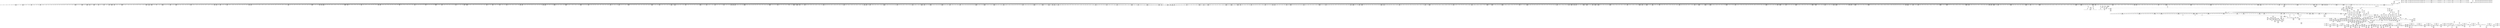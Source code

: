 digraph {
	CE0x4ae52f0 [shape=record,shape=Mrecord,label="{CE0x4ae52f0|i32_22|*Constant*|*SummSource*}"]
	CE0x4ae65a0 [shape=record,shape=Mrecord,label="{CE0x4ae65a0|GLOBAL:get_current|*Constant*|*SummSource*}"]
	CE0x4b1f400 [shape=record,shape=Mrecord,label="{CE0x4b1f400|40:_%struct.super_block*,_56:_i8*,_:_CRE_174,175_}"]
	CE0x4b2f190 [shape=record,shape=Mrecord,label="{CE0x4b2f190|40:_%struct.super_block*,_56:_i8*,_:_CRE_616,617_}"]
	CE0x4b215e0 [shape=record,shape=Mrecord,label="{CE0x4b215e0|28:_i32,_:_CRE_48,49_}"]
	CE0x4acced0 [shape=record,shape=Mrecord,label="{CE0x4acced0|may_create:tmp4|security/selinux/hooks.c,1706|*SummSink*}"]
	CE0x4c0d910 [shape=record,shape=Mrecord,label="{CE0x4c0d910|get_current:tmp|*SummSource*}"]
	CE0x4b1e380 [shape=record,shape=Mrecord,label="{CE0x4b1e380|40:_%struct.super_block*,_56:_i8*,_:_CRE_152,153_}"]
	CE0x4bf0580 [shape=record,shape=Mrecord,label="{CE0x4bf0580|i64_22|*Constant*|*SummSink*}"]
	CE0x4bbcb40 [shape=record,shape=Mrecord,label="{CE0x4bbcb40|may_create:type|security/selinux/hooks.c,1719|*SummSink*}"]
	CE0x4b00450 [shape=record,shape=Mrecord,label="{CE0x4b00450|i64_3|*Constant*|*SummSource*}"]
	CE0x4b2d110 [shape=record,shape=Mrecord,label="{CE0x4b2d110|40:_%struct.super_block*,_56:_i8*,_:_CRE_590,591_}"]
	CE0x4acf230 [shape=record,shape=Mrecord,label="{CE0x4acf230|40:_%struct.super_block*,_56:_i8*,_:_CRE_565,566_}"]
	CE0x4b12070 [shape=record,shape=Mrecord,label="{CE0x4b12070|40:_%struct.super_block*,_56:_i8*,_:_CRE_312,320_|*MultipleSource*|Function::selinux_inode_create&Arg::dir::|Function::may_create&Arg::dir::|security/selinux/hooks.c,1713}"]
	CE0x4ae0190 [shape=record,shape=Mrecord,label="{CE0x4ae0190|i64*_getelementptr_inbounds_(_26_x_i64_,_26_x_i64_*___llvm_gcov_ctr217,_i64_0,_i64_8)|*Constant*}"]
	CE0x4ac88c0 [shape=record,shape=Mrecord,label="{CE0x4ac88c0|_call_void_mcount()_#3}"]
	CE0x4bd7860 [shape=record,shape=Mrecord,label="{CE0x4bd7860|may_create:tmp42|security/selinux/hooks.c,1728}"]
	CE0x4b3e590 [shape=record,shape=Mrecord,label="{CE0x4b3e590|272:_i8*,_:_CRE_439,440_}"]
	CE0x4bb07a0 [shape=record,shape=Mrecord,label="{CE0x4bb07a0|28:_i32,_:_CRE_85,86_}"]
	CE0x4b3dd10 [shape=record,shape=Mrecord,label="{CE0x4b3dd10|272:_i8*,_:_CRE_431,432_}"]
	CE0x53fe0d0 [shape=record,shape=Mrecord,label="{CE0x53fe0d0|selinux_inode_create:dir|Function::selinux_inode_create&Arg::dir::}"]
	CE0x4b2bd80 [shape=record,shape=Mrecord,label="{CE0x4b2bd80|272:_i8*,_:_CRE_1341,1342_}"]
	CE0x4b17d40 [shape=record,shape=Mrecord,label="{CE0x4b17d40|40:_%struct.super_block*,_56:_i8*,_:_CRE_569,570_}"]
	CE0x4aec1c0 [shape=record,shape=Mrecord,label="{CE0x4aec1c0|40:_%struct.super_block*,_56:_i8*,_:_CRE_260,261_}"]
	CE0x4b50d00 [shape=record,shape=Mrecord,label="{CE0x4b50d00|272:_i8*,_:_CRE_1230,1231_}"]
	CE0x4bd58c0 [shape=record,shape=Mrecord,label="{CE0x4bd58c0|may_create:tmp44|security/selinux/hooks.c,1728|*SummSink*}"]
	CE0x4b1ef80 [shape=record,shape=Mrecord,label="{CE0x4b1ef80|40:_%struct.super_block*,_56:_i8*,_:_CRE_168,169_}"]
	CE0x4bb08a0 [shape=record,shape=Mrecord,label="{CE0x4bb08a0|28:_i32,_:_CRE_86,87_}"]
	CE0x4bc25c0 [shape=record,shape=Mrecord,label="{CE0x4bc25c0|may_create:sid11|security/selinux/hooks.c,1716|*SummSource*}"]
	CE0x4bb30a0 [shape=record,shape=Mrecord,label="{CE0x4bb30a0|28:_i32,_:_CRE_144,152_|*MultipleSource*|*LoadInst*|security/selinux/hooks.c,1713|security/selinux/hooks.c,1713|security/selinux/hooks.c,1722}"]
	CE0x4bd6a70 [shape=record,shape=Mrecord,label="{CE0x4bd6a70|may_create:tmp46|security/selinux/hooks.c,1729|*SummSource*}"]
	CE0x4b54930 [shape=record,shape=Mrecord,label="{CE0x4b54930|272:_i8*,_:_CRE_1306,1307_}"]
	CE0x4ad34c0 [shape=record,shape=Mrecord,label="{CE0x4ad34c0|i8*_getelementptr_inbounds_(_25_x_i8_,_25_x_i8_*_.str3,_i32_0,_i32_0)|*Constant*|*SummSource*}"]
	CE0x4ad1320 [shape=record,shape=Mrecord,label="{CE0x4ad1320|may_create:tmp20|security/selinux/hooks.c,1706}"]
	CE0x4bf0890 [shape=record,shape=Mrecord,label="{CE0x4bf0890|i64_21|*Constant*}"]
	CE0x4b15d70 [shape=record,shape=Mrecord,label="{CE0x4b15d70|40:_%struct.super_block*,_56:_i8*,_:_CRE_487,488_}"]
	CE0x4b21340 [shape=record,shape=Mrecord,label="{CE0x4b21340|28:_i32,_:_CRE_34,35_|*MultipleSource*|*LoadInst*|security/selinux/hooks.c,1713|security/selinux/hooks.c,1713|security/selinux/hooks.c,1722}"]
	CE0x4baf3a0 [shape=record,shape=Mrecord,label="{CE0x4baf3a0|28:_i32,_:_CRE_65,66_}"]
	CE0x4af12b0 [shape=record,shape=Mrecord,label="{CE0x4af12b0|may_create:if.then16}"]
	CE0x4bae6f0 [shape=record,shape=Mrecord,label="{CE0x4bae6f0|may_create:tmp63|security/selinux/hooks.c,1739|*SummSink*}"]
	CE0x4b3d380 [shape=record,shape=Mrecord,label="{CE0x4b3d380|272:_i8*,_:_CRE_422,423_}"]
	CE0x4b355d0 [shape=record,shape=Mrecord,label="{CE0x4b355d0|40:_%struct.super_block*,_56:_i8*,_:_CRE_884,885_}"]
	CE0x4ba67c0 [shape=record,shape=Mrecord,label="{CE0x4ba67c0|272:_i8*,_:_CRE_1704,1712_|*MultipleSource*|*LoadInst*|security/selinux/hooks.c,1714|security/selinux/hooks.c,1714}"]
	CE0x4ae6200 [shape=record,shape=Mrecord,label="{CE0x4ae6200|may_create:tmp6|security/selinux/hooks.c,1706}"]
	CE0x4af7d50 [shape=record,shape=Mrecord,label="{CE0x4af7d50|40:_%struct.super_block*,_56:_i8*,_:_CRE_247,248_}"]
	CE0x4b26860 [shape=record,shape=Mrecord,label="{CE0x4b26860|VOIDTB_TE:_CE_221,222_}"]
	CE0x4b529b0 [shape=record,shape=Mrecord,label="{CE0x4b529b0|272:_i8*,_:_CRE_1257,1258_}"]
	CE0x4b2c930 [shape=record,shape=Mrecord,label="{CE0x4b2c930|272:_i8*,_:_CRE_1352,1353_}"]
	CE0x4b4ca50 [shape=record,shape=Mrecord,label="{CE0x4b4ca50|272:_i8*,_:_CRE_288,296_|*MultipleSource*|*LoadInst*|security/selinux/hooks.c,1714|security/selinux/hooks.c,1714}"]
	CE0x4b3a3a0 [shape=record,shape=Mrecord,label="{CE0x4b3a3a0|40:_%struct.super_block*,_56:_i8*,_:_CRE_978,979_}"]
	CE0x4b1f880 [shape=record,shape=Mrecord,label="{CE0x4b1f880|40:_%struct.super_block*,_56:_i8*,_:_CRE_180,181_}"]
	CE0x4b8df40 [shape=record,shape=Mrecord,label="{CE0x4b8df40|get_current:tmp3}"]
	CE0x4bab7a0 [shape=record,shape=Mrecord,label="{CE0x4bab7a0|may_create:tmp58|security/selinux/hooks.c,1736|*SummSource*}"]
	CE0x4bb9070 [shape=record,shape=Mrecord,label="{CE0x4bb9070|avc_has_perm:requested|Function::avc_has_perm&Arg::requested::}"]
	CE0x4b46020 [shape=record,shape=Mrecord,label="{CE0x4b46020|272:_i8*,_:_CRE_626,627_}"]
	CE0x4bd77c0 [shape=record,shape=Mrecord,label="{CE0x4bd77c0|i64_15|*Constant*|*SummSink*}"]
	"CONST[source:0(mediator),value:2(dynamic)][purpose:{subject}][SnkIdx:8]"
	CE0x4b2d4d0 [shape=record,shape=Mrecord,label="{CE0x4b2d4d0|40:_%struct.super_block*,_56:_i8*,_:_CRE_593,594_}"]
	CE0x4b0fc70 [shape=record,shape=Mrecord,label="{CE0x4b0fc70|may_create:tmp17|security/selinux/hooks.c,1706|*SummSink*}"]
	CE0x4af2370 [shape=record,shape=Mrecord,label="{CE0x4af2370|GLOBAL:may_create.__warned|Global_var:may_create.__warned|*SummSink*}"]
	CE0x4b3e150 [shape=record,shape=Mrecord,label="{CE0x4b3e150|272:_i8*,_:_CRE_435,436_}"]
	CE0x4bc7880 [shape=record,shape=Mrecord,label="{CE0x4bc7880|may_create:flags|security/selinux/hooks.c,1728|*SummSink*}"]
	CE0x4ad3bb0 [shape=record,shape=Mrecord,label="{CE0x4ad3bb0|GLOBAL:lockdep_rcu_suspicious|*Constant*|*SummSource*}"]
	CE0x4ba4570 [shape=record,shape=Mrecord,label="{CE0x4ba4570|272:_i8*,_:_CRE_1659,1660_}"]
	CE0x4af5c40 [shape=record,shape=Mrecord,label="{CE0x4af5c40|may_create:if.then20}"]
	CE0x4b9ff40 [shape=record,shape=Mrecord,label="{CE0x4b9ff40|272:_i8*,_:_CRE_1370,1371_}"]
	CE0x4ba5bc0 [shape=record,shape=Mrecord,label="{CE0x4ba5bc0|272:_i8*,_:_CRE_1680,1681_}"]
	CE0x4b449d0 [shape=record,shape=Mrecord,label="{CE0x4b449d0|272:_i8*,_:_CRE_605,606_}"]
	CE0x4b4e3b0 [shape=record,shape=Mrecord,label="{CE0x4b4e3b0|272:_i8*,_:_CRE_394,395_}"]
	CE0x4b26640 [shape=record,shape=Mrecord,label="{CE0x4b26640|VOIDTB_TE:_CE_219,220_}"]
	CE0x4ba5120 [shape=record,shape=Mrecord,label="{CE0x4ba5120|272:_i8*,_:_CRE_1670,1671_}"]
	CE0x4acdcb0 [shape=record,shape=Mrecord,label="{CE0x4acdcb0|selinux_inode_create:tmp2|*SummSource*}"]
	CE0x4ad7c60 [shape=record,shape=Mrecord,label="{CE0x4ad7c60|i64*_getelementptr_inbounds_(_2_x_i64_,_2_x_i64_*___llvm_gcov_ctr216,_i64_0,_i64_0)|*Constant*|*SummSink*}"]
	CE0x4c19790 [shape=record,shape=Mrecord,label="{CE0x4c19790|COLLAPSED:_GCMRE___llvm_gcov_ctr98_internal_global_2_x_i64_zeroinitializer:_elem_0:default:}"]
	CE0x4aed980 [shape=record,shape=Mrecord,label="{CE0x4aed980|40:_%struct.super_block*,_56:_i8*,_:_CRE_279,280_}"]
	CE0x4af11f0 [shape=record,shape=Mrecord,label="{CE0x4af11f0|may_create:lor.lhs.false|*SummSink*}"]
	CE0x4b457a0 [shape=record,shape=Mrecord,label="{CE0x4b457a0|272:_i8*,_:_CRE_618,619_}"]
	CE0x4b18740 [shape=record,shape=Mrecord,label="{CE0x4b18740|40:_%struct.super_block*,_56:_i8*,_:_CRE_577,578_}"]
	CE0x4b2ffa0 [shape=record,shape=Mrecord,label="{CE0x4b2ffa0|40:_%struct.super_block*,_56:_i8*,_:_CRE_648,656_|*MultipleSource*|Function::selinux_inode_create&Arg::dir::|Function::may_create&Arg::dir::|security/selinux/hooks.c,1713}"]
	CE0x4b3b920 [shape=record,shape=Mrecord,label="{CE0x4b3b920|272:_i8*,_:_CRE_397,398_}"]
	CE0x4bd93d0 [shape=record,shape=Mrecord,label="{CE0x4bd93d0|VOIDTB_TE:_CE_158,159_}"]
	CE0x4b3c280 [shape=record,shape=Mrecord,label="{CE0x4b3c280|272:_i8*,_:_CRE_406,407_}"]
	CE0x4b31020 [shape=record,shape=Mrecord,label="{CE0x4b31020|40:_%struct.super_block*,_56:_i8*,_:_CRE_696,704_|*MultipleSource*|Function::selinux_inode_create&Arg::dir::|Function::may_create&Arg::dir::|security/selinux/hooks.c,1713}"]
	CE0x4aeb390 [shape=record,shape=Mrecord,label="{CE0x4aeb390|i64*_getelementptr_inbounds_(_26_x_i64_,_26_x_i64_*___llvm_gcov_ctr217,_i64_0,_i64_1)|*Constant*|*SummSource*}"]
	CE0x4b2b720 [shape=record,shape=Mrecord,label="{CE0x4b2b720|272:_i8*,_:_CRE_1335,1336_}"]
	CE0x4ae2c60 [shape=record,shape=Mrecord,label="{CE0x4ae2c60|40:_%struct.super_block*,_56:_i8*,_:_CRE_88,96_|*MultipleSource*|Function::selinux_inode_create&Arg::dir::|Function::may_create&Arg::dir::|security/selinux/hooks.c,1713}"]
	CE0x4bf0bd0 [shape=record,shape=Mrecord,label="{CE0x4bf0bd0|may_create:tmp56|security/selinux/hooks.c,1736|*SummSource*}"]
	CE0x4bdb030 [shape=record,shape=Mrecord,label="{CE0x4bdb030|VOIDTB_TE:_CE_94,95_}"]
	CE0x4b01460 [shape=record,shape=Mrecord,label="{CE0x4b01460|may_create:dentry12|security/selinux/hooks.c,1720|*SummSource*}"]
	CE0x4b46a00 [shape=record,shape=Mrecord,label="{CE0x4b46a00|272:_i8*,_:_CRE_648,656_|*MultipleSource*|*LoadInst*|security/selinux/hooks.c,1714|security/selinux/hooks.c,1714}"]
	CE0x4ad5770 [shape=record,shape=Mrecord,label="{CE0x4ad5770|may_create:tmp12|security/selinux/hooks.c,1706|*SummSource*}"]
	CE0x4b3c5b0 [shape=record,shape=Mrecord,label="{CE0x4b3c5b0|272:_i8*,_:_CRE_409,410_}"]
	CE0x4b15ff0 [shape=record,shape=Mrecord,label="{CE0x4b15ff0|40:_%struct.super_block*,_56:_i8*,_:_CRE_496,500_|*MultipleSource*|Function::selinux_inode_create&Arg::dir::|Function::may_create&Arg::dir::|security/selinux/hooks.c,1713}"]
	CE0x4b51580 [shape=record,shape=Mrecord,label="{CE0x4b51580|272:_i8*,_:_CRE_1238,1239_}"]
	CE0x4abefb0 [shape=record,shape=Mrecord,label="{CE0x4abefb0|avc_has_perm:entry|*SummSink*}"]
	CE0x4b403a0 [shape=record,shape=Mrecord,label="{CE0x4b403a0|272:_i8*,_:_CRE_480,488_|*MultipleSource*|*LoadInst*|security/selinux/hooks.c,1714|security/selinux/hooks.c,1714}"]
	CE0x4ba2bf0 [shape=record,shape=Mrecord,label="{CE0x4ba2bf0|272:_i8*,_:_CRE_1635,1636_}"]
	CE0x4bb02a0 [shape=record,shape=Mrecord,label="{CE0x4bb02a0|28:_i32,_:_CRE_80,81_}"]
	CE0x4ad8920 [shape=record,shape=Mrecord,label="{CE0x4ad8920|selinux_inode_create:tmp|*SummSink*}"]
	CE0x4b47280 [shape=record,shape=Mrecord,label="{CE0x4b47280|272:_i8*,_:_CRE_696,704_|*MultipleSource*|*LoadInst*|security/selinux/hooks.c,1714|security/selinux/hooks.c,1714}"]
	CE0x4bd9700 [shape=record,shape=Mrecord,label="{CE0x4bd9700|VOIDTB_TE:_CE_161,162_}"]
	CE0x4b1eec0 [shape=record,shape=Mrecord,label="{CE0x4b1eec0|40:_%struct.super_block*,_56:_i8*,_:_CRE_167,168_}"]
	CE0x4bf2650 [shape=record,shape=Mrecord,label="{CE0x4bf2650|may_create:tmp54|security/selinux/hooks.c,1733|*SummSink*}"]
	CE0x4ba79d0 [shape=record,shape=Mrecord,label="{CE0x4ba79d0|272:_i8*,_:_CRE_1792,1800_|*MultipleSource*|*LoadInst*|security/selinux/hooks.c,1714|security/selinux/hooks.c,1714}"]
	CE0x4bc7e70 [shape=record,shape=Mrecord,label="{CE0x4bc7e70|may_create:conv|security/selinux/hooks.c,1728}"]
	CE0x4b16540 [shape=record,shape=Mrecord,label="{CE0x4b16540|40:_%struct.super_block*,_56:_i8*,_:_CRE_508,512_|*MultipleSource*|Function::selinux_inode_create&Arg::dir::|Function::may_create&Arg::dir::|security/selinux/hooks.c,1713}"]
	CE0x4b46ee0 [shape=record,shape=Mrecord,label="{CE0x4b46ee0|272:_i8*,_:_CRE_672,680_|*MultipleSource*|*LoadInst*|security/selinux/hooks.c,1714|security/selinux/hooks.c,1714}"]
	CE0x4aec440 [shape=record,shape=Mrecord,label="{CE0x4aec440|40:_%struct.super_block*,_56:_i8*,_:_CRE_262,263_}"]
	CE0x4ba0160 [shape=record,shape=Mrecord,label="{CE0x4ba0160|272:_i8*,_:_CRE_1372,1373_}"]
	CE0x4b39950 [shape=record,shape=Mrecord,label="{CE0x4b39950|40:_%struct.super_block*,_56:_i8*,_:_CRE_952,960_|*MultipleSource*|Function::selinux_inode_create&Arg::dir::|Function::may_create&Arg::dir::|security/selinux/hooks.c,1713}"]
	CE0x4ad01b0 [shape=record,shape=Mrecord,label="{CE0x4ad01b0|0:_i8,_:_GCMR_may_create.__warned_internal_global_i8_0,_section_.data.unlikely_,_align_1:_elem_0:default:}"]
	CE0x4b11f30 [shape=record,shape=Mrecord,label="{CE0x4b11f30|40:_%struct.super_block*,_56:_i8*,_:_CRE_311,312_}"]
	CE0x4bb85d0 [shape=record,shape=Mrecord,label="{CE0x4bb85d0|i16_7|*Constant*|*SummSink*}"]
	CE0x4bd7ee0 [shape=record,shape=Mrecord,label="{CE0x4bd7ee0|may_create:d_name|security/selinux/hooks.c,1730|*SummSink*}"]
	CE0x4b35fd0 [shape=record,shape=Mrecord,label="{CE0x4b35fd0|40:_%struct.super_block*,_56:_i8*,_:_CRE_892,893_}"]
	CE0x4afd9e0 [shape=record,shape=Mrecord,label="{CE0x4afd9e0|may_create:if.end17|*SummSource*}"]
	CE0x4af5b80 [shape=record,shape=Mrecord,label="{CE0x4af5b80|may_create:do.body|*SummSink*}"]
	CE0x4ae4300 [shape=record,shape=Mrecord,label="{CE0x4ae4300|_ret_%struct.task_struct*_%tmp4,_!dbg_!27714|./arch/x86/include/asm/current.h,14|*SummSink*}"]
	CE0x4b55560 [shape=record,shape=Mrecord,label="{CE0x4b55560|272:_i8*,_:_CRE_1317,1318_}"]
	CE0x4b11b70 [shape=record,shape=Mrecord,label="{CE0x4b11b70|40:_%struct.super_block*,_56:_i8*,_:_CRE_308,309_}"]
	CE0x4b206c0 [shape=record,shape=Mrecord,label="{CE0x4b206c0|28:_i32,_:_CRE_16,17_}"]
	CE0x4b21e50 [shape=record,shape=Mrecord,label="{CE0x4b21e50|28:_i32,_:_CRE_55,56_}"]
	CE0x4b26ca0 [shape=record,shape=Mrecord,label="{CE0x4b26ca0|VOIDTB_TE:_CE_232,240_|*MultipleSource*|Function::may_create&Arg::dentry::|Function::selinux_inode_create&Arg::dentry::|security/selinux/hooks.c,1730}"]
	CE0x4bad820 [shape=record,shape=Mrecord,label="{CE0x4bad820|may_create:tmp62|security/selinux/hooks.c,1739}"]
	CE0x4bf06f0 [shape=record,shape=Mrecord,label="{CE0x4bf06f0|may_create:tmp57|security/selinux/hooks.c,1736}"]
	CE0x4ae60f0 [shape=record,shape=Mrecord,label="{CE0x4ae60f0|i64_0|*Constant*|*SummSink*}"]
	CE0x4b2e650 [shape=record,shape=Mrecord,label="{CE0x4b2e650|40:_%struct.super_block*,_56:_i8*,_:_CRE_607,608_}"]
	CE0x4b36610 [shape=record,shape=Mrecord,label="{CE0x4b36610|40:_%struct.super_block*,_56:_i8*,_:_CRE_897,898_}"]
	CE0x4b12480 [shape=record,shape=Mrecord,label="{CE0x4b12480|40:_%struct.super_block*,_56:_i8*,_:_CRE_336,344_|*MultipleSource*|Function::selinux_inode_create&Arg::dir::|Function::may_create&Arg::dir::|security/selinux/hooks.c,1713}"]
	CE0x4bf3990 [shape=record,shape=Mrecord,label="{CE0x4bf3990|i64_17|*Constant*}"]
	CE0x4bb6930 [shape=record,shape=Mrecord,label="{CE0x4bb6930|may_create:tmp33|security/selinux/hooks.c,1725|*SummSource*}"]
	CE0x4b20e80 [shape=record,shape=Mrecord,label="{CE0x4b20e80|28:_i32,_:_CRE_24,28_|*MultipleSource*|*LoadInst*|security/selinux/hooks.c,1713|security/selinux/hooks.c,1713|security/selinux/hooks.c,1722}"]
	CE0x4b126c0 [shape=record,shape=Mrecord,label="{CE0x4b126c0|40:_%struct.super_block*,_56:_i8*,_:_CRE_344,352_|*MultipleSource*|Function::selinux_inode_create&Arg::dir::|Function::may_create&Arg::dir::|security/selinux/hooks.c,1713}"]
	CE0x4bdb4a0 [shape=record,shape=Mrecord,label="{CE0x4bdb4a0|VOIDTB_TE:_CE_144,145_}"]
	CE0x4ba9280 [shape=record,shape=Mrecord,label="{CE0x4ba9280|272:_i8*,_:_CRE_1878,1879_}"]
	CE0x4ae8070 [shape=record,shape=Mrecord,label="{CE0x4ae8070|may_create:retval.0}"]
	CE0x4ad9d90 [shape=record,shape=Mrecord,label="{CE0x4ad9d90|_ret_i32_%retval.0,_!dbg_!27798|security/selinux/hooks.c,1742|*SummSink*}"]
	CE0x4b26b90 [shape=record,shape=Mrecord,label="{CE0x4b26b90|VOIDTB_TE:_CE_224,232_|*MultipleSource*|Function::may_create&Arg::dentry::|Function::selinux_inode_create&Arg::dentry::|security/selinux/hooks.c,1730}"]
	CE0x4ac56c0 [shape=record,shape=Mrecord,label="{CE0x4ac56c0|selinux_inode_create:entry}"]
	CE0x4ad8600 [shape=record,shape=Mrecord,label="{CE0x4ad8600|get_current:tmp1|*SummSource*}"]
	CE0x4b1a2c0 [shape=record,shape=Mrecord,label="{CE0x4b1a2c0|i64_3|*Constant*}"]
	CE0x4bb47c0 [shape=record,shape=Mrecord,label="{CE0x4bb47c0|avc_has_perm:auditdata|Function::avc_has_perm&Arg::auditdata::|*SummSink*}"]
	CE0x4afa880 [shape=record,shape=Mrecord,label="{CE0x4afa880|may_create:sid31|security/selinux/hooks.c,1739}"]
	CE0x4af1a20 [shape=record,shape=Mrecord,label="{CE0x4af1a20|40:_%struct.super_block*,_56:_i8*,_:_CRE_40,48_|*MultipleSource*|Function::selinux_inode_create&Arg::dir::|Function::may_create&Arg::dir::|security/selinux/hooks.c,1713}"]
	CE0x4bddbb0 [shape=record,shape=Mrecord,label="{CE0x4bddbb0|i64_16|*Constant*|*SummSink*}"]
	CE0x4ae09a0 [shape=record,shape=Mrecord,label="{CE0x4ae09a0|may_create:tmp16|security/selinux/hooks.c,1706}"]
	CE0x4b1f100 [shape=record,shape=Mrecord,label="{CE0x4b1f100|40:_%struct.super_block*,_56:_i8*,_:_CRE_170,171_}"]
	CE0x4b31d60 [shape=record,shape=Mrecord,label="{CE0x4b31d60|40:_%struct.super_block*,_56:_i8*,_:_CRE_752,756_|*MultipleSource*|Function::selinux_inode_create&Arg::dir::|Function::may_create&Arg::dir::|security/selinux/hooks.c,1713}"]
	CE0x4b3e040 [shape=record,shape=Mrecord,label="{CE0x4b3e040|272:_i8*,_:_CRE_434,435_}"]
	CE0x4bef8f0 [shape=record,shape=Mrecord,label="{CE0x4bef8f0|may_create:tobool28|security/selinux/hooks.c,1736|*SummSource*}"]
	CE0x4affee0 [shape=record,shape=Mrecord,label="{CE0x4affee0|may_create:tmp6|security/selinux/hooks.c,1706|*SummSink*}"]
	CE0x4b3e6a0 [shape=record,shape=Mrecord,label="{CE0x4b3e6a0|272:_i8*,_:_CRE_440,441_}"]
	CE0x4aef760 [shape=record,shape=Mrecord,label="{CE0x4aef760|GLOBAL:may_create|*Constant*|*SummSink*}"]
	CE0x4bc6330 [shape=record,shape=Mrecord,label="{CE0x4bc6330|may_create:tmp39|security/selinux/hooks.c,1728}"]
	CE0x4b3d7c0 [shape=record,shape=Mrecord,label="{CE0x4b3d7c0|272:_i8*,_:_CRE_426,427_}"]
	CE0x4ba8680 [shape=record,shape=Mrecord,label="{CE0x4ba8680|272:_i8*,_:_CRE_1848,1856_|*MultipleSource*|*LoadInst*|security/selinux/hooks.c,1714|security/selinux/hooks.c,1714}"]
	"CONST[source:1(input),value:2(dynamic)][purpose:{object}][SrcIdx:16]"
	CE0x4b17780 [shape=record,shape=Mrecord,label="{CE0x4b17780|40:_%struct.super_block*,_56:_i8*,_:_CRE_553,554_}"]
	CE0x4bf37a0 [shape=record,shape=Mrecord,label="{CE0x4bf37a0|i64_18|*Constant*|*SummSink*}"]
	CE0x4af1920 [shape=record,shape=Mrecord,label="{CE0x4af1920|40:_%struct.super_block*,_56:_i8*,_:_CRE_32,40_|*MultipleSource*|Function::selinux_inode_create&Arg::dir::|Function::may_create&Arg::dir::|security/selinux/hooks.c,1713}"]
	CE0x4b45e00 [shape=record,shape=Mrecord,label="{CE0x4b45e00|272:_i8*,_:_CRE_624,625_}"]
	CE0x4b43160 [shape=record,shape=Mrecord,label="{CE0x4b43160|272:_i8*,_:_CRE_582,583_}"]
	CE0x4b1ebc0 [shape=record,shape=Mrecord,label="{CE0x4b1ebc0|40:_%struct.super_block*,_56:_i8*,_:_CRE_163,164_}"]
	CE0x4bd94e0 [shape=record,shape=Mrecord,label="{CE0x4bd94e0|VOIDTB_TE:_CE_159,160_}"]
	CE0x4ba2f20 [shape=record,shape=Mrecord,label="{CE0x4ba2f20|272:_i8*,_:_CRE_1638,1639_}"]
	CE0x4b55340 [shape=record,shape=Mrecord,label="{CE0x4b55340|272:_i8*,_:_CRE_1315,1316_}"]
	CE0x4b437c0 [shape=record,shape=Mrecord,label="{CE0x4b437c0|272:_i8*,_:_CRE_588,589_}"]
	CE0x4bb9360 [shape=record,shape=Mrecord,label="{CE0x4bb9360|may_create:call14|security/selinux/hooks.c,1722|*SummSink*}"]
	CE0x4ae1f70 [shape=record,shape=Mrecord,label="{CE0x4ae1f70|get_current:bb|*SummSink*}"]
	CE0x4ba9bb0 [shape=record,shape=Mrecord,label="{CE0x4ba9bb0|272:_i8*,_:_CRE_1920,1928_|*MultipleSource*|*LoadInst*|security/selinux/hooks.c,1714|security/selinux/hooks.c,1714}"]
	CE0x4bab3f0 [shape=record,shape=Mrecord,label="{CE0x4bab3f0|may_create:tmp57|security/selinux/hooks.c,1736|*SummSink*}"]
	CE0x4b18100 [shape=record,shape=Mrecord,label="{CE0x4b18100|40:_%struct.super_block*,_56:_i8*,_:_CRE_572,573_}"]
	CE0x4af62d0 [shape=record,shape=Mrecord,label="{CE0x4af62d0|40:_%struct.super_block*,_56:_i8*,_:_CRE_193,194_}"]
	CE0x4b23670 [shape=record,shape=Mrecord,label="{CE0x4b23670|VOIDTB_TE:_CE_174,175_}"]
	CE0x4b2cd70 [shape=record,shape=Mrecord,label="{CE0x4b2cd70|272:_i8*,_:_CRE_1356,1357_}"]
	CE0x4badea0 [shape=record,shape=Mrecord,label="{CE0x4badea0|i64*_getelementptr_inbounds_(_26_x_i64_,_26_x_i64_*___llvm_gcov_ctr217,_i64_0,_i64_24)|*Constant*|*SummSink*}"]
	CE0x4b2a930 [shape=record,shape=Mrecord,label="{CE0x4b2a930|may_create:tmp51|security/selinux/hooks.c,1732|*SummSource*}"]
	CE0x4ae8730 [shape=record,shape=Mrecord,label="{CE0x4ae8730|may_create:tmp66|security/selinux/hooks.c,1742|*SummSource*}"]
	CE0x4b45470 [shape=record,shape=Mrecord,label="{CE0x4b45470|272:_i8*,_:_CRE_615,616_}"]
	CE0x4b24220 [shape=record,shape=Mrecord,label="{CE0x4b24220|VOIDTB_TE:_CE_185,186_}"]
	CE0x4b53230 [shape=record,shape=Mrecord,label="{CE0x4b53230|272:_i8*,_:_CRE_1265,1266_}"]
	CE0x4b15c30 [shape=record,shape=Mrecord,label="{CE0x4b15c30|40:_%struct.super_block*,_56:_i8*,_:_CRE_486,487_}"]
	CE0x4b2ea10 [shape=record,shape=Mrecord,label="{CE0x4b2ea10|40:_%struct.super_block*,_56:_i8*,_:_CRE_610,611_}"]
	CE0x4b17c00 [shape=record,shape=Mrecord,label="{CE0x4b17c00|40:_%struct.super_block*,_56:_i8*,_:_CRE_568,569_}"]
	CE0x4b23560 [shape=record,shape=Mrecord,label="{CE0x4b23560|VOIDTB_TE:_CE_173,174_}"]
	CE0x4b4dc70 [shape=record,shape=Mrecord,label="{CE0x4b4dc70|272:_i8*,_:_CRE_368,372_|*MultipleSource*|*LoadInst*|security/selinux/hooks.c,1714|security/selinux/hooks.c,1714}"]
	CE0x4baaf30 [shape=record,shape=Mrecord,label="{CE0x4baaf30|may_create:tmp26|security/selinux/hooks.c,1714|*SummSink*}"]
	CE0x4b46790 [shape=record,shape=Mrecord,label="{CE0x4b46790|272:_i8*,_:_CRE_632,640_|*MultipleSource*|*LoadInst*|security/selinux/hooks.c,1714|security/selinux/hooks.c,1714}"]
	CE0x4ba4020 [shape=record,shape=Mrecord,label="{CE0x4ba4020|272:_i8*,_:_CRE_1654,1655_}"]
	CE0x4b4a650 [shape=record,shape=Mrecord,label="{CE0x4b4a650|272:_i8*,_:_CRE_128,132_|*MultipleSource*|*LoadInst*|security/selinux/hooks.c,1714|security/selinux/hooks.c,1714}"]
	CE0x4b1ff40 [shape=record,shape=Mrecord,label="{CE0x4b1ff40|40:_%struct.super_block*,_56:_i8*,_:_CRE_189,190_}"]
	CE0x4b21ad0 [shape=record,shape=Mrecord,label="{CE0x4b21ad0|28:_i32,_:_CRE_51,52_}"]
	CE0x4b4b6a0 [shape=record,shape=Mrecord,label="{CE0x4b4b6a0|272:_i8*,_:_CRE_200,204_|*MultipleSource*|*LoadInst*|security/selinux/hooks.c,1714|security/selinux/hooks.c,1714}"]
	CE0x4b14a80 [shape=record,shape=Mrecord,label="{CE0x4b14a80|40:_%struct.super_block*,_56:_i8*,_:_CRE_473,474_}"]
	CE0x4af6390 [shape=record,shape=Mrecord,label="{CE0x4af6390|40:_%struct.super_block*,_56:_i8*,_:_CRE_194,195_}"]
	CE0x4b25430 [shape=record,shape=Mrecord,label="{CE0x4b25430|VOIDTB_TE:_CE_202,203_}"]
	CE0x4b439e0 [shape=record,shape=Mrecord,label="{CE0x4b439e0|272:_i8*,_:_CRE_590,591_}"]
	CE0x4b3bf50 [shape=record,shape=Mrecord,label="{CE0x4b3bf50|272:_i8*,_:_CRE_403,404_}"]
	CE0x4bbbf40 [shape=record,shape=Mrecord,label="{CE0x4bbbf40|may_create:create_sid|security/selinux/hooks.c,1717|*SummSource*}"]
	CE0x4b11670 [shape=record,shape=Mrecord,label="{CE0x4b11670|40:_%struct.super_block*,_56:_i8*,_:_CRE_304,305_}"]
	CE0x4b43380 [shape=record,shape=Mrecord,label="{CE0x4b43380|272:_i8*,_:_CRE_584,585_}"]
	CE0x4b54b00 [shape=record,shape=Mrecord,label="{CE0x4b54b00|272:_i8*,_:_CRE_1307,1308_}"]
	CE0x4bf3b40 [shape=record,shape=Mrecord,label="{CE0x4bf3b40|may_create:tmp47|security/selinux/hooks.c,1731}"]
	CE0x4ae6ab0 [shape=record,shape=Mrecord,label="{CE0x4ae6ab0|_ret_%struct.task_struct*_%tmp4,_!dbg_!27714|./arch/x86/include/asm/current.h,14|*SummSource*}"]
	CE0x4bc3b40 [shape=record,shape=Mrecord,label="{CE0x4bc3b40|may_create:tmp35|security/selinux/hooks.c,1726|*SummSink*}"]
	CE0x4b15230 [shape=record,shape=Mrecord,label="{CE0x4b15230|40:_%struct.super_block*,_56:_i8*,_:_CRE_478,479_}"]
	CE0x4ad52f0 [shape=record,shape=Mrecord,label="{CE0x4ad52f0|may_create:tmp11|security/selinux/hooks.c,1706|*SummSource*}"]
	CE0x4ba7460 [shape=record,shape=Mrecord,label="{CE0x4ba7460|272:_i8*,_:_CRE_1768,1776_|*MultipleSource*|*LoadInst*|security/selinux/hooks.c,1714|security/selinux/hooks.c,1714}"]
	CE0x4b41c10 [shape=record,shape=Mrecord,label="{CE0x4b41c10|i32_16|*Constant*|*SummSink*}"]
	CE0x4ae7ed0 [shape=record,shape=Mrecord,label="{CE0x4ae7ed0|i32_128|*Constant*|*SummSink*}"]
	CE0x4b40530 [shape=record,shape=Mrecord,label="{CE0x4b40530|272:_i8*,_:_CRE_488,496_|*MultipleSource*|*LoadInst*|security/selinux/hooks.c,1714|security/selinux/hooks.c,1714}"]
	CE0x4b519c0 [shape=record,shape=Mrecord,label="{CE0x4b519c0|272:_i8*,_:_CRE_1242,1243_}"]
	CE0x4b2c1c0 [shape=record,shape=Mrecord,label="{CE0x4b2c1c0|272:_i8*,_:_CRE_1345,1346_}"]
	CE0x4b41710 [shape=record,shape=Mrecord,label="{CE0x4b41710|272:_i8*,_:_CRE_564,565_}"]
	CE0x4af7fd0 [shape=record,shape=Mrecord,label="{CE0x4af7fd0|40:_%struct.super_block*,_56:_i8*,_:_CRE_249,250_}"]
	CE0x4af7ad0 [shape=record,shape=Mrecord,label="{CE0x4af7ad0|40:_%struct.super_block*,_56:_i8*,_:_CRE_245,246_}"]
	CE0x4b1f7c0 [shape=record,shape=Mrecord,label="{CE0x4b1f7c0|40:_%struct.super_block*,_56:_i8*,_:_CRE_179,180_}"]
	CE0x4aed840 [shape=record,shape=Mrecord,label="{CE0x4aed840|40:_%struct.super_block*,_56:_i8*,_:_CRE_278,279_}"]
	CE0x4ae5860 [shape=record,shape=Mrecord,label="{CE0x4ae5860|may_create:security|security/selinux/hooks.c,1706}"]
	CE0x4bb12a0 [shape=record,shape=Mrecord,label="{CE0x4bb12a0|28:_i32,_:_CRE_96,97_}"]
	CE0x4afd7d0 [shape=record,shape=Mrecord,label="{CE0x4afd7d0|may_create:land.lhs.true|*SummSource*}"]
	CE0x4b54df0 [shape=record,shape=Mrecord,label="{CE0x4b54df0|272:_i8*,_:_CRE_1310,1311_}"]
	CE0x4bb5270 [shape=record,shape=Mrecord,label="{CE0x4bb5270|may_create:tmp31|security/selinux/hooks.c,1725}"]
	CE0x4b37dd0 [shape=record,shape=Mrecord,label="{CE0x4b37dd0|40:_%struct.super_block*,_56:_i8*,_:_CRE_916,917_}"]
	CE0x4b52f00 [shape=record,shape=Mrecord,label="{CE0x4b52f00|272:_i8*,_:_CRE_1262,1263_}"]
	CE0x4bbb380 [shape=record,shape=Mrecord,label="{CE0x4bbb380|may_create:tmp27|security/selinux/hooks.c,1716|*SummSource*}"]
	CE0x4ba8bf0 [shape=record,shape=Mrecord,label="{CE0x4ba8bf0|272:_i8*,_:_CRE_1873,1874_}"]
	CE0x4b36250 [shape=record,shape=Mrecord,label="{CE0x4b36250|40:_%struct.super_block*,_56:_i8*,_:_CRE_894,895_}"]
	CE0x4ace6f0 [shape=record,shape=Mrecord,label="{CE0x4ace6f0|40:_%struct.super_block*,_56:_i8*,_:_CRE_556,557_}"]
	CE0x4bb32d0 [shape=record,shape=Mrecord,label="{CE0x4bb32d0|28:_i32,_:_CRE_152,160_|*MultipleSource*|*LoadInst*|security/selinux/hooks.c,1713|security/selinux/hooks.c,1713|security/selinux/hooks.c,1722}"]
	CE0x4b448c0 [shape=record,shape=Mrecord,label="{CE0x4b448c0|272:_i8*,_:_CRE_604,605_}"]
	CE0x4b25650 [shape=record,shape=Mrecord,label="{CE0x4b25650|VOIDTB_TE:_CE_204,205_}"]
	CE0x4b53010 [shape=record,shape=Mrecord,label="{CE0x4b53010|272:_i8*,_:_CRE_1263,1264_}"]
	CE0x4b24660 [shape=record,shape=Mrecord,label="{CE0x4b24660|VOIDTB_TE:_CE_189,190_}"]
	CE0x4b15730 [shape=record,shape=Mrecord,label="{CE0x4b15730|40:_%struct.super_block*,_56:_i8*,_:_CRE_482,483_}"]
	CE0x4b20c80 [shape=record,shape=Mrecord,label="{CE0x4b20c80|28:_i32,_:_CRE_22,23_}"]
	CE0x4c02f40 [shape=record,shape=Mrecord,label="{CE0x4c02f40|i64*_getelementptr_inbounds_(_26_x_i64_,_26_x_i64_*___llvm_gcov_ctr217,_i64_0,_i64_25)|*Constant*|*SummSink*}"]
	CE0x4b18b00 [shape=record,shape=Mrecord,label="{CE0x4b18b00|40:_%struct.super_block*,_56:_i8*,_:_CRE_580,581_}"]
	CE0x4b2f050 [shape=record,shape=Mrecord,label="{CE0x4b2f050|40:_%struct.super_block*,_56:_i8*,_:_CRE_615,616_}"]
	CE0x4bb15a0 [shape=record,shape=Mrecord,label="{CE0x4bb15a0|28:_i32,_:_CRE_99,100_}"]
	CE0x4b35350 [shape=record,shape=Mrecord,label="{CE0x4b35350|40:_%struct.super_block*,_56:_i8*,_:_CRE_882,883_}"]
	CE0x4b23230 [shape=record,shape=Mrecord,label="{CE0x4b23230|VOIDTB_TE:_CE_170,171_}"]
	CE0x4bda8b0 [shape=record,shape=Mrecord,label="{CE0x4bda8b0|VOIDTB_TE:_CE_89,90_}"]
	CE0x4bb0ca0 [shape=record,shape=Mrecord,label="{CE0x4bb0ca0|28:_i32,_:_CRE_90,91_}"]
	CE0x4af1d20 [shape=record,shape=Mrecord,label="{CE0x4af1d20|40:_%struct.super_block*,_56:_i8*,_:_CRE_64,72_|*MultipleSource*|Function::selinux_inode_create&Arg::dir::|Function::may_create&Arg::dir::|security/selinux/hooks.c,1713}"]
	CE0x4b39450 [shape=record,shape=Mrecord,label="{CE0x4b39450|40:_%struct.super_block*,_56:_i8*,_:_CRE_934,935_}"]
	CE0x4b3df30 [shape=record,shape=Mrecord,label="{CE0x4b3df30|272:_i8*,_:_CRE_433,434_}"]
	CE0x4ba7290 [shape=record,shape=Mrecord,label="{CE0x4ba7290|272:_i8*,_:_CRE_1760,1764_|*MultipleSource*|*LoadInst*|security/selinux/hooks.c,1714|security/selinux/hooks.c,1714}"]
	CE0x4bd4e10 [shape=record,shape=Mrecord,label="{CE0x4bd4e10|may_create:tmp41|security/selinux/hooks.c,1728}"]
	CE0x4b4c8c0 [shape=record,shape=Mrecord,label="{CE0x4b4c8c0|272:_i8*,_:_CRE_280,288_|*MultipleSource*|*LoadInst*|security/selinux/hooks.c,1714|security/selinux/hooks.c,1714}"]
	CE0x4bc65b0 [shape=record,shape=Mrecord,label="{CE0x4bc65b0|may_create:tmp39|security/selinux/hooks.c,1728|*SummSource*}"]
	CE0x53fe260 [shape=record,shape=Mrecord,label="{CE0x53fe260|selinux_inode_create:dir|Function::selinux_inode_create&Arg::dir::|*SummSink*}"]
	CE0x4bae100 [shape=record,shape=Mrecord,label="{CE0x4bae100|may_create:tmp63|security/selinux/hooks.c,1739}"]
	CE0x4ad30b0 [shape=record,shape=Mrecord,label="{CE0x4ad30b0|_call_void_lockdep_rcu_suspicious(i8*_getelementptr_inbounds_(_25_x_i8_,_25_x_i8_*_.str3,_i32_0,_i32_0),_i32_1706,_i8*_getelementptr_inbounds_(_45_x_i8_,_45_x_i8_*_.str12,_i32_0,_i32_0))_#10,_!dbg_!27731|security/selinux/hooks.c,1706|*SummSource*}"]
	CE0x4b00ac0 [shape=record,shape=Mrecord,label="{CE0x4b00ac0|i64_4|*Constant*|*SummSource*}"]
	CE0x4abf750 [shape=record,shape=Mrecord,label="{CE0x4abf750|may_create:tmp13|security/selinux/hooks.c,1706|*SummSink*}"]
	CE0x4bb3ad0 [shape=record,shape=Mrecord,label="{CE0x4bb3ad0|28:_i32,_:_CRE_192,196_|*MultipleSource*|*LoadInst*|security/selinux/hooks.c,1713|security/selinux/hooks.c,1713|security/selinux/hooks.c,1722}"]
	CE0x4b9fc10 [shape=record,shape=Mrecord,label="{CE0x4b9fc10|272:_i8*,_:_CRE_1367,1368_}"]
	CE0x4ba05a0 [shape=record,shape=Mrecord,label="{CE0x4ba05a0|272:_i8*,_:_CRE_1616,1617_}"]
	CE0x4bdaab0 [shape=record,shape=Mrecord,label="{CE0x4bdaab0|VOIDTB_TE:_CE_90,91_}"]
	CE0x4bc33c0 [shape=record,shape=Mrecord,label="{CE0x4bc33c0|i64*_getelementptr_inbounds_(_26_x_i64_,_26_x_i64_*___llvm_gcov_ctr217,_i64_0,_i64_12)|*Constant*|*SummSink*}"]
	CE0x4bb42d0 [shape=record,shape=Mrecord,label="{CE0x4bb42d0|may_create:tmp29|security/selinux/hooks.c,1722|*SummSink*}"]
	CE0x4bdb2a0 [shape=record,shape=Mrecord,label="{CE0x4bdb2a0|VOIDTB_TE:_CE_104,112_|*MultipleSource*|Function::may_create&Arg::dentry::|Function::selinux_inode_create&Arg::dentry::|security/selinux/hooks.c,1730}"]
	CE0x4aeee60 [shape=record,shape=Mrecord,label="{CE0x4aeee60|may_create:bb}"]
	CE0x4b3d9e0 [shape=record,shape=Mrecord,label="{CE0x4b3d9e0|272:_i8*,_:_CRE_428,429_}"]
	CE0x4bf3a70 [shape=record,shape=Mrecord,label="{CE0x4bf3a70|i64_17|*Constant*|*SummSink*}"]
	CE0x4b2fa50 [shape=record,shape=Mrecord,label="{CE0x4b2fa50|40:_%struct.super_block*,_56:_i8*,_:_CRE_623,624_}"]
	CE0x4aedac0 [shape=record,shape=Mrecord,label="{CE0x4aedac0|40:_%struct.super_block*,_56:_i8*,_:_CRE_280,281_}"]
	CE0x4b35c10 [shape=record,shape=Mrecord,label="{CE0x4b35c10|40:_%struct.super_block*,_56:_i8*,_:_CRE_889,890_}"]
	CE0x4af4a30 [shape=record,shape=Mrecord,label="{CE0x4af4a30|may_create:if.then29}"]
	CE0x4b2b610 [shape=record,shape=Mrecord,label="{CE0x4b2b610|272:_i8*,_:_CRE_1334,1335_}"]
	CE0x4bd72e0 [shape=record,shape=Mrecord,label="{CE0x4bd72e0|may_create:tmp42|security/selinux/hooks.c,1728|*SummSink*}"]
	CE0x4ad2000 [shape=record,shape=Mrecord,label="{CE0x4ad2000|i32_10|*Constant*|*SummSource*}"]
	CE0x4b2bb60 [shape=record,shape=Mrecord,label="{CE0x4b2bb60|272:_i8*,_:_CRE_1339,1340_}"]
	CE0x4bd6410 [shape=record,shape=Mrecord,label="{CE0x4bd6410|may_create:sid21|security/selinux/hooks.c,1729|*SummSink*}"]
	CE0x4ae2aa0 [shape=record,shape=Mrecord,label="{CE0x4ae2aa0|40:_%struct.super_block*,_56:_i8*,_:_CRE_80,88_|*MultipleSource*|Function::selinux_inode_create&Arg::dir::|Function::may_create&Arg::dir::|security/selinux/hooks.c,1713}"]
	CE0x4bdb1d0 [shape=record,shape=Mrecord,label="{CE0x4bdb1d0|VOIDTB_TE:_CE_96,104_|*MultipleSource*|Function::may_create&Arg::dentry::|Function::selinux_inode_create&Arg::dentry::|security/selinux/hooks.c,1730}"]
	CE0x4ba7ba0 [shape=record,shape=Mrecord,label="{CE0x4ba7ba0|272:_i8*,_:_CRE_1800,1804_|*MultipleSource*|*LoadInst*|security/selinux/hooks.c,1714|security/selinux/hooks.c,1714}"]
	CE0x4bb01a0 [shape=record,shape=Mrecord,label="{CE0x4bb01a0|28:_i32,_:_CRE_79,80_}"]
	CE0x4bbb4f0 [shape=record,shape=Mrecord,label="{CE0x4bbb4f0|may_create:tmp27|security/selinux/hooks.c,1716|*SummSink*}"]
	CE0x4b36c50 [shape=record,shape=Mrecord,label="{CE0x4b36c50|40:_%struct.super_block*,_56:_i8*,_:_CRE_902,903_}"]
	CE0x4bc5cf0 [shape=record,shape=Mrecord,label="{CE0x4bc5cf0|may_create:tmp37|security/selinux/hooks.c,1728|*SummSink*}"]
	CE0x4ae9320 [shape=record,shape=Mrecord,label="{CE0x4ae9320|40:_%struct.super_block*,_56:_i8*,_:_CRE_141,142_}"]
	CE0x4ae4b40 [shape=record,shape=Mrecord,label="{CE0x4ae4b40|may_create:cred|security/selinux/hooks.c,1706|*SummSink*}"]
	CE0x4ad3c20 [shape=record,shape=Mrecord,label="{CE0x4ad3c20|GLOBAL:lockdep_rcu_suspicious|*Constant*|*SummSink*}"]
	CE0x4b55780 [shape=record,shape=Mrecord,label="{CE0x4b55780|272:_i8*,_:_CRE_1319,1320_}"]
	CE0x4bbcde0 [shape=record,shape=Mrecord,label="{CE0x4bbcde0|may_create:type|security/selinux/hooks.c,1719|*SummSource*}"]
	CE0x4b4edc0 [shape=record,shape=Mrecord,label="{CE0x4b4edc0|i32_8|*Constant*|*SummSource*}"]
	CE0x4b50bf0 [shape=record,shape=Mrecord,label="{CE0x4b50bf0|272:_i8*,_:_CRE_1229,1230_}"]
	CE0x4b47450 [shape=record,shape=Mrecord,label="{CE0x4b47450|272:_i8*,_:_CRE_704,708_|*MultipleSource*|*LoadInst*|security/selinux/hooks.c,1714|security/selinux/hooks.c,1714}"]
	CE0x4adf9a0 [shape=record,shape=Mrecord,label="{CE0x4adf9a0|may_create:tmp14|security/selinux/hooks.c,1706|*SummSink*}"]
	CE0x4bb5060 [shape=record,shape=Mrecord,label="{CE0x4bb5060|i64_10|*Constant*|*SummSource*}"]
	CE0x4ba6110 [shape=record,shape=Mrecord,label="{CE0x4ba6110|272:_i8*,_:_CRE_1685,1686_}"]
	CE0x4bc2440 [shape=record,shape=Mrecord,label="{CE0x4bc2440|may_create:sid11|security/selinux/hooks.c,1716}"]
	CE0x4b37a10 [shape=record,shape=Mrecord,label="{CE0x4b37a10|40:_%struct.super_block*,_56:_i8*,_:_CRE_913,914_}"]
	"CONST[source:2(external),value:2(dynamic)][purpose:{subject}][SrcIdx:19]"
	CE0x4b109f0 [shape=record,shape=Mrecord,label="{CE0x4b109f0|40:_%struct.super_block*,_56:_i8*,_:_CRE_294,295_}"]
	CE0x4bc6730 [shape=record,shape=Mrecord,label="{CE0x4bc6730|may_create:tmp39|security/selinux/hooks.c,1728|*SummSink*}"]
	CE0x4bb0ba0 [shape=record,shape=Mrecord,label="{CE0x4bb0ba0|28:_i32,_:_CRE_89,90_}"]
	CE0x4af4970 [shape=record,shape=Mrecord,label="{CE0x4af4970|may_create:if.then20|*SummSink*}"]
	CE0x4bda280 [shape=record,shape=Mrecord,label="{CE0x4bda280|i32_4|*Constant*|*SummSink*}"]
	"CONST[source:0(mediator),value:2(dynamic)][purpose:{object}][SnkIdx:1]"
	CE0x4b55ab0 [shape=record,shape=Mrecord,label="{CE0x4b55ab0|272:_i8*,_:_CRE_1322,1323_}"]
	CE0x4bee420 [shape=record,shape=Mrecord,label="{CE0x4bee420|may_create:tobool23|security/selinux/hooks.c,1731}"]
	CE0x4aefde0 [shape=record,shape=Mrecord,label="{CE0x4aefde0|selinux_inode_create:tmp1}"]
	CE0x4b37c90 [shape=record,shape=Mrecord,label="{CE0x4b37c90|40:_%struct.super_block*,_56:_i8*,_:_CRE_915,916_}"]
	CE0x4b47b90 [shape=record,shape=Mrecord,label="{CE0x4b47b90|272:_i8*,_:_CRE_880,896_|*MultipleSource*|*LoadInst*|security/selinux/hooks.c,1714|security/selinux/hooks.c,1714}"]
	CE0x4ae47e0 [shape=record,shape=Mrecord,label="{CE0x4ae47e0|i32_78|*Constant*|*SummSource*}"]
	CE0x4b48f90 [shape=record,shape=Mrecord,label="{CE0x4b48f90|272:_i8*,_:_CRE_24,32_|*MultipleSource*|*LoadInst*|security/selinux/hooks.c,1714|security/selinux/hooks.c,1714}"]
	CE0x4accb10 [shape=record,shape=Mrecord,label="{CE0x4accb10|may_create:tmp2|*SummSink*}"]
	CE0x4c08f00 [shape=record,shape=Mrecord,label="{CE0x4c08f00|i16_5|*Constant*}"]
	CE0x4b10270 [shape=record,shape=Mrecord,label="{CE0x4b10270|may_create:tmp18|security/selinux/hooks.c,1706|*SummSink*}"]
	CE0x4c19720 [shape=record,shape=Mrecord,label="{CE0x4c19720|get_current:tmp}"]
	CE0x4b2e010 [shape=record,shape=Mrecord,label="{CE0x4b2e010|40:_%struct.super_block*,_56:_i8*,_:_CRE_602,603_}"]
	CE0x4ad6960 [shape=record,shape=Mrecord,label="{CE0x4ad6960|may_create:entry|*SummSink*}"]
	CE0x4b55cd0 [shape=record,shape=Mrecord,label="{CE0x4b55cd0|272:_i8*,_:_CRE_1324,1325_}"]
	CE0x4b4e7d0 [shape=record,shape=Mrecord,label="{CE0x4b4e7d0|may_create:tmp23|security/selinux/hooks.c,1713|*SummSource*}"]
	CE0x4aefe50 [shape=record,shape=Mrecord,label="{CE0x4aefe50|selinux_inode_create:tmp1|*SummSource*}"]
	CE0x4b37f10 [shape=record,shape=Mrecord,label="{CE0x4b37f10|40:_%struct.super_block*,_56:_i8*,_:_CRE_917,918_}"]
	CE0x4bdc590 [shape=record,shape=Mrecord,label="{CE0x4bdc590|VOIDTB_TE:_CE_64,72_|*MultipleSource*|Function::may_create&Arg::dentry::|Function::selinux_inode_create&Arg::dentry::|security/selinux/hooks.c,1730}"]
	CE0x4b2c0b0 [shape=record,shape=Mrecord,label="{CE0x4b2c0b0|272:_i8*,_:_CRE_1344,1345_}"]
	CE0x4b55670 [shape=record,shape=Mrecord,label="{CE0x4b55670|272:_i8*,_:_CRE_1318,1319_}"]
	CE0x4b3a690 [shape=record,shape=Mrecord,label="{CE0x4b3a690|40:_%struct.super_block*,_56:_i8*,_:_CRE_980,981_}"]
	CE0x4bdbb30 [shape=record,shape=Mrecord,label="{CE0x4bdbb30|VOIDTB_TE:_CE_147,148_}"]
	CE0x4b00dd0 [shape=record,shape=Mrecord,label="{CE0x4b00dd0|i64_5|*Constant*}"]
	CE0x4ad99e0 [shape=record,shape=Mrecord,label="{CE0x4ad99e0|may_create:tclass|Function::may_create&Arg::tclass::|*SummSource*}"]
	CE0x4ba5cd0 [shape=record,shape=Mrecord,label="{CE0x4ba5cd0|272:_i8*,_:_CRE_1681,1682_}"]
	CE0x4ba9d80 [shape=record,shape=Mrecord,label="{CE0x4ba9d80|272:_i8*,_:_CRE_1928,2056_|*MultipleSource*|*LoadInst*|security/selinux/hooks.c,1714|security/selinux/hooks.c,1714}"]
	CE0x4b9fb00 [shape=record,shape=Mrecord,label="{CE0x4b9fb00|272:_i8*,_:_CRE_1366,1367_}"]
	CE0x4b19500 [shape=record,shape=Mrecord,label="{CE0x4b19500|40:_%struct.super_block*,_56:_i8*,_:_CRE_588,589_}"]
	CE0x4b1e200 [shape=record,shape=Mrecord,label="{CE0x4b1e200|40:_%struct.super_block*,_56:_i8*,_:_CRE_150,151_}"]
	CE0x4b3fe00 [shape=record,shape=Mrecord,label="{CE0x4b3fe00|272:_i8*,_:_CRE_462,463_}"]
	CE0x4bb7e60 [shape=record,shape=Mrecord,label="{CE0x4bb7e60|avc_has_perm:tsid|Function::avc_has_perm&Arg::tsid::}"]
	CE0x4bc4550 [shape=record,shape=Mrecord,label="{CE0x4bc4550|may_create:tobool18|security/selinux/hooks.c,1728}"]
	CE0x4b108b0 [shape=record,shape=Mrecord,label="{CE0x4b108b0|40:_%struct.super_block*,_56:_i8*,_:_CRE_293,294_}"]
	CE0x4b477f0 [shape=record,shape=Mrecord,label="{CE0x4b477f0|272:_i8*,_:_CRE_720,736_|*MultipleSource*|*LoadInst*|security/selinux/hooks.c,1714|security/selinux/hooks.c,1714}"]
	CE0x4ad2240 [shape=record,shape=Mrecord,label="{CE0x4ad2240|may_create:i_security|security/selinux/hooks.c,1713}"]
	CE0x4b3de20 [shape=record,shape=Mrecord,label="{CE0x4b3de20|272:_i8*,_:_CRE_432,433_}"]
	CE0x4b55230 [shape=record,shape=Mrecord,label="{CE0x4b55230|272:_i8*,_:_CRE_1314,1315_}"]
	CE0x4b22520 [shape=record,shape=Mrecord,label="{CE0x4b22520|may_create:tmp}"]
	CE0x4ad9ab0 [shape=record,shape=Mrecord,label="{CE0x4ad9ab0|may_create:tclass|Function::may_create&Arg::tclass::|*SummSink*}"]
	CE0x4af14a0 [shape=record,shape=Mrecord,label="{CE0x4af14a0|may_create:if.then16|*SummSink*}"]
	CE0x4bb8910 [shape=record,shape=Mrecord,label="{CE0x4bb8910|avc_has_perm:tclass|Function::avc_has_perm&Arg::tclass::|*SummSource*}"]
	CE0x4ade510 [shape=record,shape=Mrecord,label="{CE0x4ade510|may_create:tmp3|*SummSink*}"]
	CE0x4bafea0 [shape=record,shape=Mrecord,label="{CE0x4bafea0|28:_i32,_:_CRE_76,77_}"]
	CE0x4b50e10 [shape=record,shape=Mrecord,label="{CE0x4b50e10|272:_i8*,_:_CRE_1231,1232_}"]
	CE0x4b2c4f0 [shape=record,shape=Mrecord,label="{CE0x4b2c4f0|272:_i8*,_:_CRE_1348,1349_}"]
	CE0x4ae7d20 [shape=record,shape=Mrecord,label="{CE0x4ae7d20|may_create:call32|security/selinux/hooks.c,1739}"]
	CE0x4b4daa0 [shape=record,shape=Mrecord,label="{CE0x4b4daa0|272:_i8*,_:_CRE_360,368_|*MultipleSource*|*LoadInst*|security/selinux/hooks.c,1714|security/selinux/hooks.c,1714}"]
	CE0x4ba39c0 [shape=record,shape=Mrecord,label="{CE0x4ba39c0|272:_i8*,_:_CRE_1648,1649_}"]
	CE0x4ba2ae0 [shape=record,shape=Mrecord,label="{CE0x4ba2ae0|272:_i8*,_:_CRE_1634,1635_}"]
	CE0x4b41db0 [shape=record,shape=Mrecord,label="{CE0x4b41db0|272:_i8*,_:_CRE_392,393_}"]
	CE0x4ae5d20 [shape=record,shape=Mrecord,label="{CE0x4ae5d20|get_current:tmp3|*SummSource*}"]
	CE0x4b004f0 [shape=record,shape=Mrecord,label="{CE0x4b004f0|i64_3|*Constant*|*SummSink*}"]
	CE0x4b2cc60 [shape=record,shape=Mrecord,label="{CE0x4b2cc60|272:_i8*,_:_CRE_1355,1356_}"]
	CE0x4b12d40 [shape=record,shape=Mrecord,label="{CE0x4b12d40|40:_%struct.super_block*,_56:_i8*,_:_CRE_376,384_|*MultipleSource*|Function::selinux_inode_create&Arg::dir::|Function::may_create&Arg::dir::|security/selinux/hooks.c,1713}"]
	CE0x4b38910 [shape=record,shape=Mrecord,label="{CE0x4b38910|40:_%struct.super_block*,_56:_i8*,_:_CRE_925,926_}"]
	CE0x4b4c6f0 [shape=record,shape=Mrecord,label="{CE0x4b4c6f0|272:_i8*,_:_CRE_272,280_|*MultipleSource*|*LoadInst*|security/selinux/hooks.c,1714|security/selinux/hooks.c,1714}"]
	CE0x4ba15c0 [shape=record,shape=Mrecord,label="{CE0x4ba15c0|272:_i8*,_:_CRE_1608,1612_|*MultipleSource*|*LoadInst*|security/selinux/hooks.c,1714|security/selinux/hooks.c,1714}"]
	CE0x4b2ef10 [shape=record,shape=Mrecord,label="{CE0x4b2ef10|40:_%struct.super_block*,_56:_i8*,_:_CRE_614,615_}"]
	CE0x4af37f0 [shape=record,shape=Mrecord,label="{CE0x4af37f0|%struct.task_struct*_(%struct.task_struct**)*_asm_movq_%gs:$_1:P_,$0_,_r,im,_dirflag_,_fpsr_,_flags_|*SummSink*}"]
	CE0x4b3daf0 [shape=record,shape=Mrecord,label="{CE0x4b3daf0|272:_i8*,_:_CRE_429,430_}"]
	CE0x4b1e440 [shape=record,shape=Mrecord,label="{CE0x4b1e440|40:_%struct.super_block*,_56:_i8*,_:_CRE_153,154_}"]
	CE0x4b23ab0 [shape=record,shape=Mrecord,label="{CE0x4b23ab0|VOIDTB_TE:_CE_178,179_}"]
	CE0x4b2b940 [shape=record,shape=Mrecord,label="{CE0x4b2b940|272:_i8*,_:_CRE_1337,1338_}"]
	CE0x4bac340 [shape=record,shape=Mrecord,label="{CE0x4bac340|i64*_getelementptr_inbounds_(_26_x_i64_,_26_x_i64_*___llvm_gcov_ctr217,_i64_0,_i64_23)|*Constant*}"]
	CE0x4bf3a00 [shape=record,shape=Mrecord,label="{CE0x4bf3a00|i64_17|*Constant*|*SummSource*}"]
	CE0x4ad1120 [shape=record,shape=Mrecord,label="{CE0x4ad1120|may_create:dentry|Function::may_create&Arg::dentry::|*SummSink*}"]
	CE0x4ba4df0 [shape=record,shape=Mrecord,label="{CE0x4ba4df0|272:_i8*,_:_CRE_1667,1668_}"]
	CE0x4bc11e0 [shape=record,shape=Mrecord,label="{CE0x4bc11e0|may_create:sid13|security/selinux/hooks.c,1722}"]
	CE0x4b4b130 [shape=record,shape=Mrecord,label="{CE0x4b4b130|272:_i8*,_:_CRE_176,184_|*MultipleSource*|*LoadInst*|security/selinux/hooks.c,1714|security/selinux/hooks.c,1714}"]
	CE0x4bbb9f0 [shape=record,shape=Mrecord,label="{CE0x4bbb9f0|i32_3|*Constant*}"]
	CE0x4b2add0 [shape=record,shape=Mrecord,label="{CE0x4b2add0|i64*_getelementptr_inbounds_(_26_x_i64_,_26_x_i64_*___llvm_gcov_ctr217,_i64_0,_i64_19)|*Constant*|*SummSink*}"]
	CE0x4b3d8d0 [shape=record,shape=Mrecord,label="{CE0x4b3d8d0|272:_i8*,_:_CRE_427,428_}"]
	CE0x4bc3e80 [shape=record,shape=Mrecord,label="{CE0x4bc3e80|may_create:tmp36|security/selinux/hooks.c,1728}"]
	CE0x4bd9fd0 [shape=record,shape=Mrecord,label="{CE0x4bd9fd0|i32_4|*Constant*}"]
	CE0x4baee40 [shape=record,shape=Mrecord,label="{CE0x4baee40|may_create:tmp64|security/selinux/hooks.c,1739}"]
	CE0x4b11030 [shape=record,shape=Mrecord,label="{CE0x4b11030|40:_%struct.super_block*,_56:_i8*,_:_CRE_299,300_}"]
	CE0x4bb00a0 [shape=record,shape=Mrecord,label="{CE0x4bb00a0|28:_i32,_:_CRE_78,79_}"]
	CE0x4ba6d20 [shape=record,shape=Mrecord,label="{CE0x4ba6d20|272:_i8*,_:_CRE_1728,1736_|*MultipleSource*|*LoadInst*|security/selinux/hooks.c,1714|security/selinux/hooks.c,1714}"]
	CE0x4b143c0 [shape=record,shape=Mrecord,label="{CE0x4b143c0|40:_%struct.super_block*,_56:_i8*,_:_CRE_456,464_|*MultipleSource*|Function::selinux_inode_create&Arg::dir::|Function::may_create&Arg::dir::|security/selinux/hooks.c,1713}"]
	CE0x4b26200 [shape=record,shape=Mrecord,label="{CE0x4b26200|VOIDTB_TE:_CE_215,216_}"]
	CE0x4ae5de0 [shape=record,shape=Mrecord,label="{CE0x4ae5de0|_call_void_mcount()_#3}"]
	CE0x4af75e0 [shape=record,shape=Mrecord,label="{CE0x4af75e0|40:_%struct.super_block*,_56:_i8*,_:_CRE_241,242_}"]
	CE0x4b3aa50 [shape=record,shape=Mrecord,label="{CE0x4b3aa50|40:_%struct.super_block*,_56:_i8*,_:_CRE_983,984_}"]
	CE0x4bc6200 [shape=record,shape=Mrecord,label="{CE0x4bc6200|may_create:tmp38|security/selinux/hooks.c,1728|*SummSink*}"]
	CE0x4acd6e0 [shape=record,shape=Mrecord,label="{CE0x4acd6e0|_ret_i32_%call,_!dbg_!27715|security/selinux/hooks.c,2764|*SummSink*}"]
	CE0x4aef5c0 [shape=record,shape=Mrecord,label="{CE0x4aef5c0|may_create:if.then|*SummSink*}"]
	CE0x4b50ae0 [shape=record,shape=Mrecord,label="{CE0x4b50ae0|272:_i8*,_:_CRE_1228,1229_}"]
	CE0x4ba1960 [shape=record,shape=Mrecord,label="{CE0x4ba1960|272:_i8*,_:_CRE_1618,1619_}"]
	CE0x4baf030 [shape=record,shape=Mrecord,label="{CE0x4baf030|may_create:tmp64|security/selinux/hooks.c,1739|*SummSink*}"]
	CE0x4b2be90 [shape=record,shape=Mrecord,label="{CE0x4b2be90|272:_i8*,_:_CRE_1342,1343_}"]
	CE0x4bdcfc0 [shape=record,shape=Mrecord,label="{CE0x4bdcfc0|may_create:and|security/selinux/hooks.c,1728}"]
	CE0x4b52020 [shape=record,shape=Mrecord,label="{CE0x4b52020|272:_i8*,_:_CRE_1248,1249_}"]
	CE0x4bc2a40 [shape=record,shape=Mrecord,label="{CE0x4bc2a40|0:_i32,_4:_i32,_8:_i32,_12:_i32,_:_CMRE_4,8_|*MultipleSource*|security/selinux/hooks.c,1706|security/selinux/hooks.c,1706|security/selinux/hooks.c,1716}"]
	CE0x4b14fb0 [shape=record,shape=Mrecord,label="{CE0x4b14fb0|40:_%struct.super_block*,_56:_i8*,_:_CRE_476,477_}"]
	CE0x4b4d360 [shape=record,shape=Mrecord,label="{CE0x4b4d360|272:_i8*,_:_CRE_328,336_|*MultipleSource*|*LoadInst*|security/selinux/hooks.c,1714|security/selinux/hooks.c,1714}"]
	CE0x4b53de0 [shape=record,shape=Mrecord,label="{CE0x4b53de0|272:_i8*,_:_CRE_1276,1277_}"]
	CE0x4b3ee10 [shape=record,shape=Mrecord,label="{CE0x4b3ee10|272:_i8*,_:_CRE_447,448_}"]
	CE0x4af1c20 [shape=record,shape=Mrecord,label="{CE0x4af1c20|40:_%struct.super_block*,_56:_i8*,_:_CRE_56,64_|*MultipleSource*|Function::selinux_inode_create&Arg::dir::|Function::may_create&Arg::dir::|security/selinux/hooks.c,1713}"]
	CE0x4acd150 [shape=record,shape=Mrecord,label="{CE0x4acd150|GLOBAL:__llvm_gcov_ctr217|Global_var:__llvm_gcov_ctr217}"]
	CE0x4b54330 [shape=record,shape=Mrecord,label="{CE0x4b54330|272:_i8*,_:_CRE_1280,1288_|*MultipleSource*|*LoadInst*|security/selinux/hooks.c,1714|security/selinux/hooks.c,1714}"]
	CE0x4b38a50 [shape=record,shape=Mrecord,label="{CE0x4b38a50|40:_%struct.super_block*,_56:_i8*,_:_CRE_926,927_}"]
	CE0x4ba29d0 [shape=record,shape=Mrecord,label="{CE0x4ba29d0|272:_i8*,_:_CRE_1633,1634_}"]
	CE0x4ba7630 [shape=record,shape=Mrecord,label="{CE0x4ba7630|272:_i8*,_:_CRE_1776,1784_|*MultipleSource*|*LoadInst*|security/selinux/hooks.c,1714|security/selinux/hooks.c,1714}"]
	CE0x4b48800 [shape=record,shape=Mrecord,label="{CE0x4b48800|may_create:i_sb|security/selinux/hooks.c,1714|*SummSink*}"]
	CE0x4b2dc50 [shape=record,shape=Mrecord,label="{CE0x4b2dc50|40:_%struct.super_block*,_56:_i8*,_:_CRE_599,600_}"]
	CE0x4b3c390 [shape=record,shape=Mrecord,label="{CE0x4b3c390|272:_i8*,_:_CRE_407,408_}"]
	CE0x4ba95b0 [shape=record,shape=Mrecord,label="{CE0x4ba95b0|272:_i8*,_:_CRE_1880,1884_|*MultipleSource*|*LoadInst*|security/selinux/hooks.c,1714|security/selinux/hooks.c,1714}"]
	CE0x4b46460 [shape=record,shape=Mrecord,label="{CE0x4b46460|272:_i8*,_:_CRE_630,631_}"]
	CE0x4b21d80 [shape=record,shape=Mrecord,label="{CE0x4b21d80|28:_i32,_:_CRE_54,55_}"]
	CE0x4b24aa0 [shape=record,shape=Mrecord,label="{CE0x4b24aa0|VOIDTB_TE:_CE_193,194_}"]
	CE0x4b4e900 [shape=record,shape=Mrecord,label="{CE0x4b4e900|may_create:tmp23|security/selinux/hooks.c,1713|*SummSink*}"]
	CE0x4b0f200 [shape=record,shape=Mrecord,label="{CE0x4b0f200|i8*_getelementptr_inbounds_(_45_x_i8_,_45_x_i8_*_.str12,_i32_0,_i32_0)|*Constant*|*SummSink*}"]
	CE0x4b39590 [shape=record,shape=Mrecord,label="{CE0x4b39590|40:_%struct.super_block*,_56:_i8*,_:_CRE_935,936_}"]
	CE0x4b150f0 [shape=record,shape=Mrecord,label="{CE0x4b150f0|40:_%struct.super_block*,_56:_i8*,_:_CRE_477,478_}"]
	CE0x4ad0600 [shape=record,shape=Mrecord,label="{CE0x4ad0600|may_create:tmp8|security/selinux/hooks.c,1706|*SummSink*}"]
	"CONST[source:0(mediator),value:0(static)][purpose:{object}][SrcIdx:18]"
	CE0x4ba6440 [shape=record,shape=Mrecord,label="{CE0x4ba6440|272:_i8*,_:_CRE_1872,1873_}"]
	CE0x4b468a0 [shape=record,shape=Mrecord,label="{CE0x4b468a0|272:_i8*,_:_CRE_640,648_|*MultipleSource*|*LoadInst*|security/selinux/hooks.c,1714|security/selinux/hooks.c,1714}"]
	"CONST[source:0(mediator),value:2(dynamic)][purpose:{object}][SnkIdx:6]"
	CE0x4aefa40 [shape=record,shape=Mrecord,label="{CE0x4aefa40|i32_0|*Constant*}"]
	CE0x4b48dd0 [shape=record,shape=Mrecord,label="{CE0x4b48dd0|272:_i8*,_:_CRE_20,21_|*MultipleSource*|*LoadInst*|security/selinux/hooks.c,1714|security/selinux/hooks.c,1714}"]
	CE0x4b10b30 [shape=record,shape=Mrecord,label="{CE0x4b10b30|40:_%struct.super_block*,_56:_i8*,_:_CRE_295,296_}"]
	CE0x4b19a00 [shape=record,shape=Mrecord,label="{CE0x4b19a00|GLOBAL:current_task|Global_var:current_task|*SummSource*}"]
	CE0x4b3e8c0 [shape=record,shape=Mrecord,label="{CE0x4b3e8c0|272:_i8*,_:_CRE_442,443_}"]
	CE0x4b46680 [shape=record,shape=Mrecord,label="{CE0x4b46680|272:_i8*,_:_CRE_1208,1209_}"]
	CE0x4b3f030 [shape=record,shape=Mrecord,label="{CE0x4b3f030|272:_i8*,_:_CRE_449,450_}"]
	CE0x4b21ff0 [shape=record,shape=Mrecord,label="{CE0x4b21ff0|28:_i32,_:_CRE_57,58_}"]
	CE0x4b1fac0 [shape=record,shape=Mrecord,label="{CE0x4b1fac0|40:_%struct.super_block*,_56:_i8*,_:_CRE_183,184_}"]
	CE0x4b41540 [shape=record,shape=Mrecord,label="{CE0x4b41540|272:_i8*,_:_CRE_565,566_}"]
	CE0x4b539a0 [shape=record,shape=Mrecord,label="{CE0x4b539a0|272:_i8*,_:_CRE_1272,1273_}"]
	CE0x4acdc40 [shape=record,shape=Mrecord,label="{CE0x4acdc40|selinux_inode_create:tmp2}"]
	CE0x4ba9390 [shape=record,shape=Mrecord,label="{CE0x4ba9390|272:_i8*,_:_CRE_1879,1880_}"]
	CE0x4b49d40 [shape=record,shape=Mrecord,label="{CE0x4b49d40|272:_i8*,_:_CRE_88,96_|*MultipleSource*|*LoadInst*|security/selinux/hooks.c,1714|security/selinux/hooks.c,1714}"]
	CE0x4b00e60 [shape=record,shape=Mrecord,label="{CE0x4b00e60|28:_i32,_:_CRE_0,8_|*MultipleSource*|*LoadInst*|security/selinux/hooks.c,1713|security/selinux/hooks.c,1713|security/selinux/hooks.c,1722}"]
	"CONST[source:0(mediator),value:2(dynamic)][purpose:{object}][SnkIdx:10]"
	CE0x4bf1800 [shape=record,shape=Mrecord,label="{CE0x4bf1800|may_create:tmp53|security/selinux/hooks.c,1733}"]
	CE0x4bd9810 [shape=record,shape=Mrecord,label="{CE0x4bd9810|VOIDTB_TE:_CE_162,163_}"]
	CE0x4b3c4a0 [shape=record,shape=Mrecord,label="{CE0x4b3c4a0|272:_i8*,_:_CRE_408,409_}"]
	CE0x4b341d0 [shape=record,shape=Mrecord,label="{CE0x4b341d0|40:_%struct.super_block*,_56:_i8*,_:_CRE_868,869_}"]
	CE0x4b25320 [shape=record,shape=Mrecord,label="{CE0x4b25320|VOIDTB_TE:_CE_201,202_}"]
	CE0x4ada8f0 [shape=record,shape=Mrecord,label="{CE0x4ada8f0|may_create:tobool|security/selinux/hooks.c,1706}"]
	CE0x4ad5bc0 [shape=record,shape=Mrecord,label="{CE0x4ad5bc0|get_current:tmp2|*SummSource*}"]
	CE0x4b9f7d0 [shape=record,shape=Mrecord,label="{CE0x4b9f7d0|272:_i8*,_:_CRE_1363,1364_}"]
	CE0x4ad2610 [shape=record,shape=Mrecord,label="{CE0x4ad2610|40:_%struct.super_block*,_56:_i8*,_:_CRE_2,4_|*MultipleSource*|Function::selinux_inode_create&Arg::dir::|Function::may_create&Arg::dir::|security/selinux/hooks.c,1713}"]
	CE0x4bb0da0 [shape=record,shape=Mrecord,label="{CE0x4bb0da0|28:_i32,_:_CRE_91,92_}"]
	CE0x4b413e0 [shape=record,shape=Mrecord,label="{CE0x4b413e0|272:_i8*,_:_CRE_561,562_}"]
	CE0x4af84d0 [shape=record,shape=Mrecord,label="{CE0x4af84d0|40:_%struct.super_block*,_56:_i8*,_:_CRE_253,254_}"]
	CE0x5430600 [shape=record,shape=Mrecord,label="{CE0x5430600|_call_void_mcount()_#3|*SummSource*}"]
	CE0x4b013f0 [shape=record,shape=Mrecord,label="{CE0x4b013f0|may_create:dentry12|security/selinux/hooks.c,1720}"]
	CE0x4bc3310 [shape=record,shape=Mrecord,label="{CE0x4bc3310|i64*_getelementptr_inbounds_(_26_x_i64_,_26_x_i64_*___llvm_gcov_ctr217,_i64_0,_i64_12)|*Constant*|*SummSource*}"]
	CE0x4abf960 [shape=record,shape=Mrecord,label="{CE0x4abf960|may_create:tmp14|security/selinux/hooks.c,1706}"]
	CE0x4ba4130 [shape=record,shape=Mrecord,label="{CE0x4ba4130|272:_i8*,_:_CRE_1655,1656_}"]
	CE0x4b13d00 [shape=record,shape=Mrecord,label="{CE0x4b13d00|40:_%struct.super_block*,_56:_i8*,_:_CRE_432,440_|*MultipleSource*|Function::selinux_inode_create&Arg::dir::|Function::may_create&Arg::dir::|security/selinux/hooks.c,1713}"]
	"CONST[source:0(mediator),value:2(dynamic)][purpose:{subject}][SnkIdx:4]"
	CE0x4bee4e0 [shape=record,shape=Mrecord,label="{CE0x4bee4e0|may_create:tobool23|security/selinux/hooks.c,1731|*SummSource*}"]
	CE0x4b154b0 [shape=record,shape=Mrecord,label="{CE0x4b154b0|40:_%struct.super_block*,_56:_i8*,_:_CRE_480,481_}"]
	CE0x4af8110 [shape=record,shape=Mrecord,label="{CE0x4af8110|40:_%struct.super_block*,_56:_i8*,_:_CRE_250,251_}"]
	CE0x4ae05b0 [shape=record,shape=Mrecord,label="{CE0x4ae05b0|may_create:tmp15|security/selinux/hooks.c,1706}"]
	"CONST[source:0(mediator),value:2(dynamic)][purpose:{subject}][SnkIdx:0]"
	CE0x4ae80e0 [shape=record,shape=Mrecord,label="{CE0x4ae80e0|may_create:retval.0|*SummSource*}"]
	CE0x4b198b0 [shape=record,shape=Mrecord,label="{CE0x4b198b0|GLOBAL:current_task|Global_var:current_task}"]
	CE0x4ae96e0 [shape=record,shape=Mrecord,label="{CE0x4ae96e0|40:_%struct.super_block*,_56:_i8*,_:_CRE_146,147_}"]
	CE0x4b55120 [shape=record,shape=Mrecord,label="{CE0x4b55120|272:_i8*,_:_CRE_1313,1314_}"]
	CE0x4ac6160 [shape=record,shape=Mrecord,label="{CE0x4ac6160|selinux_inode_create:tmp|*SummSource*}"]
	CE0x4bc5ac0 [shape=record,shape=Mrecord,label="{CE0x4bc5ac0|may_create:tmp37|security/selinux/hooks.c,1728}"]
	CE0x4b396d0 [shape=record,shape=Mrecord,label="{CE0x4b396d0|40:_%struct.super_block*,_56:_i8*,_:_CRE_936,944_|*MultipleSource*|Function::selinux_inode_create&Arg::dir::|Function::may_create&Arg::dir::|security/selinux/hooks.c,1713}"]
	CE0x4b3fad0 [shape=record,shape=Mrecord,label="{CE0x4b3fad0|272:_i8*,_:_CRE_459,460_}"]
	CE0x4baf6a0 [shape=record,shape=Mrecord,label="{CE0x4baf6a0|28:_i32,_:_CRE_68,69_}"]
	CE0x4bbc460 [shape=record,shape=Mrecord,label="{CE0x4bbc460|may_create:tmp28|security/selinux/hooks.c,1717|*SummSink*}"]
	CE0x4bee5c0 [shape=record,shape=Mrecord,label="{CE0x4bee5c0|may_create:tobool23|security/selinux/hooks.c,1731|*SummSink*}"]
	CE0x4b54a90 [shape=record,shape=Mrecord,label="{CE0x4b54a90|272:_i8*,_:_CRE_1308,1309_}"]
	CE0x4af3470 [shape=record,shape=Mrecord,label="{CE0x4af3470|GLOBAL:current_task|Global_var:current_task|*SummSink*}"]
	CE0x4ba7f40 [shape=record,shape=Mrecord,label="{CE0x4ba7f40|272:_i8*,_:_CRE_1816,1824_|*MultipleSource*|*LoadInst*|security/selinux/hooks.c,1714|security/selinux/hooks.c,1714}"]
	CE0x4b2d610 [shape=record,shape=Mrecord,label="{CE0x4b2d610|40:_%struct.super_block*,_56:_i8*,_:_CRE_594,595_}"]
	CE0x4bb0ea0 [shape=record,shape=Mrecord,label="{CE0x4bb0ea0|28:_i32,_:_CRE_92,93_}"]
	CE0x4b4ec40 [shape=record,shape=Mrecord,label="{CE0x4b4ec40|i32_8|*Constant*}"]
	CE0x4ba6000 [shape=record,shape=Mrecord,label="{CE0x4ba6000|272:_i8*,_:_CRE_1684,1685_}"]
	CE0x4af79d0 [shape=record,shape=Mrecord,label="{CE0x4af79d0|40:_%struct.super_block*,_56:_i8*,_:_CRE_244,245_}"]
	CE0x4b2cb50 [shape=record,shape=Mrecord,label="{CE0x4b2cb50|272:_i8*,_:_CRE_1354,1355_}"]
	CE0x4b2d890 [shape=record,shape=Mrecord,label="{CE0x4b2d890|40:_%struct.super_block*,_56:_i8*,_:_CRE_596,597_}"]
	CE0x4b3c6c0 [shape=record,shape=Mrecord,label="{CE0x4b3c6c0|272:_i8*,_:_CRE_410,411_}"]
	CE0x4ae94a0 [shape=record,shape=Mrecord,label="{CE0x4ae94a0|40:_%struct.super_block*,_56:_i8*,_:_CRE_143,144_}"]
	CE0x4bc7770 [shape=record,shape=Mrecord,label="{CE0x4bc7770|may_create:flags|security/selinux/hooks.c,1728|*SummSource*}"]
	CE0x4babeb0 [shape=record,shape=Mrecord,label="{CE0x4babeb0|may_create:tmp60|security/selinux/hooks.c,1737}"]
	CE0x4b4b4d0 [shape=record,shape=Mrecord,label="{CE0x4b4b4d0|272:_i8*,_:_CRE_192,200_|*MultipleSource*|*LoadInst*|security/selinux/hooks.c,1714|security/selinux/hooks.c,1714}"]
	CE0x4ae75e0 [shape=record,shape=Mrecord,label="{CE0x4ae75e0|i16_6|*Constant*|*SummSink*}"]
	CE0x4b27090 [shape=record,shape=Mrecord,label="{CE0x4b27090|VOIDTB_TE:_CE_256,264_|*MultipleSource*|Function::may_create&Arg::dentry::|Function::selinux_inode_create&Arg::dentry::|security/selinux/hooks.c,1730}"]
	CE0x4baf5a0 [shape=record,shape=Mrecord,label="{CE0x4baf5a0|28:_i32,_:_CRE_67,68_}"]
	CE0x4af6b10 [shape=record,shape=Mrecord,label="{CE0x4af6b10|40:_%struct.super_block*,_56:_i8*,_:_CRE_204,205_}"]
	CE0x4b52460 [shape=record,shape=Mrecord,label="{CE0x4b52460|272:_i8*,_:_CRE_1252,1253_}"]
	CE0x4b4f7a0 [shape=record,shape=Mrecord,label="{CE0x4b4f7a0|272:_i8*,_:_CRE_16,20_|*MultipleSource*|*LoadInst*|security/selinux/hooks.c,1714|security/selinux/hooks.c,1714}"]
	CE0x4ba3580 [shape=record,shape=Mrecord,label="{CE0x4ba3580|272:_i8*,_:_CRE_1644,1645_}"]
	CE0x5f88fe0 [shape=record,shape=Mrecord,label="{CE0x5f88fe0|i64*_getelementptr_inbounds_(_2_x_i64_,_2_x_i64_*___llvm_gcov_ctr216,_i64_0,_i64_1)|*Constant*}"]
	CE0x4bc5460 [shape=record,shape=Mrecord,label="{CE0x4bc5460|i64_14|*Constant*}"]
	CE0x4bb2900 [shape=record,shape=Mrecord,label="{CE0x4bb2900|28:_i32,_:_CRE_117,118_}"]
	CE0x4af7e90 [shape=record,shape=Mrecord,label="{CE0x4af7e90|40:_%struct.super_block*,_56:_i8*,_:_CRE_248,249_}"]
	CE0x4b169c0 [shape=record,shape=Mrecord,label="{CE0x4b169c0|40:_%struct.super_block*,_56:_i8*,_:_CRE_520,528_|*MultipleSource*|Function::selinux_inode_create&Arg::dir::|Function::may_create&Arg::dir::|security/selinux/hooks.c,1713}"]
	CE0x4b2c600 [shape=record,shape=Mrecord,label="{CE0x4b2c600|272:_i8*,_:_CRE_1349,1350_}"]
	CE0x4b9f3c0 [shape=record,shape=Mrecord,label="{CE0x4b9f3c0|272:_i8*,_:_CRE_1359,1360_}"]
	CE0x4b00ed0 [shape=record,shape=Mrecord,label="{CE0x4b00ed0|28:_i32,_:_CRE_8,9_}"]
	CE0x4ba4240 [shape=record,shape=Mrecord,label="{CE0x4ba4240|272:_i8*,_:_CRE_1656,1657_}"]
	CE0x4acefb0 [shape=record,shape=Mrecord,label="{CE0x4acefb0|40:_%struct.super_block*,_56:_i8*,_:_CRE_563,564_}"]
	CE0x4bbadc0 [shape=record,shape=Mrecord,label="{CE0x4bbadc0|0:_i32,_4:_i32,_8:_i32,_12:_i32,_:_CMRE_12,16_|*MultipleSource*|security/selinux/hooks.c,1706|security/selinux/hooks.c,1706|security/selinux/hooks.c,1716}"]
	CE0x4b45140 [shape=record,shape=Mrecord,label="{CE0x4b45140|272:_i8*,_:_CRE_612,613_}"]
	CE0x4b17980 [shape=record,shape=Mrecord,label="{CE0x4b17980|40:_%struct.super_block*,_56:_i8*,_:_CRE_566,567_}"]
	CE0x4bb1e60 [shape=record,shape=Mrecord,label="{CE0x4bb1e60|28:_i32,_:_CRE_107,108_}"]
	CE0x4ad9970 [shape=record,shape=Mrecord,label="{CE0x4ad9970|may_create:tclass|Function::may_create&Arg::tclass::}"]
	CE0x4b36d90 [shape=record,shape=Mrecord,label="{CE0x4b36d90|40:_%struct.super_block*,_56:_i8*,_:_CRE_903,904_}"]
	CE0x4bb5190 [shape=record,shape=Mrecord,label="{CE0x4bb5190|i64_10|*Constant*|*SummSink*}"]
	CE0x4b2fcd0 [shape=record,shape=Mrecord,label="{CE0x4b2fcd0|40:_%struct.super_block*,_56:_i8*,_:_CRE_632,640_|*MultipleSource*|Function::selinux_inode_create&Arg::dir::|Function::may_create&Arg::dir::|security/selinux/hooks.c,1713}"]
	CE0x4b39090 [shape=record,shape=Mrecord,label="{CE0x4b39090|40:_%struct.super_block*,_56:_i8*,_:_CRE_931,932_}"]
	CE0x4b3f580 [shape=record,shape=Mrecord,label="{CE0x4b3f580|272:_i8*,_:_CRE_454,455_}"]
	CE0x4b4c350 [shape=record,shape=Mrecord,label="{CE0x4b4c350|272:_i8*,_:_CRE_264,268_|*MultipleSource*|*LoadInst*|security/selinux/hooks.c,1714|security/selinux/hooks.c,1714}"]
	CE0x4b11df0 [shape=record,shape=Mrecord,label="{CE0x4b11df0|40:_%struct.super_block*,_56:_i8*,_:_CRE_310,311_}"]
	CE0x4ba2260 [shape=record,shape=Mrecord,label="{CE0x4ba2260|272:_i8*,_:_CRE_1626,1627_}"]
	CE0x4b2e290 [shape=record,shape=Mrecord,label="{CE0x4b2e290|40:_%struct.super_block*,_56:_i8*,_:_CRE_604,605_}"]
	CE0x4baf4a0 [shape=record,shape=Mrecord,label="{CE0x4baf4a0|28:_i32,_:_CRE_66,67_}"]
	CE0x4bd92c0 [shape=record,shape=Mrecord,label="{CE0x4bd92c0|VOIDTB_TE:_CE_157,158_}"]
	CE0x4b21080 [shape=record,shape=Mrecord,label="{CE0x4b21080|28:_i32,_:_CRE_32,34_|*MultipleSource*|*LoadInst*|security/selinux/hooks.c,1713|security/selinux/hooks.c,1713|security/selinux/hooks.c,1722}"]
	CE0x4b0fc00 [shape=record,shape=Mrecord,label="{CE0x4b0fc00|may_create:tmp17|security/selinux/hooks.c,1706|*SummSource*}"]
	CE0x4bb7d00 [shape=record,shape=Mrecord,label="{CE0x4bb7d00|avc_has_perm:ssid|Function::avc_has_perm&Arg::ssid::|*SummSource*}"]
	CE0x4b48510 [shape=record,shape=Mrecord,label="{CE0x4b48510|may_create:s_security|security/selinux/hooks.c,1714|*SummSource*}"]
	CE0x4b28f10 [shape=record,shape=Mrecord,label="{CE0x4b28f10|VOIDTB_TE:_CE_318,319_}"]
	CE0x4af5ae0 [shape=record,shape=Mrecord,label="{CE0x4af5ae0|may_create:do.body|*SummSource*}"]
	CE0x4b25980 [shape=record,shape=Mrecord,label="{CE0x4b25980|VOIDTB_TE:_CE_207,208_}"]
	CE0x4bdd870 [shape=record,shape=Mrecord,label="{CE0x4bdd870|i64_16|*Constant*|*SummSource*}"]
	CE0x4b26db0 [shape=record,shape=Mrecord,label="{CE0x4b26db0|VOIDTB_TE:_CE_240,248_|*MultipleSource*|Function::may_create&Arg::dentry::|Function::selinux_inode_create&Arg::dentry::|security/selinux/hooks.c,1730}"]
	CE0x4bb03a0 [shape=record,shape=Mrecord,label="{CE0x4bb03a0|28:_i32,_:_CRE_81,82_}"]
	CE0x4bb2c30 [shape=record,shape=Mrecord,label="{CE0x4bb2c30|28:_i32,_:_CRE_120,128_|*MultipleSource*|*LoadInst*|security/selinux/hooks.c,1713|security/selinux/hooks.c,1713|security/selinux/hooks.c,1722}"]
	CE0x4b52680 [shape=record,shape=Mrecord,label="{CE0x4b52680|272:_i8*,_:_CRE_1254,1255_}"]
	CE0x4bb4670 [shape=record,shape=Mrecord,label="{CE0x4bb4670|avc_has_perm:auditdata|Function::avc_has_perm&Arg::auditdata::|*SummSource*}"]
	CE0x4b3f140 [shape=record,shape=Mrecord,label="{CE0x4b3f140|272:_i8*,_:_CRE_450,451_}"]
	CE0x4b2c820 [shape=record,shape=Mrecord,label="{CE0x4b2c820|272:_i8*,_:_CRE_1351,1352_}"]
	CE0x4b33c20 [shape=record,shape=Mrecord,label="{CE0x4b33c20|40:_%struct.super_block*,_56:_i8*,_:_CRE_865,866_}"]
	CE0x4b4a820 [shape=record,shape=Mrecord,label="{CE0x4b4a820|272:_i8*,_:_CRE_132,136_|*MultipleSource*|*LoadInst*|security/selinux/hooks.c,1714|security/selinux/hooks.c,1714}"]
	CE0x4b36b10 [shape=record,shape=Mrecord,label="{CE0x4b36b10|40:_%struct.super_block*,_56:_i8*,_:_CRE_901,902_}"]
	CE0x4bb40d0 [shape=record,shape=Mrecord,label="{CE0x4bb40d0|may_create:tmp29|security/selinux/hooks.c,1722|*SummSource*}"]
	"CONST[source:0(mediator),value:0(static)][purpose:{operation}][SnkIdx:3]"
	CE0x4ba49b0 [shape=record,shape=Mrecord,label="{CE0x4ba49b0|272:_i8*,_:_CRE_1663,1664_}"]
	CE0x4adda80 [shape=record,shape=Mrecord,label="{CE0x4adda80|may_create:bb|*SummSource*}"]
	CE0x4b51f10 [shape=record,shape=Mrecord,label="{CE0x4b51f10|272:_i8*,_:_CRE_1247,1248_}"]
	CE0x4bf3c00 [shape=record,shape=Mrecord,label="{CE0x4bf3c00|may_create:tmp47|security/selinux/hooks.c,1731|*SummSource*}"]
	CE0x4ba3cf0 [shape=record,shape=Mrecord,label="{CE0x4ba3cf0|272:_i8*,_:_CRE_1651,1652_}"]
	CE0x4b27900 [shape=record,shape=Mrecord,label="{CE0x4b27900|VOIDTB_TE:_CE_288,296_|*MultipleSource*|Function::may_create&Arg::dentry::|Function::selinux_inode_create&Arg::dentry::|security/selinux/hooks.c,1730}"]
	"CONST[source:0(mediator),value:2(dynamic)][purpose:{object}][SnkIdx:5]"
	CE0x4bab270 [shape=record,shape=Mrecord,label="{CE0x4bab270|may_create:tmp57|security/selinux/hooks.c,1736|*SummSource*}"]
	CE0x4b391d0 [shape=record,shape=Mrecord,label="{CE0x4b391d0|40:_%struct.super_block*,_56:_i8*,_:_CRE_932,933_}"]
	CE0x4acde50 [shape=record,shape=Mrecord,label="{CE0x4acde50|may_create:call4|security/selinux/hooks.c,1706}"]
	CE0x4accd90 [shape=record,shape=Mrecord,label="{CE0x4accd90|may_create:tmp3|*SummSource*}"]
	CE0x4ae0bc0 [shape=record,shape=Mrecord,label="{CE0x4ae0bc0|may_create:tmp16|security/selinux/hooks.c,1706|*SummSource*}"]
	CE0x4b321e0 [shape=record,shape=Mrecord,label="{CE0x4b321e0|40:_%struct.super_block*,_56:_i8*,_:_CRE_768,776_|*MultipleSource*|Function::selinux_inode_create&Arg::dir::|Function::may_create&Arg::dir::|security/selinux/hooks.c,1713}"]
	CE0x4b3ef20 [shape=record,shape=Mrecord,label="{CE0x4b3ef20|272:_i8*,_:_CRE_448,449_}"]
	CE0x4b01650 [shape=record,shape=Mrecord,label="{CE0x4b01650|i64_5|*Constant*|*SummSource*}"]
	CE0x4b51ad0 [shape=record,shape=Mrecord,label="{CE0x4b51ad0|272:_i8*,_:_CRE_1243,1244_}"]
	CE0x4b4b300 [shape=record,shape=Mrecord,label="{CE0x4b4b300|272:_i8*,_:_CRE_184,188_|*MultipleSource*|*LoadInst*|security/selinux/hooks.c,1714|security/selinux/hooks.c,1714}"]
	CE0x4bd90a0 [shape=record,shape=Mrecord,label="{CE0x4bd90a0|VOIDTB_TE:_CE_155,156_}"]
	CE0x4ace3c0 [shape=record,shape=Mrecord,label="{CE0x4ace3c0|40:_%struct.super_block*,_56:_i8*,_:_CRE_554,555_}"]
	CE0x4b34bd0 [shape=record,shape=Mrecord,label="{CE0x4b34bd0|40:_%struct.super_block*,_56:_i8*,_:_CRE_876,877_}"]
	CE0x4bbc540 [shape=record,shape=Mrecord,label="{CE0x4bbc540|0:_i32,_:_SCMRE:_elem_0:default:}"]
	CE0x4b40900 [shape=record,shape=Mrecord,label="{CE0x4b40900|272:_i8*,_:_CRE_504,512_|*MultipleSource*|*LoadInst*|security/selinux/hooks.c,1714|security/selinux/hooks.c,1714}"]
	CE0x4b52ac0 [shape=record,shape=Mrecord,label="{CE0x4b52ac0|272:_i8*,_:_CRE_1258,1259_}"]
	CE0x4bb9230 [shape=record,shape=Mrecord,label="{CE0x4bb9230|may_create:call14|security/selinux/hooks.c,1722|*SummSource*}"]
	CE0x4b112b0 [shape=record,shape=Mrecord,label="{CE0x4b112b0|40:_%struct.super_block*,_56:_i8*,_:_CRE_301,302_}"]
	CE0x4b4e580 [shape=record,shape=Mrecord,label="{CE0x4b4e580|272:_i8*,_:_CRE_395,396_}"]
	CE0x4b4f290 [shape=record,shape=Mrecord,label="{CE0x4b4f290|272:_i8*,_:_CRE_0,8_|*MultipleSource*|*LoadInst*|security/selinux/hooks.c,1714|security/selinux/hooks.c,1714}"]
	CE0x4b18d80 [shape=record,shape=Mrecord,label="{CE0x4b18d80|40:_%struct.super_block*,_56:_i8*,_:_CRE_582,583_}"]
	CE0x4b3fbe0 [shape=record,shape=Mrecord,label="{CE0x4b3fbe0|272:_i8*,_:_CRE_460,461_}"]
	CE0x4b20f80 [shape=record,shape=Mrecord,label="{CE0x4b20f80|28:_i32,_:_CRE_28,32_|*MultipleSource*|*LoadInst*|security/selinux/hooks.c,1713|security/selinux/hooks.c,1713|security/selinux/hooks.c,1722}"]
	CE0x4bba4a0 [shape=record,shape=Mrecord,label="{CE0x4bba4a0|i32_(i32,_i32,_i16,_i32,_%struct.common_audit_data*)*_bitcast_(i32_(i32,_i32,_i16,_i32,_%struct.common_audit_data.495*)*_avc_has_perm_to_i32_(i32,_i32,_i16,_i32,_%struct.common_audit_data*)*)|*Constant*}"]
	CE0x4b4a9f0 [shape=record,shape=Mrecord,label="{CE0x4b4a9f0|272:_i8*,_:_CRE_136,140_|*MultipleSource*|*LoadInst*|security/selinux/hooks.c,1714|security/selinux/hooks.c,1714}"]
	CE0x4bb6be0 [shape=record,shape=Mrecord,label="{CE0x4bb6be0|may_create:tmp34|security/selinux/hooks.c,1726}"]
	CE0x4ba8110 [shape=record,shape=Mrecord,label="{CE0x4ba8110|272:_i8*,_:_CRE_1824,1828_|*MultipleSource*|*LoadInst*|security/selinux/hooks.c,1714|security/selinux/hooks.c,1714}"]
	CE0x4b54440 [shape=record,shape=Mrecord,label="{CE0x4b54440|272:_i8*,_:_CRE_1288,1296_|*MultipleSource*|*LoadInst*|security/selinux/hooks.c,1714|security/selinux/hooks.c,1714}"]
	CE0x4b287a0 [shape=record,shape=Mrecord,label="{CE0x4b287a0|VOIDTB_TE:_CE_311,312_}"]
	CE0x4b19280 [shape=record,shape=Mrecord,label="{CE0x4b19280|40:_%struct.super_block*,_56:_i8*,_:_CRE_586,587_}"]
	CE0x4ba3140 [shape=record,shape=Mrecord,label="{CE0x4ba3140|272:_i8*,_:_CRE_1640,1641_}"]
	CE0x4b54730 [shape=record,shape=Mrecord,label="{CE0x4b54730|272:_i8*,_:_CRE_1305,1306_}"]
	CE0x4b2a280 [shape=record,shape=Mrecord,label="{CE0x4b2a280|may_create:tmp50|security/selinux/hooks.c,1731|*SummSink*}"]
	CE0x4ae7a70 [shape=record,shape=Mrecord,label="{CE0x4ae7a70|may_create:tmp65|security/selinux/hooks.c,1739|*SummSource*}"]
	CE0x4b0ef50 [shape=record,shape=Mrecord,label="{CE0x4b0ef50|i32_1706|*Constant*|*SummSink*}"]
	CE0x4ad0d50 [shape=record,shape=Mrecord,label="{CE0x4ad0d50|selinux_inode_create:dentry|Function::selinux_inode_create&Arg::dentry::|*SummSink*}"]
	CE0x4ae28e0 [shape=record,shape=Mrecord,label="{CE0x4ae28e0|40:_%struct.super_block*,_56:_i8*,_:_CRE_76,80_|*MultipleSource*|Function::selinux_inode_create&Arg::dir::|Function::may_create&Arg::dir::|security/selinux/hooks.c,1713}"]
	CE0x4ba4ac0 [shape=record,shape=Mrecord,label="{CE0x4ba4ac0|272:_i8*,_:_CRE_1664,1665_}"]
	CE0x4b1fa00 [shape=record,shape=Mrecord,label="{CE0x4b1fa00|40:_%struct.super_block*,_56:_i8*,_:_CRE_182,183_}"]
	CE0x4bc6080 [shape=record,shape=Mrecord,label="{CE0x4bc6080|may_create:tmp38|security/selinux/hooks.c,1728|*SummSource*}"]
	CE0x4b20510 [shape=record,shape=Mrecord,label="{CE0x4b20510|28:_i32,_:_CRE_13,14_}"]
	CE0x4b20980 [shape=record,shape=Mrecord,label="{CE0x4b20980|28:_i32,_:_CRE_19,20_}"]
	CE0x4b276f0 [shape=record,shape=Mrecord,label="{CE0x4b276f0|VOIDTB_TE:_CE_280,288_|*MultipleSource*|Function::may_create&Arg::dentry::|Function::selinux_inode_create&Arg::dentry::|security/selinux/hooks.c,1730}"]
	CE0x4b2b0c0 [shape=record,shape=Mrecord,label="{CE0x4b2b0c0|272:_i8*,_:_CRE_1329,1330_}"]
	CE0x4b52350 [shape=record,shape=Mrecord,label="{CE0x4b52350|272:_i8*,_:_CRE_1251,1252_}"]
	CE0x4b0f470 [shape=record,shape=Mrecord,label="{CE0x4b0f470|i64*_getelementptr_inbounds_(_26_x_i64_,_26_x_i64_*___llvm_gcov_ctr217,_i64_0,_i64_9)|*Constant*}"]
	CE0x4b18c40 [shape=record,shape=Mrecord,label="{CE0x4b18c40|40:_%struct.super_block*,_56:_i8*,_:_CRE_581,582_}"]
	CE0x4ad4930 [shape=record,shape=Mrecord,label="{CE0x4ad4930|may_create:tmp10|security/selinux/hooks.c,1706}"]
	CE0x4ba5890 [shape=record,shape=Mrecord,label="{CE0x4ba5890|272:_i8*,_:_CRE_1677,1678_}"]
	CE0x4b35210 [shape=record,shape=Mrecord,label="{CE0x4b35210|40:_%struct.super_block*,_56:_i8*,_:_CRE_881,882_}"]
	CE0x4b45580 [shape=record,shape=Mrecord,label="{CE0x4b45580|272:_i8*,_:_CRE_616,617_}"]
	CE0x4b19b70 [shape=record,shape=Mrecord,label="{CE0x4b19b70|may_create:tmp1|*SummSink*}"]
	CE0x4b31fa0 [shape=record,shape=Mrecord,label="{CE0x4b31fa0|40:_%struct.super_block*,_56:_i8*,_:_CRE_760,768_|*MultipleSource*|Function::selinux_inode_create&Arg::dir::|Function::may_create&Arg::dir::|security/selinux/hooks.c,1713}"]
	CE0x4ac5030 [shape=record,shape=Mrecord,label="{CE0x4ac5030|selinux_inode_create:bb}"]
	CE0x4b3ebf0 [shape=record,shape=Mrecord,label="{CE0x4b3ebf0|272:_i8*,_:_CRE_445,446_}"]
	CE0x4bb17a0 [shape=record,shape=Mrecord,label="{CE0x4bb17a0|28:_i32,_:_CRE_101,102_}"]
	CE0x4c090a0 [shape=record,shape=Mrecord,label="{CE0x4c090a0|i16_5|*Constant*|*SummSource*}"]
	CE0x4ae7440 [shape=record,shape=Mrecord,label="{CE0x4ae7440|i16_6|*Constant*|*SummSource*}"]
	CE0x4bba790 [shape=record,shape=Mrecord,label="{CE0x4bba790|i32_(i32,_i32,_i16,_i32,_%struct.common_audit_data*)*_bitcast_(i32_(i32,_i32,_i16,_i32,_%struct.common_audit_data.495*)*_avc_has_perm_to_i32_(i32,_i32,_i16,_i32,_%struct.common_audit_data*)*)|*Constant*|*SummSink*}"]
	CE0x4b55010 [shape=record,shape=Mrecord,label="{CE0x4b55010|272:_i8*,_:_CRE_1312,1313_}"]
	CE0x4ba6660 [shape=record,shape=Mrecord,label="{CE0x4ba6660|272:_i8*,_:_CRE_1696,1704_|*MultipleSource*|*LoadInst*|security/selinux/hooks.c,1714|security/selinux/hooks.c,1714}"]
	CE0x4bdd170 [shape=record,shape=Mrecord,label="{CE0x4bdd170|may_create:tobool19|security/selinux/hooks.c,1728}"]
	CE0x4bd95f0 [shape=record,shape=Mrecord,label="{CE0x4bd95f0|VOIDTB_TE:_CE_160,161_}"]
	CE0x4b47f30 [shape=record,shape=Mrecord,label="{CE0x4b47f30|272:_i8*,_:_CRE_1209,1210_}"]
	CE0x4b48100 [shape=record,shape=Mrecord,label="{CE0x4b48100|272:_i8*,_:_CRE_1210,1211_}"]
	CE0x4b41ae0 [shape=record,shape=Mrecord,label="{CE0x4b41ae0|i32_16|*Constant*|*SummSource*}"]
	CE0x4ae6f10 [shape=record,shape=Mrecord,label="{CE0x4ae6f10|may_create:ad|security/selinux/hooks.c, 1710|*SummSource*}"]
	CE0x4bd9920 [shape=record,shape=Mrecord,label="{CE0x4bd9920|VOIDTB_TE:_CE_163,164_}"]
	CE0x4b43270 [shape=record,shape=Mrecord,label="{CE0x4b43270|272:_i8*,_:_CRE_583,584_}"]
	CE0x4ad1e80 [shape=record,shape=Mrecord,label="{CE0x4ad1e80|i32_10|*Constant*}"]
	CE0x4b117b0 [shape=record,shape=Mrecord,label="{CE0x4b117b0|40:_%struct.super_block*,_56:_i8*,_:_CRE_305,306_}"]
	CE0x53fe170 [shape=record,shape=Mrecord,label="{CE0x53fe170|selinux_inode_create:dir|Function::selinux_inode_create&Arg::dir::|*SummSource*}"]
	CE0x4b3f8b0 [shape=record,shape=Mrecord,label="{CE0x4b3f8b0|272:_i8*,_:_CRE_457,458_}"]
	CE0x4acc830 [shape=record,shape=Mrecord,label="{CE0x4acc830|may_create:tmp2}"]
	CE0x4b0f840 [shape=record,shape=Mrecord,label="{CE0x4b0f840|may_create:tmp17|security/selinux/hooks.c,1706}"]
	CE0x4bf09b0 [shape=record,shape=Mrecord,label="{CE0x4bf09b0|i64_21|*Constant*|*SummSink*}"]
	CE0x4bd8350 [shape=record,shape=Mrecord,label="{CE0x4bd8350|VOIDTB_TE:_CE_16,24_|*MultipleSource*|Function::may_create&Arg::dentry::|Function::selinux_inode_create&Arg::dentry::|security/selinux/hooks.c,1730}"]
	CE0x4b39d20 [shape=record,shape=Mrecord,label="{CE0x4b39d20|40:_%struct.super_block*,_56:_i8*,_:_CRE_968,976_|*MultipleSource*|Function::selinux_inode_create&Arg::dir::|Function::may_create&Arg::dir::|security/selinux/hooks.c,1713}"]
	CE0x4c0cbc0 [shape=record,shape=Mrecord,label="{CE0x4c0cbc0|i64*_getelementptr_inbounds_(_2_x_i64_,_2_x_i64_*___llvm_gcov_ctr98,_i64_0,_i64_0)|*Constant*|*SummSink*}"]
	CE0x4b17040 [shape=record,shape=Mrecord,label="{CE0x4b17040|40:_%struct.super_block*,_56:_i8*,_:_CRE_540,544_|*MultipleSource*|Function::selinux_inode_create&Arg::dir::|Function::may_create&Arg::dir::|security/selinux/hooks.c,1713}"]
	CE0x4bb84a0 [shape=record,shape=Mrecord,label="{CE0x4bb84a0|i16_7|*Constant*|*SummSource*}"]
	CE0x4ba96c0 [shape=record,shape=Mrecord,label="{CE0x4ba96c0|272:_i8*,_:_CRE_1888,1896_|*MultipleSource*|*LoadInst*|security/selinux/hooks.c,1714|security/selinux/hooks.c,1714}"]
	CE0x4bd8c60 [shape=record,shape=Mrecord,label="{CE0x4bd8c60|VOIDTB_TE:_CE_151,152_}"]
	CE0x4accd20 [shape=record,shape=Mrecord,label="{CE0x4accd20|may_create:tmp3}"]
	CE0x4b1a0e0 [shape=record,shape=Mrecord,label="{CE0x4b1a0e0|may_create:newsid|security/selinux/hooks.c, 1709|*SummSource*}"]
	CE0x4af6750 [shape=record,shape=Mrecord,label="{CE0x4af6750|40:_%struct.super_block*,_56:_i8*,_:_CRE_199,200_}"]
	CE0x4bd6a00 [shape=record,shape=Mrecord,label="{CE0x4bd6a00|may_create:tmp46|security/selinux/hooks.c,1729}"]
	CE0x4baa4c0 [shape=record,shape=Mrecord,label="{CE0x4baa4c0|272:_i8*,_:_CRE_2248,2256_|*MultipleSource*|*LoadInst*|security/selinux/hooks.c,1714|security/selinux/hooks.c,1714}"]
	CE0x4b3c9f0 [shape=record,shape=Mrecord,label="{CE0x4b3c9f0|272:_i8*,_:_CRE_413,414_}"]
	CE0x4bbd080 [shape=record,shape=Mrecord,label="{CE0x4bbd080|0:_i8,_8:_%struct.dentry*,_24:_%struct.selinux_audit_data*,_:_SCMRE_0,1_|*MultipleSource*|security/selinux/hooks.c, 1710|security/selinux/hooks.c,1719}"]
	CE0x4aeecb0 [shape=record,shape=Mrecord,label="{CE0x4aeecb0|may_create:if.end25|*SummSource*}"]
	CE0x4b3e9d0 [shape=record,shape=Mrecord,label="{CE0x4b3e9d0|272:_i8*,_:_CRE_443,444_}"]
	CE0x4b15870 [shape=record,shape=Mrecord,label="{CE0x4b15870|40:_%struct.super_block*,_56:_i8*,_:_CRE_483,484_}"]
	CE0x4b44f20 [shape=record,shape=Mrecord,label="{CE0x4b44f20|272:_i8*,_:_CRE_610,611_}"]
	CE0x4bede20 [shape=record,shape=Mrecord,label="{CE0x4bede20|may_create:tmp48|security/selinux/hooks.c,1731|*SummSource*}"]
	CE0x4af6bd0 [shape=record,shape=Mrecord,label="{CE0x4af6bd0|40:_%struct.super_block*,_56:_i8*,_:_CRE_205,206_}"]
	CE0x4b1f940 [shape=record,shape=Mrecord,label="{CE0x4b1f940|40:_%struct.super_block*,_56:_i8*,_:_CRE_181,182_}"]
	CE0x4b56110 [shape=record,shape=Mrecord,label="{CE0x4b56110|272:_i8*,_:_CRE_1328,1329_}"]
	CE0x4baa690 [shape=record,shape=Mrecord,label="{CE0x4baa690|272:_i8*,_:_CRE_2256,2264_|*MultipleSource*|*LoadInst*|security/selinux/hooks.c,1714|security/selinux/hooks.c,1714}"]
	CE0x4bafda0 [shape=record,shape=Mrecord,label="{CE0x4bafda0|28:_i32,_:_CRE_75,76_}"]
	CE0x4b3ff10 [shape=record,shape=Mrecord,label="{CE0x4b3ff10|272:_i8*,_:_CRE_463,464_}"]
	CE0x4b507b0 [shape=record,shape=Mrecord,label="{CE0x4b507b0|272:_i8*,_:_CRE_1225,1226_}"]
	CE0x4bd5d20 [shape=record,shape=Mrecord,label="{CE0x4bd5d20|may_create:tmp45|security/selinux/hooks.c,1728|*SummSink*}"]
	CE0x4affe20 [shape=record,shape=Mrecord,label="{CE0x4affe20|may_create:tmp6|security/selinux/hooks.c,1706|*SummSource*}"]
	CE0x4bd5390 [shape=record,shape=Mrecord,label="{CE0x4bd5390|may_create:tmp43|security/selinux/hooks.c,1728|*SummSink*}"]
	CE0x4bb88a0 [shape=record,shape=Mrecord,label="{CE0x4bb88a0|avc_has_perm:tclass|Function::avc_has_perm&Arg::tclass::}"]
	CE0x4b1f340 [shape=record,shape=Mrecord,label="{CE0x4b1f340|40:_%struct.super_block*,_56:_i8*,_:_CRE_173,174_}"]
	CE0x4ae6880 [shape=record,shape=Mrecord,label="{CE0x4ae6880|get_current:entry}"]
	CE0x4b1e5c0 [shape=record,shape=Mrecord,label="{CE0x4b1e5c0|40:_%struct.super_block*,_56:_i8*,_:_CRE_155,156_}"]
	CE0x4bb24c0 [shape=record,shape=Mrecord,label="{CE0x4bb24c0|28:_i32,_:_CRE_113,114_}"]
	CE0x4aebf40 [shape=record,shape=Mrecord,label="{CE0x4aebf40|40:_%struct.super_block*,_56:_i8*,_:_CRE_258,259_}"]
	CE0x4ad9ee0 [shape=record,shape=Mrecord,label="{CE0x4ad9ee0|may_create:land.lhs.true2|*SummSource*}"]
	CE0x4b50040 [shape=record,shape=Mrecord,label="{CE0x4b50040|272:_i8*,_:_CRE_1218,1219_}"]
	CE0x4afae50 [shape=record,shape=Mrecord,label="{CE0x4afae50|may_create:tmp65|security/selinux/hooks.c,1739}"]
	CE0x4b23ef0 [shape=record,shape=Mrecord,label="{CE0x4b23ef0|VOIDTB_TE:_CE_182,183_}"]
	CE0x4b4ef20 [shape=record,shape=Mrecord,label="{CE0x4b4ef20|i32_8|*Constant*|*SummSink*}"]
	CE0x4ba84b0 [shape=record,shape=Mrecord,label="{CE0x4ba84b0|272:_i8*,_:_CRE_1840,1848_|*MultipleSource*|*LoadInst*|security/selinux/hooks.c,1714|security/selinux/hooks.c,1714}"]
	CE0x4ada5c0 [shape=record,shape=Mrecord,label="{CE0x4ada5c0|i64_1|*Constant*|*SummSink*}"]
	CE0x4bae2a0 [shape=record,shape=Mrecord,label="{CE0x4bae2a0|may_create:tmp63|security/selinux/hooks.c,1739|*SummSource*}"]
	CE0x4ba4680 [shape=record,shape=Mrecord,label="{CE0x4ba4680|272:_i8*,_:_CRE_1660,1661_}"]
	CE0x4b2e510 [shape=record,shape=Mrecord,label="{CE0x4b2e510|40:_%struct.super_block*,_56:_i8*,_:_CRE_606,607_}"]
	CE0x4b35850 [shape=record,shape=Mrecord,label="{CE0x4b35850|40:_%struct.super_block*,_56:_i8*,_:_CRE_886,887_}"]
	CE0x4b44480 [shape=record,shape=Mrecord,label="{CE0x4b44480|272:_i8*,_:_CRE_600,601_}"]
	CE0x4adfad0 [shape=record,shape=Mrecord,label="{CE0x4adfad0|i1_true|*Constant*}"]
	CE0x4b37150 [shape=record,shape=Mrecord,label="{CE0x4b37150|40:_%struct.super_block*,_56:_i8*,_:_CRE_906,907_}"]
	CE0x4b35e90 [shape=record,shape=Mrecord,label="{CE0x4b35e90|40:_%struct.super_block*,_56:_i8*,_:_CRE_891,892_}"]
	CE0x4b52790 [shape=record,shape=Mrecord,label="{CE0x4b52790|272:_i8*,_:_CRE_1255,1256_}"]
	CE0x4b4a480 [shape=record,shape=Mrecord,label="{CE0x4b4a480|272:_i8*,_:_CRE_120,128_|*MultipleSource*|*LoadInst*|security/selinux/hooks.c,1714|security/selinux/hooks.c,1714}"]
	CE0x4b49600 [shape=record,shape=Mrecord,label="{CE0x4b49600|272:_i8*,_:_CRE_56,64_|*MultipleSource*|*LoadInst*|security/selinux/hooks.c,1714|security/selinux/hooks.c,1714}"]
	CE0x4bb1f70 [shape=record,shape=Mrecord,label="{CE0x4bb1f70|28:_i32,_:_CRE_108,109_}"]
	CE0x4ae5f70 [shape=record,shape=Mrecord,label="{CE0x4ae5f70|GLOBAL:__llvm_gcov_ctr217|Global_var:__llvm_gcov_ctr217|*SummSink*}"]
	CE0x4b4abc0 [shape=record,shape=Mrecord,label="{CE0x4b4abc0|272:_i8*,_:_CRE_144,152_|*MultipleSource*|*LoadInst*|security/selinux/hooks.c,1714|security/selinux/hooks.c,1714}"]
	CE0x4b28140 [shape=record,shape=Mrecord,label="{CE0x4b28140|VOIDTB_TE:_CE_306,307_}"]
	CE0x4ad5130 [shape=record,shape=Mrecord,label="{CE0x4ad5130|may_create:tmp11|security/selinux/hooks.c,1706}"]
	CE0x4af6810 [shape=record,shape=Mrecord,label="{CE0x4af6810|40:_%struct.super_block*,_56:_i8*,_:_CRE_200,201_}"]
	CE0x4ba94a0 [shape=record,shape=Mrecord,label="{CE0x4ba94a0|may_create:tmp25|security/selinux/hooks.c,1714}"]
	CE0x4b506a0 [shape=record,shape=Mrecord,label="{CE0x4b506a0|272:_i8*,_:_CRE_1224,1225_}"]
	CE0x4ad0e60 [shape=record,shape=Mrecord,label="{CE0x4ad0e60|may_create:dentry|Function::may_create&Arg::dentry::}"]
	CE0x4afd8a0 [shape=record,shape=Mrecord,label="{CE0x4afd8a0|may_create:land.lhs.true|*SummSink*}"]
	CE0x4b1e080 [shape=record,shape=Mrecord,label="{CE0x4b1e080|40:_%struct.super_block*,_56:_i8*,_:_CRE_148,149_}"]
	CE0x4b37010 [shape=record,shape=Mrecord,label="{CE0x4b37010|40:_%struct.super_block*,_56:_i8*,_:_CRE_905,906_}"]
	CE0x4b12fc0 [shape=record,shape=Mrecord,label="{CE0x4b12fc0|40:_%struct.super_block*,_56:_i8*,_:_CRE_384,388_|*MultipleSource*|Function::selinux_inode_create&Arg::dir::|Function::may_create&Arg::dir::|security/selinux/hooks.c,1713}"]
	CE0x4b2ad20 [shape=record,shape=Mrecord,label="{CE0x4b2ad20|i64*_getelementptr_inbounds_(_26_x_i64_,_26_x_i64_*___llvm_gcov_ctr217,_i64_0,_i64_19)|*Constant*|*SummSource*}"]
	CE0x4ad9570 [shape=record,shape=Mrecord,label="{CE0x4ad9570|may_create:return}"]
	CE0x4af6a50 [shape=record,shape=Mrecord,label="{CE0x4af6a50|40:_%struct.super_block*,_56:_i8*,_:_CRE_203,204_}"]
	CE0x4b55ef0 [shape=record,shape=Mrecord,label="{CE0x4b55ef0|272:_i8*,_:_CRE_1326,1327_}"]
	CE0x4b2c2d0 [shape=record,shape=Mrecord,label="{CE0x4b2c2d0|272:_i8*,_:_CRE_1346,1347_}"]
	CE0x4b508c0 [shape=record,shape=Mrecord,label="{CE0x4b508c0|272:_i8*,_:_CRE_1226,1227_}"]
	CE0x4bf0ce0 [shape=record,shape=Mrecord,label="{CE0x4bf0ce0|may_create:tmp56|security/selinux/hooks.c,1736|*SummSink*}"]
	CE0x4b219c0 [shape=record,shape=Mrecord,label="{CE0x4b219c0|28:_i32,_:_CRE_50,51_}"]
	CE0x4ba1050 [shape=record,shape=Mrecord,label="{CE0x4ba1050|272:_i8*,_:_CRE_1592,1596_|*MultipleSource*|*LoadInst*|security/selinux/hooks.c,1714|security/selinux/hooks.c,1714}"]
	CE0x4b45f10 [shape=record,shape=Mrecord,label="{CE0x4b45f10|272:_i8*,_:_CRE_625,626_}"]
	CE0x4b3ba00 [shape=record,shape=Mrecord,label="{CE0x4b3ba00|272:_i8*,_:_CRE_398,399_}"]
	CE0x4ae6470 [shape=record,shape=Mrecord,label="{CE0x4ae6470|may_create:tmp5|security/selinux/hooks.c,1706|*SummSource*}"]
	CE0x4abf6e0 [shape=record,shape=Mrecord,label="{CE0x4abf6e0|may_create:tmp13|security/selinux/hooks.c,1706|*SummSource*}"]
	CE0x4b14840 [shape=record,shape=Mrecord,label="{CE0x4b14840|40:_%struct.super_block*,_56:_i8*,_:_CRE_472,473_}"]
	CE0x4b118f0 [shape=record,shape=Mrecord,label="{CE0x4b118f0|40:_%struct.super_block*,_56:_i8*,_:_CRE_306,307_}"]
	CE0x4ad6aa0 [shape=record,shape=Mrecord,label="{CE0x4ad6aa0|may_create:dir|Function::may_create&Arg::dir::}"]
	CE0x4bbf960 [shape=record,shape=Mrecord,label="{CE0x4bbf960|may_create:u|security/selinux/hooks.c,1720|*SummSink*}"]
	CE0x4b428e0 [shape=record,shape=Mrecord,label="{CE0x4b428e0|272:_i8*,_:_CRE_574,575_}"]
	CE0x4b435a0 [shape=record,shape=Mrecord,label="{CE0x4b435a0|272:_i8*,_:_CRE_586,587_}"]
	CE0x4bb4600 [shape=record,shape=Mrecord,label="{CE0x4bb4600|avc_has_perm:auditdata|Function::avc_has_perm&Arg::auditdata::}"]
	CE0x4b4bde0 [shape=record,shape=Mrecord,label="{CE0x4b4bde0|272:_i8*,_:_CRE_240,248_|*MultipleSource*|*LoadInst*|security/selinux/hooks.c,1714|security/selinux/hooks.c,1714}"]
	CE0x4b33e60 [shape=record,shape=Mrecord,label="{CE0x4b33e60|40:_%struct.super_block*,_56:_i8*,_:_CRE_866,867_}"]
	CE0x4b35d50 [shape=record,shape=Mrecord,label="{CE0x4b35d50|40:_%struct.super_block*,_56:_i8*,_:_CRE_890,891_}"]
	CE0x4b337a0 [shape=record,shape=Mrecord,label="{CE0x4b337a0|40:_%struct.super_block*,_56:_i8*,_:_CRE_856,864_|*MultipleSource*|Function::selinux_inode_create&Arg::dir::|Function::may_create&Arg::dir::|security/selinux/hooks.c,1713}"]
	CE0x4ba0ab0 [shape=record,shape=Mrecord,label="{CE0x4ba0ab0|272:_i8*,_:_CRE_1536,1568_|*MultipleSource*|*LoadInst*|security/selinux/hooks.c,1714|security/selinux/hooks.c,1714}"]
	CE0x4aea970 [shape=record,shape=Mrecord,label="{CE0x4aea970|i64_1|*Constant*}"]
	CE0x4b24110 [shape=record,shape=Mrecord,label="{CE0x4b24110|VOIDTB_TE:_CE_184,185_}"]
	CE0x4aef310 [shape=record,shape=Mrecord,label="{CE0x4aef310|may_create:if.end26|*SummSink*}"]
	CE0x4b42b00 [shape=record,shape=Mrecord,label="{CE0x4b42b00|272:_i8*,_:_CRE_576,577_}"]
	CE0x4ba1e20 [shape=record,shape=Mrecord,label="{CE0x4ba1e20|272:_i8*,_:_CRE_1622,1623_}"]
	CE0x4af6e10 [shape=record,shape=Mrecord,label="{CE0x4af6e10|40:_%struct.super_block*,_56:_i8*,_:_CRE_208,210_|*MultipleSource*|Function::selinux_inode_create&Arg::dir::|Function::may_create&Arg::dir::|security/selinux/hooks.c,1713}"]
	CE0x4b1f1c0 [shape=record,shape=Mrecord,label="{CE0x4b1f1c0|40:_%struct.super_block*,_56:_i8*,_:_CRE_171,172_}"]
	CE0x4adb070 [shape=record,shape=Mrecord,label="{CE0x4adb070|may_create:dir|Function::may_create&Arg::dir::|*SummSource*}"]
	CE0x4b00d60 [shape=record,shape=Mrecord,label="{CE0x4b00d60|i64_5|*Constant*|*SummSink*}"]
	CE0x4b42060 [shape=record,shape=Mrecord,label="{CE0x4b42060|272:_i8*,_:_CRE_566,567_}"]
	CE0x4bda400 [shape=record,shape=Mrecord,label="{CE0x4bda400|may_create:d_name|security/selinux/hooks.c,1730}"]
	CE0x4b459c0 [shape=record,shape=Mrecord,label="{CE0x4b459c0|272:_i8*,_:_CRE_620,621_}"]
	CE0x4b26a80 [shape=record,shape=Mrecord,label="{CE0x4b26a80|VOIDTB_TE:_CE_223,224_}"]
	CE0x4b43f30 [shape=record,shape=Mrecord,label="{CE0x4b43f30|272:_i8*,_:_CRE_595,596_}"]
	CE0x4b16130 [shape=record,shape=Mrecord,label="{CE0x4b16130|40:_%struct.super_block*,_56:_i8*,_:_CRE_500,504_|*MultipleSource*|Function::selinux_inode_create&Arg::dir::|Function::may_create&Arg::dir::|security/selinux/hooks.c,1713}"]
	CE0x4badf10 [shape=record,shape=Mrecord,label="{CE0x4badf10|may_create:tmp62|security/selinux/hooks.c,1739|*SummSink*}"]
	CE0x4bf1040 [shape=record,shape=Mrecord,label="{CE0x4bf1040|may_create:tmp52|security/selinux/hooks.c,1732|*SummSource*}"]
	CE0x4b2ce80 [shape=record,shape=Mrecord,label="{CE0x4b2ce80|272:_i8*,_:_CRE_1357,1358_}"]
	CE0x4bb4370 [shape=record,shape=Mrecord,label="{CE0x4bb4370|avc_has_perm:requested|Function::avc_has_perm&Arg::requested::|*SummSource*}"]
	CE0x4ae4770 [shape=record,shape=Mrecord,label="{CE0x4ae4770|i32_78|*Constant*|*SummSink*}"]
	CE0x4b3b460 [shape=record,shape=Mrecord,label="{CE0x4b3b460|may_create:tmp22|*LoadInst*|security/selinux/hooks.c,1713|*SummSource*}"]
	CE0x4bc6fd0 [shape=record,shape=Mrecord,label="{CE0x4bc6fd0|i32_5|*Constant*|*SummSource*}"]
	CE0x4ad9070 [shape=record,shape=Mrecord,label="{CE0x4ad9070|i64_1|*Constant*}"]
	CE0x4b34590 [shape=record,shape=Mrecord,label="{CE0x4b34590|40:_%struct.super_block*,_56:_i8*,_:_CRE_871,872_}"]
	CE0x4ba7d70 [shape=record,shape=Mrecord,label="{CE0x4ba7d70|272:_i8*,_:_CRE_1808,1816_|*MultipleSource*|*LoadInst*|security/selinux/hooks.c,1714|security/selinux/hooks.c,1714}"]
	CE0x4af6210 [shape=record,shape=Mrecord,label="{CE0x4af6210|40:_%struct.super_block*,_56:_i8*,_:_CRE_192,193_}"]
	CE0x4b45be0 [shape=record,shape=Mrecord,label="{CE0x4b45be0|272:_i8*,_:_CRE_622,623_}"]
	CE0x4b2a3b0 [shape=record,shape=Mrecord,label="{CE0x4b2a3b0|may_create:tmp51|security/selinux/hooks.c,1732}"]
	CE0x4acebf0 [shape=record,shape=Mrecord,label="{CE0x4acebf0|40:_%struct.super_block*,_56:_i8*,_:_CRE_560,561_}"]
	CE0x4b470b0 [shape=record,shape=Mrecord,label="{CE0x4b470b0|272:_i8*,_:_CRE_680,696_|*MultipleSource*|*LoadInst*|security/selinux/hooks.c,1714|security/selinux/hooks.c,1714}"]
	CE0x4b1e680 [shape=record,shape=Mrecord,label="{CE0x4b1e680|40:_%struct.super_block*,_56:_i8*,_:_CRE_156,157_}"]
	CE0x4ad58f0 [shape=record,shape=Mrecord,label="{CE0x4ad58f0|may_create:tmp12|security/selinux/hooks.c,1706|*SummSink*}"]
	CE0x4aef3d0 [shape=record,shape=Mrecord,label="{CE0x4aef3d0|may_create:if.then}"]
	CE0x4ad3120 [shape=record,shape=Mrecord,label="{CE0x4ad3120|_call_void_lockdep_rcu_suspicious(i8*_getelementptr_inbounds_(_25_x_i8_,_25_x_i8_*_.str3,_i32_0,_i32_0),_i32_1706,_i8*_getelementptr_inbounds_(_45_x_i8_,_45_x_i8_*_.str12,_i32_0,_i32_0))_#10,_!dbg_!27731|security/selinux/hooks.c,1706|*SummSink*}"]
	CE0x4af24a0 [shape=record,shape=Mrecord,label="{CE0x4af24a0|may_create:tmp8|security/selinux/hooks.c,1706}"]
	CE0x4b3f7a0 [shape=record,shape=Mrecord,label="{CE0x4b3f7a0|272:_i8*,_:_CRE_456,457_}"]
	CE0x4b43af0 [shape=record,shape=Mrecord,label="{CE0x4b43af0|272:_i8*,_:_CRE_591,592_}"]
	CE0x4b21f20 [shape=record,shape=Mrecord,label="{CE0x4b21f20|28:_i32,_:_CRE_56,57_}"]
	CE0x4bb0aa0 [shape=record,shape=Mrecord,label="{CE0x4bb0aa0|28:_i32,_:_CRE_88,89_}"]
	CE0x4accaa0 [shape=record,shape=Mrecord,label="{CE0x4accaa0|may_create:tmp2|*SummSource*}"]
	CE0x4b29e60 [shape=record,shape=Mrecord,label="{CE0x4b29e60|may_create:tmp49|security/selinux/hooks.c,1731|*SummSink*}"]
	CE0x4b2ba50 [shape=record,shape=Mrecord,label="{CE0x4b2ba50|272:_i8*,_:_CRE_1338,1339_}"]
	CE0x4b446a0 [shape=record,shape=Mrecord,label="{CE0x4b446a0|272:_i8*,_:_CRE_602,603_}"]
	"CONST[source:0(mediator),value:2(dynamic)][purpose:{object}][SnkIdx:9]"
	CE0x4b2a100 [shape=record,shape=Mrecord,label="{CE0x4b2a100|may_create:tmp50|security/selinux/hooks.c,1731|*SummSource*}"]
	CE0x4bbf9d0 [shape=record,shape=Mrecord,label="{CE0x4bbf9d0|may_create:u|security/selinux/hooks.c,1720}"]
	CE0x4bdae90 [shape=record,shape=Mrecord,label="{CE0x4bdae90|VOIDTB_TE:_CE_92,93_}"]
	CE0x4b138c0 [shape=record,shape=Mrecord,label="{CE0x4b138c0|40:_%struct.super_block*,_56:_i8*,_:_CRE_416,424_|*MultipleSource*|Function::selinux_inode_create&Arg::dir::|Function::may_create&Arg::dir::|security/selinux/hooks.c,1713}"]
	CE0x4af35d0 [shape=record,shape=Mrecord,label="{CE0x4af35d0|%struct.task_struct*_(%struct.task_struct**)*_asm_movq_%gs:$_1:P_,$0_,_r,im,_dirflag_,_fpsr_,_flags_}"]
	CE0x4af77a0 [shape=record,shape=Mrecord,label="{CE0x4af77a0|40:_%struct.super_block*,_56:_i8*,_:_CRE_242,243_}"]
	CE0x4ad5470 [shape=record,shape=Mrecord,label="{CE0x4ad5470|may_create:tmp11|security/selinux/hooks.c,1706|*SummSink*}"]
	CE0x4ad2d30 [shape=record,shape=Mrecord,label="{CE0x4ad2d30|GLOBAL:lockdep_rcu_suspicious|*Constant*}"]
	CE0x4b50150 [shape=record,shape=Mrecord,label="{CE0x4b50150|272:_i8*,_:_CRE_1219,1220_}"]
	CE0x4bb5fa0 [shape=record,shape=Mrecord,label="{CE0x4bb5fa0|may_create:tmp31|security/selinux/hooks.c,1725|*SummSource*}"]
	CE0x4b32860 [shape=record,shape=Mrecord,label="{CE0x4b32860|40:_%struct.super_block*,_56:_i8*,_:_CRE_800,804_|*MultipleSource*|Function::selinux_inode_create&Arg::dir::|Function::may_create&Arg::dir::|security/selinux/hooks.c,1713}"]
	CE0x4bab920 [shape=record,shape=Mrecord,label="{CE0x4bab920|may_create:tmp58|security/selinux/hooks.c,1736|*SummSink*}"]
	CE0x4b2d390 [shape=record,shape=Mrecord,label="{CE0x4b2d390|40:_%struct.super_block*,_56:_i8*,_:_CRE_592,593_}"]
	CE0x4b23780 [shape=record,shape=Mrecord,label="{CE0x4b23780|VOIDTB_TE:_CE_175,176_}"]
	CE0x4bf3620 [shape=record,shape=Mrecord,label="{CE0x4bf3620|i64_18|*Constant*|*SummSource*}"]
	CE0x4aecd00 [shape=record,shape=Mrecord,label="{CE0x4aecd00|40:_%struct.super_block*,_56:_i8*,_:_CRE_269,270_}"]
	CE0x4b31420 [shape=record,shape=Mrecord,label="{CE0x4b31420|40:_%struct.super_block*,_56:_i8*,_:_CRE_712,728_|*MultipleSource*|Function::selinux_inode_create&Arg::dir::|Function::may_create&Arg::dir::|security/selinux/hooks.c,1713}"]
	CE0x4b42f40 [shape=record,shape=Mrecord,label="{CE0x4b42f40|272:_i8*,_:_CRE_580,581_}"]
	CE0x4b53ef0 [shape=record,shape=Mrecord,label="{CE0x4b53ef0|272:_i8*,_:_CRE_1277,1278_}"]
	CE0x4b0f140 [shape=record,shape=Mrecord,label="{CE0x4b0f140|i8*_getelementptr_inbounds_(_45_x_i8_,_45_x_i8_*_.str12,_i32_0,_i32_0)|*Constant*|*SummSource*}"]
	CE0x4b14ec0 [shape=record,shape=Mrecord,label="{CE0x4b14ec0|40:_%struct.super_block*,_56:_i8*,_:_CRE_475,476_}"]
	CE0x4ad0f90 [shape=record,shape=Mrecord,label="{CE0x4ad0f90|may_create:dentry|Function::may_create&Arg::dentry::|*SummSource*}"]
	CE0x4b4c520 [shape=record,shape=Mrecord,label="{CE0x4b4c520|272:_i8*,_:_CRE_268,272_|*MultipleSource*|*LoadInst*|security/selinux/hooks.c,1714|security/selinux/hooks.c,1714}"]
	CE0x4ad3040 [shape=record,shape=Mrecord,label="{CE0x4ad3040|_call_void_lockdep_rcu_suspicious(i8*_getelementptr_inbounds_(_25_x_i8_,_25_x_i8_*_.str3,_i32_0,_i32_0),_i32_1706,_i8*_getelementptr_inbounds_(_45_x_i8_,_45_x_i8_*_.str12,_i32_0,_i32_0))_#10,_!dbg_!27731|security/selinux/hooks.c,1706}"]
	CE0x4b19e10 [shape=record,shape=Mrecord,label="{CE0x4b19e10|may_create:ad|security/selinux/hooks.c, 1710}"]
	CE0x4b38050 [shape=record,shape=Mrecord,label="{CE0x4b38050|40:_%struct.super_block*,_56:_i8*,_:_CRE_918,919_}"]
	CE0x4bd9d60 [shape=record,shape=Mrecord,label="{CE0x4bd9d60|VOIDTB_TE:_CE_167,168_}"]
	CE0x4b1fe80 [shape=record,shape=Mrecord,label="{CE0x4b1fe80|40:_%struct.super_block*,_56:_i8*,_:_CRE_188,189_}"]
	CE0x4ad22b0 [shape=record,shape=Mrecord,label="{CE0x4ad22b0|may_create:i_security|security/selinux/hooks.c,1713|*SummSource*}"]
	CE0x4b55de0 [shape=record,shape=Mrecord,label="{CE0x4b55de0|272:_i8*,_:_CRE_1325,1326_}"]
	CE0x4b484a0 [shape=record,shape=Mrecord,label="{CE0x4b484a0|may_create:s_security|security/selinux/hooks.c,1714}"]
	CE0x4b3f470 [shape=record,shape=Mrecord,label="{CE0x4b3f470|272:_i8*,_:_CRE_453,454_}"]
	CE0x4b48220 [shape=record,shape=Mrecord,label="{CE0x4b48220|272:_i8*,_:_CRE_1212,1213_}"]
	CE0x4ae6370 [shape=record,shape=Mrecord,label="{CE0x4ae6370|may_create:tmp5|security/selinux/hooks.c,1706}"]
	CE0x4b21be0 [shape=record,shape=Mrecord,label="{CE0x4b21be0|28:_i32,_:_CRE_52,53_}"]
	CE0x4bb9000 [shape=record,shape=Mrecord,label="{CE0x4bb9000|_ret_i32_%retval.0,_!dbg_!27728|security/selinux/avc.c,775}"]
	CE0x4b9f4a0 [shape=record,shape=Mrecord,label="{CE0x4b9f4a0|272:_i8*,_:_CRE_1360,1361_}"]
	CE0x4ba0380 [shape=record,shape=Mrecord,label="{CE0x4ba0380|272:_i8*,_:_CRE_1374,1375_}"]
	CE0x4ba99b0 [shape=record,shape=Mrecord,label="{CE0x4ba99b0|272:_i8*,_:_CRE_1904,1920_|*MultipleSource*|*LoadInst*|security/selinux/hooks.c,1714|security/selinux/hooks.c,1714}"]
	CE0x4baafa0 [shape=record,shape=Mrecord,label="{CE0x4baafa0|may_create:tmp26|security/selinux/hooks.c,1714|*SummSource*}"]
	CE0x4bb6780 [shape=record,shape=Mrecord,label="{CE0x4bb6780|may_create:tmp33|security/selinux/hooks.c,1725}"]
	CE0x4b2db10 [shape=record,shape=Mrecord,label="{CE0x4b2db10|40:_%struct.super_block*,_56:_i8*,_:_CRE_598,599_}"]
	CE0x4ba3690 [shape=record,shape=Mrecord,label="{CE0x4ba3690|272:_i8*,_:_CRE_1645,1646_}"]
	CE0x4ba1b30 [shape=record,shape=Mrecord,label="{CE0x4ba1b30|272:_i8*,_:_CRE_1619,1620_}"]
	CE0x4bbbea0 [shape=record,shape=Mrecord,label="{CE0x4bbbea0|may_create:create_sid|security/selinux/hooks.c,1717}"]
	CE0x4b44bf0 [shape=record,shape=Mrecord,label="{CE0x4b44bf0|272:_i8*,_:_CRE_607,608_}"]
	CE0x4ade270 [shape=record,shape=Mrecord,label="{CE0x4ade270|i64*_getelementptr_inbounds_(_2_x_i64_,_2_x_i64_*___llvm_gcov_ctr216,_i64_0,_i64_1)|*Constant*|*SummSink*}"]
	CE0x4b29ab0 [shape=record,shape=Mrecord,label="{CE0x4b29ab0|may_create:tmp49|security/selinux/hooks.c,1731}"]
	CE0x4b3ab90 [shape=record,shape=Mrecord,label="{CE0x4b3ab90|40:_%struct.super_block*,_56:_i8*,_:_CRE_984,988_|*MultipleSource*|Function::selinux_inode_create&Arg::dir::|Function::may_create&Arg::dir::|security/selinux/hooks.c,1713}"]
	CE0x4bd5ba0 [shape=record,shape=Mrecord,label="{CE0x4bd5ba0|may_create:tmp45|security/selinux/hooks.c,1728|*SummSource*}"]
	CE0x4b4ff30 [shape=record,shape=Mrecord,label="{CE0x4b4ff30|272:_i8*,_:_CRE_1217,1218_}"]
	CE0x4adb360 [shape=record,shape=Mrecord,label="{CE0x4adb360|selinux_inode_create:dentry|Function::selinux_inode_create&Arg::dentry::|*SummSource*}"]
	CE0x4ae4970 [shape=record,shape=Mrecord,label="{CE0x4ae4970|COLLAPSED:_GCMRE_current_task_external_global_%struct.task_struct*:_elem_0::|security/selinux/hooks.c,1706}"]
	CE0x4b373d0 [shape=record,shape=Mrecord,label="{CE0x4b373d0|40:_%struct.super_block*,_56:_i8*,_:_CRE_908,909_}"]
	CE0x4b3ae10 [shape=record,shape=Mrecord,label="{CE0x4b3ae10|40:_%struct.super_block*,_56:_i8*,_:_CRE_992,1000_|*MultipleSource*|Function::selinux_inode_create&Arg::dir::|Function::may_create&Arg::dir::|security/selinux/hooks.c,1713}"]
	CE0x4bb23b0 [shape=record,shape=Mrecord,label="{CE0x4bb23b0|28:_i32,_:_CRE_112,113_}"]
	CE0x4b50480 [shape=record,shape=Mrecord,label="{CE0x4b50480|272:_i8*,_:_CRE_1222,1223_}"]
	CE0x4bb38d0 [shape=record,shape=Mrecord,label="{CE0x4bb38d0|28:_i32,_:_CRE_184,192_|*MultipleSource*|*LoadInst*|security/selinux/hooks.c,1713|security/selinux/hooks.c,1713|security/selinux/hooks.c,1722}"]
	CE0x4adf7f0 [shape=record,shape=Mrecord,label="{CE0x4adf7f0|may_create:tmp14|security/selinux/hooks.c,1706|*SummSource*}"]
	CE0x4b46130 [shape=record,shape=Mrecord,label="{CE0x4b46130|272:_i8*,_:_CRE_627,628_}"]
	CE0x4b48690 [shape=record,shape=Mrecord,label="{CE0x4b48690|may_create:i_sb|security/selinux/hooks.c,1714}"]
	CE0x4b4af60 [shape=record,shape=Mrecord,label="{CE0x4b4af60|272:_i8*,_:_CRE_160,176_|*MultipleSource*|*LoadInst*|security/selinux/hooks.c,1714|security/selinux/hooks.c,1714}"]
	CE0x4b4a2b0 [shape=record,shape=Mrecord,label="{CE0x4b4a2b0|272:_i8*,_:_CRE_112,120_|*MultipleSource*|*LoadInst*|security/selinux/hooks.c,1714|security/selinux/hooks.c,1714}"]
	CE0x4b3ce30 [shape=record,shape=Mrecord,label="{CE0x4b3ce30|272:_i8*,_:_CRE_417,418_}"]
	CE0x4ae1d80 [shape=record,shape=Mrecord,label="{CE0x4ae1d80|get_current:bb}"]
	CE0x4b4a0e0 [shape=record,shape=Mrecord,label="{CE0x4b4a0e0|272:_i8*,_:_CRE_104,112_|*MultipleSource*|*LoadInst*|security/selinux/hooks.c,1714|security/selinux/hooks.c,1714}"]
	CE0x4b42d20 [shape=record,shape=Mrecord,label="{CE0x4b42d20|272:_i8*,_:_CRE_578,579_}"]
	CE0x4aee240 [shape=record,shape=Mrecord,label="{CE0x4aee240|40:_%struct.super_block*,_56:_i8*,_:_CRE_286,287_}"]
	CE0x4b2afb0 [shape=record,shape=Mrecord,label="{CE0x4b2afb0|may_create:tmp52|security/selinux/hooks.c,1732}"]
	CE0x4c08ca0 [shape=record,shape=Mrecord,label="{CE0x4c08ca0|may_create:call32|security/selinux/hooks.c,1739|*SummSource*}"]
	CE0x4bdc790 [shape=record,shape=Mrecord,label="{CE0x4bdc790|VOIDTB_TE:_CE_72,80_|*MultipleSource*|Function::may_create&Arg::dentry::|Function::selinux_inode_create&Arg::dentry::|security/selinux/hooks.c,1730}"]
	CE0x4baadd0 [shape=record,shape=Mrecord,label="{CE0x4baadd0|may_create:tmp25|security/selinux/hooks.c,1714|*SummSink*}"]
	CE0x4b3cf40 [shape=record,shape=Mrecord,label="{CE0x4b3cf40|272:_i8*,_:_CRE_418,419_}"]
	CE0x4b1fb80 [shape=record,shape=Mrecord,label="{CE0x4b1fb80|40:_%struct.super_block*,_56:_i8*,_:_CRE_184,185_}"]
	CE0x4ac3fd0 [shape=record,shape=Mrecord,label="{CE0x4ac3fd0|may_create:if.end26}"]
	CE0x4b0f080 [shape=record,shape=Mrecord,label="{CE0x4b0f080|i8*_getelementptr_inbounds_(_45_x_i8_,_45_x_i8_*_.str12,_i32_0,_i32_0)|*Constant*}"]
	CE0x4b50260 [shape=record,shape=Mrecord,label="{CE0x4b50260|272:_i8*,_:_CRE_1220,1221_}"]
	CE0x4b1f040 [shape=record,shape=Mrecord,label="{CE0x4b1f040|40:_%struct.super_block*,_56:_i8*,_:_CRE_169,170_}"]
	CE0x4ae0200 [shape=record,shape=Mrecord,label="{CE0x4ae0200|i64*_getelementptr_inbounds_(_26_x_i64_,_26_x_i64_*___llvm_gcov_ctr217,_i64_0,_i64_8)|*Constant*|*SummSource*}"]
	CE0x4bbc010 [shape=record,shape=Mrecord,label="{CE0x4bbc010|may_create:create_sid|security/selinux/hooks.c,1717|*SummSink*}"]
	CE0x4b9f8e0 [shape=record,shape=Mrecord,label="{CE0x4b9f8e0|272:_i8*,_:_CRE_1364,1365_}"]
	CE0x4b34810 [shape=record,shape=Mrecord,label="{CE0x4b34810|40:_%struct.super_block*,_56:_i8*,_:_CRE_873,874_}"]
	CE0x4b11a30 [shape=record,shape=Mrecord,label="{CE0x4b11a30|40:_%struct.super_block*,_56:_i8*,_:_CRE_307,308_}"]
	CE0x4b54f00 [shape=record,shape=Mrecord,label="{CE0x4b54f00|272:_i8*,_:_CRE_1311,1312_}"]
	CE0x4babc00 [shape=record,shape=Mrecord,label="{CE0x4babc00|may_create:tmp59|security/selinux/hooks.c,1736|*SummSource*}"]
	CE0x4afad20 [shape=record,shape=Mrecord,label="{CE0x4afad20|may_create:sid31|security/selinux/hooks.c,1739|*SummSink*}"]
	CE0x4b53560 [shape=record,shape=Mrecord,label="{CE0x4b53560|272:_i8*,_:_CRE_1268,1269_}"]
	CE0x4b48ad0 [shape=record,shape=Mrecord,label="{CE0x4b48ad0|may_create:tmp24|*LoadInst*|security/selinux/hooks.c,1714|*SummSource*}"]
	CE0x4ba59a0 [shape=record,shape=Mrecord,label="{CE0x4ba59a0|272:_i8*,_:_CRE_1678,1679_}"]
	CE0x4b14cc0 [shape=record,shape=Mrecord,label="{CE0x4b14cc0|40:_%struct.super_block*,_56:_i8*,_:_CRE_474,475_}"]
	CE0x4b2d750 [shape=record,shape=Mrecord,label="{CE0x4b2d750|40:_%struct.super_block*,_56:_i8*,_:_CRE_595,596_}"]
	CE0x4ae7bf0 [shape=record,shape=Mrecord,label="{CE0x4ae7bf0|may_create:tmp65|security/selinux/hooks.c,1739|*SummSink*}"]
	CE0x4ae6cf0 [shape=record,shape=Mrecord,label="{CE0x4ae6cf0|_ret_%struct.task_struct*_%tmp4,_!dbg_!27714|./arch/x86/include/asm/current.h,14}"]
	CE0x4ba8850 [shape=record,shape=Mrecord,label="{CE0x4ba8850|272:_i8*,_:_CRE_1856,1864_|*MultipleSource*|*LoadInst*|security/selinux/hooks.c,1714|security/selinux/hooks.c,1714}"]
	CE0x4b3f690 [shape=record,shape=Mrecord,label="{CE0x4b3f690|272:_i8*,_:_CRE_455,456_}"]
	CE0x4b2c3e0 [shape=record,shape=Mrecord,label="{CE0x4b2c3e0|272:_i8*,_:_CRE_1347,1348_}"]
	CE0x4bdb8f0 [shape=record,shape=Mrecord,label="{CE0x4bdb8f0|VOIDTB_TE:_CE_146,147_}"]
	CE0x4aea150 [shape=record,shape=Mrecord,label="{CE0x4aea150|may_create:tmp1|*SummSource*}"]
	CE0x4bb3ed0 [shape=record,shape=Mrecord,label="{CE0x4bb3ed0|may_create:tmp29|security/selinux/hooks.c,1722}"]
	CE0x4ba8f90 [shape=record,shape=Mrecord,label="{CE0x4ba8f90|272:_i8*,_:_CRE_1875,1876_}"]
	CE0x4b42390 [shape=record,shape=Mrecord,label="{CE0x4b42390|272:_i8*,_:_CRE_569,570_}"]
	CE0x4ace020 [shape=record,shape=Mrecord,label="{CE0x4ace020|may_create:call4|security/selinux/hooks.c,1706|*SummSource*}"]
	CE0x4b4e510 [shape=record,shape=Mrecord,label="{CE0x4b4e510|272:_i8*,_:_CRE_396,397_}"]
	CE0x4ba6b50 [shape=record,shape=Mrecord,label="{CE0x4ba6b50|272:_i8*,_:_CRE_1720,1728_|*MultipleSource*|*LoadInst*|security/selinux/hooks.c,1714|security/selinux/hooks.c,1714}"]
	CE0x4b274e0 [shape=record,shape=Mrecord,label="{CE0x4b274e0|VOIDTB_TE:_CE_272,280_|*MultipleSource*|Function::may_create&Arg::dentry::|Function::selinux_inode_create&Arg::dentry::|security/selinux/hooks.c,1730}"]
	CE0x4b34f90 [shape=record,shape=Mrecord,label="{CE0x4b34f90|40:_%struct.super_block*,_56:_i8*,_:_CRE_879,880_}"]
	CE0x4baad60 [shape=record,shape=Mrecord,label="{CE0x4baad60|may_create:tmp26|security/selinux/hooks.c,1714}"]
	CE0x4b50590 [shape=record,shape=Mrecord,label="{CE0x4b50590|272:_i8*,_:_CRE_1223,1224_}"]
	CE0x4bc7150 [shape=record,shape=Mrecord,label="{CE0x4bc7150|i32_5|*Constant*|*SummSink*}"]
	CE0x4b15af0 [shape=record,shape=Mrecord,label="{CE0x4b15af0|40:_%struct.super_block*,_56:_i8*,_:_CRE_485,486_}"]
	CE0x4ba9820 [shape=record,shape=Mrecord,label="{CE0x4ba9820|272:_i8*,_:_CRE_1896,1904_|*MultipleSource*|*LoadInst*|security/selinux/hooks.c,1714|security/selinux/hooks.c,1714}"]
	CE0x4ad49d0 [shape=record,shape=Mrecord,label="{CE0x4ad49d0|may_create:tmp9|security/selinux/hooks.c,1706}"]
	CE0x4add0b0 [shape=record,shape=Mrecord,label="{CE0x4add0b0|may_create:land.lhs.true2}"]
	CE0x4bb6650 [shape=record,shape=Mrecord,label="{CE0x4bb6650|may_create:tmp32|security/selinux/hooks.c,1725|*SummSink*}"]
	CE0x4b2b1d0 [shape=record,shape=Mrecord,label="{CE0x4b2b1d0|272:_i8*,_:_CRE_1330,1331_}"]
	CE0x4c02fb0 [shape=record,shape=Mrecord,label="{CE0x4c02fb0|may_create:tmp66|security/selinux/hooks.c,1742|*SummSink*}"]
	CE0x4bb5b60 [shape=record,shape=Mrecord,label="{CE0x4bb5b60|may_create:tmp30|security/selinux/hooks.c,1725|*SummSource*}"]
	CE0x4b51470 [shape=record,shape=Mrecord,label="{CE0x4b51470|272:_i8*,_:_CRE_1237,1238_}"]
	CE0x4b518b0 [shape=record,shape=Mrecord,label="{CE0x4b518b0|272:_i8*,_:_CRE_1241,1242_}"]
	CE0x4adefb0 [shape=record,shape=Mrecord,label="{CE0x4adefb0|selinux_inode_create:call|security/selinux/hooks.c,2764|*SummSource*}"]
	CE0x4b2e3d0 [shape=record,shape=Mrecord,label="{CE0x4b2e3d0|40:_%struct.super_block*,_56:_i8*,_:_CRE_605,606_}"]
	CE0x4b2ae40 [shape=record,shape=Mrecord,label="{CE0x4b2ae40|may_create:tmp51|security/selinux/hooks.c,1732|*SummSink*}"]
	CE0x4b1fdc0 [shape=record,shape=Mrecord,label="{CE0x4b1fdc0|40:_%struct.super_block*,_56:_i8*,_:_CRE_187,188_}"]
	CE0x4af1680 [shape=record,shape=Mrecord,label="{CE0x4af1680|may_create:call|security/selinux/hooks.c,1706|*SummSink*}"]
	CE0x4af6f90 [shape=record,shape=Mrecord,label="{CE0x4af6f90|40:_%struct.super_block*,_56:_i8*,_:_CRE_216,224_|*MultipleSource*|Function::selinux_inode_create&Arg::dir::|Function::may_create&Arg::dir::|security/selinux/hooks.c,1713}"]
	CE0x4bc2720 [shape=record,shape=Mrecord,label="{CE0x4bc2720|may_create:sid11|security/selinux/hooks.c,1716|*SummSink*}"]
	CE0x4bf0900 [shape=record,shape=Mrecord,label="{CE0x4bf0900|i64_21|*Constant*|*SummSource*}"]
	CE0x4af43c0 [shape=record,shape=Mrecord,label="{CE0x4af43c0|may_create:tmp|*SummSource*}"]
	CE0x4ba2d00 [shape=record,shape=Mrecord,label="{CE0x4ba2d00|272:_i8*,_:_CRE_1636,1637_}"]
	CE0x4bb8060 [shape=record,shape=Mrecord,label="{CE0x4bb8060|avc_has_perm:tsid|Function::avc_has_perm&Arg::tsid::|*SummSource*}"]
	CE0x4acdd20 [shape=record,shape=Mrecord,label="{CE0x4acdd20|selinux_inode_create:tmp2|*SummSink*}"]
	CE0x4b00040 [shape=record,shape=Mrecord,label="{CE0x4b00040|may_create:tmp7|security/selinux/hooks.c,1706}"]
	CE0x4bc7700 [shape=record,shape=Mrecord,label="{CE0x4bc7700|may_create:flags|security/selinux/hooks.c,1728}"]
	CE0x4ad7dd0 [shape=record,shape=Mrecord,label="{CE0x4ad7dd0|get_current:tmp|*SummSink*}"]
	CE0x4ba5780 [shape=record,shape=Mrecord,label="{CE0x4ba5780|272:_i8*,_:_CRE_1676,1677_}"]
	CE0x4b545a0 [shape=record,shape=Mrecord,label="{CE0x4b545a0|272:_i8*,_:_CRE_1296,1300_|*MultipleSource*|*LoadInst*|security/selinux/hooks.c,1714|security/selinux/hooks.c,1714}"]
	CE0x4aef930 [shape=record,shape=Mrecord,label="{CE0x4aef930|may_create:entry|*SummSource*}"]
	CE0x4bf19f0 [shape=record,shape=Mrecord,label="{CE0x4bf19f0|i64*_getelementptr_inbounds_(_26_x_i64_,_26_x_i64_*___llvm_gcov_ctr217,_i64_0,_i64_20)|*Constant*}"]
	CE0x4b25ba0 [shape=record,shape=Mrecord,label="{CE0x4b25ba0|VOIDTB_TE:_CE_209,210_}"]
	CE0x4ac3c80 [shape=record,shape=Mrecord,label="{CE0x4ac3c80|may_create:do.end|*SummSink*}"]
	CE0x4b3e480 [shape=record,shape=Mrecord,label="{CE0x4b3e480|272:_i8*,_:_CRE_438,439_}"]
	CE0x4b21cb0 [shape=record,shape=Mrecord,label="{CE0x4b21cb0|28:_i32,_:_CRE_53,54_}"]
	CE0x4ae0620 [shape=record,shape=Mrecord,label="{CE0x4ae0620|may_create:tmp15|security/selinux/hooks.c,1706|*SummSource*}"]
	CE0x4b1f700 [shape=record,shape=Mrecord,label="{CE0x4b1f700|40:_%struct.super_block*,_56:_i8*,_:_CRE_178,179_}"]
	CE0x4bd8f90 [shape=record,shape=Mrecord,label="{CE0x4bd8f90|VOIDTB_TE:_CE_154,155_}"]
	CE0x4b13200 [shape=record,shape=Mrecord,label="{CE0x4b13200|40:_%struct.super_block*,_56:_i8*,_:_CRE_392,400_|*MultipleSource*|Function::selinux_inode_create&Arg::dir::|Function::may_create&Arg::dir::|security/selinux/hooks.c,1713}"]
	CE0x4b426c0 [shape=record,shape=Mrecord,label="{CE0x4b426c0|272:_i8*,_:_CRE_572,573_}"]
	CE0x4bef770 [shape=record,shape=Mrecord,label="{CE0x4bef770|may_create:tobool28|security/selinux/hooks.c,1736}"]
	CE0x4baf0d0 [shape=record,shape=Mrecord,label="{CE0x4baf0d0|28:_i32,_:_CRE_62,63_}"]
	CE0x4b3bc20 [shape=record,shape=Mrecord,label="{CE0x4b3bc20|272:_i8*,_:_CRE_400,401_}"]
	CE0x4b51030 [shape=record,shape=Mrecord,label="{CE0x4b51030|272:_i8*,_:_CRE_1233,1234_}"]
	CE0x4baf7a0 [shape=record,shape=Mrecord,label="{CE0x4baf7a0|28:_i32,_:_CRE_69,70_}"]
	CE0x4b32aa0 [shape=record,shape=Mrecord,label="{CE0x4b32aa0|40:_%struct.super_block*,_56:_i8*,_:_CRE_808,816_|*MultipleSource*|Function::selinux_inode_create&Arg::dir::|Function::may_create&Arg::dir::|security/selinux/hooks.c,1713}"]
	CE0x4bb4ce0 [shape=record,shape=Mrecord,label="{CE0x4bb4ce0|may_create:tobool15|security/selinux/hooks.c,1725|*SummSink*}"]
	CE0x4b40e70 [shape=record,shape=Mrecord,label="{CE0x4b40e70|272:_i8*,_:_CRE_536,540_|*MultipleSource*|*LoadInst*|security/selinux/hooks.c,1714|security/selinux/hooks.c,1714}"]
	CE0x4b53670 [shape=record,shape=Mrecord,label="{CE0x4b53670|272:_i8*,_:_CRE_1269,1270_}"]
	CE0x4bafca0 [shape=record,shape=Mrecord,label="{CE0x4bafca0|28:_i32,_:_CRE_74,75_}"]
	CE0x4b29ce0 [shape=record,shape=Mrecord,label="{CE0x4b29ce0|may_create:tmp49|security/selinux/hooks.c,1731|*SummSource*}"]
	CE0x4b128c0 [shape=record,shape=Mrecord,label="{CE0x4b128c0|40:_%struct.super_block*,_56:_i8*,_:_CRE_352,360_|*MultipleSource*|Function::selinux_inode_create&Arg::dir::|Function::may_create&Arg::dir::|security/selinux/hooks.c,1713}"]
	CE0x4bb5940 [shape=record,shape=Mrecord,label="{CE0x4bb5940|i64_11|*Constant*|*SummSink*}"]
	CE0x4b49b70 [shape=record,shape=Mrecord,label="{CE0x4b49b70|272:_i8*,_:_CRE_80,88_|*MultipleSource*|*LoadInst*|security/selinux/hooks.c,1714|security/selinux/hooks.c,1714}"]
	CE0x4bb36d0 [shape=record,shape=Mrecord,label="{CE0x4bb36d0|28:_i32,_:_CRE_168,184_|*MultipleSource*|*LoadInst*|security/selinux/hooks.c,1713|security/selinux/hooks.c,1713|security/selinux/hooks.c,1722}"]
	CE0x4b28610 [shape=record,shape=Mrecord,label="{CE0x4b28610|VOIDTB_TE:_CE_309,310_}"]
	CE0x4ba70c0 [shape=record,shape=Mrecord,label="{CE0x4ba70c0|272:_i8*,_:_CRE_1752,1760_|*MultipleSource*|*LoadInst*|security/selinux/hooks.c,1714|security/selinux/hooks.c,1714}"]
	CE0x4ad0500 [shape=record,shape=Mrecord,label="{CE0x4ad0500|may_create:tobool1|security/selinux/hooks.c,1706}"]
	CE0x4ba3be0 [shape=record,shape=Mrecord,label="{CE0x4ba3be0|272:_i8*,_:_CRE_1650,1651_}"]
	CE0x4b52df0 [shape=record,shape=Mrecord,label="{CE0x4b52df0|272:_i8*,_:_CRE_1261,1262_}"]
	CE0x4bb2080 [shape=record,shape=Mrecord,label="{CE0x4bb2080|28:_i32,_:_CRE_109,110_}"]
	CE0x4b25fe0 [shape=record,shape=Mrecord,label="{CE0x4b25fe0|VOIDTB_TE:_CE_213,214_}"]
	CE0x4b23120 [shape=record,shape=Mrecord,label="{CE0x4b23120|VOIDTB_TE:_CE_169,170_}"]
	CE0x4b55450 [shape=record,shape=Mrecord,label="{CE0x4b55450|272:_i8*,_:_CRE_1316,1317_}"]
	CE0x5430740 [shape=record,shape=Mrecord,label="{CE0x5430740|_call_void_mcount()_#3|*SummSink*}"]
	CE0x4b34310 [shape=record,shape=Mrecord,label="{CE0x4b34310|40:_%struct.super_block*,_56:_i8*,_:_CRE_869,870_}"]
	CE0x4bd9c50 [shape=record,shape=Mrecord,label="{CE0x4bd9c50|VOIDTB_TE:_CE_166,167_}"]
	CE0x4ad8990 [shape=record,shape=Mrecord,label="{CE0x4ad8990|i64_1|*Constant*}"]
	CE0x4b41210 [shape=record,shape=Mrecord,label="{CE0x4b41210|272:_i8*,_:_CRE_552,556_|*MultipleSource*|*LoadInst*|security/selinux/hooks.c,1714|security/selinux/hooks.c,1714}"]
	CE0x4ba5230 [shape=record,shape=Mrecord,label="{CE0x4ba5230|272:_i8*,_:_CRE_1671,1672_}"]
	CE0x4bef430 [shape=record,shape=Mrecord,label="{CE0x4bef430|may_create:call27|security/selinux/hooks.c,1735|*SummSink*}"]
	CE0x4bd8a20 [shape=record,shape=Mrecord,label="{CE0x4bd8a20|VOIDTB_TE:_CE_148,149_}"]
	CE0x4b2e150 [shape=record,shape=Mrecord,label="{CE0x4b2e150|40:_%struct.super_block*,_56:_i8*,_:_CRE_603,604_}"]
	CE0x4b3d5a0 [shape=record,shape=Mrecord,label="{CE0x4b3d5a0|272:_i8*,_:_CRE_424,425_}"]
	CE0x4ae0d40 [shape=record,shape=Mrecord,label="{CE0x4ae0d40|may_create:tmp16|security/selinux/hooks.c,1706|*SummSink*}"]
	CE0x4b39f20 [shape=record,shape=Mrecord,label="{CE0x4b39f20|40:_%struct.super_block*,_56:_i8*,_:_CRE_976,977_}"]
	CE0x4b32420 [shape=record,shape=Mrecord,label="{CE0x4b32420|40:_%struct.super_block*,_56:_i8*,_:_CRE_776,792_|*MultipleSource*|Function::selinux_inode_create&Arg::dir::|Function::may_create&Arg::dir::|security/selinux/hooks.c,1713}"]
	CE0x4bb1d50 [shape=record,shape=Mrecord,label="{CE0x4bb1d50|28:_i32,_:_CRE_106,107_}"]
	CE0x4b4cdf0 [shape=record,shape=Mrecord,label="{CE0x4b4cdf0|272:_i8*,_:_CRE_304,312_|*MultipleSource*|*LoadInst*|security/selinux/hooks.c,1714|security/selinux/hooks.c,1714}"]
	CE0x4b48290 [shape=record,shape=Mrecord,label="{CE0x4b48290|272:_i8*,_:_CRE_1211,1212_}"]
	CE0x4af1e20 [shape=record,shape=Mrecord,label="{CE0x4af1e20|40:_%struct.super_block*,_56:_i8*,_:_CRE_72,76_|*MultipleSource*|Function::selinux_inode_create&Arg::dir::|Function::may_create&Arg::dir::|security/selinux/hooks.c,1713}"]
	CE0x4c09390 [shape=record,shape=Mrecord,label="{CE0x4c09390|may_create:tmp66|security/selinux/hooks.c,1742}"]
	CE0x4b20630 [shape=record,shape=Mrecord,label="{CE0x4b20630|28:_i32,_:_CRE_15,16_}"]
	CE0x4b1f280 [shape=record,shape=Mrecord,label="{CE0x4b1f280|40:_%struct.super_block*,_56:_i8*,_:_CRE_172,173_}"]
	CE0x4abf670 [shape=record,shape=Mrecord,label="{CE0x4abf670|may_create:tmp13|security/selinux/hooks.c,1706}"]
	CE0x4bd7a30 [shape=record,shape=Mrecord,label="{CE0x4bd7a30|VOIDTB_TE:_CE_0,4_|*MultipleSource*|Function::may_create&Arg::dentry::|Function::selinux_inode_create&Arg::dentry::|security/selinux/hooks.c,1730}"]
	CE0x4bb1c40 [shape=record,shape=Mrecord,label="{CE0x4bb1c40|28:_i32,_:_CRE_105,106_}"]
	CE0x4bd8e80 [shape=record,shape=Mrecord,label="{CE0x4bd8e80|VOIDTB_TE:_CE_153,154_}"]
	CE0x4b53450 [shape=record,shape=Mrecord,label="{CE0x4b53450|272:_i8*,_:_CRE_1267,1268_}"]
	CE0x4ad90e0 [shape=record,shape=Mrecord,label="{CE0x4ad90e0|get_current:tmp1}"]
	CE0x4bc7bc0 [shape=record,shape=Mrecord,label="{CE0x4bc7bc0|8:_i32,_22:_i16,_:_CRE_8,12_|*MultipleSource*|security/selinux/hooks.c,1728|security/selinux/hooks.c,1714|security/selinux/hooks.c,1714}"]
	CE0x4b2f690 [shape=record,shape=Mrecord,label="{CE0x4b2f690|40:_%struct.super_block*,_56:_i8*,_:_CRE_620,621_}"]
	CE0x4b29240 [shape=record,shape=Mrecord,label="{CE0x4b29240|may_create:call22|security/selinux/hooks.c,1729|*SummSource*}"]
	CE0x4b2edd0 [shape=record,shape=Mrecord,label="{CE0x4b2edd0|40:_%struct.super_block*,_56:_i8*,_:_CRE_613,614_}"]
	CE0x4b3afa0 [shape=record,shape=Mrecord,label="{CE0x4b3afa0|40:_%struct.super_block*,_56:_i8*,_:_CRE_1000,1008_|*MultipleSource*|Function::selinux_inode_create&Arg::dir::|Function::may_create&Arg::dir::|security/selinux/hooks.c,1713}"]
	CE0x4b24cc0 [shape=record,shape=Mrecord,label="{CE0x4b24cc0|VOIDTB_TE:_CE_195,196_}"]
	CE0x4b2ca40 [shape=record,shape=Mrecord,label="{CE0x4b2ca40|272:_i8*,_:_CRE_1353,1354_}"]
	CE0x4b24330 [shape=record,shape=Mrecord,label="{CE0x4b24330|VOIDTB_TE:_CE_186,187_}"]
	CE0x4b23de0 [shape=record,shape=Mrecord,label="{CE0x4b23de0|VOIDTB_TE:_CE_181,182_}"]
	CE0x4ae6930 [shape=record,shape=Mrecord,label="{CE0x4ae6930|get_current:entry|*SummSource*}"]
	CE0x4bd54c0 [shape=record,shape=Mrecord,label="{CE0x4bd54c0|may_create:tmp44|security/selinux/hooks.c,1728}"]
	CE0x4b24000 [shape=record,shape=Mrecord,label="{CE0x4b24000|VOIDTB_TE:_CE_183,184_}"]
	CE0x4bc3ef0 [shape=record,shape=Mrecord,label="{CE0x4bc3ef0|may_create:tmp36|security/selinux/hooks.c,1728|*SummSource*}"]
	CE0x4b325e0 [shape=record,shape=Mrecord,label="{CE0x4b325e0|40:_%struct.super_block*,_56:_i8*,_:_CRE_792,800_|*MultipleSource*|Function::selinux_inode_create&Arg::dir::|Function::may_create&Arg::dir::|security/selinux/hooks.c,1713}"]
	CE0x4aced30 [shape=record,shape=Mrecord,label="{CE0x4aced30|40:_%struct.super_block*,_56:_i8*,_:_CRE_561,562_}"]
	CE0x4bdb6b0 [shape=record,shape=Mrecord,label="{CE0x4bdb6b0|VOIDTB_TE:_CE_145,146_}"]
	CE0x4b16e00 [shape=record,shape=Mrecord,label="{CE0x4b16e00|40:_%struct.super_block*,_56:_i8*,_:_CRE_536,540_|*MultipleSource*|Function::selinux_inode_create&Arg::dir::|Function::may_create&Arg::dir::|security/selinux/hooks.c,1713}"]
	CE0x4b24ee0 [shape=record,shape=Mrecord,label="{CE0x4b24ee0|VOIDTB_TE:_CE_197,198_}"]
	CE0x4bad0d0 [shape=record,shape=Mrecord,label="{CE0x4bad0d0|may_create:tmp61|security/selinux/hooks.c,1737|*SummSink*}"]
	CE0x4b26970 [shape=record,shape=Mrecord,label="{CE0x4b26970|VOIDTB_TE:_CE_222,223_}"]
	CE0x4b40730 [shape=record,shape=Mrecord,label="{CE0x4b40730|272:_i8*,_:_CRE_496,504_|*MultipleSource*|*LoadInst*|security/selinux/hooks.c,1714|security/selinux/hooks.c,1714}"]
	CE0x4ba3030 [shape=record,shape=Mrecord,label="{CE0x4ba3030|272:_i8*,_:_CRE_1639,1640_}"]
	CE0x4b17fc0 [shape=record,shape=Mrecord,label="{CE0x4b17fc0|40:_%struct.super_block*,_56:_i8*,_:_CRE_571,572_}"]
	CE0x4b52ce0 [shape=record,shape=Mrecord,label="{CE0x4b52ce0|272:_i8*,_:_CRE_1260,1261_}"]
	CE0x4ba6220 [shape=record,shape=Mrecord,label="{CE0x4ba6220|272:_i8*,_:_CRE_1686,1687_}"]
	CE0x4acce00 [shape=record,shape=Mrecord,label="{CE0x4acce00|may_create:tmp4|security/selinux/hooks.c,1706|*SummSource*}"]
	CE0x4b47620 [shape=record,shape=Mrecord,label="{CE0x4b47620|272:_i8*,_:_CRE_712,720_|*MultipleSource*|*LoadInst*|security/selinux/hooks.c,1714|security/selinux/hooks.c,1714}"]
	CE0x4ba2590 [shape=record,shape=Mrecord,label="{CE0x4ba2590|272:_i8*,_:_CRE_1629,1630_}"]
	CE0x4b44260 [shape=record,shape=Mrecord,label="{CE0x4b44260|272:_i8*,_:_CRE_598,599_}"]
	CE0x4ad3700 [shape=record,shape=Mrecord,label="{CE0x4ad3700|i8*_getelementptr_inbounds_(_25_x_i8_,_25_x_i8_*_.str3,_i32_0,_i32_0)|*Constant*}"]
	CE0x4ba5670 [shape=record,shape=Mrecord,label="{CE0x4ba5670|272:_i8*,_:_CRE_1675,1676_}"]
	CE0x4ad1ad0 [shape=record,shape=Mrecord,label="{CE0x4ad1ad0|may_create:tmp21|security/selinux/hooks.c,1706|*SummSink*}"]
	CE0x4c02e40 [shape=record,shape=Mrecord,label="{CE0x4c02e40|i64*_getelementptr_inbounds_(_26_x_i64_,_26_x_i64_*___llvm_gcov_ctr217,_i64_0,_i64_25)|*Constant*|*SummSource*}"]
	CE0x4adab20 [shape=record,shape=Mrecord,label="{CE0x4adab20|selinux_inode_create:tmp1|*SummSink*}"]
	CE0x4af4ad0 [shape=record,shape=Mrecord,label="{CE0x4af4ad0|may_create:if.then29|*SummSink*}"]
	CE0x4b34e50 [shape=record,shape=Mrecord,label="{CE0x4b34e50|40:_%struct.super_block*,_56:_i8*,_:_CRE_878,879_}"]
	CE0x4b1fc40 [shape=record,shape=Mrecord,label="{CE0x4b1fc40|40:_%struct.super_block*,_56:_i8*,_:_CRE_185,186_}"]
	CE0x4bd62e0 [shape=record,shape=Mrecord,label="{CE0x4bd62e0|may_create:sid21|security/selinux/hooks.c,1729|*SummSource*}"]
	CE0x4ba0920 [shape=record,shape=Mrecord,label="{CE0x4ba0920|272:_i8*,_:_CRE_1392,1536_|*MultipleSource*|*LoadInst*|security/selinux/hooks.c,1714|security/selinux/hooks.c,1714}"]
	CE0x4b9fd20 [shape=record,shape=Mrecord,label="{CE0x4b9fd20|272:_i8*,_:_CRE_1368,1369_}"]
	CE0x4b44d00 [shape=record,shape=Mrecord,label="{CE0x4b44d00|272:_i8*,_:_CRE_608,609_}"]
	CE0x4b2cf90 [shape=record,shape=Mrecord,label="{CE0x4b2cf90|272:_i8*,_:_CRE_1358,1359_}"]
	CE0x4b4de40 [shape=record,shape=Mrecord,label="{CE0x4b4de40|272:_i8*,_:_CRE_376,380_|*MultipleSource*|*LoadInst*|security/selinux/hooks.c,1714|security/selinux/hooks.c,1714}"]
	CE0x4b40ad0 [shape=record,shape=Mrecord,label="{CE0x4b40ad0|272:_i8*,_:_CRE_512,528_|*MultipleSource*|*LoadInst*|security/selinux/hooks.c,1714|security/selinux/hooks.c,1714}"]
	CE0x4af7420 [shape=record,shape=Mrecord,label="{CE0x4af7420|40:_%struct.super_block*,_56:_i8*,_:_CRE_240,241_}"]
	CE0x4bdbf30 [shape=record,shape=Mrecord,label="{CE0x4bdbf30|VOIDTB_TE:_CE_40,48_|*MultipleSource*|Function::may_create&Arg::dentry::|Function::selinux_inode_create&Arg::dentry::|security/selinux/hooks.c,1730}"]
	CE0x4ae81b0 [shape=record,shape=Mrecord,label="{CE0x4ae81b0|may_create:retval.0|*SummSink*}"]
	CE0x4bb10a0 [shape=record,shape=Mrecord,label="{CE0x4bb10a0|28:_i32,_:_CRE_94,95_}"]
	CE0x4b10db0 [shape=record,shape=Mrecord,label="{CE0x4b10db0|40:_%struct.super_block*,_56:_i8*,_:_CRE_297,298_}"]
	CE0x4b29020 [shape=record,shape=Mrecord,label="{CE0x4b29020|VOIDTB_TE:_CE_319,320_}"]
	CE0x4bf14c0 [shape=record,shape=Mrecord,label="{CE0x4bf14c0|may_create:tmp52|security/selinux/hooks.c,1732|*SummSink*}"]
	CE0x4b28e00 [shape=record,shape=Mrecord,label="{CE0x4b28e00|VOIDTB_TE:_CE_317,318_}"]
	CE0x4b8e030 [shape=record,shape=Mrecord,label="{CE0x4b8e030|get_current:tmp3|*SummSink*}"]
	CE0x4ba48a0 [shape=record,shape=Mrecord,label="{CE0x4ba48a0|272:_i8*,_:_CRE_1662,1663_}"]
	CE0x4ba6ef0 [shape=record,shape=Mrecord,label="{CE0x4ba6ef0|272:_i8*,_:_CRE_1736,1752_|*MultipleSource*|*LoadInst*|security/selinux/hooks.c,1714|security/selinux/hooks.c,1714}"]
	CE0x4bb14a0 [shape=record,shape=Mrecord,label="{CE0x4bb14a0|28:_i32,_:_CRE_98,99_}"]
	CE0x4ad2a80 [shape=record,shape=Mrecord,label="{CE0x4ad2a80|i8_1|*Constant*|*SummSource*}"]
	CE0x4af3a40 [shape=record,shape=Mrecord,label="{CE0x4af3a40|may_create:if.then24}"]
	CE0x4af1b20 [shape=record,shape=Mrecord,label="{CE0x4af1b20|40:_%struct.super_block*,_56:_i8*,_:_CRE_48,56_|*MultipleSource*|Function::selinux_inode_create&Arg::dir::|Function::may_create&Arg::dir::|security/selinux/hooks.c,1713}"]
	CE0x4b0ff00 [shape=record,shape=Mrecord,label="{CE0x4b0ff00|may_create:tmp18|security/selinux/hooks.c,1706}"]
	CE0x4b3cc10 [shape=record,shape=Mrecord,label="{CE0x4b3cc10|272:_i8*,_:_CRE_415,416_}"]
	CE0x4af15e0 [shape=record,shape=Mrecord,label="{CE0x4af15e0|may_create:call|security/selinux/hooks.c,1706|*SummSource*}"]
	CE0x4b220f0 [shape=record,shape=Mrecord,label="{CE0x4b220f0|28:_i32,_:_CRE_58,59_}"]
	CE0x4ad7f00 [shape=record,shape=Mrecord,label="{CE0x4ad7f00|i64*_getelementptr_inbounds_(_26_x_i64_,_26_x_i64_*___llvm_gcov_ctr217,_i64_0,_i64_6)|*Constant*|*SummSink*}"]
	CE0x4baba50 [shape=record,shape=Mrecord,label="{CE0x4baba50|may_create:tmp59|security/selinux/hooks.c,1736}"]
	CE0x4b45cf0 [shape=record,shape=Mrecord,label="{CE0x4b45cf0|272:_i8*,_:_CRE_623,624_}"]
	CE0x4b53340 [shape=record,shape=Mrecord,label="{CE0x4b53340|272:_i8*,_:_CRE_1266,1267_}"]
	CE0x4b3c8e0 [shape=record,shape=Mrecord,label="{CE0x4b3c8e0|272:_i8*,_:_CRE_412,413_}"]
	CE0x4ac42b0 [shape=record,shape=Mrecord,label="{CE0x4ac42b0|selinux_inode_create:call|security/selinux/hooks.c,2764|*SummSink*}"]
	CE0x4ba8f20 [shape=record,shape=Mrecord,label="{CE0x4ba8f20|272:_i8*,_:_CRE_1876,1877_}"]
	CE0x4bd74d0 [shape=record,shape=Mrecord,label="{CE0x4bd74d0|may_create:tmp43|security/selinux/hooks.c,1728}"]
	CE0x4b4d8d0 [shape=record,shape=Mrecord,label="{CE0x4b4d8d0|272:_i8*,_:_CRE_352,360_|*MultipleSource*|*LoadInst*|security/selinux/hooks.c,1714|security/selinux/hooks.c,1714}"]
	CE0x4ad14a0 [shape=record,shape=Mrecord,label="{CE0x4ad14a0|may_create:tmp20|security/selinux/hooks.c,1706|*SummSource*}"]
	CE0x4ba0050 [shape=record,shape=Mrecord,label="{CE0x4ba0050|272:_i8*,_:_CRE_1371,1372_}"]
	CE0x4af1150 [shape=record,shape=Mrecord,label="{CE0x4af1150|may_create:lor.lhs.false|*SummSource*}"]
	CE0x4bf1e80 [shape=record,shape=Mrecord,label="{CE0x4bf1e80|i64*_getelementptr_inbounds_(_26_x_i64_,_26_x_i64_*___llvm_gcov_ctr217,_i64_0,_i64_20)|*Constant*|*SummSink*}"]
	CE0x4ae8ec0 [shape=record,shape=Mrecord,label="{CE0x4ae8ec0|40:_%struct.super_block*,_56:_i8*,_:_CRE_137,138_}"]
	CE0x4ae1650 [shape=record,shape=Mrecord,label="{CE0x4ae1650|may_create:security|security/selinux/hooks.c,1706|*SummSink*}"]
	CE0x4ade9c0 [shape=record,shape=Mrecord,label="{CE0x4ade9c0|may_create:call|security/selinux/hooks.c,1706}"]
	CE0x4aea360 [shape=record,shape=Mrecord,label="{CE0x4aea360|i32_1|*Constant*}"]
	CE0x4bb05a0 [shape=record,shape=Mrecord,label="{CE0x4bb05a0|28:_i32,_:_CRE_83,84_}"]
	CE0x4bb7da0 [shape=record,shape=Mrecord,label="{CE0x4bb7da0|avc_has_perm:ssid|Function::avc_has_perm&Arg::ssid::|*SummSink*}"]
	CE0x4beecb0 [shape=record,shape=Mrecord,label="{CE0x4beecb0|may_create:tmp55|security/selinux/hooks.c,1735|*SummSource*}"]
	CE0x4b37650 [shape=record,shape=Mrecord,label="{CE0x4b37650|40:_%struct.super_block*,_56:_i8*,_:_CRE_910,911_}"]
	CE0x4b1ed40 [shape=record,shape=Mrecord,label="{CE0x4b1ed40|40:_%struct.super_block*,_56:_i8*,_:_CRE_165,166_}"]
	CE0x4b16c00 [shape=record,shape=Mrecord,label="{CE0x4b16c00|40:_%struct.super_block*,_56:_i8*,_:_CRE_528,536_|*MultipleSource*|Function::selinux_inode_create&Arg::dir::|Function::may_create&Arg::dir::|security/selinux/hooks.c,1713}"]
	CE0x4b52240 [shape=record,shape=Mrecord,label="{CE0x4b52240|272:_i8*,_:_CRE_1250,1251_}"]
	CE0x4ba4bd0 [shape=record,shape=Mrecord,label="{CE0x4ba4bd0|272:_i8*,_:_CRE_1665,1666_}"]
	CE0x4baa2f0 [shape=record,shape=Mrecord,label="{CE0x4baa2f0|272:_i8*,_:_CRE_2120,2248_|*MultipleSource*|*LoadInst*|security/selinux/hooks.c,1714|security/selinux/hooks.c,1714}"]
	CE0x4b41780 [shape=record,shape=Mrecord,label="{CE0x4b41780|272:_i8*,_:_CRE_563,564_}"]
	CE0x4bd9e70 [shape=record,shape=Mrecord,label="{CE0x4bd9e70|VOIDTB_TE:_CE_168,169_}"]
	CE0x4bd8ad0 [shape=record,shape=Mrecord,label="{CE0x4bd8ad0|VOIDTB_TE:_CE_149,150_}"]
	CE0x4bac470 [shape=record,shape=Mrecord,label="{CE0x4bac470|may_create:tmp60|security/selinux/hooks.c,1737|*SummSource*}"]
	CE0x4b00210 [shape=record,shape=Mrecord,label="{CE0x4b00210|may_create:tmp7|security/selinux/hooks.c,1706|*SummSource*}"]
	CE0x4bb1910 [shape=record,shape=Mrecord,label="{CE0x4bb1910|28:_i32,_:_CRE_102,103_}"]
	CE0x4bd5070 [shape=record,shape=Mrecord,label="{CE0x4bd5070|may_create:tmp41|security/selinux/hooks.c,1728|*SummSink*}"]
	CE0x4ad17b0 [shape=record,shape=Mrecord,label="{CE0x4ad17b0|may_create:tmp20|security/selinux/hooks.c,1706|*SummSink*}"]
	CE0x4ba37a0 [shape=record,shape=Mrecord,label="{CE0x4ba37a0|272:_i8*,_:_CRE_1646,1647_}"]
	CE0x4bc36c0 [shape=record,shape=Mrecord,label="{CE0x4bc36c0|may_create:tmp35|security/selinux/hooks.c,1726|*SummSource*}"]
	CE0x4bc6cc0 [shape=record,shape=Mrecord,label="{CE0x4bc6cc0|i32_5|*Constant*}"]
	CE0x4ae72b0 [shape=record,shape=Mrecord,label="{CE0x4ae72b0|i16_6|*Constant*}"]
	CE0x4ba38b0 [shape=record,shape=Mrecord,label="{CE0x4ba38b0|272:_i8*,_:_CRE_1647,1648_}"]
	CE0x4aed0c0 [shape=record,shape=Mrecord,label="{CE0x4aed0c0|40:_%struct.super_block*,_56:_i8*,_:_CRE_272,273_}"]
	CE0x4b01530 [shape=record,shape=Mrecord,label="{CE0x4b01530|may_create:dentry12|security/selinux/hooks.c,1720|*SummSink*}"]
	CE0x4bb5410 [shape=record,shape=Mrecord,label="{CE0x4bb5410|i64_11|*Constant*}"]
	CE0x4ba2370 [shape=record,shape=Mrecord,label="{CE0x4ba2370|272:_i8*,_:_CRE_1627,1628_}"]
	CE0x4b24440 [shape=record,shape=Mrecord,label="{CE0x4b24440|VOIDTB_TE:_CE_187,188_}"]
	CE0x4addb20 [shape=record,shape=Mrecord,label="{CE0x4addb20|may_create:bb|*SummSink*}"]
	CE0x4ba3250 [shape=record,shape=Mrecord,label="{CE0x4ba3250|272:_i8*,_:_CRE_1641,1642_}"]
	CE0x4acf920 [shape=record,shape=Mrecord,label="{CE0x4acf920|may_create:tmp23|security/selinux/hooks.c,1713}"]
	CE0x4ad2c00 [shape=record,shape=Mrecord,label="{CE0x4ad2c00|i8_1|*Constant*|*SummSink*}"]
	CE0x4bb1a20 [shape=record,shape=Mrecord,label="{CE0x4bb1a20|28:_i32,_:_CRE_103,104_}"]
	CE0x4ba4350 [shape=record,shape=Mrecord,label="{CE0x4ba4350|272:_i8*,_:_CRE_1657,1658_}"]
	CE0x4ad0300 [shape=record,shape=Mrecord,label="{CE0x4ad0300|may_create:tmp8|security/selinux/hooks.c,1706|*SummSource*}"]
	CE0x4bc6860 [shape=record,shape=Mrecord,label="{CE0x4bc6860|may_create:tmp40|security/selinux/hooks.c,1728}"]
	CE0x4b339e0 [shape=record,shape=Mrecord,label="{CE0x4b339e0|40:_%struct.super_block*,_56:_i8*,_:_CRE_864,865_}"]
	CE0x4b00370 [shape=record,shape=Mrecord,label="{CE0x4b00370|may_create:tmp7|security/selinux/hooks.c,1706|*SummSink*}"]
	CE0x4ae6a20 [shape=record,shape=Mrecord,label="{CE0x4ae6a20|get_current:entry|*SummSink*}"]
	CE0x4b1a150 [shape=record,shape=Mrecord,label="{CE0x4b1a150|i64_2|*Constant*|*SummSink*}"]
	CE0x4ad1950 [shape=record,shape=Mrecord,label="{CE0x4ad1950|may_create:tmp21|security/selinux/hooks.c,1706|*SummSource*}"]
	CE0x4b53ab0 [shape=record,shape=Mrecord,label="{CE0x4b53ab0|272:_i8*,_:_CRE_1273,1274_}"]
	CE0x4acd2b0 [shape=record,shape=Mrecord,label="{CE0x4acd2b0|GLOBAL:__llvm_gcov_ctr217|Global_var:__llvm_gcov_ctr217|*SummSource*}"]
	CE0x4b49f10 [shape=record,shape=Mrecord,label="{CE0x4b49f10|272:_i8*,_:_CRE_96,104_|*MultipleSource*|*LoadInst*|security/selinux/hooks.c,1714|security/selinux/hooks.c,1714}"]
	CE0x4acf7a0 [shape=record,shape=Mrecord,label="{CE0x4acf7a0|40:_%struct.super_block*,_56:_i8*,_:_CRE_4,8_|*MultipleSource*|Function::selinux_inode_create&Arg::dir::|Function::may_create&Arg::dir::|security/selinux/hooks.c,1713}"]
	CE0x4b3cd20 [shape=record,shape=Mrecord,label="{CE0x4b3cd20|272:_i8*,_:_CRE_416,417_}"]
	CE0x4bb6120 [shape=record,shape=Mrecord,label="{CE0x4bb6120|may_create:tmp31|security/selinux/hooks.c,1725|*SummSink*}"]
	CE0x4ba3360 [shape=record,shape=Mrecord,label="{CE0x4ba3360|272:_i8*,_:_CRE_1642,1643_}"]
	CE0x4b4d190 [shape=record,shape=Mrecord,label="{CE0x4b4d190|272:_i8*,_:_CRE_320,328_|*MultipleSource*|*LoadInst*|security/selinux/hooks.c,1714|security/selinux/hooks.c,1714}"]
	CE0x4aef4f0 [shape=record,shape=Mrecord,label="{CE0x4aef4f0|may_create:if.then|*SummSource*}"]
	CE0x4b172c0 [shape=record,shape=Mrecord,label="{CE0x4b172c0|40:_%struct.super_block*,_56:_i8*,_:_CRE_544,552_|*MultipleSource*|Function::selinux_inode_create&Arg::dir::|Function::may_create&Arg::dir::|security/selinux/hooks.c,1713}"]
	CE0x4b3d270 [shape=record,shape=Mrecord,label="{CE0x4b3d270|272:_i8*,_:_CRE_421,422_}"]
	CE0x4ba5560 [shape=record,shape=Mrecord,label="{CE0x4ba5560|272:_i8*,_:_CRE_1674,1675_}"]
	CE0x4b24990 [shape=record,shape=Mrecord,label="{CE0x4b24990|VOIDTB_TE:_CE_192,193_}"]
	CE0x4ba0270 [shape=record,shape=Mrecord,label="{CE0x4ba0270|272:_i8*,_:_CRE_1373,1374_}"]
	CE0x4ae6080 [shape=record,shape=Mrecord,label="{CE0x4ae6080|i64_0|*Constant*|*SummSource*}"]
	CE0x4c08dd0 [shape=record,shape=Mrecord,label="{CE0x4c08dd0|may_create:call32|security/selinux/hooks.c,1739|*SummSink*}"]
	CE0x4b3f9c0 [shape=record,shape=Mrecord,label="{CE0x4b3f9c0|272:_i8*,_:_CRE_458,459_}"]
	CE0x4b340e0 [shape=record,shape=Mrecord,label="{CE0x4b340e0|40:_%struct.super_block*,_56:_i8*,_:_CRE_867,868_}"]
	CE0x4ac5240 [shape=record,shape=Mrecord,label="{CE0x4ac5240|i64*_getelementptr_inbounds_(_2_x_i64_,_2_x_i64_*___llvm_gcov_ctr216,_i64_0,_i64_1)|*Constant*|*SummSource*}"]
	CE0x4bc6a10 [shape=record,shape=Mrecord,label="{CE0x4bc6a10|may_create:tmp40|security/selinux/hooks.c,1728|*SummSource*}"]
	CE0x4b2b830 [shape=record,shape=Mrecord,label="{CE0x4b2b830|272:_i8*,_:_CRE_1336,1337_}"]
	CE0x4b517a0 [shape=record,shape=Mrecord,label="{CE0x4b517a0|272:_i8*,_:_CRE_1240,1241_}"]
	CE0x4b55bc0 [shape=record,shape=Mrecord,label="{CE0x4b55bc0|272:_i8*,_:_CRE_1323,1324_}"]
	CE0x4b16780 [shape=record,shape=Mrecord,label="{CE0x4b16780|40:_%struct.super_block*,_56:_i8*,_:_CRE_512,520_|*MultipleSource*|Function::selinux_inode_create&Arg::dir::|Function::may_create&Arg::dir::|security/selinux/hooks.c,1713}"]
	CE0x4b4ba40 [shape=record,shape=Mrecord,label="{CE0x4b4ba40|272:_i8*,_:_CRE_216,224_|*MultipleSource*|*LoadInst*|security/selinux/hooks.c,1714|security/selinux/hooks.c,1714}"]
	CE0x4ac3ec0 [shape=record,shape=Mrecord,label="{CE0x4ac3ec0|may_create:if.end|*SummSink*}"]
	CE0x4b23340 [shape=record,shape=Mrecord,label="{CE0x4b23340|VOIDTB_TE:_CE_171,172_}"]
	CE0x4b3c7d0 [shape=record,shape=Mrecord,label="{CE0x4b3c7d0|272:_i8*,_:_CRE_411,412_}"]
	CE0x4ade8f0 [shape=record,shape=Mrecord,label="{CE0x4ade8f0|_call_void_mcount()_#3|*SummSink*}"]
	CE0x4b9f9f0 [shape=record,shape=Mrecord,label="{CE0x4b9f9f0|272:_i8*,_:_CRE_1365,1366_}"]
	CE0x4b9fe30 [shape=record,shape=Mrecord,label="{CE0x4b9fe30|272:_i8*,_:_CRE_1369,1370_}"]
	CE0x4b27b10 [shape=record,shape=Mrecord,label="{CE0x4b27b10|VOIDTB_TE:_CE_296,304_|*MultipleSource*|Function::may_create&Arg::dentry::|Function::selinux_inode_create&Arg::dentry::|security/selinux/hooks.c,1730}"]
	CE0x4bef2b0 [shape=record,shape=Mrecord,label="{CE0x4bef2b0|may_create:call27|security/selinux/hooks.c,1735|*SummSource*}"]
	CE0x4bb4940 [shape=record,shape=Mrecord,label="{CE0x4bb4940|_ret_i32_%retval.0,_!dbg_!27728|security/selinux/avc.c,775|*SummSource*}"]
	CE0x4b286c0 [shape=record,shape=Mrecord,label="{CE0x4b286c0|VOIDTB_TE:_CE_310,311_}"]
	CE0x4bafaa0 [shape=record,shape=Mrecord,label="{CE0x4bafaa0|28:_i32,_:_CRE_72,73_}"]
	CE0x4b36390 [shape=record,shape=Mrecord,label="{CE0x4b36390|40:_%struct.super_block*,_56:_i8*,_:_CRE_895,896_}"]
	CE0x4b260f0 [shape=record,shape=Mrecord,label="{CE0x4b260f0|VOIDTB_TE:_CE_214,215_}"]
	CE0x4aee380 [shape=record,shape=Mrecord,label="{CE0x4aee380|40:_%struct.super_block*,_56:_i8*,_:_CRE_287,288_}"]
	CE0x4b40240 [shape=record,shape=Mrecord,label="{CE0x4b40240|272:_i8*,_:_CRE_472,480_|*MultipleSource*|*LoadInst*|security/selinux/hooks.c,1714|security/selinux/hooks.c,1714}"]
	CE0x4af52d0 [shape=record,shape=Mrecord,label="{CE0x4af52d0|may_create:tmp|*SummSink*}"]
	CE0x4b20a80 [shape=record,shape=Mrecord,label="{CE0x4b20a80|28:_i32,_:_CRE_20,21_}"]
	CE0x4b48620 [shape=record,shape=Mrecord,label="{CE0x4b48620|may_create:tmp24|*LoadInst*|security/selinux/hooks.c,1714}"]
	CE0x4ae8d00 [shape=record,shape=Mrecord,label="{CE0x4ae8d00|40:_%struct.super_block*,_56:_i8*,_:_CRE_136,137_}"]
	CE0x4ba2480 [shape=record,shape=Mrecord,label="{CE0x4ba2480|272:_i8*,_:_CRE_1628,1629_}"]
	"CONST[source:1(input),value:2(dynamic)][purpose:{object}][SrcIdx:17]"
	CE0x4b9f5b0 [shape=record,shape=Mrecord,label="{CE0x4b9f5b0|272:_i8*,_:_CRE_1361,1362_}"]
	CE0x4b35710 [shape=record,shape=Mrecord,label="{CE0x4b35710|40:_%struct.super_block*,_56:_i8*,_:_CRE_885,886_}"]
	CE0x4b26ec0 [shape=record,shape=Mrecord,label="{CE0x4b26ec0|VOIDTB_TE:_CE_248,256_|*MultipleSource*|Function::may_create&Arg::dentry::|Function::selinux_inode_create&Arg::dentry::|security/selinux/hooks.c,1730}"]
	CE0x4ac5af0 [shape=record,shape=Mrecord,label="{CE0x4ac5af0|i64*_getelementptr_inbounds_(_2_x_i64_,_2_x_i64_*___llvm_gcov_ctr216,_i64_0,_i64_0)|*Constant*}"]
	CE0x4b44040 [shape=record,shape=Mrecord,label="{CE0x4b44040|272:_i8*,_:_CRE_596,597_}"]
	CE0x4af05d0 [shape=record,shape=Mrecord,label="{CE0x4af05d0|COLLAPSED:_GCMRE___llvm_gcov_ctr216_internal_global_2_x_i64_zeroinitializer:_elem_0:default:}"]
	CE0x4ba4460 [shape=record,shape=Mrecord,label="{CE0x4ba4460|272:_i8*,_:_CRE_1658,1659_}"]
	CE0x4bf30a0 [shape=record,shape=Mrecord,label="{CE0x4bf30a0|may_create:tmp47|security/selinux/hooks.c,1731|*SummSink*}"]
	CE0x4b35ad0 [shape=record,shape=Mrecord,label="{CE0x4b35ad0|40:_%struct.super_block*,_56:_i8*,_:_CRE_888,889_}"]
	CE0x4bd59f0 [shape=record,shape=Mrecord,label="{CE0x4bd59f0|may_create:tmp45|security/selinux/hooks.c,1728}"]
	CE0x4b2e8d0 [shape=record,shape=Mrecord,label="{CE0x4b2e8d0|40:_%struct.super_block*,_56:_i8*,_:_CRE_609,610_}"]
	CE0x4b4faf0 [shape=record,shape=Mrecord,label="{CE0x4b4faf0|272:_i8*,_:_CRE_1213,1214_}"]
	CE0x4b40130 [shape=record,shape=Mrecord,label="{CE0x4b40130|272:_i8*,_:_CRE_464,472_|*MultipleSource*|*LoadInst*|security/selinux/hooks.c,1714|security/selinux/hooks.c,1714}"]
	CE0x4bdd400 [shape=record,shape=Mrecord,label="{CE0x4bdd400|may_create:and|security/selinux/hooks.c,1728|*SummSink*}"]
	CE0x4bb27f0 [shape=record,shape=Mrecord,label="{CE0x4bb27f0|28:_i32,_:_CRE_116,117_}"]
	CE0x4ad3da0 [shape=record,shape=Mrecord,label="{CE0x4ad3da0|i32_1706|*Constant*}"]
	CE0x4ae2fe0 [shape=record,shape=Mrecord,label="{CE0x4ae2fe0|40:_%struct.super_block*,_56:_i8*,_:_CRE_104,112_|*MultipleSource*|Function::selinux_inode_create&Arg::dir::|Function::may_create&Arg::dir::|security/selinux/hooks.c,1713}"]
	CE0x4aebb80 [shape=record,shape=Mrecord,label="{CE0x4aebb80|40:_%struct.super_block*,_56:_i8*,_:_CRE_255,256_}"]
	CE0x4ade880 [shape=record,shape=Mrecord,label="{CE0x4ade880|_call_void_mcount()_#3|*SummSource*}"]
	CE0x4ae70c0 [shape=record,shape=Mrecord,label="{CE0x4ae70c0|selinux_inode_create:tmp3|*SummSink*}"]
	CE0x4b40020 [shape=record,shape=Mrecord,label="{CE0x4b40020|272:_i8*,_:_CRE_560,561_}"]
	CE0x4bb8d30 [shape=record,shape=Mrecord,label="{CE0x4bb8d30|i32_9437184|*Constant*|*SummSink*}"]
	CE0x4b25210 [shape=record,shape=Mrecord,label="{CE0x4b25210|VOIDTB_TE:_CE_200,201_}"]
	CE0x4b53120 [shape=record,shape=Mrecord,label="{CE0x4b53120|272:_i8*,_:_CRE_1264,1265_}"]
	CE0x4ad7b00 [shape=record,shape=Mrecord,label="{CE0x4ad7b00|selinux_inode_create:tmp3}"]
	CE0x4af6d50 [shape=record,shape=Mrecord,label="{CE0x4af6d50|40:_%struct.super_block*,_56:_i8*,_:_CRE_207,208_}"]
	CE0x4aed700 [shape=record,shape=Mrecord,label="{CE0x4aed700|40:_%struct.super_block*,_56:_i8*,_:_CRE_277,278_}"]
	CE0x4bb4b00 [shape=record,shape=Mrecord,label="{CE0x4bb4b00|_ret_i32_%retval.0,_!dbg_!27728|security/selinux/avc.c,775|*SummSink*}"]
	CE0x4b35990 [shape=record,shape=Mrecord,label="{CE0x4b35990|40:_%struct.super_block*,_56:_i8*,_:_CRE_887,888_}"]
	CE0x4aed200 [shape=record,shape=Mrecord,label="{CE0x4aed200|40:_%struct.super_block*,_56:_i8*,_:_CRE_273,274_}"]
	CE0x4b3d6b0 [shape=record,shape=Mrecord,label="{CE0x4b3d6b0|272:_i8*,_:_CRE_425,426_}"]
	CE0x4baa120 [shape=record,shape=Mrecord,label="{CE0x4baa120|272:_i8*,_:_CRE_2112,2120_|*MultipleSource*|*LoadInst*|security/selinux/hooks.c,1714|security/selinux/hooks.c,1714}"]
	CE0x4aedd40 [shape=record,shape=Mrecord,label="{CE0x4aedd40|40:_%struct.super_block*,_56:_i8*,_:_CRE_282,283_}"]
	CE0x4b2e790 [shape=record,shape=Mrecord,label="{CE0x4b2e790|40:_%struct.super_block*,_56:_i8*,_:_CRE_608,609_}"]
	CE0x4bb04a0 [shape=record,shape=Mrecord,label="{CE0x4bb04a0|28:_i32,_:_CRE_82,83_}"]
	CE0x4bd9a30 [shape=record,shape=Mrecord,label="{CE0x4bd9a30|VOIDTB_TE:_CE_164,165_}"]
	CE0x4aeed50 [shape=record,shape=Mrecord,label="{CE0x4aeed50|may_create:if.end25|*SummSink*}"]
	CE0x4ae6720 [shape=record,shape=Mrecord,label="{CE0x4ae6720|GLOBAL:get_current|*Constant*|*SummSink*}"]
	CE0x4bf1dd0 [shape=record,shape=Mrecord,label="{CE0x4bf1dd0|i64*_getelementptr_inbounds_(_26_x_i64_,_26_x_i64_*___llvm_gcov_ctr217,_i64_0,_i64_20)|*Constant*|*SummSource*}"]
	CE0x4ac6320 [shape=record,shape=Mrecord,label="{CE0x4ac6320|selinux_inode_create:bb|*SummSink*}"]
	CE0x4ae58d0 [shape=record,shape=Mrecord,label="{CE0x4ae58d0|may_create:security|security/selinux/hooks.c,1706|*SummSource*}"]
	CE0x4b51be0 [shape=record,shape=Mrecord,label="{CE0x4b51be0|272:_i8*,_:_CRE_1244,1245_}"]
	CE0x4b2f910 [shape=record,shape=Mrecord,label="{CE0x4b2f910|40:_%struct.super_block*,_56:_i8*,_:_CRE_622,623_}"]
	CE0x4bdaf60 [shape=record,shape=Mrecord,label="{CE0x4bdaf60|VOIDTB_TE:_CE_93,94_}"]
	CE0x4ae92b0 [shape=record,shape=Mrecord,label="{CE0x4ae92b0|40:_%struct.super_block*,_56:_i8*,_:_CRE_140,141_}"]
	CE0x4ba6950 [shape=record,shape=Mrecord,label="{CE0x4ba6950|272:_i8*,_:_CRE_1712,1720_|*MultipleSource*|*LoadInst*|security/selinux/hooks.c,1714|security/selinux/hooks.c,1714}"]
	CE0x4b2ded0 [shape=record,shape=Mrecord,label="{CE0x4b2ded0|40:_%struct.super_block*,_56:_i8*,_:_CRE_601,602_}"]
	CE0x4bf2200 [shape=record,shape=Mrecord,label="{CE0x4bf2200|may_create:tmp54|security/selinux/hooks.c,1733|*SummSource*}"]
	CE0x4b23450 [shape=record,shape=Mrecord,label="{CE0x4b23450|VOIDTB_TE:_CE_172,173_}"]
	CE0x4b34d10 [shape=record,shape=Mrecord,label="{CE0x4b34d10|40:_%struct.super_block*,_56:_i8*,_:_CRE_877,878_}"]
	CE0x4afd760 [shape=record,shape=Mrecord,label="{CE0x4afd760|may_create:land.lhs.true}"]
	CE0x4b193c0 [shape=record,shape=Mrecord,label="{CE0x4b193c0|40:_%struct.super_block*,_56:_i8*,_:_CRE_587,588_}"]
	CE0x4ae1df0 [shape=record,shape=Mrecord,label="{CE0x4ae1df0|get_current:bb|*SummSource*}"]
	CE0x4af8250 [shape=record,shape=Mrecord,label="{CE0x4af8250|40:_%struct.super_block*,_56:_i8*,_:_CRE_251,252_}"]
	CE0x4b33160 [shape=record,shape=Mrecord,label="{CE0x4b33160|40:_%struct.super_block*,_56:_i8*,_:_CRE_832,840_|*MultipleSource*|Function::selinux_inode_create&Arg::dir::|Function::may_create&Arg::dir::|security/selinux/hooks.c,1713}"]
	CE0x4bc2020 [shape=record,shape=Mrecord,label="{CE0x4bc2020|28:_i32,_:_CRE_12,13_}"]
	CE0x4bbf4d0 [shape=record,shape=Mrecord,label="{CE0x4bbf4d0|i8_10|*Constant*}"]
	CE0x4b13f40 [shape=record,shape=Mrecord,label="{CE0x4b13f40|40:_%struct.super_block*,_56:_i8*,_:_CRE_440,448_|*MultipleSource*|Function::selinux_inode_create&Arg::dir::|Function::may_create&Arg::dir::|security/selinux/hooks.c,1713}"]
	CE0x4ae7d90 [shape=record,shape=Mrecord,label="{CE0x4ae7d90|i32_128|*Constant*}"]
	CE0x4b2f7d0 [shape=record,shape=Mrecord,label="{CE0x4b2f7d0|40:_%struct.super_block*,_56:_i8*,_:_CRE_621,622_}"]
	CE0x4aef240 [shape=record,shape=Mrecord,label="{CE0x4aef240|may_create:if.end26|*SummSource*}"]
	CE0x4ba3f10 [shape=record,shape=Mrecord,label="{CE0x4ba3f10|272:_i8*,_:_CRE_1653,1654_}"]
	CE0x4ba5450 [shape=record,shape=Mrecord,label="{CE0x4ba5450|272:_i8*,_:_CRE_1673,1674_}"]
	CE0x4af58e0 [shape=record,shape=Mrecord,label="{CE0x4af58e0|may_create:if.end17|*SummSink*}"]
	CE0x4ae31a0 [shape=record,shape=Mrecord,label="{CE0x4ae31a0|40:_%struct.super_block*,_56:_i8*,_:_CRE_112,120_|*MultipleSource*|Function::selinux_inode_create&Arg::dir::|Function::may_create&Arg::dir::|security/selinux/hooks.c,1713}"]
	CE0x4ad8250 [shape=record,shape=Mrecord,label="{CE0x4ad8250|selinux_inode_create:entry|*SummSource*}"]
	CE0x4aeca80 [shape=record,shape=Mrecord,label="{CE0x4aeca80|40:_%struct.super_block*,_56:_i8*,_:_CRE_267,268_}"]
	CE0x4b18ec0 [shape=record,shape=Mrecord,label="{CE0x4b18ec0|40:_%struct.super_block*,_56:_i8*,_:_CRE_583,584_}"]
	CE0x4b88220 [shape=record,shape=Mrecord,label="{CE0x4b88220|i64*_getelementptr_inbounds_(_2_x_i64_,_2_x_i64_*___llvm_gcov_ctr98,_i64_0,_i64_0)|*Constant*|*SummSource*}"]
	CE0x4b2ec90 [shape=record,shape=Mrecord,label="{CE0x4b2ec90|40:_%struct.super_block*,_56:_i8*,_:_CRE_612,613_}"]
	CE0x4b3fcf0 [shape=record,shape=Mrecord,label="{CE0x4b3fcf0|272:_i8*,_:_CRE_461,462_}"]
	CE0x4b3eae0 [shape=record,shape=Mrecord,label="{CE0x4b3eae0|272:_i8*,_:_CRE_444,445_}"]
	CE0x4b20b80 [shape=record,shape=Mrecord,label="{CE0x4b20b80|28:_i32,_:_CRE_21,22_}"]
	CE0x4bf1b20 [shape=record,shape=Mrecord,label="{CE0x4bf1b20|may_create:tmp53|security/selinux/hooks.c,1733|*SummSource*}"]
	CE0x4bbf700 [shape=record,shape=Mrecord,label="{CE0x4bbf700|i8_10|*Constant*|*SummSource*}"]
	CE0x4b4d700 [shape=record,shape=Mrecord,label="{CE0x4b4d700|272:_i8*,_:_CRE_344,352_|*MultipleSource*|*LoadInst*|security/selinux/hooks.c,1714|security/selinux/hooks.c,1714}"]
	CE0x4b54000 [shape=record,shape=Mrecord,label="{CE0x4b54000|272:_i8*,_:_CRE_1278,1279_}"]
	CE0x4b10630 [shape=record,shape=Mrecord,label="{CE0x4b10630|40:_%struct.super_block*,_56:_i8*,_:_CRE_291,292_}"]
	CE0x4ae7e00 [shape=record,shape=Mrecord,label="{CE0x4ae7e00|i32_128|*Constant*|*SummSource*}"]
	CE0x4bc1c20 [shape=record,shape=Mrecord,label="{CE0x4bc1c20|may_create:call14|security/selinux/hooks.c,1722}"]
	CE0x4b23bc0 [shape=record,shape=Mrecord,label="{CE0x4b23bc0|VOIDTB_TE:_CE_179,180_}"]
	CE0x4ad21d0 [shape=record,shape=Mrecord,label="{CE0x4ad21d0|40:_%struct.super_block*,_56:_i8*,_:_CRE_0,2_|*MultipleSource*|Function::selinux_inode_create&Arg::dir::|Function::may_create&Arg::dir::|security/selinux/hooks.c,1713}"]
	CE0x4b38550 [shape=record,shape=Mrecord,label="{CE0x4b38550|40:_%struct.super_block*,_56:_i8*,_:_CRE_922,923_}"]
	CE0x4babd80 [shape=record,shape=Mrecord,label="{CE0x4babd80|may_create:tmp59|security/selinux/hooks.c,1736|*SummSink*}"]
	CE0x4bb2b20 [shape=record,shape=Mrecord,label="{CE0x4bb2b20|28:_i32,_:_CRE_119,120_}"]
	CE0x4abeb70 [shape=record,shape=Mrecord,label="{CE0x4abeb70|i64*_getelementptr_inbounds_(_26_x_i64_,_26_x_i64_*___llvm_gcov_ctr217,_i64_0,_i64_6)|*Constant*|*SummSource*}"]
	CE0x4ba2040 [shape=record,shape=Mrecord,label="{CE0x4ba2040|272:_i8*,_:_CRE_1624,1625_}"]
	CE0x4af3220 [shape=record,shape=Mrecord,label="{CE0x4af3220|may_create:do.end|*SummSource*}"]
	CE0x4bba870 [shape=record,shape=Mrecord,label="{CE0x4bba870|avc_has_perm:entry}"]
	CE0x4bbbca0 [shape=record,shape=Mrecord,label="{CE0x4bbbca0|i32_3|*Constant*|*SummSink*}"]
	CE0x4ace970 [shape=record,shape=Mrecord,label="{CE0x4ace970|40:_%struct.super_block*,_56:_i8*,_:_CRE_558,559_}"]
	CE0x4ba9170 [shape=record,shape=Mrecord,label="{CE0x4ba9170|272:_i8*,_:_CRE_1877,1878_}"]
	CE0x4b1e8c0 [shape=record,shape=Mrecord,label="{CE0x4b1e8c0|40:_%struct.super_block*,_56:_i8*,_:_CRE_159,160_}"]
	CE0x4b3d160 [shape=record,shape=Mrecord,label="{CE0x4b3d160|272:_i8*,_:_CRE_420,421_}"]
	CE0x4ad2160 [shape=record,shape=Mrecord,label="{CE0x4ad2160|i32_10|*Constant*|*SummSink*}"]
	CE0x4b19780 [shape=record,shape=Mrecord,label="{CE0x4b19780|get_current:tmp4|./arch/x86/include/asm/current.h,14|*SummSource*}"]
	CE0x4b29460 [shape=record,shape=Mrecord,label="{CE0x4b29460|GLOBAL:security_transition_sid|*Constant*}"]
	CE0x4b155f0 [shape=record,shape=Mrecord,label="{CE0x4b155f0|40:_%struct.super_block*,_56:_i8*,_:_CRE_481,482_}"]
	CE0x4ac5800 [shape=record,shape=Mrecord,label="{CE0x4ac5800|i64*_getelementptr_inbounds_(_2_x_i64_,_2_x_i64_*___llvm_gcov_ctr216,_i64_0,_i64_0)|*Constant*|*SummSource*}"]
	CE0x4b288b0 [shape=record,shape=Mrecord,label="{CE0x4b288b0|VOIDTB_TE:_CE_312,313_}"]
	CE0x4bc5150 [shape=record,shape=Mrecord,label="{CE0x4bc5150|i64_13|*Constant*|*SummSink*}"]
	CE0x4ba2150 [shape=record,shape=Mrecord,label="{CE0x4ba2150|272:_i8*,_:_CRE_1625,1626_}"]
	CE0x4bb16a0 [shape=record,shape=Mrecord,label="{CE0x4bb16a0|28:_i32,_:_CRE_100,101_}"]
	CE0x4b3f360 [shape=record,shape=Mrecord,label="{CE0x4b3f360|272:_i8*,_:_CRE_452,453_}"]
	CE0x4b27d20 [shape=record,shape=Mrecord,label="{CE0x4b27d20|VOIDTB_TE:_CE_304,305_}"]
	CE0x4bf35b0 [shape=record,shape=Mrecord,label="{CE0x4bf35b0|i64_18|*Constant*}"]
	CE0x4bd6bf0 [shape=record,shape=Mrecord,label="{CE0x4bd6bf0|may_create:tmp46|security/selinux/hooks.c,1729|*SummSink*}"]
	CE0x4b51cf0 [shape=record,shape=Mrecord,label="{CE0x4b51cf0|272:_i8*,_:_CRE_1245,1246_}"]
	CE0x4bb6ab0 [shape=record,shape=Mrecord,label="{CE0x4bb6ab0|may_create:tmp33|security/selinux/hooks.c,1725|*SummSink*}"]
	CE0x4ba06b0 [shape=record,shape=Mrecord,label="{CE0x4ba06b0|272:_i8*,_:_CRE_1376,1384_|*MultipleSource*|*LoadInst*|security/selinux/hooks.c,1714|security/selinux/hooks.c,1714}"]
	CE0x4ae4620 [shape=record,shape=Mrecord,label="{CE0x4ae4620|i32_78|*Constant*}"]
	CE0x4af41b0 [shape=record,shape=Mrecord,label="{CE0x4af41b0|i64*_getelementptr_inbounds_(_26_x_i64_,_26_x_i64_*___llvm_gcov_ctr217,_i64_0,_i64_0)|*Constant*|*SummSink*}"]
	CE0x4aee4c0 [shape=record,shape=Mrecord,label="{CE0x4aee4c0|40:_%struct.super_block*,_56:_i8*,_:_CRE_288,289_}"]
	CE0x4bb8190 [shape=record,shape=Mrecord,label="{CE0x4bb8190|avc_has_perm:tsid|Function::avc_has_perm&Arg::tsid::|*SummSink*}"]
	CE0x4ae64e0 [shape=record,shape=Mrecord,label="{CE0x4ae64e0|may_create:tmp5|security/selinux/hooks.c,1706|*SummSink*}"]
	CE0x4c0c8d0 [shape=record,shape=Mrecord,label="{CE0x4c0c8d0|_call_void_mcount()_#3|*SummSink*}"]
	CE0x4b1e800 [shape=record,shape=Mrecord,label="{CE0x4b1e800|40:_%struct.super_block*,_56:_i8*,_:_CRE_158,159_}"]
	CE0x4bee2b0 [shape=record,shape=Mrecord,label="{CE0x4bee2b0|GLOBAL:security_transition_sid|*Constant*|*SummSink*}"]
	CE0x4ba4ce0 [shape=record,shape=Mrecord,label="{CE0x4ba4ce0|272:_i8*,_:_CRE_1666,1667_}"]
	CE0x4ae4a70 [shape=record,shape=Mrecord,label="{CE0x4ae4a70|may_create:cred|security/selinux/hooks.c,1706|*SummSource*}"]
	CE0x4bafba0 [shape=record,shape=Mrecord,label="{CE0x4bafba0|28:_i32,_:_CRE_73,74_}"]
	CE0x4b49120 [shape=record,shape=Mrecord,label="{CE0x4b49120|272:_i8*,_:_CRE_32,40_|*MultipleSource*|*LoadInst*|security/selinux/hooks.c,1714|security/selinux/hooks.c,1714}"]
	CE0x4af7260 [shape=record,shape=Mrecord,label="{CE0x4af7260|40:_%struct.super_block*,_56:_i8*,_:_CRE_232,236_|*MultipleSource*|Function::selinux_inode_create&Arg::dir::|Function::may_create&Arg::dir::|security/selinux/hooks.c,1713}"]
	CE0x4b100f0 [shape=record,shape=Mrecord,label="{CE0x4b100f0|may_create:tmp18|security/selinux/hooks.c,1706|*SummSource*}"]
	CE0x4c032c0 [shape=record,shape=Mrecord,label="{CE0x4c032c0|may_create:tmp67|security/selinux/hooks.c,1742|*SummSource*}"]
	CE0x4bbf860 [shape=record,shape=Mrecord,label="{CE0x4bbf860|i8_10|*Constant*|*SummSink*}"]
	CE0x4baddf0 [shape=record,shape=Mrecord,label="{CE0x4baddf0|i64*_getelementptr_inbounds_(_26_x_i64_,_26_x_i64_*___llvm_gcov_ctr217,_i64_0,_i64_24)|*Constant*|*SummSource*}"]
	CE0x4b49470 [shape=record,shape=Mrecord,label="{CE0x4b49470|272:_i8*,_:_CRE_48,56_|*MultipleSource*|*LoadInst*|security/selinux/hooks.c,1714|security/selinux/hooks.c,1714}"]
	CE0x4bf3880 [shape=record,shape=Mrecord,label="{CE0x4bf3880|may_create:tmp48|security/selinux/hooks.c,1731}"]
	CE0x4ad2350 [shape=record,shape=Mrecord,label="{CE0x4ad2350|may_create:i_security|security/selinux/hooks.c,1713|*SummSink*}"]
	CE0x4b4cc20 [shape=record,shape=Mrecord,label="{CE0x4b4cc20|272:_i8*,_:_CRE_296,304_|*MultipleSource*|*LoadInst*|security/selinux/hooks.c,1714|security/selinux/hooks.c,1714}"]
	CE0x4af3710 [shape=record,shape=Mrecord,label="{CE0x4af3710|%struct.task_struct*_(%struct.task_struct**)*_asm_movq_%gs:$_1:P_,$0_,_r,im,_dirflag_,_fpsr_,_flags_|*SummSource*}"]
	CE0x4b424a0 [shape=record,shape=Mrecord,label="{CE0x4b424a0|272:_i8*,_:_CRE_570,571_}"]
	CE0x4ad9c80 [shape=record,shape=Mrecord,label="{CE0x4ad9c80|_ret_i32_%retval.0,_!dbg_!27798|security/selinux/hooks.c,1742|*SummSource*}"]
	CE0x4b28cf0 [shape=record,shape=Mrecord,label="{CE0x4b28cf0|VOIDTB_TE:_CE_316,317_}"]
	CE0x4aef6f0 [shape=record,shape=Mrecord,label="{CE0x4aef6f0|GLOBAL:may_create|*Constant*|*SummSource*}"]
	CE0x4bdd6d0 [shape=record,shape=Mrecord,label="{CE0x4bdd6d0|may_create:tobool19|security/selinux/hooks.c,1728|*SummSink*}"]
	CE0x4ace600 [shape=record,shape=Mrecord,label="{CE0x4ace600|40:_%struct.super_block*,_56:_i8*,_:_CRE_555,556_}"]
	CE0x4ae20a0 [shape=record,shape=Mrecord,label="{CE0x4ae20a0|i64*_getelementptr_inbounds_(_2_x_i64_,_2_x_i64_*___llvm_gcov_ctr98,_i64_0,_i64_0)|*Constant*}"]
	"CONST[source:0(mediator),value:2(dynamic)][purpose:{object}][SnkIdx:2]"
	CE0x4b12b00 [shape=record,shape=Mrecord,label="{CE0x4b12b00|40:_%struct.super_block*,_56:_i8*,_:_CRE_360,376_|*MultipleSource*|Function::selinux_inode_create&Arg::dir::|Function::may_create&Arg::dir::|security/selinux/hooks.c,1713}"]
	CE0x4b31b20 [shape=record,shape=Mrecord,label="{CE0x4b31b20|40:_%struct.super_block*,_56:_i8*,_:_CRE_744,752_|*MultipleSource*|Function::selinux_inode_create&Arg::dir::|Function::may_create&Arg::dir::|security/selinux/hooks.c,1713}"]
	CE0x4b1e740 [shape=record,shape=Mrecord,label="{CE0x4b1e740|40:_%struct.super_block*,_56:_i8*,_:_CRE_157,158_}"]
	CE0x4b24550 [shape=record,shape=Mrecord,label="{CE0x4b24550|VOIDTB_TE:_CE_188,189_}"]
	CE0x4ba07c0 [shape=record,shape=Mrecord,label="{CE0x4ba07c0|272:_i8*,_:_CRE_1384,1392_|*MultipleSource*|*LoadInst*|security/selinux/hooks.c,1714|security/selinux/hooks.c,1714}"]
	CE0x4bee130 [shape=record,shape=Mrecord,label="{CE0x4bee130|GLOBAL:security_transition_sid|*Constant*|*SummSource*}"]
	CE0x4b29f90 [shape=record,shape=Mrecord,label="{CE0x4b29f90|may_create:tmp50|security/selinux/hooks.c,1731}"]
	CE0x4af70a0 [shape=record,shape=Mrecord,label="{CE0x4af70a0|40:_%struct.super_block*,_56:_i8*,_:_CRE_224,232_|*MultipleSource*|Function::selinux_inode_create&Arg::dir::|Function::may_create&Arg::dir::|security/selinux/hooks.c,1713}"]
	CE0x4af48a0 [shape=record,shape=Mrecord,label="{CE0x4af48a0|may_create:if.then20|*SummSource*}"]
	CE0x4bb5a40 [shape=record,shape=Mrecord,label="{CE0x4bb5a40|may_create:tmp30|security/selinux/hooks.c,1725}"]
	CE0x4af1720 [shape=record,shape=Mrecord,label="{CE0x4af1720|40:_%struct.super_block*,_56:_i8*,_:_CRE_16,24_|*MultipleSource*|Function::selinux_inode_create&Arg::dir::|Function::may_create&Arg::dir::|security/selinux/hooks.c,1713}"]
	CE0x4addc30 [shape=record,shape=Mrecord,label="{CE0x4addc30|i64*_getelementptr_inbounds_(_26_x_i64_,_26_x_i64_*___llvm_gcov_ctr217,_i64_0,_i64_0)|*Constant*|*SummSource*}"]
	CE0x4b4fd10 [shape=record,shape=Mrecord,label="{CE0x4b4fd10|272:_i8*,_:_CRE_1215,1216_}"]
	CE0x4b37b50 [shape=record,shape=Mrecord,label="{CE0x4b37b50|40:_%struct.super_block*,_56:_i8*,_:_CRE_914,915_}"]
	CE0x4b272d0 [shape=record,shape=Mrecord,label="{CE0x4b272d0|VOIDTB_TE:_CE_264,272_|*MultipleSource*|Function::may_create&Arg::dentry::|Function::selinux_inode_create&Arg::dentry::|security/selinux/hooks.c,1730}"]
	CE0x4b415b0 [shape=record,shape=Mrecord,label="{CE0x4b415b0|272:_i8*,_:_CRE_562,563_}"]
	CE0x4bc5990 [shape=record,shape=Mrecord,label="{CE0x4bc5990|i64_14|*Constant*|*SummSink*}"]
	CE0x53fe3f0 [shape=record,shape=Mrecord,label="{CE0x53fe3f0|may_create:dir|Function::may_create&Arg::dir::|*SummSink*}"]
	CE0x4bc1360 [shape=record,shape=Mrecord,label="{CE0x4bc1360|may_create:sid13|security/selinux/hooks.c,1722|*SummSource*}"]
	CE0x4b289c0 [shape=record,shape=Mrecord,label="{CE0x4b289c0|VOIDTB_TE:_CE_313,314_}"]
	CE0x4b3bb10 [shape=record,shape=Mrecord,label="{CE0x4b3bb10|272:_i8*,_:_CRE_399,400_}"]
	CE0x4bc3430 [shape=record,shape=Mrecord,label="{CE0x4bc3430|may_create:tmp34|security/selinux/hooks.c,1726|*SummSink*}"]
	CE0x4b13a80 [shape=record,shape=Mrecord,label="{CE0x4b13a80|40:_%struct.super_block*,_56:_i8*,_:_CRE_424,432_|*MultipleSource*|Function::selinux_inode_create&Arg::dir::|Function::may_create&Arg::dir::|security/selinux/hooks.c,1713}"]
	CE0x4b38690 [shape=record,shape=Mrecord,label="{CE0x4b38690|40:_%struct.super_block*,_56:_i8*,_:_CRE_923,924_}"]
	CE0x4b25dc0 [shape=record,shape=Mrecord,label="{CE0x4b25dc0|VOIDTB_TE:_CE_211,212_}"]
	CE0x4bb8740 [shape=record,shape=Mrecord,label="{CE0x4bb8740|i32_9437184|*Constant*}"]
	CE0x4b34450 [shape=record,shape=Mrecord,label="{CE0x4b34450|40:_%struct.super_block*,_56:_i8*,_:_CRE_870,871_}"]
	CE0x4ae4f40 [shape=record,shape=Mrecord,label="{CE0x4ae4f40|may_create:tmp19|security/selinux/hooks.c,1706|*SummSource*}"]
	CE0x4b46350 [shape=record,shape=Mrecord,label="{CE0x4b46350|272:_i8*,_:_CRE_629,630_}"]
	CE0x4bba610 [shape=record,shape=Mrecord,label="{CE0x4bba610|i32_(i32,_i32,_i16,_i32,_%struct.common_audit_data*)*_bitcast_(i32_(i32,_i32,_i16,_i32,_%struct.common_audit_data.495*)*_avc_has_perm_to_i32_(i32,_i32,_i16,_i32,_%struct.common_audit_data*)*)|*Constant*|*SummSource*}"]
	CE0x4b159b0 [shape=record,shape=Mrecord,label="{CE0x4b159b0|40:_%struct.super_block*,_56:_i8*,_:_CRE_484,485_}"]
	CE0x4b2eb50 [shape=record,shape=Mrecord,label="{CE0x4b2eb50|40:_%struct.super_block*,_56:_i8*,_:_CRE_611,612_}"]
	CE0x4bf1ef0 [shape=record,shape=Mrecord,label="{CE0x4bf1ef0|may_create:tmp53|security/selinux/hooks.c,1733|*SummSink*}"]
	CE0x4baa860 [shape=record,shape=Mrecord,label="{CE0x4baa860|272:_i8*,_:_CRE_2264,2268_|*MultipleSource*|*LoadInst*|security/selinux/hooks.c,1714|security/selinux/hooks.c,1714}"]
	CE0x4bbfd20 [shape=record,shape=Mrecord,label="{CE0x4bbfd20|may_create:u|security/selinux/hooks.c,1720|*SummSource*}"]
	CE0x4ada6e0 [shape=record,shape=Mrecord,label="{CE0x4ada6e0|i32_0|*Constant*|*SummSink*}"]
	CE0x4b39310 [shape=record,shape=Mrecord,label="{CE0x4b39310|40:_%struct.super_block*,_56:_i8*,_:_CRE_933,934_}"]
	CE0x4aec580 [shape=record,shape=Mrecord,label="{CE0x4aec580|40:_%struct.super_block*,_56:_i8*,_:_CRE_263,264_}"]
	CE0x4aee600 [shape=record,shape=Mrecord,label="{CE0x4aee600|40:_%struct.super_block*,_56:_i8*,_:_CRE_289,290_}"]
	CE0x4b14180 [shape=record,shape=Mrecord,label="{CE0x4b14180|40:_%struct.super_block*,_56:_i8*,_:_CRE_448,456_|*MultipleSource*|Function::selinux_inode_create&Arg::dir::|Function::may_create&Arg::dir::|security/selinux/hooks.c,1713}"]
	CE0x4b46b90 [shape=record,shape=Mrecord,label="{CE0x4b46b90|272:_i8*,_:_CRE_656,664_|*MultipleSource*|*LoadInst*|security/selinux/hooks.c,1714|security/selinux/hooks.c,1714}"]
	CE0x4adef40 [shape=record,shape=Mrecord,label="{CE0x4adef40|selinux_inode_create:call|security/selinux/hooks.c,2764}"]
	CE0x4ba1ac0 [shape=record,shape=Mrecord,label="{CE0x4ba1ac0|272:_i8*,_:_CRE_1620,1621_}"]
	CE0x4adaa30 [shape=record,shape=Mrecord,label="{CE0x4adaa30|i64_2|*Constant*}"]
	CE0x4b30660 [shape=record,shape=Mrecord,label="{CE0x4b30660|40:_%struct.super_block*,_56:_i8*,_:_CRE_672,680_|*MultipleSource*|Function::selinux_inode_create&Arg::dir::|Function::may_create&Arg::dir::|security/selinux/hooks.c,1713}"]
	CE0x4bc4070 [shape=record,shape=Mrecord,label="{CE0x4bc4070|may_create:tmp36|security/selinux/hooks.c,1728|*SummSink*}"]
	CE0x4b350d0 [shape=record,shape=Mrecord,label="{CE0x4b350d0|40:_%struct.super_block*,_56:_i8*,_:_CRE_880,881_}"]
	CE0x4bdce90 [shape=record,shape=Mrecord,label="{CE0x4bdce90|may_create:conv|security/selinux/hooks.c,1728|*SummSink*}"]
	CE0x4b21490 [shape=record,shape=Mrecord,label="{CE0x4b21490|28:_i32,_:_CRE_40,44_|*MultipleSource*|*LoadInst*|security/selinux/hooks.c,1713|security/selinux/hooks.c,1713|security/selinux/hooks.c,1722}"]
	CE0x4af59a0 [shape=record,shape=Mrecord,label="{CE0x4af59a0|may_create:do.body}"]
	CE0x4ada810 [shape=record,shape=Mrecord,label="{CE0x4ada810|may_create:tobool|security/selinux/hooks.c,1706|*SummSink*}"]
	CE0x4aee100 [shape=record,shape=Mrecord,label="{CE0x4aee100|40:_%struct.super_block*,_56:_i8*,_:_CRE_285,286_}"]
	CE0x4b1a070 [shape=record,shape=Mrecord,label="{CE0x4b1a070|may_create:newsid|security/selinux/hooks.c, 1709}"]
	CE0x4b3dc00 [shape=record,shape=Mrecord,label="{CE0x4b3dc00|272:_i8*,_:_CRE_430,431_}"]
	CE0x4baaa30 [shape=record,shape=Mrecord,label="{CE0x4baaa30|272:_i8*,_:_CRE_2268,2304_|*MultipleSource*|*LoadInst*|security/selinux/hooks.c,1714|security/selinux/hooks.c,1714}"]
	CE0x4b36110 [shape=record,shape=Mrecord,label="{CE0x4b36110|40:_%struct.super_block*,_56:_i8*,_:_CRE_893,894_}"]
	CE0x4baf1a0 [shape=record,shape=Mrecord,label="{CE0x4baf1a0|28:_i32,_:_CRE_63,64_}"]
	CE0x4b1f580 [shape=record,shape=Mrecord,label="{CE0x4b1f580|40:_%struct.super_block*,_56:_i8*,_:_CRE_176,177_}"]
	CE0x4bda150 [shape=record,shape=Mrecord,label="{CE0x4bda150|i32_4|*Constant*|*SummSource*}"]
	CE0x4b27f30 [shape=record,shape=Mrecord,label="{CE0x4b27f30|VOIDTB_TE:_CE_305,306_}"]
	CE0x4b19140 [shape=record,shape=Mrecord,label="{CE0x4b19140|40:_%struct.super_block*,_56:_i8*,_:_CRE_585,586_}"]
	CE0x4b0f7d0 [shape=record,shape=Mrecord,label="{CE0x4b0f7d0|i64*_getelementptr_inbounds_(_26_x_i64_,_26_x_i64_*___llvm_gcov_ctr217,_i64_0,_i64_9)|*Constant*|*SummSink*}"]
	CE0x4b3f250 [shape=record,shape=Mrecord,label="{CE0x4b3f250|272:_i8*,_:_CRE_451,452_}"]
	CE0x4b3ed00 [shape=record,shape=Mrecord,label="{CE0x4b3ed00|272:_i8*,_:_CRE_446,447_}"]
	CE0x4af65d0 [shape=record,shape=Mrecord,label="{CE0x4af65d0|40:_%struct.super_block*,_56:_i8*,_:_CRE_197,198_}"]
	CE0x4b4d530 [shape=record,shape=Mrecord,label="{CE0x4b4d530|272:_i8*,_:_CRE_336,344_|*MultipleSource*|*LoadInst*|security/selinux/hooks.c,1714|security/selinux/hooks.c,1714}"]
	CE0x4b53890 [shape=record,shape=Mrecord,label="{CE0x4b53890|272:_i8*,_:_CRE_1271,1272_}"]
	CE0x4bc1af0 [shape=record,shape=Mrecord,label="{CE0x4bc1af0|28:_i32,_:_CRE_9,10_}"]
	CE0x4ba27b0 [shape=record,shape=Mrecord,label="{CE0x4ba27b0|272:_i8*,_:_CRE_1631,1632_}"]
	CE0x4bb09a0 [shape=record,shape=Mrecord,label="{CE0x4bb09a0|28:_i32,_:_CRE_87,88_}"]
	CE0x4ae97a0 [shape=record,shape=Mrecord,label="{CE0x4ae97a0|40:_%struct.super_block*,_56:_i8*,_:_CRE_147,148_}"]
	CE0x4bc6b90 [shape=record,shape=Mrecord,label="{CE0x4bc6b90|may_create:tmp40|security/selinux/hooks.c,1728|*SummSink*}"]
	CE0x4b2d9d0 [shape=record,shape=Mrecord,label="{CE0x4b2d9d0|40:_%struct.super_block*,_56:_i8*,_:_CRE_597,598_}"]
	CE0x4b479c0 [shape=record,shape=Mrecord,label="{CE0x4b479c0|272:_i8*,_:_CRE_736,880_|*MultipleSource*|*LoadInst*|security/selinux/hooks.c,1714|security/selinux/hooks.c,1714}"]
	CE0x4b52bd0 [shape=record,shape=Mrecord,label="{CE0x4b52bd0|272:_i8*,_:_CRE_1259,1260_}"]
	CE0x4acfc30 [shape=record,shape=Mrecord,label="{CE0x4acfc30|40:_%struct.super_block*,_56:_i8*,_:_CRE_8,12_|*MultipleSource*|Function::selinux_inode_create&Arg::dir::|Function::may_create&Arg::dir::|security/selinux/hooks.c,1713}"]
	CE0x4b15370 [shape=record,shape=Mrecord,label="{CE0x4b15370|40:_%struct.super_block*,_56:_i8*,_:_CRE_479,480_}"]
	CE0x4b28be0 [shape=record,shape=Mrecord,label="{CE0x4b28be0|VOIDTB_TE:_CE_315,316_}"]
	CE0x4b15eb0 [shape=record,shape=Mrecord,label="{CE0x4b15eb0|40:_%struct.super_block*,_56:_i8*,_:_CRE_488,496_|*MultipleSource*|Function::selinux_inode_create&Arg::dir::|Function::may_create&Arg::dir::|security/selinux/hooks.c,1713}"]
	CE0x4b46570 [shape=record,shape=Mrecord,label="{CE0x4b46570|272:_i8*,_:_CRE_631,632_}"]
	CE0x4b30b20 [shape=record,shape=Mrecord,label="{CE0x4b30b20|40:_%struct.super_block*,_56:_i8*,_:_CRE_684,688_|*MultipleSource*|Function::selinux_inode_create&Arg::dir::|Function::may_create&Arg::dir::|security/selinux/hooks.c,1713}"]
	CE0x4b00590 [shape=record,shape=Mrecord,label="{CE0x4b00590|may_create:tmp4|security/selinux/hooks.c,1706}"]
	CE0x4b17e80 [shape=record,shape=Mrecord,label="{CE0x4b17e80|40:_%struct.super_block*,_56:_i8*,_:_CRE_570,571_}"]
	CE0x4b3a910 [shape=record,shape=Mrecord,label="{CE0x4b3a910|40:_%struct.super_block*,_56:_i8*,_:_CRE_982,983_}"]
	CE0x4bc46d0 [shape=record,shape=Mrecord,label="{CE0x4bc46d0|may_create:tobool18|security/selinux/hooks.c,1728|*SummSource*}"]
	CE0x4ad92d0 [shape=record,shape=Mrecord,label="{CE0x4ad92d0|may_create:if.end30}"]
	CE0x4bac850 [shape=record,shape=Mrecord,label="{CE0x4bac850|i64*_getelementptr_inbounds_(_26_x_i64_,_26_x_i64_*___llvm_gcov_ctr217,_i64_0,_i64_23)|*Constant*|*SummSink*}"]
	CE0x4b46240 [shape=record,shape=Mrecord,label="{CE0x4b46240|272:_i8*,_:_CRE_628,629_}"]
	CE0x4ad55d0 [shape=record,shape=Mrecord,label="{CE0x4ad55d0|may_create:tmp12|security/selinux/hooks.c,1706}"]
	CE0x4b10c70 [shape=record,shape=Mrecord,label="{CE0x4b10c70|40:_%struct.super_block*,_56:_i8*,_:_CRE_296,297_}"]
	CE0x4b20780 [shape=record,shape=Mrecord,label="{CE0x4b20780|28:_i32,_:_CRE_17,18_}"]
	CE0x4afaba0 [shape=record,shape=Mrecord,label="{CE0x4afaba0|may_create:sid31|security/selinux/hooks.c,1739|*SummSource*}"]
	CE0x4b2fe10 [shape=record,shape=Mrecord,label="{CE0x4b2fe10|40:_%struct.super_block*,_56:_i8*,_:_CRE_640,648_|*MultipleSource*|Function::selinux_inode_create&Arg::dir::|Function::may_create&Arg::dir::|security/selinux/hooks.c,1713}"]
	CE0x4ad5a20 [shape=record,shape=Mrecord,label="{CE0x4ad5a20|i64*_getelementptr_inbounds_(_26_x_i64_,_26_x_i64_*___llvm_gcov_ctr217,_i64_0,_i64_6)|*Constant*}"]
	CE0x4c09220 [shape=record,shape=Mrecord,label="{CE0x4c09220|i16_5|*Constant*|*SummSink*}"]
	CE0x4b38cd0 [shape=record,shape=Mrecord,label="{CE0x4b38cd0|40:_%struct.super_block*,_56:_i8*,_:_CRE_928,929_}"]
	CE0x4baf9a0 [shape=record,shape=Mrecord,label="{CE0x4baf9a0|28:_i32,_:_CRE_71,72_}"]
	CE0x4baffa0 [shape=record,shape=Mrecord,label="{CE0x4baffa0|28:_i32,_:_CRE_77,78_}"]
	CE0x4ad4bd0 [shape=record,shape=Mrecord,label="{CE0x4ad4bd0|may_create:tmp9|security/selinux/hooks.c,1706|*SummSink*}"]
	CE0x4bdb100 [shape=record,shape=Mrecord,label="{CE0x4bdb100|VOIDTB_TE:_CE_95,96_}"]
	CE0x4b41040 [shape=record,shape=Mrecord,label="{CE0x4b41040|272:_i8*,_:_CRE_544,552_|*MultipleSource*|*LoadInst*|security/selinux/hooks.c,1714|security/selinux/hooks.c,1714}"]
	CE0x4af6510 [shape=record,shape=Mrecord,label="{CE0x4af6510|40:_%struct.super_block*,_56:_i8*,_:_CRE_196,197_}"]
	CE0x4b346d0 [shape=record,shape=Mrecord,label="{CE0x4b346d0|40:_%struct.super_block*,_56:_i8*,_:_CRE_872,873_}"]
	CE0x4bb2190 [shape=record,shape=Mrecord,label="{CE0x4bb2190|28:_i32,_:_CRE_110,111_}"]
	CE0x4ac5c90 [shape=record,shape=Mrecord,label="{CE0x4ac5c90|selinux_inode_create:tmp}"]
	CE0x4b36890 [shape=record,shape=Mrecord,label="{CE0x4b36890|40:_%struct.super_block*,_56:_i8*,_:_CRE_899,900_}"]
	CE0x4b2c710 [shape=record,shape=Mrecord,label="{CE0x4b2c710|272:_i8*,_:_CRE_1350,1351_}"]
	CE0x4b3e370 [shape=record,shape=Mrecord,label="{CE0x4b3e370|272:_i8*,_:_CRE_437,438_}"]
	CE0x4bb1b30 [shape=record,shape=Mrecord,label="{CE0x4bb1b30|28:_i32,_:_CRE_104,105_}"]
	CE0x4b3a7d0 [shape=record,shape=Mrecord,label="{CE0x4b3a7d0|40:_%struct.super_block*,_56:_i8*,_:_CRE_981,982_}"]
	CE0x4ad5c30 [shape=record,shape=Mrecord,label="{CE0x4ad5c30|get_current:tmp2|*SummSink*}"]
	CE0x4b3cb00 [shape=record,shape=Mrecord,label="{CE0x4b3cb00|272:_i8*,_:_CRE_414,415_}"]
	CE0x4baac00 [shape=record,shape=Mrecord,label="{CE0x4baac00|may_create:tmp25|security/selinux/hooks.c,1714|*SummSource*}"]
	CE0x4bada10 [shape=record,shape=Mrecord,label="{CE0x4bada10|i64*_getelementptr_inbounds_(_26_x_i64_,_26_x_i64_*___llvm_gcov_ctr217,_i64_0,_i64_24)|*Constant*}"]
	CE0x4baf2a0 [shape=record,shape=Mrecord,label="{CE0x4baf2a0|28:_i32,_:_CRE_64,65_}"]
	CE0x4ae5500 [shape=record,shape=Mrecord,label="{CE0x4ae5500|i32_22|*Constant*|*SummSink*}"]
	CE0x4bd5740 [shape=record,shape=Mrecord,label="{CE0x4bd5740|may_create:tmp44|security/selinux/hooks.c,1728|*SummSource*}"]
	CE0x4ada990 [shape=record,shape=Mrecord,label="{CE0x4ada990|may_create:tobool|security/selinux/hooks.c,1706|*SummSource*}"]
	CE0x4aec6c0 [shape=record,shape=Mrecord,label="{CE0x4aec6c0|40:_%struct.super_block*,_56:_i8*,_:_CRE_264,265_}"]
	CE0x4ba26a0 [shape=record,shape=Mrecord,label="{CE0x4ba26a0|272:_i8*,_:_CRE_1630,1631_}"]
	CE0x4acfe60 [shape=record,shape=Mrecord,label="{CE0x4acfe60|40:_%struct.super_block*,_56:_i8*,_:_CRE_12,16_|*MultipleSource*|Function::selinux_inode_create&Arg::dir::|Function::may_create&Arg::dir::|security/selinux/hooks.c,1713}"]
	CE0x4ba4f00 [shape=record,shape=Mrecord,label="{CE0x4ba4f00|272:_i8*,_:_CRE_1668,1669_}"]
	CE0x4b26310 [shape=record,shape=Mrecord,label="{CE0x4b26310|VOIDTB_TE:_CE_216,217_}"]
	CE0x4b25870 [shape=record,shape=Mrecord,label="{CE0x4b25870|VOIDTB_TE:_CE_206,207_}"]
	CE0x4b51360 [shape=record,shape=Mrecord,label="{CE0x4b51360|272:_i8*,_:_CRE_1236,1237_}"]
	CE0x4bc4fb0 [shape=record,shape=Mrecord,label="{CE0x4bc4fb0|i64_13|*Constant*}"]
	CE0x4b26420 [shape=record,shape=Mrecord,label="{CE0x4b26420|VOIDTB_TE:_CE_217,218_}"]
	CE0x4aed340 [shape=record,shape=Mrecord,label="{CE0x4aed340|40:_%struct.super_block*,_56:_i8*,_:_CRE_274,275_}"]
	CE0x4b44150 [shape=record,shape=Mrecord,label="{CE0x4b44150|272:_i8*,_:_CRE_597,598_}"]
	CE0x4bdc130 [shape=record,shape=Mrecord,label="{CE0x4bdc130|VOIDTB_TE:_CE_48,52_|*MultipleSource*|Function::may_create&Arg::dentry::|Function::selinux_inode_create&Arg::dentry::|security/selinux/hooks.c,1730}"]
	CE0x4ad9460 [shape=record,shape=Mrecord,label="{CE0x4ad9460|may_create:if.end30|*SummSink*}"]
	CE0x4af2210 [shape=record,shape=Mrecord,label="{CE0x4af2210|GLOBAL:may_create.__warned|Global_var:may_create.__warned|*SummSource*}"]
	CE0x4b29980 [shape=record,shape=Mrecord,label="{CE0x4b29980|may_create:tmp48|security/selinux/hooks.c,1731|*SummSink*}"]
	CE0x4ba13f0 [shape=record,shape=Mrecord,label="{CE0x4ba13f0|272:_i8*,_:_CRE_1600,1604_|*MultipleSource*|*LoadInst*|security/selinux/hooks.c,1714|security/selinux/hooks.c,1714}"]
	CE0x4bc5020 [shape=record,shape=Mrecord,label="{CE0x4bc5020|i64_13|*Constant*|*SummSource*}"]
	CE0x4b13680 [shape=record,shape=Mrecord,label="{CE0x4b13680|40:_%struct.super_block*,_56:_i8*,_:_CRE_408,416_|*MultipleSource*|Function::selinux_inode_create&Arg::dir::|Function::may_create&Arg::dir::|security/selinux/hooks.c,1713}"]
	CE0x4bf0ab0 [shape=record,shape=Mrecord,label="{CE0x4bf0ab0|may_create:tmp56|security/selinux/hooks.c,1736}"]
	CE0x4adff50 [shape=record,shape=Mrecord,label="{CE0x4adff50|i64*_getelementptr_inbounds_(_26_x_i64_,_26_x_i64_*___llvm_gcov_ctr217,_i64_0,_i64_8)|*Constant*|*SummSink*}"]
	CE0x4af6c90 [shape=record,shape=Mrecord,label="{CE0x4af6c90|40:_%struct.super_block*,_56:_i8*,_:_CRE_206,207_}"]
	CE0x4bd81d0 [shape=record,shape=Mrecord,label="{CE0x4bd81d0|VOIDTB_TE:_CE_8,12_|*MultipleSource*|Function::may_create&Arg::dentry::|Function::selinux_inode_create&Arg::dentry::|security/selinux/hooks.c,1730}"]
	CE0x4b24ff0 [shape=record,shape=Mrecord,label="{CE0x4b24ff0|VOIDTB_TE:_CE_198,199_}"]
	CE0x4b3b1e0 [shape=record,shape=Mrecord,label="{CE0x4b3b1e0|may_create:tmp22|*LoadInst*|security/selinux/hooks.c,1713}"]
	CE0x4bb7ab0 [shape=record,shape=Mrecord,label="{CE0x4bb7ab0|avc_has_perm:ssid|Function::avc_has_perm&Arg::ssid::}"]
	CE0x4ba0e80 [shape=record,shape=Mrecord,label="{CE0x4ba0e80|272:_i8*,_:_CRE_1584,1592_|*MultipleSource*|*LoadInst*|security/selinux/hooks.c,1714|security/selinux/hooks.c,1714}"]
	CE0x4afb140 [shape=record,shape=Mrecord,label="{CE0x4afb140|i64*_getelementptr_inbounds_(_2_x_i64_,_2_x_i64_*___llvm_gcov_ctr98,_i64_0,_i64_1)|*Constant*}"]
	CE0x4b4e1e0 [shape=record,shape=Mrecord,label="{CE0x4b4e1e0|272:_i8*,_:_CRE_393,394_}"]
	CE0x4bf0450 [shape=record,shape=Mrecord,label="{CE0x4bf0450|i64_22|*Constant*|*SummSource*}"]
	CE0x4b52130 [shape=record,shape=Mrecord,label="{CE0x4b52130|272:_i8*,_:_CRE_1249,1250_}"]
	CE0x4bd8b80 [shape=record,shape=Mrecord,label="{CE0x4bd8b80|VOIDTB_TE:_CE_150,151_}"]
	CE0x4bd5230 [shape=record,shape=Mrecord,label="{CE0x4bd5230|may_create:tmp43|security/selinux/hooks.c,1728|*SummSource*}"]
	CE0x4ba5ab0 [shape=record,shape=Mrecord,label="{CE0x4ba5ab0|272:_i8*,_:_CRE_1679,1680_}"]
	CE0x4ae7020 [shape=record,shape=Mrecord,label="{CE0x4ae7020|selinux_inode_create:tmp3|*SummSource*}"]
	CE0x4bb5c70 [shape=record,shape=Mrecord,label="{CE0x4bb5c70|may_create:tmp30|security/selinux/hooks.c,1725|*SummSink*}"]
	CE0x4b2bfa0 [shape=record,shape=Mrecord,label="{CE0x4b2bfa0|272:_i8*,_:_CRE_1343,1344_}"]
	CE0x4b32ce0 [shape=record,shape=Mrecord,label="{CE0x4b32ce0|40:_%struct.super_block*,_56:_i8*,_:_CRE_816,824_|*MultipleSource*|Function::selinux_inode_create&Arg::dir::|Function::may_create&Arg::dir::|security/selinux/hooks.c,1713}"]
	CE0x4b18240 [shape=record,shape=Mrecord,label="{CE0x4b18240|40:_%struct.super_block*,_56:_i8*,_:_CRE_573,574_}"]
	CE0x4b387d0 [shape=record,shape=Mrecord,label="{CE0x4b387d0|40:_%struct.super_block*,_56:_i8*,_:_CRE_924,925_}"]
	CE0x4ad4b00 [shape=record,shape=Mrecord,label="{CE0x4ad4b00|may_create:tmp9|security/selinux/hooks.c,1706|*SummSource*}"]
	CE0x4b51e00 [shape=record,shape=Mrecord,label="{CE0x4b51e00|272:_i8*,_:_CRE_1246,1247_}"]
	CE0x4b3a5a0 [shape=record,shape=Mrecord,label="{CE0x4b3a5a0|40:_%struct.super_block*,_56:_i8*,_:_CRE_979,980_}"]
	CE0x4bb22a0 [shape=record,shape=Mrecord,label="{CE0x4bb22a0|28:_i32,_:_CRE_111,112_}"]
	CE0x4b14600 [shape=record,shape=Mrecord,label="{CE0x4b14600|40:_%struct.super_block*,_56:_i8*,_:_CRE_464,472_|*MultipleSource*|Function::selinux_inode_create&Arg::dir::|Function::may_create&Arg::dir::|security/selinux/hooks.c,1713}"]
	CE0x4b25540 [shape=record,shape=Mrecord,label="{CE0x4b25540|VOIDTB_TE:_CE_203,204_}"]
	CE0x4af3860 [shape=record,shape=Mrecord,label="{CE0x4af3860|may_create:return|*SummSource*}"]
	CE0x4b01820 [shape=record,shape=Mrecord,label="{CE0x4b01820|may_create:land.lhs.true2|*SummSink*}"]
	CE0x4bd91b0 [shape=record,shape=Mrecord,label="{CE0x4bd91b0|VOIDTB_TE:_CE_156,157_}"]
	CE0x4b25760 [shape=record,shape=Mrecord,label="{CE0x4b25760|VOIDTB_TE:_CE_205,206_}"]
	CE0x69ef530 [shape=record,shape=Mrecord,label="{CE0x69ef530|may_create:newsid|security/selinux/hooks.c, 1709|*SummSink*}"]
	CE0x4bc54d0 [shape=record,shape=Mrecord,label="{CE0x4bc54d0|i64_14|*Constant*|*SummSource*}"]
	CE0x4b311e0 [shape=record,shape=Mrecord,label="{CE0x4b311e0|40:_%struct.super_block*,_56:_i8*,_:_CRE_704,712_|*MultipleSource*|Function::selinux_inode_create&Arg::dir::|Function::may_create&Arg::dir::|security/selinux/hooks.c,1713}"]
	CE0x4b2f2d0 [shape=record,shape=Mrecord,label="{CE0x4b2f2d0|40:_%struct.super_block*,_56:_i8*,_:_CRE_617,618_}"]
	CE0x4bdc390 [shape=record,shape=Mrecord,label="{CE0x4bdc390|VOIDTB_TE:_CE_56,64_|*MultipleSource*|Function::may_create&Arg::dentry::|Function::selinux_inode_create&Arg::dentry::|security/selinux/hooks.c,1730}"]
	CE0x4b3c170 [shape=record,shape=Mrecord,label="{CE0x4b3c170|272:_i8*,_:_CRE_405,406_}"]
	CE0x4ace2d0 [shape=record,shape=Mrecord,label="{CE0x4ace2d0|GLOBAL:get_current|*Constant*}"]
	CE0x4b427d0 [shape=record,shape=Mrecord,label="{CE0x4b427d0|272:_i8*,_:_CRE_573,574_}"]
	CE0x4b497d0 [shape=record,shape=Mrecord,label="{CE0x4b497d0|272:_i8*,_:_CRE_64,72_|*MultipleSource*|*LoadInst*|security/selinux/hooks.c,1714|security/selinux/hooks.c,1714}"]
	CE0x4bb8ea0 [shape=record,shape=Mrecord,label="{CE0x4bb8ea0|avc_has_perm:requested|Function::avc_has_perm&Arg::requested::|*SummSink*}"]
	CE0x4ad28e0 [shape=record,shape=Mrecord,label="{CE0x4ad28e0|i8_1|*Constant*}"]
	"CONST[source:0(mediator),value:0(static)][purpose:{operation}][SnkIdx:11]"
	CE0x4aef870 [shape=record,shape=Mrecord,label="{CE0x4aef870|may_create:entry}"]
	CE0x4beef60 [shape=record,shape=Mrecord,label="{CE0x4beef60|may_create:call27|security/selinux/hooks.c,1735}"]
	CE0x4b44ae0 [shape=record,shape=Mrecord,label="{CE0x4b44ae0|272:_i8*,_:_CRE_606,607_}"]
	CE0x4ae9620 [shape=record,shape=Mrecord,label="{CE0x4ae9620|40:_%struct.super_block*,_56:_i8*,_:_CRE_145,146_}"]
	CE0x4b43c00 [shape=record,shape=Mrecord,label="{CE0x4b43c00|272:_i8*,_:_CRE_592,593_}"]
	CE0x4ba1220 [shape=record,shape=Mrecord,label="{CE0x4ba1220|272:_i8*,_:_CRE_1596,1600_|*MultipleSource*|*LoadInst*|security/selinux/hooks.c,1714|security/selinux/hooks.c,1714}"]
	CE0x4b23890 [shape=record,shape=Mrecord,label="{CE0x4b23890|VOIDTB_TE:_CE_176,177_}"]
	CE0x4b2fb90 [shape=record,shape=Mrecord,label="{CE0x4b2fb90|40:_%struct.super_block*,_56:_i8*,_:_CRE_624,628_|*MultipleSource*|Function::selinux_inode_create&Arg::dir::|Function::may_create&Arg::dir::|security/selinux/hooks.c,1713}"]
	CE0x4b35490 [shape=record,shape=Mrecord,label="{CE0x4b35490|40:_%struct.super_block*,_56:_i8*,_:_CRE_883,884_}"]
	CE0x4bb64d0 [shape=record,shape=Mrecord,label="{CE0x4bb64d0|may_create:tmp32|security/selinux/hooks.c,1725|*SummSource*}"]
	CE0x4af4080 [shape=record,shape=Mrecord,label="{CE0x4af4080|i64*_getelementptr_inbounds_(_26_x_i64_,_26_x_i64_*___llvm_gcov_ctr217,_i64_0,_i64_0)|*Constant*}"]
	CE0x4b4fe20 [shape=record,shape=Mrecord,label="{CE0x4b4fe20|272:_i8*,_:_CRE_1216,1217_}"]
	CE0x4b54ce0 [shape=record,shape=Mrecord,label="{CE0x4b54ce0|272:_i8*,_:_CRE_1309,1310_}"]
	CE0x4b17540 [shape=record,shape=Mrecord,label="{CE0x4b17540|40:_%struct.super_block*,_56:_i8*,_:_CRE_552,553_}"]
	CE0x4c05a50 [shape=record,shape=Mrecord,label="{CE0x4c05a50|i64*_getelementptr_inbounds_(_2_x_i64_,_2_x_i64_*___llvm_gcov_ctr98,_i64_0,_i64_1)|*Constant*|*SummSource*}"]
	CE0x4ba8a20 [shape=record,shape=Mrecord,label="{CE0x4ba8a20|272:_i8*,_:_CRE_1864,1872_|*MultipleSource*|*LoadInst*|security/selinux/hooks.c,1714|security/selinux/hooks.c,1714}"]
	CE0x4b40ca0 [shape=record,shape=Mrecord,label="{CE0x4b40ca0|272:_i8*,_:_CRE_528,536_|*MultipleSource*|*LoadInst*|security/selinux/hooks.c,1714|security/selinux/hooks.c,1714}"]
	CE0x4b28350 [shape=record,shape=Mrecord,label="{CE0x4b28350|VOIDTB_TE:_CE_307,308_}"]
	CE0x4b221f0 [shape=record,shape=Mrecord,label="{CE0x4b221f0|28:_i32,_:_CRE_59,60_}"]
	CE0x4b39810 [shape=record,shape=Mrecord,label="{CE0x4b39810|40:_%struct.super_block*,_56:_i8*,_:_CRE_944,952_|*MultipleSource*|Function::selinux_inode_create&Arg::dir::|Function::may_create&Arg::dir::|security/selinux/hooks.c,1713}"]
	CE0x4b34950 [shape=record,shape=Mrecord,label="{CE0x4b34950|40:_%struct.super_block*,_56:_i8*,_:_CRE_874,875_}"]
	CE0x4b429f0 [shape=record,shape=Mrecord,label="{CE0x4b429f0|272:_i8*,_:_CRE_575,576_}"]
	CE0x4b1e500 [shape=record,shape=Mrecord,label="{CE0x4b1e500|40:_%struct.super_block*,_56:_i8*,_:_CRE_154,155_}"]
	CE0x4ba8dc0 [shape=record,shape=Mrecord,label="{CE0x4ba8dc0|272:_i8*,_:_CRE_1874,1875_}"]
	CE0x4ae8980 [shape=record,shape=Mrecord,label="{CE0x4ae8980|40:_%struct.super_block*,_56:_i8*,_:_CRE_120,128_|*MultipleSource*|Function::selinux_inode_create&Arg::dir::|Function::may_create&Arg::dir::|security/selinux/hooks.c,1713}"]
	CE0x4af4b90 [shape=record,shape=Mrecord,label="{CE0x4af4b90|may_create:lor.lhs.false}"]
	CE0x4b54110 [shape=record,shape=Mrecord,label="{CE0x4b54110|272:_i8*,_:_CRE_1279,1280_}"]
	CE0x4bdd2d0 [shape=record,shape=Mrecord,label="{CE0x4bdd2d0|may_create:and|security/selinux/hooks.c,1728|*SummSource*}"]
	CE0x4b20880 [shape=record,shape=Mrecord,label="{CE0x4b20880|28:_i32,_:_CRE_18,19_}"]
	CE0x4ace1a0 [shape=record,shape=Mrecord,label="{CE0x4ace1a0|may_create:call4|security/selinux/hooks.c,1706|*SummSink*}"]
	CE0x4af3040 [shape=record,shape=Mrecord,label="{CE0x4af3040|may_create:if.then24|*SummSink*}"]
	CE0x4abed60 [shape=record,shape=Mrecord,label="{CE0x4abed60|avc_has_perm:entry|*SummSource*}"]
	CE0x4af6690 [shape=record,shape=Mrecord,label="{CE0x4af6690|40:_%struct.super_block*,_56:_i8*,_:_CRE_198,199_}"]
	CE0x4b10770 [shape=record,shape=Mrecord,label="{CE0x4b10770|40:_%struct.super_block*,_56:_i8*,_:_CRE_292,293_}"]
	CE0x4b1fd00 [shape=record,shape=Mrecord,label="{CE0x4b1fd00|40:_%struct.super_block*,_56:_i8*,_:_CRE_186,187_}"]
	CE0x4b25a90 [shape=record,shape=Mrecord,label="{CE0x4b25a90|VOIDTB_TE:_CE_208,209_}"]
	CE0x4b37290 [shape=record,shape=Mrecord,label="{CE0x4b37290|40:_%struct.super_block*,_56:_i8*,_:_CRE_907,908_}"]
	CE0x4b1f4c0 [shape=record,shape=Mrecord,label="{CE0x4b1f4c0|40:_%struct.super_block*,_56:_i8*,_:_CRE_175,176_}"]
	CE0x4acf0f0 [shape=record,shape=Mrecord,label="{CE0x4acf0f0|40:_%struct.super_block*,_56:_i8*,_:_CRE_564,565_}"]
	CE0x4b19d40 [shape=record,shape=Mrecord,label="{CE0x4b19d40|i32_1|*Constant*|*SummSink*}"]
	CE0x4b438d0 [shape=record,shape=Mrecord,label="{CE0x4b438d0|272:_i8*,_:_CRE_589,590_}"]
	CE0x4b2b3f0 [shape=record,shape=Mrecord,label="{CE0x4b2b3f0|272:_i8*,_:_CRE_1332,1333_}"]
	CE0x4bc1e90 [shape=record,shape=Mrecord,label="{CE0x4bc1e90|28:_i32,_:_CRE_10,11_}"]
	CE0x4b45ad0 [shape=record,shape=Mrecord,label="{CE0x4b45ad0|272:_i8*,_:_CRE_621,622_}"]
	CE0x4b23cd0 [shape=record,shape=Mrecord,label="{CE0x4b23cd0|VOIDTB_TE:_CE_180,181_}"]
	CE0x4bb8300 [shape=record,shape=Mrecord,label="{CE0x4bb8300|i16_7|*Constant*}"]
	CE0x4befa60 [shape=record,shape=Mrecord,label="{CE0x4befa60|may_create:tobool28|security/selinux/hooks.c,1736|*SummSink*}"]
	CE0x4b3e260 [shape=record,shape=Mrecord,label="{CE0x4b3e260|272:_i8*,_:_CRE_436,437_}"]
	CE0x4aede80 [shape=record,shape=Mrecord,label="{CE0x4aede80|40:_%struct.super_block*,_56:_i8*,_:_CRE_283,284_}"]
	CE0x4bbb210 [shape=record,shape=Mrecord,label="{CE0x4bbb210|may_create:tmp27|security/selinux/hooks.c,1716}"]
	CE0x4b4ad90 [shape=record,shape=Mrecord,label="{CE0x4b4ad90|272:_i8*,_:_CRE_152,160_|*MultipleSource*|*LoadInst*|security/selinux/hooks.c,1714|security/selinux/hooks.c,1714}"]
	CE0x4bb2e50 [shape=record,shape=Mrecord,label="{CE0x4bb2e50|28:_i32,_:_CRE_136,144_|*MultipleSource*|*LoadInst*|security/selinux/hooks.c,1713|security/selinux/hooks.c,1713|security/selinux/hooks.c,1722}"]
	CE0x4ae9240 [shape=record,shape=Mrecord,label="{CE0x4ae9240|40:_%struct.super_block*,_56:_i8*,_:_CRE_139,140_}"]
	CE0x4b4f410 [shape=record,shape=Mrecord,label="{CE0x4b4f410|272:_i8*,_:_CRE_8,16_|*MultipleSource*|*LoadInst*|security/selinux/hooks.c,1714|security/selinux/hooks.c,1714}"]
	CE0x4ae6db0 [shape=record,shape=Mrecord,label="{CE0x4ae6db0|i64*_getelementptr_inbounds_(_26_x_i64_,_26_x_i64_*___llvm_gcov_ctr217,_i64_0,_i64_1)|*Constant*}"]
	CE0x4b25ed0 [shape=record,shape=Mrecord,label="{CE0x4b25ed0|VOIDTB_TE:_CE_212,213_}"]
	CE0x4b189c0 [shape=record,shape=Mrecord,label="{CE0x4b189c0|40:_%struct.super_block*,_56:_i8*,_:_CRE_579,580_}"]
	CE0x4b46d10 [shape=record,shape=Mrecord,label="{CE0x4b46d10|272:_i8*,_:_CRE_664,672_|*MultipleSource*|*LoadInst*|security/selinux/hooks.c,1714|security/selinux/hooks.c,1714}"]
	CE0x4b43050 [shape=record,shape=Mrecord,label="{CE0x4b43050|272:_i8*,_:_CRE_581,582_}"]
	CE0x4bf2060 [shape=record,shape=Mrecord,label="{CE0x4bf2060|may_create:tmp54|security/selinux/hooks.c,1733}"]
	CE0x4aed480 [shape=record,shape=Mrecord,label="{CE0x4aed480|40:_%struct.super_block*,_56:_i8*,_:_CRE_275,276_}"]
	CE0x4ae5690 [shape=record,shape=Mrecord,label="{CE0x4ae5690|COLLAPSED:_CMRE:_elem_0::|security/selinux/hooks.c,1706}"]
	CE0x4bd8d70 [shape=record,shape=Mrecord,label="{CE0x4bd8d70|VOIDTB_TE:_CE_152,153_}"]
	CE0x4bb89e0 [shape=record,shape=Mrecord,label="{CE0x4bb89e0|avc_has_perm:tclass|Function::avc_has_perm&Arg::tclass::|*SummSink*}"]
	CE0x4b43d10 [shape=record,shape=Mrecord,label="{CE0x4b43d10|272:_i8*,_:_CRE_593,594_}"]
	CE0x4b369d0 [shape=record,shape=Mrecord,label="{CE0x4b369d0|40:_%struct.super_block*,_56:_i8*,_:_CRE_900,901_}"]
	CE0x4aeb510 [shape=record,shape=Mrecord,label="{CE0x4aeb510|i64*_getelementptr_inbounds_(_26_x_i64_,_26_x_i64_*___llvm_gcov_ctr217,_i64_0,_i64_1)|*Constant*|*SummSink*}"]
	CE0x4b29130 [shape=record,shape=Mrecord,label="{CE0x4b29130|may_create:call22|security/selinux/hooks.c,1729}"]
	CE0x4b364d0 [shape=record,shape=Mrecord,label="{CE0x4b364d0|40:_%struct.super_block*,_56:_i8*,_:_CRE_896,897_}"]
	CE0x4b0eb10 [shape=record,shape=Mrecord,label="{CE0x4b0eb10|i32_1706|*Constant*|*SummSource*}"]
	CE0x4af7c10 [shape=record,shape=Mrecord,label="{CE0x4af7c10|40:_%struct.super_block*,_56:_i8*,_:_CRE_246,247_}"]
	CE0x4bbca10 [shape=record,shape=Mrecord,label="{CE0x4bbca10|may_create:type|security/selinux/hooks.c,1719}"]
	CE0x4ace830 [shape=record,shape=Mrecord,label="{CE0x4ace830|40:_%struct.super_block*,_56:_i8*,_:_CRE_557,558_}"]
	CE0x4bbc330 [shape=record,shape=Mrecord,label="{CE0x4bbc330|may_create:tmp28|security/selinux/hooks.c,1717|*SummSource*}"]
	CE0x4b31660 [shape=record,shape=Mrecord,label="{CE0x4b31660|40:_%struct.super_block*,_56:_i8*,_:_CRE_728,736_|*MultipleSource*|Function::selinux_inode_create&Arg::dir::|Function::may_create&Arg::dir::|security/selinux/hooks.c,1713}"]
	CE0x4bb73b0 [shape=record,shape=Mrecord,label="{CE0x4bb73b0|may_create:tobool15|security/selinux/hooks.c,1725}"]
	CE0x4bb8c50 [shape=record,shape=Mrecord,label="{CE0x4bb8c50|i32_9437184|*Constant*|*SummSource*}"]
	CE0x4b1e2c0 [shape=record,shape=Mrecord,label="{CE0x4b1e2c0|40:_%struct.super_block*,_56:_i8*,_:_CRE_151,152_}"]
	CE0x4c02ca0 [shape=record,shape=Mrecord,label="{CE0x4c02ca0|i64*_getelementptr_inbounds_(_26_x_i64_,_26_x_i64_*___llvm_gcov_ctr217,_i64_0,_i64_25)|*Constant*}"]
	CE0x4b48c30 [shape=record,shape=Mrecord,label="{CE0x4b48c30|may_create:tmp24|*LoadInst*|security/selinux/hooks.c,1714|*SummSink*}"]
	CE0x4b33560 [shape=record,shape=Mrecord,label="{CE0x4b33560|40:_%struct.super_block*,_56:_i8*,_:_CRE_848,856_|*MultipleSource*|Function::selinux_inode_create&Arg::dir::|Function::may_create&Arg::dir::|security/selinux/hooks.c,1713}"]
	CE0x4b458b0 [shape=record,shape=Mrecord,label="{CE0x4b458b0|272:_i8*,_:_CRE_619,620_}"]
	CE0x4bb13a0 [shape=record,shape=Mrecord,label="{CE0x4bb13a0|28:_i32,_:_CRE_97,98_}"]
	CE0x4b38f50 [shape=record,shape=Mrecord,label="{CE0x4b38f50|40:_%struct.super_block*,_56:_i8*,_:_CRE_930,931_}"]
	CE0x4acee70 [shape=record,shape=Mrecord,label="{CE0x4acee70|40:_%struct.super_block*,_56:_i8*,_:_CRE_562,563_}"]
	CE0x4bd7210 [shape=record,shape=Mrecord,label="{CE0x4bd7210|may_create:tmp42|security/selinux/hooks.c,1728|*SummSource*}"]
	CE0x4b11170 [shape=record,shape=Mrecord,label="{CE0x4b11170|40:_%struct.super_block*,_56:_i8*,_:_CRE_300,301_}"]
	CE0x4ade5e0 [shape=record,shape=Mrecord,label="{CE0x4ade5e0|_call_void_mcount()_#3}"]
	CE0x4b2f550 [shape=record,shape=Mrecord,label="{CE0x4b2f550|40:_%struct.super_block*,_56:_i8*,_:_CRE_619,620_}"]
	CE0x4beec40 [shape=record,shape=Mrecord,label="{CE0x4beec40|may_create:tmp55|security/selinux/hooks.c,1735}"]
	CE0x4b24dd0 [shape=record,shape=Mrecord,label="{CE0x4b24dd0|VOIDTB_TE:_CE_196,197_}"]
	CE0x4b33320 [shape=record,shape=Mrecord,label="{CE0x4b33320|40:_%struct.super_block*,_56:_i8*,_:_CRE_840,848_|*MultipleSource*|Function::selinux_inode_create&Arg::dir::|Function::may_create&Arg::dir::|security/selinux/hooks.c,1713}"]
	CE0x4bab520 [shape=record,shape=Mrecord,label="{CE0x4bab520|may_create:tmp58|security/selinux/hooks.c,1736}"]
	CE0x4ba7800 [shape=record,shape=Mrecord,label="{CE0x4ba7800|272:_i8*,_:_CRE_1784,1792_|*MultipleSource*|*LoadInst*|security/selinux/hooks.c,1714|security/selinux/hooks.c,1714}"]
	CE0x4aeeb40 [shape=record,shape=Mrecord,label="{CE0x4aeeb40|may_create:if.end25}"]
	CE0x4afd940 [shape=record,shape=Mrecord,label="{CE0x4afd940|may_create:if.end17}"]
	CE0x4bf03e0 [shape=record,shape=Mrecord,label="{CE0x4bf03e0|i64_22|*Constant*}"]
	CE0x4aec940 [shape=record,shape=Mrecord,label="{CE0x4aec940|40:_%struct.super_block*,_56:_i8*,_:_CRE_266,267_}"]
	CE0x4ba6330 [shape=record,shape=Mrecord,label="{CE0x4ba6330|272:_i8*,_:_CRE_1687,1688_}"]
	CE0x4b53780 [shape=record,shape=Mrecord,label="{CE0x4b53780|272:_i8*,_:_CRE_1270,1271_}"]
	CE0x4b20000 [shape=record,shape=Mrecord,label="{CE0x4b20000|40:_%struct.super_block*,_56:_i8*,_:_CRE_190,191_}"]
	CE0x4bac7a0 [shape=record,shape=Mrecord,label="{CE0x4bac7a0|i64*_getelementptr_inbounds_(_26_x_i64_,_26_x_i64_*___llvm_gcov_ctr217,_i64_0,_i64_23)|*Constant*|*SummSource*}"]
	CE0x4bdd5c0 [shape=record,shape=Mrecord,label="{CE0x4bdd5c0|may_create:tobool19|security/selinux/hooks.c,1728|*SummSource*}"]
	CE0x4b37510 [shape=record,shape=Mrecord,label="{CE0x4b37510|40:_%struct.super_block*,_56:_i8*,_:_CRE_909,910_}"]
	CE0x4b43e20 [shape=record,shape=Mrecord,label="{CE0x4b43e20|272:_i8*,_:_CRE_594,595_}"]
	CE0x4b18880 [shape=record,shape=Mrecord,label="{CE0x4b18880|40:_%struct.super_block*,_56:_i8*,_:_CRE_578,579_}"]
	CE0x4b1a230 [shape=record,shape=Mrecord,label="{CE0x4b1a230|i64_0|*Constant*}"]
	CE0x4ba82e0 [shape=record,shape=Mrecord,label="{CE0x4ba82e0|272:_i8*,_:_CRE_1832,1840_|*MultipleSource*|*LoadInst*|security/selinux/hooks.c,1714|security/selinux/hooks.c,1714}"]
	CE0x4adb1a0 [shape=record,shape=Mrecord,label="{CE0x4adb1a0|selinux_inode_create:dentry|Function::selinux_inode_create&Arg::dentry::}"]
	CE0x4b499a0 [shape=record,shape=Mrecord,label="{CE0x4b499a0|272:_i8*,_:_CRE_72,80_|*MultipleSource*|*LoadInst*|security/selinux/hooks.c,1714|security/selinux/hooks.c,1714}"]
	CE0x4c06340 [shape=record,shape=Mrecord,label="{CE0x4c06340|_call_void_mcount()_#3|*SummSource*}"]
	CE0x4b3acd0 [shape=record,shape=Mrecord,label="{CE0x4b3acd0|40:_%struct.super_block*,_56:_i8*,_:_CRE_988,992_|*MultipleSource*|Function::selinux_inode_create&Arg::dir::|Function::may_create&Arg::dir::|security/selinux/hooks.c,1713}"]
	CE0x4bb4ff0 [shape=record,shape=Mrecord,label="{CE0x4bb4ff0|i64_10|*Constant*}"]
	CE0x4b42280 [shape=record,shape=Mrecord,label="{CE0x4b42280|272:_i8*,_:_CRE_568,569_}"]
	CE0x4bb6250 [shape=record,shape=Mrecord,label="{CE0x4bb6250|may_create:tmp32|security/selinux/hooks.c,1725}"]
	CE0x4b4cfc0 [shape=record,shape=Mrecord,label="{CE0x4b4cfc0|272:_i8*,_:_CRE_312,320_|*MultipleSource*|*LoadInst*|security/selinux/hooks.c,1714|security/selinux/hooks.c,1714}"]
	CE0x4b36ed0 [shape=record,shape=Mrecord,label="{CE0x4b36ed0|40:_%struct.super_block*,_56:_i8*,_:_CRE_904,905_}"]
	CE0x4c09640 [shape=record,shape=Mrecord,label="{CE0x4c09640|get_current:tmp1|*SummSink*}"]
	CE0x4b3d050 [shape=record,shape=Mrecord,label="{CE0x4b3d050|272:_i8*,_:_CRE_419,420_}"]
	CE0x4ba1f30 [shape=record,shape=Mrecord,label="{CE0x4ba1f30|272:_i8*,_:_CRE_1623,1624_}"]
	CE0x4b18380 [shape=record,shape=Mrecord,label="{CE0x4b18380|40:_%struct.super_block*,_56:_i8*,_:_CRE_574,575_}"]
	CE0x4b308a0 [shape=record,shape=Mrecord,label="{CE0x4b308a0|40:_%struct.super_block*,_56:_i8*,_:_CRE_680,684_|*MultipleSource*|Function::selinux_inode_create&Arg::dir::|Function::may_create&Arg::dir::|security/selinux/hooks.c,1713}"]
	CE0x4b51690 [shape=record,shape=Mrecord,label="{CE0x4b51690|272:_i8*,_:_CRE_1239,1240_}"]
	CE0x4b29350 [shape=record,shape=Mrecord,label="{CE0x4b29350|may_create:call22|security/selinux/hooks.c,1729|*SummSink*}"]
	CE0x4b2b500 [shape=record,shape=Mrecord,label="{CE0x4b2b500|272:_i8*,_:_CRE_1333,1334_}"]
	CE0x4b11cb0 [shape=record,shape=Mrecord,label="{CE0x4b11cb0|40:_%struct.super_block*,_56:_i8*,_:_CRE_309,310_}"]
	CE0x4b3be40 [shape=record,shape=Mrecord,label="{CE0x4b3be40|272:_i8*,_:_CRE_402,403_}"]
	CE0x4af6100 [shape=record,shape=Mrecord,label="{CE0x4af6100|40:_%struct.super_block*,_56:_i8*,_:_CRE_191,192_}"]
	CE0x4b122f0 [shape=record,shape=Mrecord,label="{CE0x4b122f0|40:_%struct.super_block*,_56:_i8*,_:_CRE_328,336_|*MultipleSource*|Function::selinux_inode_create&Arg::dir::|Function::may_create&Arg::dir::|security/selinux/hooks.c,1713}"]
	CE0x4b82320 [shape=record,shape=Mrecord,label="{CE0x4b82320|get_current:tmp2}"]
	CE0x4b53bc0 [shape=record,shape=Mrecord,label="{CE0x4b53bc0|272:_i8*,_:_CRE_1274,1275_}"]
	CE0x4b492e0 [shape=record,shape=Mrecord,label="{CE0x4b492e0|272:_i8*,_:_CRE_40,48_|*MultipleSource*|*LoadInst*|security/selinux/hooks.c,1714|security/selinux/hooks.c,1714}"]
	CE0x4ae9080 [shape=record,shape=Mrecord,label="{CE0x4ae9080|40:_%struct.super_block*,_56:_i8*,_:_CRE_138,139_}"]
	CE0x4b2d250 [shape=record,shape=Mrecord,label="{CE0x4b2d250|40:_%struct.super_block*,_56:_i8*,_:_CRE_591,592_}"]
	"CONST[source:0(mediator),value:0(static)][purpose:{operation}][SnkIdx:7]"
	CE0x4af3100 [shape=record,shape=Mrecord,label="{CE0x4af3100|may_create:do.end}"]
	CE0x4ad3950 [shape=record,shape=Mrecord,label="{CE0x4ad3950|i8*_getelementptr_inbounds_(_25_x_i8_,_25_x_i8_*_.str3,_i32_0,_i32_0)|*Constant*|*SummSink*}"]
	CE0x4af3bb0 [shape=record,shape=Mrecord,label="{CE0x4af3bb0|may_create:if.then24|*SummSource*}"]
	CE0x4b39ae0 [shape=record,shape=Mrecord,label="{CE0x4b39ae0|40:_%struct.super_block*,_56:_i8*,_:_CRE_960,968_|*MultipleSource*|Function::selinux_inode_create&Arg::dir::|Function::may_create&Arg::dir::|security/selinux/hooks.c,1713}"]
	CE0x4b19000 [shape=record,shape=Mrecord,label="{CE0x4b19000|40:_%struct.super_block*,_56:_i8*,_:_CRE_584,585_}"]
	CE0x4b3e7b0 [shape=record,shape=Mrecord,label="{CE0x4b3e7b0|272:_i8*,_:_CRE_441,442_}"]
	CE0x4ae4de0 [shape=record,shape=Mrecord,label="{CE0x4ae4de0|may_create:tmp19|security/selinux/hooks.c,1706}"]
	CE0x4b45360 [shape=record,shape=Mrecord,label="{CE0x4b45360|272:_i8*,_:_CRE_614,615_}"]
	CE0x4ba3470 [shape=record,shape=Mrecord,label="{CE0x4ba3470|272:_i8*,_:_CRE_1643,1644_}"]
	CE0x4bdc990 [shape=record,shape=Mrecord,label="{CE0x4bdc990|VOIDTB_TE:_CE_80,88_|*MultipleSource*|Function::may_create&Arg::dentry::|Function::selinux_inode_create&Arg::dentry::|security/selinux/hooks.c,1730}"]
	CE0x4ada080 [shape=record,shape=Mrecord,label="{CE0x4ada080|_ret_i32_%call,_!dbg_!27715|security/selinux/hooks.c,2764}"]
	CE0x4b4ef90 [shape=record,shape=Mrecord,label="{CE0x4b4ef90|may_create:s_security|security/selinux/hooks.c,1714|*SummSink*}"]
	CE0x4c063e0 [shape=record,shape=Mrecord,label="{CE0x4c063e0|get_current:tmp4|./arch/x86/include/asm/current.h,14}"]
	CE0x4b447b0 [shape=record,shape=Mrecord,label="{CE0x4b447b0|272:_i8*,_:_CRE_603,604_}"]
	CE0x4b104f0 [shape=record,shape=Mrecord,label="{CE0x4b104f0|40:_%struct.super_block*,_56:_i8*,_:_CRE_290,291_}"]
	CE0x4af68d0 [shape=record,shape=Mrecord,label="{CE0x4af68d0|40:_%struct.super_block*,_56:_i8*,_:_CRE_201,202_}"]
	CE0x4bd4f40 [shape=record,shape=Mrecord,label="{CE0x4bd4f40|may_create:tmp41|security/selinux/hooks.c,1728|*SummSource*}"]
	CE0x4ae4900 [shape=record,shape=Mrecord,label="{CE0x4ae4900|may_create:cred|security/selinux/hooks.c,1706}"]
	CE0x4b2b2e0 [shape=record,shape=Mrecord,label="{CE0x4b2b2e0|272:_i8*,_:_CRE_1331,1332_}"]
	CE0x4b28ad0 [shape=record,shape=Mrecord,label="{CE0x4b28ad0|VOIDTB_TE:_CE_314,315_}"]
	CE0x4af7960 [shape=record,shape=Mrecord,label="{CE0x4af7960|40:_%struct.super_block*,_56:_i8*,_:_CRE_243,244_}"]
	CE0x4b1f640 [shape=record,shape=Mrecord,label="{CE0x4b1f640|40:_%struct.super_block*,_56:_i8*,_:_CRE_177,178_}"]
	CE0x4af8390 [shape=record,shape=Mrecord,label="{CE0x4af8390|40:_%struct.super_block*,_56:_i8*,_:_CRE_252,253_}"]
	CE0x4aec800 [shape=record,shape=Mrecord,label="{CE0x4aec800|40:_%struct.super_block*,_56:_i8*,_:_CRE_265,266_}"]
	CE0x4bd9b40 [shape=record,shape=Mrecord,label="{CE0x4bd9b40|VOIDTB_TE:_CE_165,166_}"]
	CE0x4bc4800 [shape=record,shape=Mrecord,label="{CE0x4bc4800|may_create:tobool18|security/selinux/hooks.c,1728|*SummSink*}"]
	CE0x4b3c060 [shape=record,shape=Mrecord,label="{CE0x4b3c060|272:_i8*,_:_CRE_404,405_}"]
	CE0x4b318e0 [shape=record,shape=Mrecord,label="{CE0x4b318e0|40:_%struct.super_block*,_56:_i8*,_:_CRE_736,740_|*MultipleSource*|Function::selinux_inode_create&Arg::dir::|Function::may_create&Arg::dir::|security/selinux/hooks.c,1713}"]
	CE0x4b4fc00 [shape=record,shape=Mrecord,label="{CE0x4b4fc00|272:_i8*,_:_CRE_1214,1215_}"]
	CE0x4bd7750 [shape=record,shape=Mrecord,label="{CE0x4bd7750|i64_15|*Constant*|*SummSource*}"]
	CE0x4af6ed0 [shape=record,shape=Mrecord,label="{CE0x4af6ed0|40:_%struct.super_block*,_56:_i8*,_:_CRE_212,216_|*MultipleSource*|Function::selinux_inode_create&Arg::dir::|Function::may_create&Arg::dir::|security/selinux/hooks.c,1713}"]
	CE0x4b44370 [shape=record,shape=Mrecord,label="{CE0x4b44370|272:_i8*,_:_CRE_599,600_}"]
	CE0x4ba28c0 [shape=record,shape=Mrecord,label="{CE0x4ba28c0|272:_i8*,_:_CRE_1632,1633_}"]
	CE0x4b28560 [shape=record,shape=Mrecord,label="{CE0x4b28560|VOIDTB_TE:_CE_308,309_}"]
	CE0x4bc5be0 [shape=record,shape=Mrecord,label="{CE0x4bc5be0|may_create:tmp37|security/selinux/hooks.c,1728|*SummSource*}"]
	CE0x4bb06a0 [shape=record,shape=Mrecord,label="{CE0x4bb06a0|28:_i32,_:_CRE_84,85_}"]
	CE0x4b184c0 [shape=record,shape=Mrecord,label="{CE0x4b184c0|40:_%struct.super_block*,_56:_i8*,_:_CRE_575,576_}"]
	CE0x4b26750 [shape=record,shape=Mrecord,label="{CE0x4b26750|VOIDTB_TE:_CE_220,221_}"]
	CE0x4b00700 [shape=record,shape=Mrecord,label="{CE0x4b00700|may_create:tobool1|security/selinux/hooks.c,1706|*SummSink*}"]
	CE0x4b0f640 [shape=record,shape=Mrecord,label="{CE0x4b0f640|i64*_getelementptr_inbounds_(_26_x_i64_,_26_x_i64_*___llvm_gcov_ctr217,_i64_0,_i64_9)|*Constant*|*SummSource*}"]
	CE0x4ae5180 [shape=record,shape=Mrecord,label="{CE0x4ae5180|may_create:tmp19|security/selinux/hooks.c,1706|*SummSink*}"]
	CE0x4ae8b40 [shape=record,shape=Mrecord,label="{CE0x4ae8b40|40:_%struct.super_block*,_56:_i8*,_:_CRE_128,136_|*MultipleSource*|Function::selinux_inode_create&Arg::dir::|Function::may_create&Arg::dir::|security/selinux/hooks.c,1713}"]
	CE0x4adfe20 [shape=record,shape=Mrecord,label="{CE0x4adfe20|i1_true|*Constant*|*SummSink*}"]
	CE0x4b4e010 [shape=record,shape=Mrecord,label="{CE0x4b4e010|272:_i8*,_:_CRE_384,388_|*MultipleSource*|*LoadInst*|security/selinux/hooks.c,1714|security/selinux/hooks.c,1714}"]
	CE0x4aebcc0 [shape=record,shape=Mrecord,label="{CE0x4aebcc0|40:_%struct.super_block*,_56:_i8*,_:_CRE_256,257_}"]
	CE0x4ba3ad0 [shape=record,shape=Mrecord,label="{CE0x4ba3ad0|272:_i8*,_:_CRE_1649,1650_}"]
	CE0x4ad5000 [shape=record,shape=Mrecord,label="{CE0x4ad5000|may_create:tmp10|security/selinux/hooks.c,1706|*SummSink*}"]
	CE0x4b42c10 [shape=record,shape=Mrecord,label="{CE0x4b42c10|272:_i8*,_:_CRE_577,578_}"]
	CE0x4b50f20 [shape=record,shape=Mrecord,label="{CE0x4b50f20|272:_i8*,_:_CRE_1232,1233_}"]
	CE0x4bc1f90 [shape=record,shape=Mrecord,label="{CE0x4bc1f90|28:_i32,_:_CRE_11,12_}"]
	CE0x4b44e10 [shape=record,shape=Mrecord,label="{CE0x4b44e10|272:_i8*,_:_CRE_609,610_}"]
	CE0x4bb11a0 [shape=record,shape=Mrecord,label="{CE0x4bb11a0|28:_i32,_:_CRE_95,96_}"]
	CE0x4b436b0 [shape=record,shape=Mrecord,label="{CE0x4b436b0|272:_i8*,_:_CRE_587,588_}"]
	CE0x4bb2d40 [shape=record,shape=Mrecord,label="{CE0x4bb2d40|28:_i32,_:_CRE_128,136_|*MultipleSource*|*LoadInst*|security/selinux/hooks.c,1713|security/selinux/hooks.c,1713|security/selinux/hooks.c,1722}"]
	CE0x4ada550 [shape=record,shape=Mrecord,label="{CE0x4ada550|i64_1|*Constant*|*SummSource*}"]
	CE0x4b19cd0 [shape=record,shape=Mrecord,label="{CE0x4b19cd0|i32_1|*Constant*|*SummSource*}"]
	CE0x4bdd740 [shape=record,shape=Mrecord,label="{CE0x4bdd740|i64_16|*Constant*}"]
	CE0x4aecf80 [shape=record,shape=Mrecord,label="{CE0x4aecf80|40:_%struct.super_block*,_56:_i8*,_:_CRE_271,272_}"]
	CE0x4af6450 [shape=record,shape=Mrecord,label="{CE0x4af6450|40:_%struct.super_block*,_56:_i8*,_:_CRE_195,196_}"]
	CE0x4b26530 [shape=record,shape=Mrecord,label="{CE0x4b26530|VOIDTB_TE:_CE_218,219_}"]
	CE0x4b382d0 [shape=record,shape=Mrecord,label="{CE0x4b382d0|40:_%struct.super_block*,_56:_i8*,_:_CRE_920,921_}"]
	CE0x4bb5480 [shape=record,shape=Mrecord,label="{CE0x4bb5480|i64_11|*Constant*|*SummSource*}"]
	CE0x4b37790 [shape=record,shape=Mrecord,label="{CE0x4b37790|40:_%struct.super_block*,_56:_i8*,_:_CRE_911,912_}"]
	CE0x4bc35a0 [shape=record,shape=Mrecord,label="{CE0x4bc35a0|may_create:tmp35|security/selinux/hooks.c,1726}"]
	CE0x4b38e10 [shape=record,shape=Mrecord,label="{CE0x4b38e10|40:_%struct.super_block*,_56:_i8*,_:_CRE_929,930_}"]
	CE0x4ba4790 [shape=record,shape=Mrecord,label="{CE0x4ba4790|272:_i8*,_:_CRE_1661,1662_}"]
	CE0x4b425b0 [shape=record,shape=Mrecord,label="{CE0x4b425b0|272:_i8*,_:_CRE_571,572_}"]
	CE0x4b3b660 [shape=record,shape=Mrecord,label="{CE0x4b3b660|may_create:tmp22|*LoadInst*|security/selinux/hooks.c,1713|*SummSink*}"]
	CE0x4bac8c0 [shape=record,shape=Mrecord,label="{CE0x4bac8c0|may_create:tmp60|security/selinux/hooks.c,1737|*SummSink*}"]
	CE0x4b24bb0 [shape=record,shape=Mrecord,label="{CE0x4b24bb0|VOIDTB_TE:_CE_194,195_}"]
	CE0x4bbbb70 [shape=record,shape=Mrecord,label="{CE0x4bbbb70|i32_3|*Constant*|*SummSource*}"]
	CE0x4bb7590 [shape=record,shape=Mrecord,label="{CE0x4bb7590|may_create:tobool15|security/selinux/hooks.c,1725|*SummSource*}"]
	CE0x4b47d60 [shape=record,shape=Mrecord,label="{CE0x4b47d60|272:_i8*,_:_CRE_896,1208_|*MultipleSource*|*LoadInst*|security/selinux/hooks.c,1714|security/selinux/hooks.c,1714}"]
	CE0x4b4bfb0 [shape=record,shape=Mrecord,label="{CE0x4b4bfb0|272:_i8*,_:_CRE_248,252_|*MultipleSource*|*LoadInst*|security/selinux/hooks.c,1714|security/selinux/hooks.c,1714}"]
	CE0x4b38b90 [shape=record,shape=Mrecord,label="{CE0x4b38b90|40:_%struct.super_block*,_56:_i8*,_:_CRE_927,928_}"]
	CE0x4aece40 [shape=record,shape=Mrecord,label="{CE0x4aece40|40:_%struct.super_block*,_56:_i8*,_:_CRE_270,271_}"]
	CE0x4b2a800 [shape=record,shape=Mrecord,label="{CE0x4b2a800|i64*_getelementptr_inbounds_(_26_x_i64_,_26_x_i64_*___llvm_gcov_ctr217,_i64_0,_i64_19)|*Constant*}"]
	CE0x4ba5340 [shape=record,shape=Mrecord,label="{CE0x4ba5340|272:_i8*,_:_CRE_1672,1673_}"]
	CE0x4ad1610 [shape=record,shape=Mrecord,label="{CE0x4ad1610|may_create:tmp21|security/selinux/hooks.c,1706}"]
	CE0x4bda390 [shape=record,shape=Mrecord,label="{CE0x4bda390|may_create:d_name|security/selinux/hooks.c,1730|*SummSource*}"]
	CE0x4b19640 [shape=record,shape=Mrecord,label="{CE0x4b19640|40:_%struct.super_block*,_56:_i8*,_:_CRE_589,590_}"]
	CE0x4bdb3a0 [shape=record,shape=Mrecord,label="{CE0x4bdb3a0|VOIDTB_TE:_CE_112,144_|*MultipleSource*|Function::may_create&Arg::dentry::|Function::selinux_inode_create&Arg::dentry::|security/selinux/hooks.c,1730}"]
	CE0x4ad07c0 [shape=record,shape=Mrecord,label="{CE0x4ad07c0|may_create:tobool1|security/selinux/hooks.c,1706|*SummSource*}"]
	CE0x4b3d490 [shape=record,shape=Mrecord,label="{CE0x4b3d490|272:_i8*,_:_CRE_423,424_}"]
	CE0x4b2f410 [shape=record,shape=Mrecord,label="{CE0x4b2f410|40:_%struct.super_block*,_56:_i8*,_:_CRE_618,619_}"]
	CE0x4bb26e0 [shape=record,shape=Mrecord,label="{CE0x4bb26e0|28:_i32,_:_CRE_115,116_}"]
	CE0x4ac4bf0 [shape=record,shape=Mrecord,label="{CE0x4ac4bf0|selinux_inode_create:entry|*SummSink*}"]
	CE0x4c03730 [shape=record,shape=Mrecord,label="{CE0x4c03730|may_create:tmp67|security/selinux/hooks.c,1742|*SummSink*}"]
	CE0x4bd6160 [shape=record,shape=Mrecord,label="{CE0x4bd6160|may_create:sid21|security/selinux/hooks.c,1729}"]
	CE0x4bbbe30 [shape=record,shape=Mrecord,label="{CE0x4bbbe30|may_create:tmp28|security/selinux/hooks.c,1717}"]
	CE0x4b9f6c0 [shape=record,shape=Mrecord,label="{CE0x4b9f6c0|272:_i8*,_:_CRE_1362,1363_}"]
	CE0x4ba9f50 [shape=record,shape=Mrecord,label="{CE0x4ba9f50|272:_i8*,_:_CRE_2056,2112_|*MultipleSource*|*LoadInst*|security/selinux/hooks.c,1714|security/selinux/hooks.c,1714}"]
	CE0x4b34a90 [shape=record,shape=Mrecord,label="{CE0x4b34a90|40:_%struct.super_block*,_56:_i8*,_:_CRE_875,876_}"]
	CE0x4ba5ef0 [shape=record,shape=Mrecord,label="{CE0x4ba5ef0|272:_i8*,_:_CRE_1683,1684_}"]
	CE0x4b30420 [shape=record,shape=Mrecord,label="{CE0x4b30420|40:_%struct.super_block*,_56:_i8*,_:_CRE_664,672_|*MultipleSource*|Function::selinux_inode_create&Arg::dir::|Function::may_create&Arg::dir::|security/selinux/hooks.c,1713}"]
	CE0x4aedc00 [shape=record,shape=Mrecord,label="{CE0x4aedc00|40:_%struct.super_block*,_56:_i8*,_:_CRE_281,282_}"]
	CE0x4baeeb0 [shape=record,shape=Mrecord,label="{CE0x4baeeb0|may_create:tmp64|security/selinux/hooks.c,1739|*SummSource*}"]
	CE0x4ba0490 [shape=record,shape=Mrecord,label="{CE0x4ba0490|272:_i8*,_:_CRE_1375,1376_}"]
	CE0x4aeba40 [shape=record,shape=Mrecord,label="{CE0x4aeba40|40:_%struct.super_block*,_56:_i8*,_:_CRE_254,255_}"]
	CE0x4b205a0 [shape=record,shape=Mrecord,label="{CE0x4b205a0|28:_i32,_:_CRE_14,15_}"]
	CE0x61315f0 [shape=record,shape=Mrecord,label="{CE0x61315f0|GLOBAL:may_create|*Constant*}"]
	CE0x4aec300 [shape=record,shape=Mrecord,label="{CE0x4aec300|40:_%struct.super_block*,_56:_i8*,_:_CRE_261,262_}"]
	CE0x4b18600 [shape=record,shape=Mrecord,label="{CE0x4b18600|40:_%struct.super_block*,_56:_i8*,_:_CRE_576,577_}"]
	CE0x4ae7760 [shape=record,shape=Mrecord,label="{CE0x4ae7760|_ret_i32_%retval.0,_!dbg_!27798|security/selinux/hooks.c,1742}"]
	CE0x4bb25d0 [shape=record,shape=Mrecord,label="{CE0x4bb25d0|28:_i32,_:_CRE_114,115_}"]
	CE0x4af32c0 [shape=record,shape=Mrecord,label="{CE0x4af32c0|may_create:if.end}"]
	CE0x4b20d80 [shape=record,shape=Mrecord,label="{CE0x4b20d80|28:_i32,_:_CRE_23,24_}"]
	CE0x4b53cd0 [shape=record,shape=Mrecord,label="{CE0x4b53cd0|272:_i8*,_:_CRE_1275,1276_}"]
	CE0x4b13440 [shape=record,shape=Mrecord,label="{CE0x4b13440|40:_%struct.super_block*,_56:_i8*,_:_CRE_400,408_|*MultipleSource*|Function::selinux_inode_create&Arg::dir::|Function::may_create&Arg::dir::|security/selinux/hooks.c,1713}"]
	CE0x4b3a160 [shape=record,shape=Mrecord,label="{CE0x4b3a160|40:_%struct.super_block*,_56:_i8*,_:_CRE_977,978_}"]
	CE0x4af6990 [shape=record,shape=Mrecord,label="{CE0x4af6990|40:_%struct.super_block*,_56:_i8*,_:_CRE_202,203_}"]
	CE0x4bacab0 [shape=record,shape=Mrecord,label="{CE0x4bacab0|may_create:tmp61|security/selinux/hooks.c,1737}"]
	CE0x4badb40 [shape=record,shape=Mrecord,label="{CE0x4badb40|may_create:tmp62|security/selinux/hooks.c,1739|*SummSource*}"]
	CE0x4b52570 [shape=record,shape=Mrecord,label="{CE0x4b52570|272:_i8*,_:_CRE_1253,1254_}"]
	CE0x4bddc90 [shape=record,shape=Mrecord,label="{CE0x4bddc90|i64_15|*Constant*}"]
	CE0x4b44590 [shape=record,shape=Mrecord,label="{CE0x4b44590|272:_i8*,_:_CRE_601,602_}"]
	CE0x4b00bf0 [shape=record,shape=Mrecord,label="{CE0x4b00bf0|i64_4|*Constant*|*SummSink*}"]
	CE0x4b25cb0 [shape=record,shape=Mrecord,label="{CE0x4b25cb0|VOIDTB_TE:_CE_210,211_}"]
	CE0x4ae93e0 [shape=record,shape=Mrecord,label="{CE0x4ae93e0|40:_%struct.super_block*,_56:_i8*,_:_CRE_142,143_}"]
	CE0x4af1f80 [shape=record,shape=Mrecord,label="{CE0x4af1f80|GLOBAL:may_create.__warned|Global_var:may_create.__warned}"]
	CE0x4b222f0 [shape=record,shape=Mrecord,label="{CE0x4b222f0|28:_i32,_:_CRE_60,61_}"]
	CE0x4b43490 [shape=record,shape=Mrecord,label="{CE0x4b43490|272:_i8*,_:_CRE_585,586_}"]
	CE0x4b25100 [shape=record,shape=Mrecord,label="{CE0x4b25100|VOIDTB_TE:_CE_199,200_}"]
	CE0x4bc8600 [shape=record,shape=Mrecord,label="{CE0x4bc8600|8:_i32,_22:_i16,_:_CRE_22,24_|*MultipleSource*|security/selinux/hooks.c,1728|security/selinux/hooks.c,1714|security/selinux/hooks.c,1714}"]
	CE0x4b301e0 [shape=record,shape=Mrecord,label="{CE0x4b301e0|40:_%struct.super_block*,_56:_i8*,_:_CRE_656,664_|*MultipleSource*|Function::selinux_inode_create&Arg::dir::|Function::may_create&Arg::dir::|security/selinux/hooks.c,1713}"]
	CE0x4b51250 [shape=record,shape=Mrecord,label="{CE0x4b51250|272:_i8*,_:_CRE_1235,1236_}"]
	CE0x4bd84c0 [shape=record,shape=Mrecord,label="{CE0x4bd84c0|VOIDTB_TE:_CE_24,40_|*MultipleSource*|Function::may_create&Arg::dentry::|Function::selinux_inode_create&Arg::dentry::|security/selinux/hooks.c,1730}"]
	CE0x4aed5c0 [shape=record,shape=Mrecord,label="{CE0x4aed5c0|40:_%struct.super_block*,_56:_i8*,_:_CRE_276,277_}"]
	CE0x4b42170 [shape=record,shape=Mrecord,label="{CE0x4b42170|272:_i8*,_:_CRE_567,568_}"]
	CE0x4b378d0 [shape=record,shape=Mrecord,label="{CE0x4b378d0|40:_%struct.super_block*,_56:_i8*,_:_CRE_912,913_}"]
	CE0x4b51140 [shape=record,shape=Mrecord,label="{CE0x4b51140|272:_i8*,_:_CRE_1234,1235_}"]
	CE0x4acd580 [shape=record,shape=Mrecord,label="{CE0x4acd580|_ret_i32_%call,_!dbg_!27715|security/selinux/hooks.c,2764|*SummSource*}"]
	CE0x4ad4ea0 [shape=record,shape=Mrecord,label="{CE0x4ad4ea0|may_create:tmp10|security/selinux/hooks.c,1706|*SummSource*}"]
	CE0x4b239a0 [shape=record,shape=Mrecord,label="{CE0x4b239a0|VOIDTB_TE:_CE_177,178_}"]
	CE0x4ac3dc0 [shape=record,shape=Mrecord,label="{CE0x4ac3dc0|may_create:if.end|*SummSource*}"]
	CE0x4b45250 [shape=record,shape=Mrecord,label="{CE0x4b45250|272:_i8*,_:_CRE_613,614_}"]
	CE0x4aea9e0 [shape=record,shape=Mrecord,label="{CE0x4aea9e0|may_create:tmp1}"]
	CE0x4b1ea40 [shape=record,shape=Mrecord,label="{CE0x4b1ea40|40:_%struct.super_block*,_56:_i8*,_:_CRE_161,162_}"]
	CE0x4ad3f20 [shape=record,shape=Mrecord,label="{CE0x4ad3f20|i64_2|*Constant*|*SummSource*}"]
	CE0x4aceab0 [shape=record,shape=Mrecord,label="{CE0x4aceab0|40:_%struct.super_block*,_56:_i8*,_:_CRE_559,560_}"]
	CE0x4b00810 [shape=record,shape=Mrecord,label="{CE0x4b00810|i64_4|*Constant*}"]
	CE0x4b56000 [shape=record,shape=Mrecord,label="{CE0x4b56000|272:_i8*,_:_CRE_1327,1328_}"]
	CE0x4b1e980 [shape=record,shape=Mrecord,label="{CE0x4b1e980|40:_%struct.super_block*,_56:_i8*,_:_CRE_160,161_}"]
	CE0x4bb2a10 [shape=record,shape=Mrecord,label="{CE0x4bb2a10|28:_i32,_:_CRE_118,119_}"]
	CE0x4af4350 [shape=record,shape=Mrecord,label="{CE0x4af4350|COLLAPSED:_GCMRE___llvm_gcov_ctr217_internal_global_26_x_i64_zeroinitializer:_elem_0:default:}"]
	CE0x4b55890 [shape=record,shape=Mrecord,label="{CE0x4b55890|272:_i8*,_:_CRE_1320,1321_}"]
	CE0x4ba1790 [shape=record,shape=Mrecord,label="{CE0x4ba1790|272:_i8*,_:_CRE_1617,1618_}"]
	CE0x4b48730 [shape=record,shape=Mrecord,label="{CE0x4b48730|may_create:i_sb|security/selinux/hooks.c,1714|*SummSource*}"]
	CE0x4b24770 [shape=record,shape=Mrecord,label="{CE0x4b24770|VOIDTB_TE:_CE_190,191_}"]
	CE0x4ae5070 [shape=record,shape=Mrecord,label="{CE0x4ae5070|i32_22|*Constant*}"]
	CE0x4aefc20 [shape=record,shape=Mrecord,label="{CE0x4aefc20|i32_0|*Constant*|*SummSource*}"]
	CE0x4c03120 [shape=record,shape=Mrecord,label="{CE0x4c03120|may_create:tmp67|security/selinux/hooks.c,1742}"]
	CE0x4ae6f80 [shape=record,shape=Mrecord,label="{CE0x4ae6f80|may_create:ad|security/selinux/hooks.c, 1710|*SummSink*}"]
	CE0x4b42e30 [shape=record,shape=Mrecord,label="{CE0x4b42e30|272:_i8*,_:_CRE_579,580_}"]
	CE0x4aec080 [shape=record,shape=Mrecord,label="{CE0x4aec080|40:_%struct.super_block*,_56:_i8*,_:_CRE_259,260_}"]
	CE0x4b528a0 [shape=record,shape=Mrecord,label="{CE0x4b528a0|272:_i8*,_:_CRE_1256,1257_}"]
	CE0x4b1ee00 [shape=record,shape=Mrecord,label="{CE0x4b1ee00|40:_%struct.super_block*,_56:_i8*,_:_CRE_166,167_}"]
	CE0x4b1ec80 [shape=record,shape=Mrecord,label="{CE0x4b1ec80|40:_%struct.super_block*,_56:_i8*,_:_CRE_164,165_}"]
	CE0x4ae2e20 [shape=record,shape=Mrecord,label="{CE0x4ae2e20|40:_%struct.super_block*,_56:_i8*,_:_CRE_96,104_|*MultipleSource*|Function::selinux_inode_create&Arg::dir::|Function::may_create&Arg::dir::|security/selinux/hooks.c,1713}"]
	CE0x4bb34d0 [shape=record,shape=Mrecord,label="{CE0x4bb34d0|28:_i32,_:_CRE_160,168_|*MultipleSource*|*LoadInst*|security/selinux/hooks.c,1713|security/selinux/hooks.c,1713|security/selinux/hooks.c,1722}"]
	CE0x4aedfc0 [shape=record,shape=Mrecord,label="{CE0x4aedfc0|40:_%struct.super_block*,_56:_i8*,_:_CRE_284,285_}"]
	CE0x4b11530 [shape=record,shape=Mrecord,label="{CE0x4b11530|40:_%struct.super_block*,_56:_i8*,_:_CRE_303,304_}"]
	CE0x4b17ac0 [shape=record,shape=Mrecord,label="{CE0x4b17ac0|40:_%struct.super_block*,_56:_i8*,_:_CRE_567,568_}"]
	CE0x4b559a0 [shape=record,shape=Mrecord,label="{CE0x4b559a0|272:_i8*,_:_CRE_1321,1322_}"]
	CE0x4ad93f0 [shape=record,shape=Mrecord,label="{CE0x4ad93f0|may_create:if.end30|*SummSource*}"]
	CE0x4b1eb00 [shape=record,shape=Mrecord,label="{CE0x4b1eb00|40:_%struct.super_block*,_56:_i8*,_:_CRE_162,163_}"]
	CE0x4bdacb0 [shape=record,shape=Mrecord,label="{CE0x4bdacb0|VOIDTB_TE:_CE_91,92_}"]
	CE0x4ba3e00 [shape=record,shape=Mrecord,label="{CE0x4ba3e00|272:_i8*,_:_CRE_1652,1653_}"]
	CE0x4b4bc10 [shape=record,shape=Mrecord,label="{CE0x4b4bc10|272:_i8*,_:_CRE_224,240_|*MultipleSource*|*LoadInst*|security/selinux/hooks.c,1714|security/selinux/hooks.c,1714}"]
	CE0x4b1e140 [shape=record,shape=Mrecord,label="{CE0x4b1e140|40:_%struct.super_block*,_56:_i8*,_:_CRE_149,150_}"]
	CE0x4bb3cd0 [shape=record,shape=Mrecord,label="{CE0x4bb3cd0|28:_i32,_:_CRE_200,208_|*MultipleSource*|*LoadInst*|security/selinux/hooks.c,1713|security/selinux/hooks.c,1713|security/selinux/hooks.c,1722}"]
	CE0x4b3bd30 [shape=record,shape=Mrecord,label="{CE0x4b3bd30|272:_i8*,_:_CRE_401,402_}"]
	CE0x4b509d0 [shape=record,shape=Mrecord,label="{CE0x4b509d0|272:_i8*,_:_CRE_1227,1228_}"]
	CE0x4bdcd10 [shape=record,shape=Mrecord,label="{CE0x4bdcd10|may_create:conv|security/selinux/hooks.c,1728|*SummSource*}"]
	CE0x4b217d0 [shape=record,shape=Mrecord,label="{CE0x4b217d0|28:_i32,_:_CRE_49,50_}"]
	CE0x4b2bc70 [shape=record,shape=Mrecord,label="{CE0x4b2bc70|272:_i8*,_:_CRE_1340,1341_}"]
	CE0x4bc52c0 [shape=record,shape=Mrecord,label="{CE0x4bc52c0|may_create:tmp38|security/selinux/hooks.c,1728}"]
	CE0x4b45030 [shape=record,shape=Mrecord,label="{CE0x4b45030|272:_i8*,_:_CRE_611,612_}"]
	CE0x4beee30 [shape=record,shape=Mrecord,label="{CE0x4beee30|may_create:tmp55|security/selinux/hooks.c,1735|*SummSink*}"]
	CE0x4b223f0 [shape=record,shape=Mrecord,label="{CE0x4b223f0|28:_i32,_:_CRE_61,62_}"]
	CE0x4b30d60 [shape=record,shape=Mrecord,label="{CE0x4b30d60|40:_%struct.super_block*,_56:_i8*,_:_CRE_688,692_|*MultipleSource*|Function::selinux_inode_create&Arg::dir::|Function::may_create&Arg::dir::|security/selinux/hooks.c,1713}"]
	CE0x4b197f0 [shape=record,shape=Mrecord,label="{CE0x4b197f0|get_current:tmp4|./arch/x86/include/asm/current.h,14|*SummSink*}"]
	CE0x4b20090 [shape=record,shape=Mrecord,label="{CE0x4b20090|may_create:if.then29|*SummSource*}"]
	CE0x4b10ef0 [shape=record,shape=Mrecord,label="{CE0x4b10ef0|40:_%struct.super_block*,_56:_i8*,_:_CRE_298,299_}"]
	CE0x4b38190 [shape=record,shape=Mrecord,label="{CE0x4b38190|40:_%struct.super_block*,_56:_i8*,_:_CRE_919,920_}"]
	CE0x4b45690 [shape=record,shape=Mrecord,label="{CE0x4b45690|272:_i8*,_:_CRE_617,618_}"]
	CE0x4b50370 [shape=record,shape=Mrecord,label="{CE0x4b50370|272:_i8*,_:_CRE_1221,1222_}"]
	CE0x4b113f0 [shape=record,shape=Mrecord,label="{CE0x4b113f0|40:_%struct.super_block*,_56:_i8*,_:_CRE_302,303_}"]
	CE0x4b121b0 [shape=record,shape=Mrecord,label="{CE0x4b121b0|40:_%struct.super_block*,_56:_i8*,_:_CRE_320,328_|*MultipleSource*|Function::selinux_inode_create&Arg::dir::|Function::may_create&Arg::dir::|security/selinux/hooks.c,1713}"]
	CE0x4bacc50 [shape=record,shape=Mrecord,label="{CE0x4bacc50|may_create:tmp61|security/selinux/hooks.c,1737|*SummSource*}"]
	CE0x4b809e0 [shape=record,shape=Mrecord,label="{CE0x4b809e0|i64*_getelementptr_inbounds_(_2_x_i64_,_2_x_i64_*___llvm_gcov_ctr98,_i64_0,_i64_1)|*Constant*|*SummSink*}"]
	CE0x4b4b870 [shape=record,shape=Mrecord,label="{CE0x4b4b870|272:_i8*,_:_CRE_208,216_|*MultipleSource*|*LoadInst*|security/selinux/hooks.c,1714|security/selinux/hooks.c,1714}"]
	CE0x4b2dd90 [shape=record,shape=Mrecord,label="{CE0x4b2dd90|40:_%struct.super_block*,_56:_i8*,_:_CRE_600,601_}"]
	CE0x4bb7070 [shape=record,shape=Mrecord,label="{CE0x4bb7070|may_create:tmp34|security/selinux/hooks.c,1726|*SummSource*}"]
	CE0x4b32f20 [shape=record,shape=Mrecord,label="{CE0x4b32f20|40:_%struct.super_block*,_56:_i8*,_:_CRE_824,832_|*MultipleSource*|Function::selinux_inode_create&Arg::dir::|Function::may_create&Arg::dir::|security/selinux/hooks.c,1713}"]
	CE0x4ba0cb0 [shape=record,shape=Mrecord,label="{CE0x4ba0cb0|272:_i8*,_:_CRE_1568,1584_|*MultipleSource*|*LoadInst*|security/selinux/hooks.c,1714|security/selinux/hooks.c,1714}"]
	CE0x4af13a0 [shape=record,shape=Mrecord,label="{CE0x4af13a0|may_create:if.then16|*SummSource*}"]
	CE0x4b48d60 [shape=record,shape=Mrecord,label="{CE0x4b48d60|i32_16|*Constant*}"]
	CE0x4b4c180 [shape=record,shape=Mrecord,label="{CE0x4b4c180|272:_i8*,_:_CRE_256,264_|*MultipleSource*|*LoadInst*|security/selinux/hooks.c,1714|security/selinux/hooks.c,1714}"]
	CE0x4ba1d10 [shape=record,shape=Mrecord,label="{CE0x4ba1d10|272:_i8*,_:_CRE_1621,1622_}"]
	CE0x4adfca0 [shape=record,shape=Mrecord,label="{CE0x4adfca0|i1_true|*Constant*|*SummSource*}"]
	CE0x4aebe00 [shape=record,shape=Mrecord,label="{CE0x4aebe00|40:_%struct.super_block*,_56:_i8*,_:_CRE_257,258_}"]
	CE0x4bc14d0 [shape=record,shape=Mrecord,label="{CE0x4bc14d0|may_create:sid13|security/selinux/hooks.c,1722|*SummSink*}"]
	CE0x4b24880 [shape=record,shape=Mrecord,label="{CE0x4b24880|VOIDTB_TE:_CE_191,192_}"]
	CE0x4bda6b0 [shape=record,shape=Mrecord,label="{CE0x4bda6b0|VOIDTB_TE:_CE_88,89_}"]
	CE0x4b54220 [shape=record,shape=Mrecord,label="{CE0x4b54220|272:_i8*,_:_CRE_1304,1305_}"]
	CE0x4af1820 [shape=record,shape=Mrecord,label="{CE0x4af1820|40:_%struct.super_block*,_56:_i8*,_:_CRE_24,32_|*MultipleSource*|Function::selinux_inode_create&Arg::dir::|Function::may_create&Arg::dir::|security/selinux/hooks.c,1713}"]
	CE0x4ba2e10 [shape=record,shape=Mrecord,label="{CE0x4ba2e10|272:_i8*,_:_CRE_1637,1638_}"]
	CE0x4ba5de0 [shape=record,shape=Mrecord,label="{CE0x4ba5de0|272:_i8*,_:_CRE_1682,1683_}"]
	CE0x4b162c0 [shape=record,shape=Mrecord,label="{CE0x4b162c0|40:_%struct.super_block*,_56:_i8*,_:_CRE_504,508_|*MultipleSource*|Function::selinux_inode_create&Arg::dir::|Function::may_create&Arg::dir::|security/selinux/hooks.c,1713}"]
	CE0x4bc2d60 [shape=record,shape=Mrecord,label="{CE0x4bc2d60|i64*_getelementptr_inbounds_(_26_x_i64_,_26_x_i64_*___llvm_gcov_ctr217,_i64_0,_i64_12)|*Constant*}"]
	CE0x4aecbc0 [shape=record,shape=Mrecord,label="{CE0x4aecbc0|40:_%struct.super_block*,_56:_i8*,_:_CRE_268,269_}"]
	CE0x4ba5010 [shape=record,shape=Mrecord,label="{CE0x4ba5010|272:_i8*,_:_CRE_1669,1670_}"]
	CE0x4ba6550 [shape=record,shape=Mrecord,label="{CE0x4ba6550|272:_i8*,_:_CRE_1688,1696_|*MultipleSource*|*LoadInst*|security/selinux/hooks.c,1714|security/selinux/hooks.c,1714}"]
	CE0x4af3930 [shape=record,shape=Mrecord,label="{CE0x4af3930|may_create:return|*SummSink*}"]
	CE0x4baf8a0 [shape=record,shape=Mrecord,label="{CE0x4baf8a0|28:_i32,_:_CRE_70,71_}"]
	CE0x4bb0fa0 [shape=record,shape=Mrecord,label="{CE0x4bb0fa0|28:_i32,_:_CRE_93,94_}"]
	CE0x4ac8630 [shape=record,shape=Mrecord,label="{CE0x4ac8630|selinux_inode_create:bb|*SummSource*}"]
	CE0x4b36750 [shape=record,shape=Mrecord,label="{CE0x4b36750|40:_%struct.super_block*,_56:_i8*,_:_CRE_898,899_}"]
	CE0x4ae0690 [shape=record,shape=Mrecord,label="{CE0x4ae0690|may_create:tmp15|security/selinux/hooks.c,1706|*SummSink*}"]
	CE0x4b38410 [shape=record,shape=Mrecord,label="{CE0x4b38410|40:_%struct.super_block*,_56:_i8*,_:_CRE_921,922_}"]
	CE0x4ae9560 [shape=record,shape=Mrecord,label="{CE0x4ae9560|40:_%struct.super_block*,_56:_i8*,_:_CRE_144,145_}"]
	CE0x4aefa40 -> CE0x4ada8f0
	CE0x4b1a070 -> CE0x4baee40
	CE0x4bb6780 -> CE0x4bb6ab0
	"CONST[source:1(input),value:2(dynamic)][purpose:{object}][SrcIdx:16]" -> CE0x4b3df30
	"CONST[source:1(input),value:2(dynamic)][purpose:{object}][SrcIdx:17]" -> CE0x4b26530
	"CONST[source:1(input),value:2(dynamic)][purpose:{object}][SrcIdx:16]" -> CE0x4b162c0
	CE0x4ad6aa0 -> CE0x4ad2240
	"CONST[source:1(input),value:2(dynamic)][purpose:{object}][SrcIdx:16]" -> CE0x4b508c0
	CE0x4b48620 -> CE0x4b48c30
	"CONST[source:1(input),value:2(dynamic)][purpose:{object}][SrcIdx:16]" -> CE0x4b45f10
	"CONST[source:1(input),value:2(dynamic)][purpose:{object}][SrcIdx:16]" -> CE0x4b128c0
	"CONST[source:1(input),value:2(dynamic)][purpose:{object}][SrcIdx:16]" -> CE0x4b2fa50
	"CONST[source:1(input),value:2(dynamic)][purpose:{object}][SrcIdx:16]" -> CE0x4ba1d10
	CE0x4aea9e0 -> CE0x4b19b70
	"CONST[source:1(input),value:2(dynamic)][purpose:{object}][SrcIdx:16]" -> CE0x4b46460
	CE0x4bacab0 -> CE0x4af4350
	"CONST[source:1(input),value:2(dynamic)][purpose:{object}][SrcIdx:16]" -> CE0x4b44e10
	CE0x4adf7f0 -> CE0x4abf960
	"CONST[source:1(input),value:2(dynamic)][purpose:{object}][SrcIdx:16]" -> CE0x4af8250
	"CONST[source:1(input),value:2(dynamic)][purpose:{object}][SrcIdx:16]" -> CE0x4ba3580
	"CONST[source:1(input),value:2(dynamic)][purpose:{object}][SrcIdx:16]" -> CE0x4b3d050
	CE0x4bd74d0 -> CE0x4bd5390
	"CONST[source:1(input),value:2(dynamic)][purpose:{object}][SrcIdx:16]" -> CE0x4b38190
	CE0x4b48690 -> CE0x4b48800
	"CONST[source:1(input),value:2(dynamic)][purpose:{object}][SrcIdx:16]" -> CE0x4b36ed0
	"CONST[source:1(input),value:2(dynamic)][purpose:{object}][SrcIdx:16]" -> CE0x4aebf40
	CE0x4abf670 -> CE0x4abf960
	CE0x4bf2060 -> CE0x4bf2650
	CE0x4baafa0 -> CE0x4baad60
	CE0x4ade5e0 -> CE0x4ade8f0
	CE0x4bb5b60 -> CE0x4bb5a40
	CE0x4bf3880 -> CE0x4b29980
	"CONST[source:1(input),value:2(dynamic)][purpose:{object}][SrcIdx:16]" -> CE0x4b52ac0
	CE0x4aefa40 -> CE0x4bbf9d0
	CE0x4bbc540 -> CE0x4baee40
	CE0x4ad90e0 -> CE0x4c19790
	"CONST[source:1(input),value:2(dynamic)][purpose:{object}][SrcIdx:16]" -> CE0x4b424a0
	"CONST[source:1(input),value:2(dynamic)][purpose:{object}][SrcIdx:16]" -> CE0x4b44bf0
	"CONST[source:1(input),value:2(dynamic)][purpose:{object}][SrcIdx:16]" -> CE0x4af8110
	"CONST[source:1(input),value:2(dynamic)][purpose:{object}][SrcIdx:16]" -> CE0x4b2f690
	"CONST[source:1(input),value:2(dynamic)][purpose:{object}][SrcIdx:16]" -> CE0x4ba2370
	CE0x4bd4e10 -> CE0x4bd5070
	CE0x4af05d0 -> CE0x4ac5c90
	CE0x4ade9c0 -> CE0x4af1680
	"CONST[source:1(input),value:2(dynamic)][purpose:{object}][SrcIdx:16]" -> CE0x4b193c0
	"CONST[source:1(input),value:2(dynamic)][purpose:{object}][SrcIdx:16]" -> CE0x4b50f20
	"CONST[source:1(input),value:2(dynamic)][purpose:{object}][SrcIdx:16]" -> CE0x4b3c5b0
	"CONST[source:1(input),value:2(dynamic)][purpose:{object}][SrcIdx:17]" -> CE0x4b28610
	"CONST[source:1(input),value:2(dynamic)][purpose:{object}][SrcIdx:16]" -> CE0x4bb26e0
	"CONST[source:1(input),value:2(dynamic)][purpose:{object}][SrcIdx:16]" -> CE0x4b3a5a0
	CE0x4aeecb0 -> CE0x4aeeb40
	"CONST[source:1(input),value:2(dynamic)][purpose:{object}][SrcIdx:16]" -> CE0x4b17e80
	CE0x4bb8740 -> CE0x4bb8d30
	"CONST[source:1(input),value:2(dynamic)][purpose:{object}][SrcIdx:16]" -> CE0x4b44370
	"CONST[source:1(input),value:2(dynamic)][purpose:{object}][SrcIdx:16]" -> CE0x4bb2c30
	"CONST[source:1(input),value:2(dynamic)][purpose:{object}][SrcIdx:16]" -> CE0x4b35210
	CE0x4ad55d0 -> CE0x4ad58f0
	"CONST[source:1(input),value:2(dynamic)][purpose:{object}][SrcIdx:16]" -> CE0x4b4cc20
	"CONST[source:1(input),value:2(dynamic)][purpose:{object}][SrcIdx:17]" -> CE0x4b24990
	"CONST[source:1(input),value:2(dynamic)][purpose:{object}][SrcIdx:16]" -> CE0x4b40ca0
	CE0x4bd62e0 -> CE0x4bd6160
	"CONST[source:1(input),value:2(dynamic)][purpose:{object}][SrcIdx:17]" -> CE0x4adb360
	"CONST[source:1(input),value:2(dynamic)][purpose:{object}][SrcIdx:16]" -> CE0x4b18c40
	CE0x4abf960 -> CE0x4af4350
	CE0x4b2a930 -> CE0x4b2a3b0
	"CONST[source:1(input),value:2(dynamic)][purpose:{object}][SrcIdx:16]" -> CE0x4aed0c0
	CE0x4bc6330 -> CE0x4bc6730
	CE0x4aef870 -> CE0x4ad6960
	CE0x4bda400 -> CE0x4b29130
	"CONST[source:1(input),value:2(dynamic)][purpose:{object}][SrcIdx:16]" -> CE0x4b52f00
	CE0x4ad4b00 -> CE0x4ad49d0
	CE0x4b4c6f0 -> CE0x4ba94a0
	"CONST[source:1(input),value:2(dynamic)][purpose:{object}][SrcIdx:16]" -> CE0x4b1e080
	"CONST[source:1(input),value:2(dynamic)][purpose:{object}][SrcIdx:17]" -> CE0x4b26310
	CE0x4b198b0 -> CE0x4af3470
	CE0x4bd6a70 -> CE0x4bd6a00
	CE0x4ae7d20 -> CE0x4c08dd0
	CE0x4b484a0 -> CE0x4ba94a0
	"CONST[source:1(input),value:2(dynamic)][purpose:{object}][SrcIdx:16]" -> CE0x4b2d610
	"CONST[source:1(input),value:2(dynamic)][purpose:{object}][SrcIdx:16]" -> CE0x4b3de20
	"CONST[source:1(input),value:2(dynamic)][purpose:{object}][SrcIdx:16]" -> CE0x4ba2480
	CE0x4c19720 -> CE0x4ad90e0
	"CONST[source:1(input),value:2(dynamic)][purpose:{object}][SrcIdx:17]" -> CE0x4b26b90
	"CONST[source:1(input),value:2(dynamic)][purpose:{object}][SrcIdx:16]" -> CE0x4b1ea40
	"CONST[source:1(input),value:2(dynamic)][purpose:{object}][SrcIdx:16]" -> CE0x4baf8a0
	CE0x4add0b0 -> CE0x4b01820
	"CONST[source:1(input),value:2(dynamic)][purpose:{object}][SrcIdx:16]" -> CE0x4b17c00
	"CONST[source:1(input),value:2(dynamic)][purpose:{object}][SrcIdx:16]" -> CE0x4b50e10
	"CONST[source:1(input),value:2(dynamic)][purpose:{object}][SrcIdx:17]" -> CE0x4b274e0
	"CONST[source:1(input),value:2(dynamic)][purpose:{object}][SrcIdx:16]" -> CE0x4b3d270
	"CONST[source:1(input),value:2(dynamic)][purpose:{object}][SrcIdx:16]" -> CE0x4af1920
	"CONST[source:1(input),value:2(dynamic)][purpose:{object}][SrcIdx:16]" -> CE0x4b38b90
	"CONST[source:1(input),value:2(dynamic)][purpose:{object}][SrcIdx:16]" -> CE0x4b38410
	CE0x4bbb9f0 -> CE0x4bd6160
	CE0x4bf06f0 -> CE0x4bab3f0
	"CONST[source:1(input),value:2(dynamic)][purpose:{object}][SrcIdx:16]" -> CE0x4b55890
	CE0x4acc830 -> CE0x4accd20
	"CONST[source:1(input),value:2(dynamic)][purpose:{object}][SrcIdx:16]" -> CE0x4b220f0
	"CONST[source:1(input),value:2(dynamic)][purpose:{object}][SrcIdx:16]" -> CE0x4b10b30
	"CONST[source:1(input),value:2(dynamic)][purpose:{object}][SrcIdx:16]" -> CE0x4aeba40
	"CONST[source:1(input),value:2(dynamic)][purpose:{object}][SrcIdx:16]" -> CE0x4b4daa0
	"CONST[source:1(input),value:2(dynamic)][purpose:{object}][SrcIdx:16]" -> CE0x4b403a0
	"CONST[source:1(input),value:2(dynamic)][purpose:{object}][SrcIdx:16]" -> CE0x4b2eb50
	"CONST[source:1(input),value:2(dynamic)][purpose:{object}][SrcIdx:16]" -> CE0x4b21ad0
	"CONST[source:1(input),value:2(dynamic)][purpose:{object}][SrcIdx:16]" -> CE0x4af70a0
	"CONST[source:1(input),value:2(dynamic)][purpose:{object}][SrcIdx:16]" -> CE0x4baa860
	CE0x4b2a100 -> CE0x4b29f90
	"CONST[source:1(input),value:2(dynamic)][purpose:{object}][SrcIdx:16]" -> CE0x4b3f580
	"CONST[source:1(input),value:2(dynamic)][purpose:{object}][SrcIdx:16]" -> CE0x4b54ce0
	"CONST[source:1(input),value:2(dynamic)][purpose:{object}][SrcIdx:16]" -> CE0x4ba6550
	CE0x4af4080 -> CE0x4af41b0
	"CONST[source:1(input),value:2(dynamic)][purpose:{object}][SrcIdx:17]" -> CE0x4bda8b0
	"CONST[source:1(input),value:2(dynamic)][purpose:{object}][SrcIdx:16]" -> CE0x4ba0ab0
	CE0x4b2a3b0 -> CE0x4b2ae40
	"CONST[source:1(input),value:2(dynamic)][purpose:{object}][SrcIdx:16]" -> CE0x4b39310
	"CONST[source:1(input),value:2(dynamic)][purpose:{object}][SrcIdx:16]" -> CE0x4b46130
	CE0x4bd9fd0 -> CE0x4bda400
	"CONST[source:1(input),value:2(dynamic)][purpose:{object}][SrcIdx:16]" -> CE0x4b2e790
	CE0x4af24a0 -> CE0x4ad0500
	"CONST[source:1(input),value:2(dynamic)][purpose:{object}][SrcIdx:16]" -> CE0x4b39d20
	"CONST[source:1(input),value:2(dynamic)][purpose:{object}][SrcIdx:16]" -> CE0x4b2dc50
	CE0x4bef770 -> CE0x4bf0ab0
	"CONST[source:1(input),value:2(dynamic)][purpose:{object}][SrcIdx:16]" -> CE0x4b2f190
	"CONST[source:1(input),value:2(dynamic)][purpose:{object}][SrcIdx:16]" -> CE0x4ba0050
	"CONST[source:1(input),value:2(dynamic)][purpose:{object}][SrcIdx:16]" -> CE0x4ba2260
	CE0x4bef8f0 -> CE0x4bef770
	CE0x4afd9e0 -> CE0x4afd940
	"CONST[source:1(input),value:2(dynamic)][purpose:{object}][SrcIdx:16]" -> CE0x4b373d0
	"CONST[source:1(input),value:2(dynamic)][purpose:{object}][SrcIdx:16]" -> CE0x4b3cc10
	"CONST[source:1(input),value:2(dynamic)][purpose:{object}][SrcIdx:16]" -> CE0x4ba5340
	"CONST[source:1(input),value:2(dynamic)][purpose:{object}][SrcIdx:17]" -> CE0x4b23ab0
	"CONST[source:1(input),value:2(dynamic)][purpose:{object}][SrcIdx:16]" -> CE0x4ba6330
	CE0x4bc6a10 -> CE0x4bc6860
	"CONST[source:1(input),value:2(dynamic)][purpose:{object}][SrcIdx:17]" -> CE0x4b26db0
	"CONST[source:1(input),value:2(dynamic)][purpose:{object}][SrcIdx:17]" -> CE0x4bd9920
	CE0x4ad5bc0 -> CE0x4b82320
	"CONST[source:1(input),value:2(dynamic)][purpose:{object}][SrcIdx:16]" -> CE0x4b415b0
	CE0x4b82320 -> CE0x4b8df40
	CE0x4aefa40 -> CE0x4bb73b0
	CE0x4ad9970 -> CE0x4bb88a0
	CE0x4bee130 -> CE0x4b29460
	CE0x4ada8f0 -> CE0x4b00590
	"CONST[source:1(input),value:2(dynamic)][purpose:{object}][SrcIdx:16]" -> CE0x4b35710
	CE0x4adaa30 -> CE0x4b00590
	"CONST[source:1(input),value:2(dynamic)][purpose:{object}][SrcIdx:17]" -> CE0x4bdb8f0
	"CONST[source:1(input),value:2(dynamic)][purpose:{object}][SrcIdx:17]" -> CE0x4b25430
	CE0x4bb88a0 -> CE0x4bb89e0
	CE0x4c09390 -> CE0x4c03120
	"CONST[source:0(mediator),value:0(static)][purpose:{object}][SrcIdx:18]" -> CE0x4ad99e0
	CE0x4bf0ab0 -> CE0x4bf06f0
	"CONST[source:1(input),value:2(dynamic)][purpose:{object}][SrcIdx:16]" -> CE0x4b150f0
	"CONST[source:1(input),value:2(dynamic)][purpose:{object}][SrcIdx:16]" -> CE0x4bb27f0
	CE0x4b2afb0 -> CE0x4af4350
	"CONST[source:1(input),value:2(dynamic)][purpose:{object}][SrcIdx:17]" -> CE0x4b28cf0
	CE0x4ad28e0 -> CE0x4ad01b0
	CE0x4c03120 -> CE0x4af4350
	"CONST[source:1(input),value:2(dynamic)][purpose:{object}][SrcIdx:17]" -> CE0x4bd8b80
	CE0x4b29130 -> CE0x4bee420
	"CONST[source:1(input),value:2(dynamic)][purpose:{object}][SrcIdx:16]" -> CE0x4b43380
	"CONST[source:1(input),value:2(dynamic)][purpose:{object}][SrcIdx:16]" -> CE0x4ba7800
	"CONST[source:1(input),value:2(dynamic)][purpose:{object}][SrcIdx:17]" -> CE0x4b28140
	"CONST[source:1(input),value:2(dynamic)][purpose:{object}][SrcIdx:16]" -> CE0x4bafba0
	"CONST[source:1(input),value:2(dynamic)][purpose:{object}][SrcIdx:16]" -> CE0x4aec800
	"CONST[source:1(input),value:2(dynamic)][purpose:{object}][SrcIdx:16]" -> CE0x4b36d90
	CE0x4b0f840 -> CE0x4b0ff00
	"CONST[source:1(input),value:2(dynamic)][purpose:{object}][SrcIdx:16]" -> CE0x4b2fe10
	"CONST[source:1(input),value:2(dynamic)][purpose:{object}][SrcIdx:16]" -> CE0x4b37f10
	CE0x4ada080 -> CE0x4acd6e0
	CE0x4b00dd0 -> CE0x4b00d60
	"CONST[source:1(input),value:2(dynamic)][purpose:{object}][SrcIdx:16]" -> CE0x4ba3ad0
	CE0x4b29f90 -> CE0x4af4350
	CE0x4bc5ac0 -> CE0x4bc52c0
	CE0x4bc1c20 -> CE0x4bb73b0
	"CONST[source:1(input),value:2(dynamic)][purpose:{object}][SrcIdx:16]" -> CE0x4aece40
	CE0x4ae6080 -> CE0x4b1a230
	CE0x4ad30b0 -> CE0x4ad3040
	CE0x4b48d60 -> CE0x4b484a0
	"CONST[source:1(input),value:2(dynamic)][purpose:{object}][SrcIdx:16]" -> CE0x4b00ed0
	CE0x4ae6db0 -> CE0x4acc830
	"CONST[source:1(input),value:2(dynamic)][purpose:{object}][SrcIdx:16]" -> CE0x4bafda0
	CE0x4bba4a0 -> CE0x4bba790
	CE0x4bc3ef0 -> CE0x4bc3e80
	"CONST[source:1(input),value:2(dynamic)][purpose:{object}][SrcIdx:17]" -> CE0x4b287a0
	"CONST[source:1(input),value:2(dynamic)][purpose:{object}][SrcIdx:16]" -> CE0x4b449d0
	CE0x4ad8600 -> CE0x4ad90e0
	"CONST[source:1(input),value:2(dynamic)][purpose:{object}][SrcIdx:16]" -> CE0x4b31420
	"CONST[source:1(input),value:2(dynamic)][purpose:{object}][SrcIdx:16]" -> CE0x4af1e20
	CE0x4ad9070 -> CE0x4ad90e0
	CE0x4ad99e0 -> CE0x4ad9970
	"CONST[source:1(input),value:2(dynamic)][purpose:{object}][SrcIdx:16]" -> CE0x4b436b0
	"CONST[source:1(input),value:2(dynamic)][purpose:{object}][SrcIdx:17]" -> CE0x4bdb100
	CE0x4aefa40 -> CE0x4ae4900
	CE0x4aefa40 -> CE0x4bbca10
	"CONST[source:1(input),value:2(dynamic)][purpose:{object}][SrcIdx:16]" -> CE0x4b122f0
	CE0x4aef240 -> CE0x4ac3fd0
	CE0x4b4ef20 -> "CONST[source:0(mediator),value:0(static)][purpose:{operation}][SnkIdx:7]"
	"CONST[source:1(input),value:2(dynamic)][purpose:{object}][SrcIdx:16]" -> CE0x4b337a0
	"CONST[source:1(input),value:2(dynamic)][purpose:{object}][SrcIdx:16]" -> CE0x4b518b0
	CE0x4ad52f0 -> CE0x4ad5130
	"CONST[source:1(input),value:2(dynamic)][purpose:{object}][SrcIdx:16]" -> CE0x4ae8d00
	"CONST[source:1(input),value:2(dynamic)][purpose:{object}][SrcIdx:16]" -> CE0x4b56110
	"CONST[source:1(input),value:2(dynamic)][purpose:{object}][SrcIdx:16]" -> CE0x4b37290
	"CONST[source:1(input),value:2(dynamic)][purpose:{object}][SrcIdx:17]" -> CE0x4b24660
	CE0x53fe0d0 -> CE0x53fe260
	CE0x4ae4f40 -> CE0x4ae4de0
	"CONST[source:1(input),value:2(dynamic)][purpose:{object}][SrcIdx:16]" -> CE0x4b30d60
	"CONST[source:1(input),value:2(dynamic)][purpose:{object}][SrcIdx:16]" -> CE0x4b3bd30
	"CONST[source:1(input),value:2(dynamic)][purpose:{object}][SrcIdx:16]" -> CE0x4b46ee0
	"CONST[source:1(input),value:2(dynamic)][purpose:{object}][SrcIdx:17]" -> CE0x4b23340
	"CONST[source:1(input),value:2(dynamic)][purpose:{object}][SrcIdx:16]" -> CE0x4b2cc60
	"CONST[source:1(input),value:2(dynamic)][purpose:{object}][SrcIdx:16]" -> CE0x4b121b0
	"CONST[source:1(input),value:2(dynamic)][purpose:{object}][SrcIdx:16]" -> CE0x4b35490
	CE0x4b29f90 -> CE0x4b2a280
	"CONST[source:1(input),value:2(dynamic)][purpose:{object}][SrcIdx:16]" -> CE0x4ba06b0
	"CONST[source:1(input),value:2(dynamic)][purpose:{object}][SrcIdx:16]" -> CE0x4b11a30
	"CONST[source:1(input),value:2(dynamic)][purpose:{object}][SrcIdx:16]" -> CE0x4acebf0
	"CONST[source:1(input),value:2(dynamic)][purpose:{object}][SrcIdx:16]" -> CE0x4b4ca50
	"CONST[source:1(input),value:2(dynamic)][purpose:{object}][SrcIdx:16]" -> CE0x4bb06a0
	CE0x4bbca10 -> CE0x4bbcb40
	"CONST[source:1(input),value:2(dynamic)][purpose:{object}][SrcIdx:16]" -> CE0x4ba3f10
	"CONST[source:1(input),value:2(dynamic)][purpose:{object}][SrcIdx:16]" -> CE0x4b2c1c0
	"CONST[source:1(input),value:2(dynamic)][purpose:{object}][SrcIdx:16]" -> CE0x4b41210
	CE0x4accd20 -> CE0x4af4350
	"CONST[source:1(input),value:2(dynamic)][purpose:{object}][SrcIdx:16]" -> CE0x4b308a0
	CE0x4b19e10 -> CE0x4ae6f80
	"CONST[source:1(input),value:2(dynamic)][purpose:{object}][SrcIdx:16]" -> CE0x4b9f8e0
	"CONST[source:1(input),value:2(dynamic)][purpose:{object}][SrcIdx:16]" -> CE0x4b37010
	CE0x4b198b0 -> CE0x4c063e0
	"CONST[source:1(input),value:2(dynamic)][purpose:{object}][SrcIdx:16]" -> CE0x4b4c350
	"CONST[source:1(input),value:2(dynamic)][purpose:{object}][SrcIdx:16]" -> CE0x4b447b0
	CE0x4bb8060 -> CE0x4bb7e60
	CE0x4bb5270 -> CE0x4bb6250
	"CONST[source:1(input),value:2(dynamic)][purpose:{object}][SrcIdx:16]" -> CE0x4b20f80
	"CONST[source:1(input),value:2(dynamic)][purpose:{object}][SrcIdx:16]" -> CE0x4b50040
	CE0x4ae4620 -> CE0x4ae4770
	"CONST[source:1(input),value:2(dynamic)][purpose:{object}][SrcIdx:16]" -> CE0x4b3d8d0
	CE0x4bda150 -> CE0x4bd9fd0
	CE0x4baeeb0 -> CE0x4baee40
	"CONST[source:1(input),value:2(dynamic)][purpose:{object}][SrcIdx:16]" -> CE0x4b37c90
	"CONST[source:1(input),value:2(dynamic)][purpose:{object}][SrcIdx:16]" -> CE0x4bb0da0
	CE0x4bab270 -> CE0x4bf06f0
	"CONST[source:1(input),value:2(dynamic)][purpose:{object}][SrcIdx:16]" -> CE0x4b1f400
	CE0x4aefde0 -> CE0x4adab20
	"CONST[source:1(input),value:2(dynamic)][purpose:{object}][SrcIdx:17]" -> CE0x4b26640
	CE0x4ae8070 -> CE0x4ae81b0
	"CONST[source:1(input),value:2(dynamic)][purpose:{object}][SrcIdx:16]" -> CE0x4b1e2c0
	"CONST[source:1(input),value:2(dynamic)][purpose:{object}][SrcIdx:16]" -> CE0x4b51690
	"CONST[source:1(input),value:2(dynamic)][purpose:{object}][SrcIdx:16]" -> CE0x4b3cb00
	"CONST[source:1(input),value:2(dynamic)][purpose:{object}][SrcIdx:17]" -> CE0x4bdb3a0
	"CONST[source:1(input),value:2(dynamic)][purpose:{object}][SrcIdx:16]" -> CE0x4b3fe00
	"CONST[source:1(input),value:2(dynamic)][purpose:{object}][SrcIdx:16]" -> CE0x4b477f0
	CE0x4ac8630 -> CE0x4ac5030
	"CONST[source:1(input),value:2(dynamic)][purpose:{object}][SrcIdx:16]" -> CE0x4b43270
	CE0x4af1150 -> CE0x4af4b90
	CE0x4babeb0 -> CE0x4bacab0
	"CONST[source:1(input),value:2(dynamic)][purpose:{object}][SrcIdx:16]" -> CE0x4b4bc10
	"CONST[source:1(input),value:2(dynamic)][purpose:{object}][SrcIdx:16]" -> CE0x4b18100
	CE0x4bc1c20 -> CE0x4bb9360
	"CONST[source:1(input),value:2(dynamic)][purpose:{object}][SrcIdx:16]" -> CE0x4b1fc40
	"CONST[source:1(input),value:2(dynamic)][purpose:{object}][SrcIdx:16]" -> CE0x4bb2d40
	CE0x4b8df40 -> CE0x4c19790
	"CONST[source:1(input),value:2(dynamic)][purpose:{object}][SrcIdx:16]" -> CE0x4b113f0
	"CONST[source:1(input),value:2(dynamic)][purpose:{object}][SrcIdx:16]" -> CE0x4b17d40
	CE0x4aefa40 -> CE0x4bdd170
	"CONST[source:1(input),value:2(dynamic)][purpose:{object}][SrcIdx:16]" -> CE0x4bb08a0
	"CONST[source:1(input),value:2(dynamic)][purpose:{object}][SrcIdx:17]" -> CE0x4bd9b40
	CE0x4aea970 -> CE0x4bb6780
	"CONST[source:1(input),value:2(dynamic)][purpose:{object}][SrcIdx:16]" -> CE0x4b55780
	CE0x4abed60 -> CE0x4bba870
	"CONST[source:1(input),value:2(dynamic)][purpose:{object}][SrcIdx:16]" -> CE0x4b519c0
	"CONST[source:1(input),value:2(dynamic)][purpose:{object}][SrcIdx:16]" -> CE0x4b529b0
	"CONST[source:1(input),value:2(dynamic)][purpose:{object}][SrcIdx:16]" -> CE0x4b4d530
	"CONST[source:1(input),value:2(dynamic)][purpose:{object}][SrcIdx:16]" -> CE0x4b53010
	"CONST[source:1(input),value:2(dynamic)][purpose:{object}][SrcIdx:16]" -> CE0x4b34bd0
	"CONST[source:1(input),value:2(dynamic)][purpose:{object}][SrcIdx:16]" -> CE0x4b499a0
	CE0x4af4350 -> CE0x4b2a3b0
	CE0x4bc5460 -> CE0x4bc5ac0
	"CONST[source:1(input),value:2(dynamic)][purpose:{object}][SrcIdx:16]" -> CE0x4ace830
	"CONST[source:1(input),value:2(dynamic)][purpose:{object}][SrcIdx:16]" -> CE0x4ba7d70
	CE0x4b00590 -> CE0x4ae6370
	CE0x4b198b0 -> CE0x4ae4970
	CE0x4bc7700 -> CE0x4bd4e10
	CE0x4beef60 -> CE0x4bef430
	"CONST[source:1(input),value:2(dynamic)][purpose:{object}][SrcIdx:16]" -> CE0x4b45ad0
	CE0x4bb6250 -> CE0x4bb6780
	"CONST[source:1(input),value:2(dynamic)][purpose:{object}][SrcIdx:16]" -> CE0x4aed700
	"CONST[source:1(input),value:2(dynamic)][purpose:{object}][SrcIdx:16]" -> CE0x4b346d0
	"CONST[source:1(input),value:2(dynamic)][purpose:{object}][SrcIdx:16]" -> CE0x4b31660
	"CONST[source:1(input),value:2(dynamic)][purpose:{object}][SrcIdx:16]" -> CE0x4aecd00
	"CONST[source:1(input),value:2(dynamic)][purpose:{object}][SrcIdx:16]" -> CE0x4af1b20
	"CONST[source:1(input),value:2(dynamic)][purpose:{object}][SrcIdx:16]" -> CE0x4b43e20
	"CONST[source:1(input),value:2(dynamic)][purpose:{object}][SrcIdx:16]" -> CE0x4ba6440
	"CONST[source:1(input),value:2(dynamic)][purpose:{object}][SrcIdx:16]" -> CE0x4af7420
	"CONST[source:1(input),value:2(dynamic)][purpose:{object}][SrcIdx:16]" -> CE0x4b21cb0
	"CONST[source:1(input),value:2(dynamic)][purpose:{object}][SrcIdx:16]" -> CE0x4b53de0
	"CONST[source:1(input),value:2(dynamic)][purpose:{object}][SrcIdx:16]" -> CE0x4b3ae10
	"CONST[source:1(input),value:2(dynamic)][purpose:{object}][SrcIdx:16]" -> CE0x4bb30a0
	"CONST[source:1(input),value:2(dynamic)][purpose:{object}][SrcIdx:16]" -> CE0x4b36890
	CE0x4ade9c0 -> CE0x4ada8f0
	"CONST[source:1(input),value:2(dynamic)][purpose:{object}][SrcIdx:16]" -> CE0x4b35c10
	CE0x4b1a230 -> CE0x4bb5270
	CE0x4bc35a0 -> CE0x4bc3b40
	"CONST[source:1(input),value:2(dynamic)][purpose:{object}][SrcIdx:16]" -> CE0x4ae28e0
	"CONST[source:1(input),value:2(dynamic)][purpose:{object}][SrcIdx:16]" -> CE0x4b41040
	"CONST[source:1(input),value:2(dynamic)][purpose:{object}][SrcIdx:16]" -> CE0x4b10770
	"CONST[source:1(input),value:2(dynamic)][purpose:{object}][SrcIdx:16]" -> CE0x4bafca0
	CE0x4bacc50 -> CE0x4bacab0
	"CONST[source:1(input),value:2(dynamic)][purpose:{object}][SrcIdx:16]" -> CE0x4b2db10
	"CONST[source:1(input),value:2(dynamic)][purpose:{object}][SrcIdx:16]" -> CE0x4b35d50
	"CONST[source:1(input),value:2(dynamic)][purpose:{object}][SrcIdx:16]" -> CE0x4bb09a0
	"CONST[source:1(input),value:2(dynamic)][purpose:{object}][SrcIdx:16]" -> CE0x4b19000
	"CONST[source:1(input),value:2(dynamic)][purpose:{object}][SrcIdx:16]" -> CE0x4b3c9f0
	CE0x4bef770 -> CE0x4befa60
	"CONST[source:1(input),value:2(dynamic)][purpose:{object}][SrcIdx:16]" -> CE0x4ae9080
	CE0x4b1a2c0 -> CE0x4b00590
	CE0x4ad1320 -> CE0x4ad17b0
	"CONST[source:1(input),value:2(dynamic)][purpose:{object}][SrcIdx:16]" -> CE0x4bb07a0
	CE0x4bacab0 -> CE0x4bad0d0
	"CONST[source:1(input),value:2(dynamic)][purpose:{object}][SrcIdx:16]" -> CE0x4b3fbe0
	"CONST[source:1(input),value:2(dynamic)][purpose:{object}][SrcIdx:16]" -> CE0x4ba8f90
	CE0x4b4e7d0 -> CE0x4acf920
	CE0x4c05a50 -> CE0x4afb140
	"CONST[source:1(input),value:2(dynamic)][purpose:{object}][SrcIdx:16]" -> CE0x4ba6000
	"CONST[source:1(input),value:2(dynamic)][purpose:{object}][SrcIdx:16]" -> CE0x4ba5cd0
	CE0x4bc5460 -> CE0x4bc5990
	CE0x4bba870 -> CE0x4abefb0
	"CONST[source:1(input),value:2(dynamic)][purpose:{object}][SrcIdx:16]" -> CE0x4aee380
	CE0x4b4ec40 -> CE0x4b48690
	"CONST[source:1(input),value:2(dynamic)][purpose:{object}][SrcIdx:16]" -> CE0x4ba96c0
	CE0x4adb070 -> CE0x4ad6aa0
	"CONST[source:1(input),value:2(dynamic)][purpose:{object}][SrcIdx:16]" -> CE0x4aed980
	"CONST[source:1(input),value:2(dynamic)][purpose:{object}][SrcIdx:16]" -> CE0x4b46b90
	CE0x4b1a230 -> CE0x4ae6370
	"CONST[source:1(input),value:2(dynamic)][purpose:{object}][SrcIdx:16]" -> CE0x4b17540
	"CONST[source:1(input),value:2(dynamic)][purpose:{object}][SrcIdx:16]" -> CE0x4ba28c0
	CE0x4bc5ac0 -> CE0x4bc5cf0
	"CONST[source:1(input),value:2(dynamic)][purpose:{object}][SrcIdx:17]" -> CE0x4bdb030
	"CONST[source:1(input),value:2(dynamic)][purpose:{object}][SrcIdx:16]" -> CE0x4b4dc70
	"CONST[source:1(input),value:2(dynamic)][purpose:{object}][SrcIdx:16]" -> CE0x4b3bf50
	CE0x4bac340 -> CE0x4bac850
	"CONST[source:1(input),value:2(dynamic)][purpose:{object}][SrcIdx:16]" -> CE0x4ba82e0
	CE0x4bf03e0 -> CE0x4bf0580
	CE0x4bd5ba0 -> CE0x4bd59f0
	CE0x4ad90e0 -> CE0x4c09640
	"CONST[source:1(input),value:2(dynamic)][purpose:{object}][SrcIdx:17]" -> CE0x4b25ed0
	"CONST[source:1(input),value:2(dynamic)][purpose:{object}][SrcIdx:16]" -> CE0x4b52020
	"CONST[source:1(input),value:2(dynamic)][purpose:{object}][SrcIdx:16]" -> CE0x4b11530
	"CONST[source:1(input),value:2(dynamic)][purpose:{object}][SrcIdx:16]" -> CE0x4b54a90
	CE0x4bc2a40 -> CE0x4bbb210
	"CONST[source:1(input),value:2(dynamic)][purpose:{object}][SrcIdx:16]" -> CE0x4b45e00
	"CONST[source:1(input),value:2(dynamic)][purpose:{object}][SrcIdx:16]" -> CE0x4b4cdf0
	"CONST[source:1(input),value:2(dynamic)][purpose:{object}][SrcIdx:16]" -> CE0x4b35850
	CE0x4b3b1e0 -> CE0x4acf920
	"CONST[source:1(input),value:2(dynamic)][purpose:{object}][SrcIdx:16]" -> CE0x4b2e8d0
	CE0x4bc7700 -> CE0x4bc7880
	"CONST[source:1(input),value:2(dynamic)][purpose:{object}][SrcIdx:16]" -> CE0x4ba2f20
	"CONST[source:1(input),value:2(dynamic)][purpose:{object}][SrcIdx:16]" -> CE0x4aed340
	CE0x4bd6a00 -> CE0x4bd6bf0
	CE0x4acdc40 -> CE0x4acdd20
	"CONST[source:1(input),value:2(dynamic)][purpose:{object}][SrcIdx:16]" -> CE0x4ae93e0
	"CONST[source:1(input),value:2(dynamic)][purpose:{object}][SrcIdx:16]" -> CE0x4b108b0
	CE0x4ad1610 -> CE0x4bc2440
	"CONST[source:1(input),value:2(dynamic)][purpose:{object}][SrcIdx:16]" -> CE0x4b138c0
	"CONST[source:1(input),value:2(dynamic)][purpose:{object}][SrcIdx:16]" -> CE0x4bafea0
	"CONST[source:1(input),value:2(dynamic)][purpose:{object}][SrcIdx:16]" -> CE0x4b14a80
	CE0x4af3220 -> CE0x4af3100
	"CONST[source:1(input),value:2(dynamic)][purpose:{object}][SrcIdx:16]" -> CE0x4b37510
	CE0x4affe20 -> CE0x4ae6200
	"CONST[source:1(input),value:2(dynamic)][purpose:{object}][SrcIdx:16]" -> CE0x4baf2a0
	"CONST[source:1(input),value:2(dynamic)][purpose:{object}][SrcIdx:16]" -> CE0x4ba4350
	CE0x4b1a070 -> CE0x69ef530
	CE0x4b19a00 -> CE0x4b198b0
	CE0x4ae6200 -> CE0x4affee0
	CE0x4bc3e80 -> CE0x4bc4070
	"CONST[source:1(input),value:2(dynamic)][purpose:{object}][SrcIdx:16]" -> CE0x4b48100
	"CONST[source:1(input),value:2(dynamic)][purpose:{object}][SrcIdx:16]" -> CE0x4ba6110
	CE0x4ace020 -> CE0x4acde50
	"CONST[source:1(input),value:2(dynamic)][purpose:{object}][SrcIdx:16]" -> CE0x4b112b0
	"CONST[source:1(input),value:2(dynamic)][purpose:{object}][SrcIdx:16]" -> CE0x4bb2190
	"CONST[source:1(input),value:2(dynamic)][purpose:{object}][SrcIdx:16]" -> CE0x4b3a7d0
	"CONST[source:1(input),value:2(dynamic)][purpose:{object}][SrcIdx:16]" -> CE0x4b2f410
	"CONST[source:1(input),value:2(dynamic)][purpose:{object}][SrcIdx:17]" -> CE0x4bd9700
	CE0x4ad0e60 -> CE0x4bda400
	"CONST[source:1(input),value:2(dynamic)][purpose:{object}][SrcIdx:16]" -> CE0x4ba2ae0
	CE0x4af1c20 -> CE0x4b3b1e0
	CE0x4acd150 -> CE0x4ad4930
	"CONST[source:1(input),value:2(dynamic)][purpose:{object}][SrcIdx:16]" -> CE0x4b19140
	"CONST[source:1(input),value:2(dynamic)][purpose:{object}][SrcIdx:16]" -> CE0x4b2b610
	"CONST[source:1(input),value:2(dynamic)][purpose:{object}][SrcIdx:16]" -> CE0x4b14180
	CE0x4b00ac0 -> CE0x4b00810
	"CONST[source:1(input),value:2(dynamic)][purpose:{object}][SrcIdx:16]" -> CE0x4ba8850
	CE0x4ae05b0 -> CE0x4ae09a0
	CE0x4af15e0 -> CE0x4ade9c0
	"CONST[source:1(input),value:2(dynamic)][purpose:{object}][SrcIdx:16]" -> CE0x4b46570
	CE0x4af4350 -> CE0x4ae6200
	"CONST[source:1(input),value:2(dynamic)][purpose:{object}][SrcIdx:17]" -> CE0x4bdb1d0
	"CONST[source:1(input),value:2(dynamic)][purpose:{object}][SrcIdx:16]" -> CE0x4b4a2b0
	"CONST[source:1(input),value:2(dynamic)][purpose:{object}][SrcIdx:17]" -> CE0x4b25fe0
	"CONST[source:1(input),value:2(dynamic)][purpose:{object}][SrcIdx:16]" -> CE0x4bb0ca0
	"CONST[source:2(external),value:2(dynamic)][purpose:{subject}][SrcIdx:19]" -> CE0x4ae5690
	CE0x4baac00 -> CE0x4ba94a0
	CE0x4ad1950 -> CE0x4ad1610
	"CONST[source:1(input),value:2(dynamic)][purpose:{object}][SrcIdx:16]" -> CE0x4b2c0b0
	"CONST[source:1(input),value:2(dynamic)][purpose:{object}][SrcIdx:16]" -> CE0x4b3daf0
	CE0x4b0f470 -> CE0x4b0f7d0
	CE0x4af5ae0 -> CE0x4af59a0
	"CONST[source:1(input),value:2(dynamic)][purpose:{object}][SrcIdx:16]" -> CE0x4af1820
	CE0x4ae72b0 -> CE0x4ad9970
	CE0x4ad4ea0 -> CE0x4ad4930
	"CONST[source:1(input),value:2(dynamic)][purpose:{object}][SrcIdx:16]" -> CE0x4b33560
	"CONST[source:1(input),value:2(dynamic)][purpose:{object}][SrcIdx:16]" -> CE0x4b459c0
	"CONST[source:1(input),value:2(dynamic)][purpose:{object}][SrcIdx:16]" -> CE0x4b2b0c0
	CE0x4af4350 -> CE0x4bd54c0
	"CONST[source:1(input),value:2(dynamic)][purpose:{object}][SrcIdx:17]" -> CE0x4bdb2a0
	CE0x4b0fc00 -> CE0x4b0f840
	"CONST[source:1(input),value:2(dynamic)][purpose:{object}][SrcIdx:16]" -> CE0x4b126c0
	"CONST[source:1(input),value:2(dynamic)][purpose:{object}][SrcIdx:17]" -> CE0x4b23ef0
	"CONST[source:1(input),value:2(dynamic)][purpose:{object}][SrcIdx:16]" -> CE0x4b38f50
	"CONST[source:1(input),value:2(dynamic)][purpose:{object}][SrcIdx:16]" -> CE0x4af6810
	"CONST[source:1(input),value:2(dynamic)][purpose:{object}][SrcIdx:16]" -> CE0x4af84d0
	"CONST[source:1(input),value:2(dynamic)][purpose:{object}][SrcIdx:16]" -> CE0x4b39590
	"CONST[source:1(input),value:2(dynamic)][purpose:{object}][SrcIdx:16]" -> CE0x4ba38b0
	"CONST[source:1(input),value:2(dynamic)][purpose:{object}][SrcIdx:16]" -> CE0x4ba3030
	CE0x4ae7d20 -> CE0x4ae8070
	CE0x4bd4f40 -> CE0x4bd4e10
	"CONST[source:1(input),value:2(dynamic)][purpose:{object}][SrcIdx:16]" -> CE0x4b2edd0
	"CONST[source:1(input),value:2(dynamic)][purpose:{object}][SrcIdx:17]" -> CE0x4b276f0
	CE0x4bbf9d0 -> CE0x4b013f0
	"CONST[source:1(input),value:2(dynamic)][purpose:{object}][SrcIdx:16]" -> CE0x4ba29d0
	"CONST[source:1(input),value:2(dynamic)][purpose:{object}][SrcIdx:16]" -> CE0x4b39950
	"CONST[source:1(input),value:2(dynamic)][purpose:{object}][SrcIdx:16]" -> CE0x4b4a820
	CE0x4b00810 -> CE0x4b00bf0
	"CONST[source:1(input),value:2(dynamic)][purpose:{object}][SrcIdx:16]" -> CE0x4b14cc0
	"CONST[source:1(input),value:2(dynamic)][purpose:{object}][SrcIdx:16]" -> CE0x4ba5560
	"CONST[source:1(input),value:2(dynamic)][purpose:{object}][SrcIdx:16]" -> CE0x4b109f0
	"CONST[source:1(input),value:2(dynamic)][purpose:{object}][SrcIdx:16]" -> CE0x4b12b00
	CE0x4bddc90 -> CE0x4bd7860
	"CONST[source:1(input),value:2(dynamic)][purpose:{object}][SrcIdx:16]" -> CE0x4b2bc70
	"CONST[source:1(input),value:2(dynamic)][purpose:{object}][SrcIdx:16]" -> CE0x4b32420
	"CONST[source:1(input),value:2(dynamic)][purpose:{object}][SrcIdx:16]" -> CE0x4af6f90
	"CONST[source:1(input),value:2(dynamic)][purpose:{object}][SrcIdx:16]" -> CE0x4b48290
	CE0x4bd4e10 -> CE0x4bc7e70
	"CONST[source:1(input),value:2(dynamic)][purpose:{object}][SrcIdx:16]" -> CE0x4b2c710
	"CONST[source:1(input),value:2(dynamic)][purpose:{object}][SrcIdx:16]" -> CE0x4b2be90
	CE0x4baba50 -> CE0x4af4350
	"CONST[source:1(input),value:2(dynamic)][purpose:{object}][SrcIdx:16]" -> CE0x4b51030
	"CONST[source:1(input),value:2(dynamic)][purpose:{object}][SrcIdx:17]" -> CE0x4b23890
	CE0x4bf0bd0 -> CE0x4bf0ab0
	"CONST[source:1(input),value:2(dynamic)][purpose:{object}][SrcIdx:16]" -> CE0x4bb1a20
	CE0x4ad7b00 -> CE0x4af05d0
	"CONST[source:1(input),value:2(dynamic)][purpose:{object}][SrcIdx:16]" -> CE0x4ba7290
	"CONST[source:1(input),value:2(dynamic)][purpose:{object}][SrcIdx:16]" -> CE0x4b36c50
	CE0x4bbbea0 -> CE0x4bbc010
	CE0x4ae6370 -> CE0x4ae6200
	CE0x4bf1b20 -> CE0x4bf1800
	CE0x4aeee60 -> CE0x4addb20
	"CONST[source:1(input),value:2(dynamic)][purpose:{object}][SrcIdx:16]" -> CE0x4b2d250
	CE0x4ad4930 -> CE0x4ad5000
	"CONST[source:1(input),value:2(dynamic)][purpose:{object}][SrcIdx:16]" -> CE0x4b1f100
	"CONST[source:1(input),value:2(dynamic)][purpose:{object}][SrcIdx:16]" -> CE0x4b3f7a0
	CE0x4bbb4f0 -> "CONST[source:0(mediator),value:2(dynamic)][purpose:{subject}][SnkIdx:4]"
	CE0x4bab520 -> CE0x4baba50
	CE0x4bf0890 -> CE0x4bf0ab0
	CE0x4bdd2d0 -> CE0x4bdcfc0
	"CONST[source:1(input),value:2(dynamic)][purpose:{object}][SrcIdx:16]" -> CE0x4ba5ef0
	CE0x4c09390 -> CE0x4c02fb0
	"CONST[source:1(input),value:2(dynamic)][purpose:{object}][SrcIdx:16]" -> CE0x4b117b0
	"CONST[source:1(input),value:2(dynamic)][purpose:{object}][SrcIdx:16]" -> CE0x4b14ec0
	"CONST[source:1(input),value:2(dynamic)][purpose:{object}][SrcIdx:16]" -> CE0x4b44260
	CE0x4ad3da0 -> CE0x4b0ef50
	"CONST[source:1(input),value:2(dynamic)][purpose:{object}][SrcIdx:16]" -> CE0x4aec580
	"CONST[source:1(input),value:2(dynamic)][purpose:{object}][SrcIdx:16]" -> CE0x4b20510
	CE0x4ad5770 -> CE0x4ad55d0
	"CONST[source:1(input),value:2(dynamic)][purpose:{object}][SrcIdx:16]" -> CE0x4bb14a0
	"CONST[source:1(input),value:2(dynamic)][purpose:{object}][SrcIdx:17]" -> CE0x4b23560
	"CONST[source:1(input),value:2(dynamic)][purpose:{object}][SrcIdx:16]" -> CE0x4b2ea10
	CE0x4afa880 -> CE0x4afad20
	CE0x4aefa40 -> CE0x4bc11e0
	"CONST[source:1(input),value:2(dynamic)][purpose:{object}][SrcIdx:16]" -> CE0x4b189c0
	"CONST[source:1(input),value:2(dynamic)][purpose:{object}][SrcIdx:16]" -> CE0x4b51be0
	CE0x4aea970 -> CE0x4bc6860
	"CONST[source:1(input),value:2(dynamic)][purpose:{object}][SrcIdx:16]" -> CE0x4b51ad0
	"CONST[source:1(input),value:2(dynamic)][purpose:{object}][SrcIdx:16]" -> CE0x4b4c8c0
	"CONST[source:1(input),value:2(dynamic)][purpose:{object}][SrcIdx:16]" -> CE0x4b3aa50
	"CONST[source:1(input),value:2(dynamic)][purpose:{object}][SrcIdx:16]" -> CE0x4ba0e80
	"CONST[source:1(input),value:2(dynamic)][purpose:{object}][SrcIdx:16]" -> CE0x4b9f7d0
	CE0x4bf2060 -> CE0x4af4350
	"CONST[source:1(input),value:2(dynamic)][purpose:{object}][SrcIdx:16]" -> CE0x4b53450
	CE0x4abf6e0 -> CE0x4abf670
	CE0x4ad0e60 -> CE0x4ad1120
	"CONST[source:1(input),value:2(dynamic)][purpose:{object}][SrcIdx:16]" -> CE0x4aced30
	"CONST[source:1(input),value:2(dynamic)][purpose:{object}][SrcIdx:16]" -> CE0x4baa4c0
	"CONST[source:1(input),value:2(dynamic)][purpose:{object}][SrcIdx:16]" -> CE0x4b14600
	CE0x4adef40 -> CE0x4ada080
	CE0x4bee420 -> CE0x4bee5c0
	CE0x4af5c40 -> CE0x4af4970
	CE0x4af3bb0 -> CE0x4af3a40
	CE0x4bf3880 -> CE0x4b29ab0
	CE0x4b1a230 -> CE0x4ae60f0
	CE0x4aefa40 -> CE0x4ad2240
	CE0x4ac5240 -> CE0x5f88fe0
	"CONST[source:1(input),value:2(dynamic)][purpose:{object}][SrcIdx:16]" -> CE0x4b2e510
	CE0x4bb9000 -> CE0x4ae7d20
	"CONST[source:1(input),value:2(dynamic)][purpose:{object}][SrcIdx:16]" -> CE0x4b3a690
	CE0x4aea970 -> CE0x4ae09a0
	"CONST[source:1(input),value:2(dynamic)][purpose:{object}][SrcIdx:16]" -> CE0x4ba9170
	"CONST[source:1(input),value:2(dynamic)][purpose:{object}][SrcIdx:16]" -> CE0x4b13d00
	"CONST[source:1(input),value:2(dynamic)][purpose:{object}][SrcIdx:16]" -> CE0x4b32860
	CE0x4ad1610 -> CE0x4bbbea0
	"CONST[source:1(input),value:2(dynamic)][purpose:{object}][SrcIdx:16]" -> CE0x4acee70
	"CONST[source:1(input),value:2(dynamic)][purpose:{object}][SrcIdx:16]" -> CE0x4b43f30
	CE0x4af48a0 -> CE0x4af5c40
	"CONST[source:1(input),value:2(dynamic)][purpose:{object}][SrcIdx:16]" -> CE0x4b3a910
	"CONST[source:1(input),value:2(dynamic)][purpose:{object}][SrcIdx:16]" -> CE0x4b1e8c0
	"CONST[source:1(input),value:2(dynamic)][purpose:{object}][SrcIdx:16]" -> CE0x4b2ded0
	"CONST[source:1(input),value:2(dynamic)][purpose:{object}][SrcIdx:16]" -> CE0x4aee4c0
	CE0x4ad9070 -> CE0x4b8df40
	CE0x4bbbf40 -> CE0x4bbbea0
	CE0x5430600 -> CE0x4ac88c0
	"CONST[source:1(input),value:2(dynamic)][purpose:{object}][SrcIdx:16]" -> CE0x4af75e0
	CE0x4bd74d0 -> CE0x4bd54c0
	"CONST[source:1(input),value:2(dynamic)][purpose:{object}][SrcIdx:16]" -> CE0x4b2f910
	CE0x4aea970 -> CE0x4baba50
	"CONST[source:1(input),value:2(dynamic)][purpose:{object}][SrcIdx:16]" -> CE0x4ba4570
	CE0x4bdcd10 -> CE0x4bc7e70
	"CONST[source:1(input),value:2(dynamic)][purpose:{object}][SrcIdx:16]" -> CE0x4bc1af0
	CE0x4c090a0 -> CE0x4c08f00
	"CONST[source:1(input),value:2(dynamic)][purpose:{object}][SrcIdx:16]" -> CE0x4b49f10
	"CONST[source:1(input),value:2(dynamic)][purpose:{object}][SrcIdx:16]" -> CE0x4b40ad0
	CE0x4bbb9f0 -> CE0x4bbbca0
	"CONST[source:1(input),value:2(dynamic)][purpose:{object}][SrcIdx:16]" -> CE0x4b39450
	"CONST[source:1(input),value:2(dynamic)][purpose:{object}][SrcIdx:16]" -> CE0x4b2f2d0
	CE0x4af4350 -> CE0x4b29ab0
	"CONST[source:1(input),value:2(dynamic)][purpose:{object}][SrcIdx:16]" -> CE0x4ba0380
	CE0x4ba94a0 -> CE0x4baad60
	"CONST[source:1(input),value:2(dynamic)][purpose:{object}][SrcIdx:16]" -> CE0x4b1ed40
	"CONST[source:1(input),value:2(dynamic)][purpose:{object}][SrcIdx:16]" -> CE0x4aec440
	CE0x4bd54c0 -> CE0x4bd58c0
	CE0x4c08ca0 -> CE0x4ae7d20
	CE0x4acf920 -> CE0x4b4e900
	"CONST[source:1(input),value:2(dynamic)][purpose:{object}][SrcIdx:16]" -> CE0x4b437c0
	"CONST[source:1(input),value:2(dynamic)][purpose:{object}][SrcIdx:16]" -> CE0x4b1e380
	"CONST[source:1(input),value:2(dynamic)][purpose:{object}][SrcIdx:16]" -> CE0x4aed200
	"CONST[source:1(input),value:2(dynamic)][purpose:{object}][SrcIdx:16]" -> CE0x4b55010
	CE0x4ae5860 -> CE0x4ad1320
	"CONST[source:1(input),value:2(dynamic)][purpose:{object}][SrcIdx:16]" -> CE0x4b41710
	"CONST[source:1(input),value:2(dynamic)][purpose:{object}][SrcIdx:17]" -> CE0x4b26ec0
	"CONST[source:1(input),value:2(dynamic)][purpose:{object}][SrcIdx:16]" -> CE0x4b4e580
	CE0x4ad8250 -> CE0x4ac56c0
	CE0x4b1a230 -> CE0x4bf3880
	"CONST[source:1(input),value:2(dynamic)][purpose:{object}][SrcIdx:16]" -> CE0x4aedc00
	"CONST[source:1(input),value:2(dynamic)][purpose:{object}][SrcIdx:16]" -> CE0x4b11f30
	"CONST[source:1(input),value:2(dynamic)][purpose:{object}][SrcIdx:16]" -> CE0x4b54730
	"CONST[source:1(input),value:2(dynamic)][purpose:{object}][SrcIdx:16]" -> CE0x4ba0160
	"CONST[source:1(input),value:2(dynamic)][purpose:{object}][SrcIdx:16]" -> CE0x4b53120
	"CONST[source:1(input),value:2(dynamic)][purpose:{object}][SrcIdx:16]" -> CE0x4ba4790
	CE0x4ad9ab0 -> "CONST[source:0(mediator),value:2(dynamic)][purpose:{object}][SnkIdx:6]"
	CE0x4ad8990 -> CE0x4ada5c0
	"CONST[source:1(input),value:2(dynamic)][purpose:{object}][SrcIdx:16]" -> CE0x4b2cf90
	"CONST[source:1(input),value:2(dynamic)][purpose:{object}][SrcIdx:16]" -> CE0x4b21d80
	"CONST[source:1(input),value:2(dynamic)][purpose:{object}][SrcIdx:16]" -> CE0x4b4d8d0
	CE0x4b100f0 -> CE0x4b0ff00
	CE0x4aeb390 -> CE0x4ae6db0
	CE0x4bb8d30 -> "CONST[source:0(mediator),value:0(static)][purpose:{operation}][SnkIdx:3]"
	"CONST[source:1(input),value:2(dynamic)][purpose:{object}][SrcIdx:16]" -> CE0x4b1ebc0
	CE0x4aea970 -> CE0x4accd20
	CE0x4bf1800 -> CE0x4bf1ef0
	CE0x4ad28e0 -> CE0x4ad2c00
	CE0x4acd150 -> CE0x4ae5f70
	"CONST[source:1(input),value:2(dynamic)][purpose:{object}][SrcIdx:16]" -> CE0x4ae8ec0
	"CONST[source:1(input),value:2(dynamic)][purpose:{object}][SrcIdx:16]" -> CE0x4b3f030
	"CONST[source:1(input),value:2(dynamic)][purpose:{object}][SrcIdx:16]" -> CE0x4b42170
	CE0x4af3710 -> CE0x4af35d0
	"CONST[source:1(input),value:2(dynamic)][purpose:{object}][SrcIdx:16]" -> CE0x4ba8110
	"CONST[source:1(input),value:2(dynamic)][purpose:{object}][SrcIdx:16]" -> CE0x4b3e9d0
	"CONST[source:1(input),value:2(dynamic)][purpose:{object}][SrcIdx:17]" -> CE0x4b29020
	"CONST[source:1(input),value:2(dynamic)][purpose:{object}][SrcIdx:17]" -> CE0x4b28f10
	CE0x4af4350 -> CE0x4bab520
	CE0x4bb9230 -> CE0x4bc1c20
	"CONST[source:1(input),value:2(dynamic)][purpose:{object}][SrcIdx:16]" -> CE0x4b54220
	"CONST[source:1(input),value:2(dynamic)][purpose:{object}][SrcIdx:16]" -> CE0x4bb2b20
	"CONST[source:1(input),value:2(dynamic)][purpose:{object}][SrcIdx:16]" -> CE0x4ba0cb0
	"CONST[source:1(input),value:2(dynamic)][purpose:{object}][SrcIdx:16]" -> CE0x4b1fd00
	"CONST[source:1(input),value:2(dynamic)][purpose:{object}][SrcIdx:16]" -> CE0x4ba39c0
	CE0x4bc36c0 -> CE0x4bc35a0
	CE0x4adaa30 -> CE0x4b1a150
	"CONST[source:1(input),value:2(dynamic)][purpose:{object}][SrcIdx:16]" -> CE0x4b3e040
	CE0x4b19cd0 -> CE0x4aea360
	CE0x4bdb100 -> CE0x4b29130
	"CONST[source:1(input),value:2(dynamic)][purpose:{object}][SrcIdx:16]" -> CE0x4b49d40
	CE0x4afae50 -> CE0x4ae7bf0
	"CONST[source:1(input),value:2(dynamic)][purpose:{object}][SrcIdx:16]" -> CE0x4b54000
	CE0x4bc5020 -> CE0x4bc4fb0
	"CONST[source:1(input),value:2(dynamic)][purpose:{object}][SrcIdx:16]" -> CE0x4b15d70
	CE0x4bee4e0 -> CE0x4bee420
	"CONST[source:1(input),value:2(dynamic)][purpose:{object}][SrcIdx:16]" -> CE0x4b16780
	"CONST[source:1(input),value:2(dynamic)][purpose:{object}][SrcIdx:17]" -> CE0x4bd8350
	"CONST[source:1(input),value:2(dynamic)][purpose:{object}][SrcIdx:16]" -> CE0x4ae9320
	CE0x4aefa40 -> CE0x4ada6e0
	"CONST[source:1(input),value:2(dynamic)][purpose:{object}][SrcIdx:17]" -> CE0x4b24ee0
	"CONST[source:1(input),value:2(dynamic)][purpose:{object}][SrcIdx:16]" -> CE0x4ba6b50
	CE0x4bf1dd0 -> CE0x4bf19f0
	"CONST[source:1(input),value:2(dynamic)][purpose:{object}][SrcIdx:16]" -> CE0x4b2fb90
	CE0x4acd150 -> CE0x4bc52c0
	"CONST[source:1(input),value:2(dynamic)][purpose:{object}][SrcIdx:16]" -> CE0x4ba6950
	CE0x4ad2240 -> CE0x4b3b1e0
	CE0x4b48510 -> CE0x4b484a0
	"CONST[source:1(input),value:2(dynamic)][purpose:{object}][SrcIdx:16]" -> CE0x4b3dd10
	"CONST[source:1(input),value:2(dynamic)][purpose:{object}][SrcIdx:17]" -> CE0x4bd94e0
	"CONST[source:1(input),value:2(dynamic)][purpose:{object}][SrcIdx:16]" -> CE0x4af6e10
	CE0x4bc2440 -> CE0x4bbb210
	"CONST[source:1(input),value:2(dynamic)][purpose:{object}][SrcIdx:16]" -> CE0x4ba3cf0
	"CONST[source:1(input),value:2(dynamic)][purpose:{object}][SrcIdx:17]" -> CE0x4bd92c0
	"CONST[source:1(input),value:2(dynamic)][purpose:{object}][SrcIdx:16]" -> CE0x4ba5670
	"CONST[source:1(input),value:2(dynamic)][purpose:{object}][SrcIdx:16]" -> CE0x4b44480
	CE0x4c02ca0 -> CE0x4c02f40
	"CONST[source:1(input),value:2(dynamic)][purpose:{object}][SrcIdx:16]" -> CE0x4af6690
	"CONST[source:1(input),value:2(dynamic)][purpose:{object}][SrcIdx:16]" -> CE0x4b217d0
	CE0x4bbb9f0 -> CE0x4bbbea0
	"CONST[source:1(input),value:2(dynamic)][purpose:{object}][SrcIdx:16]" -> CE0x4b54930
	"CONST[source:1(input),value:2(dynamic)][purpose:{object}][SrcIdx:16]" -> CE0x4b439e0
	"CONST[source:1(input),value:2(dynamic)][purpose:{object}][SrcIdx:17]" -> CE0x4b27d20
	CE0x4abf670 -> CE0x4abf750
	"CONST[source:1(input),value:2(dynamic)][purpose:{object}][SrcIdx:16]" -> CE0x4b413e0
	"CONST[source:1(input),value:2(dynamic)][purpose:{object}][SrcIdx:16]" -> CE0x4af7ad0
	"CONST[source:1(input),value:2(dynamic)][purpose:{object}][SrcIdx:17]" -> CE0x4b25cb0
	"CONST[source:1(input),value:2(dynamic)][purpose:{object}][SrcIdx:17]" -> CE0x4bd8ad0
	"CONST[source:1(input),value:2(dynamic)][purpose:{object}][SrcIdx:17]" -> CE0x4b25320
	CE0x4af4b90 -> CE0x4af11f0
	"CONST[source:1(input),value:2(dynamic)][purpose:{object}][SrcIdx:16]" -> CE0x4b40e70
	"CONST[source:1(input),value:2(dynamic)][purpose:{object}][SrcIdx:16]" -> CE0x4ba5890
	"CONST[source:1(input),value:2(dynamic)][purpose:{object}][SrcIdx:16]" -> CE0x4af6bd0
	"CONST[source:1(input),value:2(dynamic)][purpose:{object}][SrcIdx:16]" -> CE0x4baf7a0
	"CONST[source:1(input),value:2(dynamic)][purpose:{object}][SrcIdx:17]" -> CE0x4b24440
	"CONST[source:1(input),value:2(dynamic)][purpose:{object}][SrcIdx:16]" -> CE0x4b1f700
	CE0x4bdb1d0 -> CE0x4b29130
	CE0x4af59a0 -> CE0x4af5b80
	CE0x4ad3f20 -> CE0x4adaa30
	CE0x4af4350 -> CE0x4abf670
	"CONST[source:1(input),value:2(dynamic)][purpose:{object}][SrcIdx:16]" -> CE0x4b21340
	CE0x4af4350 -> CE0x4bc6330
	"CONST[source:1(input),value:2(dynamic)][purpose:{object}][SrcIdx:16]" -> CE0x4ba4ce0
	"CONST[source:1(input),value:2(dynamic)][purpose:{object}][SrcIdx:17]" -> CE0x4b289c0
	CE0x4babeb0 -> CE0x4bac8c0
	"CONST[source:1(input),value:2(dynamic)][purpose:{object}][SrcIdx:16]" -> CE0x4b169c0
	"CONST[source:1(input),value:2(dynamic)][purpose:{object}][SrcIdx:16]" -> CE0x4b9f5b0
	"CONST[source:1(input),value:2(dynamic)][purpose:{object}][SrcIdx:16]" -> CE0x4b2d890
	CE0x4babc00 -> CE0x4baba50
	"CONST[source:1(input),value:2(dynamic)][purpose:{object}][SrcIdx:16]" -> CE0x4b51140
	CE0x4bae100 -> CE0x4bae6f0
	"CONST[source:1(input),value:2(dynamic)][purpose:{object}][SrcIdx:16]" -> CE0x4b21490
	"CONST[source:1(input),value:2(dynamic)][purpose:{object}][SrcIdx:16]" -> CE0x4ae31a0
	"CONST[source:1(input),value:2(dynamic)][purpose:{object}][SrcIdx:16]" -> CE0x4bb0ba0
	CE0x4bdd740 -> CE0x4bd7860
	"CONST[source:1(input),value:2(dynamic)][purpose:{object}][SrcIdx:16]" -> CE0x4b50150
	"CONST[source:1(input),value:2(dynamic)][purpose:{object}][SrcIdx:16]" -> CE0x4b15c30
	"CONST[source:1(input),value:2(dynamic)][purpose:{object}][SrcIdx:16]" -> CE0x4b33c20
	"CONST[source:1(input),value:2(dynamic)][purpose:{object}][SrcIdx:16]" -> CE0x4b53ab0
	"CONST[source:1(input),value:2(dynamic)][purpose:{object}][SrcIdx:16]" -> CE0x4bb04a0
	CE0x4bdaf60 -> CE0x4b29130
	"CONST[source:1(input),value:2(dynamic)][purpose:{object}][SrcIdx:16]" -> CE0x4b492e0
	CE0x4ada550 -> CE0x4ad8990
	CE0x4ad3700 -> CE0x4ad3950
	"CONST[source:1(input),value:2(dynamic)][purpose:{object}][SrcIdx:16]" -> CE0x4b4ff30
	"CONST[source:1(input),value:2(dynamic)][purpose:{object}][SrcIdx:16]" -> CE0x4ae94a0
	CE0x4afb140 -> CE0x4b809e0
	CE0x4ae6930 -> CE0x4ae6880
	CE0x4af4350 -> CE0x4b0f840
	CE0x4acd150 -> CE0x4ae6370
	CE0x4ae4de0 -> CE0x4ae5180
	CE0x4baf030 -> "CONST[source:0(mediator),value:2(dynamic)][purpose:{subject}][SnkIdx:8]"
	"CONST[source:1(input),value:2(dynamic)][purpose:{object}][SrcIdx:16]" -> CE0x4b42390
	"CONST[source:1(input),value:2(dynamic)][purpose:{object}][SrcIdx:16]" -> CE0x4acfe60
	CE0x4bb8300 -> CE0x4bb88a0
	"CONST[source:1(input),value:2(dynamic)][purpose:{object}][SrcIdx:16]" -> CE0x4b2c3e0
	CE0x4bc2440 -> CE0x4bc2720
	CE0x4bc3e80 -> CE0x4bc4550
	"CONST[source:1(input),value:2(dynamic)][purpose:{object}][SrcIdx:16]" -> CE0x4b3d5a0
	"CONST[source:1(input),value:2(dynamic)][purpose:{object}][SrcIdx:16]" -> CE0x4b20880
	"CONST[source:1(input),value:2(dynamic)][purpose:{object}][SrcIdx:16]" -> CE0x4ad2610
	CE0x4ae5690 -> CE0x4ad1320
	"CONST[source:1(input),value:2(dynamic)][purpose:{object}][SrcIdx:16]" -> CE0x4b40730
	"CONST[source:1(input),value:2(dynamic)][purpose:{object}][SrcIdx:17]" -> CE0x4b27090
	CE0x4ad1320 -> CE0x4ad1610
	"CONST[source:1(input),value:2(dynamic)][purpose:{object}][SrcIdx:16]" -> CE0x4b3acd0
	CE0x4ad34c0 -> CE0x4ad3700
	CE0x4accaa0 -> CE0x4acc830
	"CONST[source:1(input),value:2(dynamic)][purpose:{object}][SrcIdx:16]" -> CE0x4baf3a0
	CE0x4bbf4d0 -> CE0x4bbf860
	CE0x4af1f80 -> CE0x4af24a0
	"CONST[source:1(input),value:2(dynamic)][purpose:{object}][SrcIdx:16]" -> CE0x4b34450
	"CONST[source:1(input),value:2(dynamic)][purpose:{object}][SrcIdx:16]" -> CE0x4b18740
	"CONST[source:1(input),value:2(dynamic)][purpose:{object}][SrcIdx:16]" -> CE0x4b30b20
	"CONST[source:1(input),value:2(dynamic)][purpose:{object}][SrcIdx:16]" -> CE0x4b41db0
	"CONST[source:1(input),value:2(dynamic)][purpose:{object}][SrcIdx:16]" -> CE0x4b49600
	CE0x4bc7770 -> CE0x4bc7700
	"CONST[source:1(input),value:2(dynamic)][purpose:{object}][SrcIdx:17]" -> CE0x4b25a90
	"CONST[source:1(input),value:2(dynamic)][purpose:{object}][SrcIdx:16]" -> CE0x4b3ab90
	"CONST[source:1(input),value:2(dynamic)][purpose:{object}][SrcIdx:16]" -> CE0x4ba8a20
	"CONST[source:1(input),value:2(dynamic)][purpose:{object}][SrcIdx:16]" -> CE0x4b13a80
	CE0x4bc2d60 -> CE0x4bb6be0
	CE0x4bc8600 -> CE0x4bd4e10
	"CONST[source:1(input),value:2(dynamic)][purpose:{object}][SrcIdx:16]" -> CE0x4acfc30
	"CONST[source:1(input),value:2(dynamic)][purpose:{object}][SrcIdx:16]" -> CE0x4b34950
	"CONST[source:1(input),value:2(dynamic)][purpose:{object}][SrcIdx:16]" -> CE0x4b4d360
	CE0x4aea970 -> CE0x4abf960
	"CONST[source:1(input),value:2(dynamic)][purpose:{object}][SrcIdx:16]" -> CE0x4ace3c0
	CE0x4aefa40 -> CE0x4bc7700
	"CONST[source:1(input),value:2(dynamic)][purpose:{object}][SrcIdx:16]" -> CE0x4ae2aa0
	"CONST[source:1(input),value:2(dynamic)][purpose:{object}][SrcIdx:16]" -> CE0x4b52350
	"CONST[source:1(input),value:2(dynamic)][purpose:{object}][SrcIdx:16]" -> CE0x4b1fe80
	"CONST[source:1(input),value:2(dynamic)][purpose:{object}][SrcIdx:16]" -> CE0x4aee100
	"CONST[source:1(input),value:2(dynamic)][purpose:{object}][SrcIdx:17]" -> CE0x4b24110
	CE0x4bd5740 -> CE0x4bd54c0
	"CONST[source:1(input),value:2(dynamic)][purpose:{object}][SrcIdx:16]" -> CE0x4b34590
	CE0x4af4350 -> CE0x4acc830
	CE0x4ad5130 -> CE0x4ad55d0
	CE0x4aea970 -> CE0x4ada5c0
	CE0x4bd54c0 -> CE0x4bd59f0
	CE0x4bd7860 -> CE0x4bd72e0
	"CONST[source:1(input),value:2(dynamic)][purpose:{object}][SrcIdx:16]" -> CE0x4b35fd0
	CE0x4ae6cf0 -> CE0x4acde50
	"CONST[source:1(input),value:2(dynamic)][purpose:{object}][SrcIdx:17]" -> CE0x4b25760
	"CONST[source:1(input),value:2(dynamic)][purpose:{object}][SrcIdx:17]" -> CE0x4bd9a30
	"CONST[source:1(input),value:2(dynamic)][purpose:{object}][SrcIdx:16]" -> CE0x4b00e60
	"CONST[source:1(input),value:2(dynamic)][purpose:{object}][SrcIdx:17]" -> CE0x4b24cc0
	CE0x4bf35b0 -> CE0x4bf37a0
	CE0x4b2a800 -> CE0x4b2add0
	CE0x4baad60 -> CE0x4bc7700
	"CONST[source:1(input),value:2(dynamic)][purpose:{object}][SrcIdx:16]" -> CE0x4b34f90
	CE0x4acde50 -> CE0x4ae4900
	CE0x4bf35b0 -> CE0x4bf3b40
	CE0x4b1a070 -> CE0x4b29130
	"CONST[source:1(input),value:2(dynamic)][purpose:{object}][SrcIdx:16]" -> CE0x4b53ef0
	"CONST[source:1(input),value:2(dynamic)][purpose:{object}][SrcIdx:16]" -> CE0x4ace970
	CE0x4af13a0 -> CE0x4af12b0
	"CONST[source:1(input),value:2(dynamic)][purpose:{object}][SrcIdx:16]" -> CE0x4bb0ea0
	CE0x4ae52f0 -> CE0x4ae5070
	CE0x4ace2d0 -> CE0x4ae6720
	CE0x4bf0890 -> CE0x4bf09b0
	"CONST[source:1(input),value:2(dynamic)][purpose:{object}][SrcIdx:17]" -> CE0x4bd8c60
	CE0x4af3100 -> CE0x4ac3c80
	"CONST[source:1(input),value:2(dynamic)][purpose:{object}][SrcIdx:16]" -> CE0x4b49120
	CE0x4baee40 -> CE0x4bb7ab0
	"CONST[source:1(input),value:2(dynamic)][purpose:{object}][SrcIdx:17]" -> CE0x4bdb6b0
	CE0x4ae7ed0 -> "CONST[source:0(mediator),value:0(static)][purpose:{operation}][SnkIdx:11]"
	CE0x4b48730 -> CE0x4b48690
	CE0x4ad14a0 -> CE0x4ad1320
	CE0x4bb5fa0 -> CE0x4bb5270
	CE0x4bb4370 -> CE0x4bb9070
	"CONST[source:1(input),value:2(dynamic)][purpose:{object}][SrcIdx:16]" -> CE0x4b4e3b0
	"CONST[source:1(input),value:2(dynamic)][purpose:{object}][SrcIdx:16]" -> CE0x4b3e370
	"CONST[source:1(input),value:2(dynamic)][purpose:{object}][SrcIdx:16]" -> CE0x4ba9280
	CE0x4ae6880 -> CE0x4ae6a20
	CE0x4b00810 -> CE0x4ad49d0
	CE0x4b20f80 -> CE0x4bb3ed0
	"CONST[source:1(input),value:2(dynamic)][purpose:{object}][SrcIdx:16]" -> CE0x4b3ff10
	CE0x4accd90 -> CE0x4accd20
	"CONST[source:1(input),value:2(dynamic)][purpose:{object}][SrcIdx:16]" -> CE0x4b50bf0
	CE0x4aef4f0 -> CE0x4aef3d0
	"CONST[source:1(input),value:2(dynamic)][purpose:{object}][SrcIdx:16]" -> CE0x4b3f470
	CE0x4acdcb0 -> CE0x4acdc40
	CE0x4aea970 -> CE0x4c03120
	CE0x4ad5130 -> CE0x4ad5470
	"CONST[source:1(input),value:2(dynamic)][purpose:{object}][SrcIdx:16]" -> CE0x4ae97a0
	CE0x4b29130 -> CE0x4ae8070
	"CONST[source:1(input),value:2(dynamic)][purpose:{object}][SrcIdx:16]" -> CE0x4b470b0
	"CONST[source:1(input),value:2(dynamic)][purpose:{object}][SrcIdx:16]" -> CE0x4b517a0
	"CONST[source:1(input),value:2(dynamic)][purpose:{object}][SrcIdx:16]" -> CE0x4b34a90
	CE0x4aefa40 -> CE0x4b484a0
	"CONST[source:1(input),value:2(dynamic)][purpose:{object}][SrcIdx:16]" -> CE0x4ba8680
	"CONST[source:1(input),value:2(dynamic)][purpose:{object}][SrcIdx:16]" -> CE0x4af7260
	"CONST[source:1(input),value:2(dynamic)][purpose:{object}][SrcIdx:16]" -> CE0x4b4fd10
	CE0x4bb5a40 -> CE0x4bb5c70
	CE0x4c19790 -> CE0x4c19720
	"CONST[source:1(input),value:2(dynamic)][purpose:{object}][SrcIdx:16]" -> CE0x4ba2d00
	CE0x4ad9c80 -> CE0x4ae7760
	"CONST[source:1(input),value:2(dynamic)][purpose:{object}][SrcIdx:17]" -> CE0x4b24330
	"CONST[source:1(input),value:2(dynamic)][purpose:{object}][SrcIdx:17]" -> CE0x4bdc590
	"CONST[source:1(input),value:2(dynamic)][purpose:{object}][SrcIdx:17]" -> CE0x4bd84c0
	"CONST[source:1(input),value:2(dynamic)][purpose:{object}][SrcIdx:16]" -> CE0x4b3e480
	"CONST[source:1(input),value:2(dynamic)][purpose:{object}][SrcIdx:17]" -> CE0x4b25870
	"CONST[source:1(input),value:2(dynamic)][purpose:{object}][SrcIdx:16]" -> CE0x4b9f6c0
	CE0x4ae7760 -> CE0x4adef40
	"CONST[source:1(input),value:2(dynamic)][purpose:{object}][SrcIdx:16]" -> CE0x4b2b830
	"CONST[source:1(input),value:2(dynamic)][purpose:{object}][SrcIdx:16]" -> CE0x4b45690
	"CONST[source:1(input),value:2(dynamic)][purpose:{object}][SrcIdx:16]" -> CE0x4b39f20
	"CONST[source:1(input),value:2(dynamic)][purpose:{object}][SrcIdx:16]" -> CE0x4b17ac0
	"CONST[source:1(input),value:2(dynamic)][purpose:{object}][SrcIdx:16]" -> CE0x4b46020
	"CONST[source:1(input),value:2(dynamic)][purpose:{object}][SrcIdx:17]" -> CE0x4b28ad0
	CE0x4bb42d0 -> "CONST[source:0(mediator),value:2(dynamic)][purpose:{object}][SnkIdx:1]"
	CE0x4ae5860 -> CE0x4ae1650
	CE0x4c0d910 -> CE0x4c19720
	"CONST[source:1(input),value:2(dynamic)][purpose:{object}][SrcIdx:16]" -> CE0x4b4a650
	"CONST[source:1(input),value:2(dynamic)][purpose:{object}][SrcIdx:16]" -> CE0x4ba79d0
	"CONST[source:1(input),value:2(dynamic)][purpose:{object}][SrcIdx:16]" -> CE0x4b3f250
	"CONST[source:1(input),value:2(dynamic)][purpose:{object}][SrcIdx:16]" -> CE0x4b48220
	"CONST[source:1(input),value:2(dynamic)][purpose:{object}][SrcIdx:16]" -> CE0x4b47b90
	CE0x4af12b0 -> CE0x4af14a0
	CE0x4b00040 -> CE0x4af4350
	CE0x4badb40 -> CE0x4bad820
	"CONST[source:1(input),value:2(dynamic)][purpose:{object}][SrcIdx:16]" -> CE0x4bb05a0
	"CONST[source:1(input),value:2(dynamic)][purpose:{object}][SrcIdx:17]" -> CE0x4b25980
	"CONST[source:1(input),value:2(dynamic)][purpose:{object}][SrcIdx:16]" -> CE0x4b4bfb0
	CE0x4b8df40 -> CE0x4b8e030
	"CONST[source:1(input),value:2(dynamic)][purpose:{object}][SrcIdx:16]" -> CE0x4b35350
	"CONST[source:1(input),value:2(dynamic)][purpose:{object}][SrcIdx:16]" -> CE0x4b4bde0
	"CONST[source:1(input),value:2(dynamic)][purpose:{object}][SrcIdx:16]" -> CE0x4b4de40
	"CONST[source:2(external),value:2(dynamic)][purpose:{subject}][SrcIdx:19]" -> CE0x4ae4970
	"CONST[source:1(input),value:2(dynamic)][purpose:{object}][SrcIdx:16]" -> CE0x4ba4ac0
	"CONST[source:1(input),value:2(dynamic)][purpose:{object}][SrcIdx:16]" -> CE0x4b21f20
	CE0x4b00210 -> CE0x4b00040
	CE0x4bee420 -> CE0x4bf3b40
	"CONST[source:1(input),value:2(dynamic)][purpose:{object}][SrcIdx:16]" -> CE0x4bb0aa0
	"CONST[source:1(input),value:2(dynamic)][purpose:{object}][SrcIdx:16]" -> CE0x4bb2080
	CE0x4aefa40 -> CE0x4bc2440
	"CONST[source:1(input),value:2(dynamic)][purpose:{object}][SrcIdx:16]" -> CE0x4b52df0
	"CONST[source:1(input),value:2(dynamic)][purpose:{object}][SrcIdx:16]" -> CE0x4b46240
	CE0x4b2afb0 -> CE0x4bf14c0
	CE0x4ae0190 -> CE0x4ae05b0
	"CONST[source:1(input),value:2(dynamic)][purpose:{object}][SrcIdx:16]" -> CE0x4b3b920
	"CONST[source:1(input),value:2(dynamic)][purpose:{object}][SrcIdx:16]" -> CE0x4b311e0
	"CONST[source:1(input),value:2(dynamic)][purpose:{object}][SrcIdx:16]" -> CE0x4b36250
	CE0x4bae100 -> CE0x4af4350
	CE0x4ac56c0 -> CE0x4ac4bf0
	"CONST[source:1(input),value:2(dynamic)][purpose:{object}][SrcIdx:16]" -> CE0x4b52680
	"CONST[source:1(input),value:2(dynamic)][purpose:{object}][SrcIdx:16]" -> CE0x4b4c6f0
	CE0x4bc7e70 -> CE0x4bdce90
	CE0x4ae4620 -> CE0x4ae4900
	CE0x4bbb380 -> CE0x4bbb210
	CE0x4bf2200 -> CE0x4bf2060
	"CONST[source:1(input),value:2(dynamic)][purpose:{object}][SrcIdx:16]" -> CE0x4b43af0
	CE0x4bc6fd0 -> CE0x4bc6cc0
	"CONST[source:1(input),value:2(dynamic)][purpose:{object}][SrcIdx:17]" -> CE0x4b23120
	CE0x5f88fe0 -> CE0x4acdc40
	"CONST[source:1(input),value:2(dynamic)][purpose:{object}][SrcIdx:16]" -> CE0x4ae8b40
	CE0x4beecb0 -> CE0x4beec40
	"CONST[source:1(input),value:2(dynamic)][purpose:{object}][SrcIdx:16]" -> CE0x4b34d10
	CE0x4ae09a0 -> CE0x4ae0d40
	"CONST[source:1(input),value:2(dynamic)][purpose:{object}][SrcIdx:16]" -> CE0x4ba26a0
	"CONST[source:1(input),value:2(dynamic)][purpose:{object}][SrcIdx:16]" -> CE0x4b3c390
	"CONST[source:1(input),value:2(dynamic)][purpose:{object}][SrcIdx:16]" -> CE0x4b41780
	"CONST[source:1(input),value:2(dynamic)][purpose:{object}][SrcIdx:16]" -> CE0x4b36b10
	"CONST[source:1(input),value:2(dynamic)][purpose:{object}][SrcIdx:16]" -> CE0x4bb36d0
	"CONST[source:1(input),value:2(dynamic)][purpose:{object}][SrcIdx:16]" -> CE0x4b1eb00
	CE0x4bae2a0 -> CE0x4bae100
	CE0x4bb8910 -> CE0x4bb88a0
	"CONST[source:1(input),value:2(dynamic)][purpose:{object}][SrcIdx:16]" -> CE0x4b13f40
	CE0x4bf3b40 -> CE0x4bf3880
	"CONST[source:1(input),value:2(dynamic)][purpose:{object}][SrcIdx:16]" -> CE0x4b53230
	CE0x4ae0620 -> CE0x4ae05b0
	CE0x4bb7070 -> CE0x4bb6be0
	"CONST[source:1(input),value:2(dynamic)][purpose:{object}][SrcIdx:16]" -> CE0x4b52240
	CE0x4b1a0e0 -> CE0x4b1a070
	"CONST[source:1(input),value:2(dynamic)][purpose:{object}][SrcIdx:16]" -> CE0x4ba0270
	CE0x4bd6160 -> CE0x4bd6410
	CE0x4b48d60 -> CE0x4b41c10
	"CONST[source:1(input),value:2(dynamic)][purpose:{object}][SrcIdx:16]" -> CE0x4b3d380
	"CONST[source:1(input),value:2(dynamic)][purpose:{object}][SrcIdx:16]" -> CE0x4af68d0
	"CONST[source:1(input),value:2(dynamic)][purpose:{object}][SrcIdx:16]" -> CE0x4b46350
	CE0x4ae0190 -> CE0x4adff50
	"CONST[source:1(input),value:2(dynamic)][purpose:{object}][SrcIdx:17]" -> CE0x4b25650
	"CONST[source:1(input),value:2(dynamic)][purpose:{object}][SrcIdx:16]" -> CE0x4b3ee10
	CE0x4b29460 -> CE0x4bee2b0
	"CONST[source:1(input),value:2(dynamic)][purpose:{object}][SrcIdx:17]" -> CE0x4bd95f0
	CE0x4ad3bb0 -> CE0x4ad2d30
	"CONST[source:1(input),value:2(dynamic)][purpose:{object}][SrcIdx:16]" -> CE0x4af1a20
	CE0x4bb85d0 -> "CONST[source:0(mediator),value:2(dynamic)][purpose:{object}][SnkIdx:2]"
	CE0x4ae1df0 -> CE0x4ae1d80
	"CONST[source:1(input),value:2(dynamic)][purpose:{object}][SrcIdx:16]" -> CE0x4af6450
	"CONST[source:1(input),value:2(dynamic)][purpose:{object}][SrcIdx:16]" -> CE0x4b44150
	"CONST[source:1(input),value:2(dynamic)][purpose:{object}][SrcIdx:17]" -> CE0x4b28560
	CE0x4af4a30 -> CE0x4af4ad0
	"CONST[source:1(input),value:2(dynamic)][purpose:{object}][SrcIdx:16]" -> CE0x4b3f690
	"CONST[source:1(input),value:2(dynamic)][purpose:{object}][SrcIdx:16]" -> CE0x4b51f10
	"CONST[source:1(input),value:2(dynamic)][purpose:{object}][SrcIdx:16]" -> CE0x4b2fcd0
	"CONST[source:1(input),value:2(dynamic)][purpose:{object}][SrcIdx:16]" -> CE0x4b4b300
	"CONST[source:1(input),value:2(dynamic)][purpose:{object}][SrcIdx:16]" -> CE0x4ba4130
	"CONST[source:1(input),value:2(dynamic)][purpose:{object}][SrcIdx:17]" -> CE0x4b27900
	"CONST[source:1(input),value:2(dynamic)][purpose:{object}][SrcIdx:16]" -> CE0x4b2ca40
	CE0x4c09220 -> "CONST[source:0(mediator),value:2(dynamic)][purpose:{object}][SnkIdx:10]"
	CE0x4ae4900 -> CE0x4ae4de0
	"CONST[source:1(input),value:2(dynamic)][purpose:{object}][SrcIdx:16]" -> CE0x4ae8980
	CE0x4bbbe30 -> CE0x4bbc540
	"CONST[source:1(input),value:2(dynamic)][purpose:{object}][SrcIdx:16]" -> CE0x4bb3cd0
	"CONST[source:1(input),value:2(dynamic)][purpose:{object}][SrcIdx:16]" -> CE0x4b9f9f0
	"CONST[source:1(input),value:2(dynamic)][purpose:{object}][SrcIdx:16]" -> CE0x4b559a0
	"CONST[source:1(input),value:2(dynamic)][purpose:{object}][SrcIdx:17]" -> CE0x4b24aa0
	CE0x4c03120 -> CE0x4c03730
	"CONST[source:1(input),value:2(dynamic)][purpose:{object}][SrcIdx:16]" -> CE0x4b391d0
	CE0x4aea360 -> CE0x4b1a070
	"CONST[source:1(input),value:2(dynamic)][purpose:{object}][SrcIdx:16]" -> CE0x4ae2e20
	CE0x4bac7a0 -> CE0x4bac340
	"CONST[source:1(input),value:2(dynamic)][purpose:{object}][SrcIdx:16]" -> CE0x4b159b0
	CE0x4bbc540 -> CE0x4b29130
	CE0x4bf06f0 -> CE0x4bab520
	"CONST[source:1(input),value:2(dynamic)][purpose:{object}][SrcIdx:17]" -> CE0x4b24770
	CE0x4ae6470 -> CE0x4ae6370
	"CONST[source:1(input),value:2(dynamic)][purpose:{object}][SrcIdx:16]" -> CE0x4b36610
	CE0x4ae09a0 -> CE0x4af4350
	"CONST[source:1(input),value:2(dynamic)][purpose:{object}][SrcIdx:16]" -> CE0x4b3d7c0
	CE0x4aefa40 -> CE0x4bda400
	CE0x4acde50 -> CE0x4ace1a0
	"CONST[source:1(input),value:2(dynamic)][purpose:{object}][SrcIdx:16]" -> CE0x4b18240
	"CONST[source:1(input),value:2(dynamic)][purpose:{object}][SrcIdx:16]" -> CE0x4b1e440
	CE0x4ae58d0 -> CE0x4ae5860
	CE0x4addc30 -> CE0x4af4080
	"CONST[source:1(input),value:2(dynamic)][purpose:{object}][SrcIdx:16]" -> CE0x4b387d0
	CE0x4bf03e0 -> CE0x4bf0ab0
	CE0x4bc11e0 -> CE0x4bb3ed0
	CE0x4aea970 -> CE0x4b2afb0
	"CONST[source:1(input),value:2(dynamic)][purpose:{object}][SrcIdx:16]" -> CE0x4b38cd0
	"CONST[source:1(input),value:2(dynamic)][purpose:{object}][SrcIdx:16]" -> CE0x4bb15a0
	"CONST[source:1(input),value:2(dynamic)][purpose:{object}][SrcIdx:16]" -> CE0x4b1fb80
	"CONST[source:1(input),value:2(dynamic)][purpose:{object}][SrcIdx:16]" -> CE0x4b2d9d0
	"CONST[source:1(input),value:2(dynamic)][purpose:{object}][SrcIdx:16]" -> CE0x4b44040
	"CONST[source:1(input),value:2(dynamic)][purpose:{object}][SrcIdx:16]" -> CE0x4b40020
	"CONST[source:1(input),value:2(dynamic)][purpose:{object}][SrcIdx:16]" -> CE0x4b3f360
	CE0x4acd150 -> CE0x4bf06f0
	"CONST[source:1(input),value:2(dynamic)][purpose:{object}][SrcIdx:16]" -> CE0x4b43050
	"CONST[source:1(input),value:2(dynamic)][purpose:{object}][SrcIdx:16]" -> CE0x4ba48a0
	"CONST[source:1(input),value:2(dynamic)][purpose:{object}][SrcIdx:16]" -> CE0x4b3dc00
	"CONST[source:1(input),value:2(dynamic)][purpose:{object}][SrcIdx:16]" -> CE0x4b341d0
	"CONST[source:1(input),value:2(dynamic)][purpose:{object}][SrcIdx:17]" -> CE0x4b23230
	"CONST[source:1(input),value:2(dynamic)][purpose:{object}][SrcIdx:16]" -> CE0x4acefb0
	"CONST[source:1(input),value:2(dynamic)][purpose:{object}][SrcIdx:16]" -> CE0x4b4b6a0
	CE0x4ae8070 -> CE0x4ae7760
	"CONST[source:1(input),value:2(dynamic)][purpose:{object}][SrcIdx:16]" -> CE0x4b4f410
	"CONST[source:1(input),value:2(dynamic)][purpose:{object}][SrcIdx:16]" -> CE0x4ba8dc0
	"CONST[source:1(input),value:2(dynamic)][purpose:{object}][SrcIdx:16]" -> CE0x4b12d40
	CE0x4bc4fb0 -> CE0x4bc5150
	CE0x4bd59f0 -> CE0x4af4350
	"CONST[source:1(input),value:2(dynamic)][purpose:{object}][SrcIdx:16]" -> CE0x4b4e1e0
	"CONST[source:1(input),value:2(dynamic)][purpose:{object}][SrcIdx:16]" -> CE0x4b1e140
	"CONST[source:1(input),value:2(dynamic)][purpose:{object}][SrcIdx:16]" -> CE0x4ace600
	"CONST[source:1(input),value:2(dynamic)][purpose:{object}][SrcIdx:16]" -> CE0x4b2f050
	"CONST[source:1(input),value:2(dynamic)][purpose:{object}][SrcIdx:16]" -> CE0x4b42060
	"CONST[source:1(input),value:2(dynamic)][purpose:{object}][SrcIdx:16]" -> CE0x4bb00a0
	CE0x4ad01b0 -> CE0x4af24a0
	"CONST[source:1(input),value:2(dynamic)][purpose:{object}][SrcIdx:16]" -> CE0x4b45360
	"CONST[source:1(input),value:2(dynamic)][purpose:{object}][SrcIdx:16]" -> CE0x4b40900
	CE0x4bf0900 -> CE0x4bf0890
	CE0x4b19e10 -> CE0x4bbca10
	"CONST[source:1(input),value:2(dynamic)][purpose:{object}][SrcIdx:16]" -> CE0x4b2bfa0
	"CONST[source:1(input),value:2(dynamic)][purpose:{object}][SrcIdx:16]" -> CE0x4b39810
	"CONST[source:1(input),value:2(dynamic)][purpose:{object}][SrcIdx:16]" -> CE0x4b10c70
	"CONST[source:1(input),value:2(dynamic)][purpose:{object}][SrcIdx:16]" -> CE0x4b52130
	CE0x4bac340 -> CE0x4babeb0
	"CONST[source:1(input),value:2(dynamic)][purpose:{object}][SrcIdx:16]" -> CE0x4af77a0
	"CONST[source:1(input),value:2(dynamic)][purpose:{object}][SrcIdx:16]" -> CE0x4b3ba00
	"CONST[source:1(input),value:2(dynamic)][purpose:{object}][SrcIdx:16]" -> CE0x4ae2fe0
	"CONST[source:1(input),value:2(dynamic)][purpose:{object}][SrcIdx:16]" -> CE0x4b53cd0
	CE0x4b0f140 -> CE0x4b0f080
	CE0x4bc6cc0 -> CE0x4bc7150
	CE0x4b00040 -> CE0x4b00370
	CE0x4acd150 -> CE0x4bd74d0
	CE0x4c02ca0 -> CE0x4c09390
	"CONST[source:1(input),value:2(dynamic)][purpose:{object}][SrcIdx:16]" -> CE0x4b37dd0
	"CONST[source:1(input),value:2(dynamic)][purpose:{object}][SrcIdx:16]" -> CE0x4b1fdc0
	"CONST[source:1(input),value:2(dynamic)][purpose:{object}][SrcIdx:16]" -> CE0x4bb1d50
	CE0x4c08f00 -> CE0x4bb88a0
	"CONST[source:1(input),value:2(dynamic)][purpose:{object}][SrcIdx:16]" -> CE0x4b3f140
	"CONST[source:1(input),value:2(dynamic)][purpose:{object}][SrcIdx:16]" -> CE0x4b13200
	"CONST[source:1(input),value:2(dynamic)][purpose:{object}][SrcIdx:16]" -> CE0x4b509d0
	CE0x4bdaab0 -> CE0x4b29130
	"CONST[source:1(input),value:2(dynamic)][purpose:{object}][SrcIdx:16]" -> CE0x4b13440
	"CONST[source:1(input),value:2(dynamic)][purpose:{object}][SrcIdx:16]" -> CE0x4b20b80
	CE0x4ada550 -> CE0x4aea970
	"CONST[source:1(input),value:2(dynamic)][purpose:{object}][SrcIdx:16]" -> CE0x4b47f30
	"CONST[source:1(input),value:2(dynamic)][purpose:{object}][SrcIdx:16]" -> CE0x4bb3ad0
	CE0x4bb5a40 -> CE0x4bb5270
	"CONST[source:1(input),value:2(dynamic)][purpose:{object}][SrcIdx:16]" -> CE0x4b2f7d0
	CE0x4ac5c90 -> CE0x4aefde0
	CE0x4ad2240 -> CE0x4ad2350
	"CONST[source:1(input),value:2(dynamic)][purpose:{object}][SrcIdx:16]" -> CE0x4b51580
	"CONST[source:1(input),value:2(dynamic)][purpose:{object}][SrcIdx:16]" -> CE0x4b438d0
	"CONST[source:1(input),value:2(dynamic)][purpose:{object}][SrcIdx:16]" -> CE0x4bb13a0
	"CONST[source:1(input),value:2(dynamic)][purpose:{object}][SrcIdx:16]" -> CE0x4b46790
	"CONST[source:1(input),value:2(dynamic)][purpose:{object}][SrcIdx:16]" -> CE0x4ba1050
	"CONST[source:1(input),value:2(dynamic)][purpose:{object}][SrcIdx:17]" -> CE0x4bd7a30
	"CONST[source:1(input),value:2(dynamic)][purpose:{object}][SrcIdx:16]" -> CE0x4b4a0e0
	"CONST[source:1(input),value:2(dynamic)][purpose:{object}][SrcIdx:16]" -> CE0x4b4abc0
	"CONST[source:1(input),value:2(dynamic)][purpose:{object}][SrcIdx:16]" -> CE0x4b39090
	"CONST[source:1(input),value:2(dynamic)][purpose:{object}][SrcIdx:16]" -> CE0x4b1ef80
	"CONST[source:1(input),value:2(dynamic)][purpose:{object}][SrcIdx:16]" -> CE0x4b42d20
	"CONST[source:1(input),value:2(dynamic)][purpose:{object}][SrcIdx:16]" -> CE0x4b2d110
	"CONST[source:1(input),value:2(dynamic)][purpose:{object}][SrcIdx:16]" -> CE0x4bb2a10
	"CONST[source:1(input),value:2(dynamic)][purpose:{object}][SrcIdx:16]" -> CE0x4af8390
	CE0x4bc2d60 -> CE0x4bc33c0
	"CONST[source:1(input),value:2(dynamic)][purpose:{object}][SrcIdx:16]" -> CE0x4b55120
	"CONST[source:1(input),value:2(dynamic)][purpose:{object}][SrcIdx:16]" -> CE0x4ae9620
	"CONST[source:1(input),value:2(dynamic)][purpose:{object}][SrcIdx:16]" -> CE0x4ba3be0
	CE0x4ac5af0 -> CE0x4ac5c90
	CE0x4aea150 -> CE0x4aea9e0
	"CONST[source:1(input),value:2(dynamic)][purpose:{object}][SrcIdx:16]" -> CE0x4aec940
	"CONST[source:1(input),value:2(dynamic)][purpose:{object}][SrcIdx:16]" -> CE0x4b2e290
	"CONST[source:1(input),value:2(dynamic)][purpose:{object}][SrcIdx:16]" -> CE0x4b219c0
	CE0x4af3860 -> CE0x4ad9570
	CE0x4af2210 -> CE0x4af1f80
	"CONST[source:1(input),value:2(dynamic)][purpose:{object}][SrcIdx:16]" -> CE0x4b14840
	"CONST[source:1(input),value:2(dynamic)][purpose:{object}][SrcIdx:16]" -> CE0x4b36750
	"CONST[source:1(input),value:2(dynamic)][purpose:{object}][SrcIdx:16]" -> CE0x4b2b720
	"CONST[source:1(input),value:2(dynamic)][purpose:{object}][SrcIdx:17]" -> CE0x4b272d0
	"CONST[source:1(input),value:2(dynamic)][purpose:{object}][SrcIdx:16]" -> CE0x4aedfc0
	"CONST[source:1(input),value:2(dynamic)][purpose:{object}][SrcIdx:16]" -> CE0x4ba4df0
	"CONST[source:1(input),value:2(dynamic)][purpose:{object}][SrcIdx:16]" -> CE0x4b3bb10
	"CONST[source:1(input),value:2(dynamic)][purpose:{object}][SrcIdx:16]" -> CE0x4aed840
	"CONST[source:1(input),value:2(dynamic)][purpose:{object}][SrcIdx:16]" -> CE0x4af6990
	"CONST[source:1(input),value:2(dynamic)][purpose:{object}][SrcIdx:16]" -> CE0x4b38690
	"CONST[source:1(input),value:2(dynamic)][purpose:{object}][SrcIdx:16]" -> CE0x4af6ed0
	CE0x4aea360 -> CE0x4bbf9d0
	CE0x4c06340 -> CE0x4ae5de0
	CE0x4b4ec40 -> CE0x4bb9070
	"CONST[source:1(input),value:2(dynamic)][purpose:{object}][SrcIdx:17]" -> CE0x4bd93d0
	CE0x4bdd170 -> CE0x4bd7860
	"CONST[source:1(input),value:2(dynamic)][purpose:{object}][SrcIdx:16]" -> CE0x53fe170
	"CONST[source:1(input),value:2(dynamic)][purpose:{object}][SrcIdx:16]" -> CE0x4b9ff40
	"CONST[source:1(input),value:2(dynamic)][purpose:{object}][SrcIdx:16]" -> CE0x4ba4bd0
	"CONST[source:1(input),value:2(dynamic)][purpose:{object}][SrcIdx:16]" -> CE0x4b4b870
	"CONST[source:1(input),value:2(dynamic)][purpose:{object}][SrcIdx:16]" -> CE0x4aed480
	CE0x4bd7860 -> CE0x4bd74d0
	"CONST[source:1(input),value:2(dynamic)][purpose:{object}][SrcIdx:16]" -> CE0x4b43c00
	CE0x4b48690 -> CE0x4b48620
	"CONST[source:1(input),value:2(dynamic)][purpose:{object}][SrcIdx:16]" -> CE0x4b34810
	"CONST[source:1(input),value:2(dynamic)][purpose:{object}][SrcIdx:16]" -> CE0x4bb10a0
	CE0x4bc52c0 -> CE0x4bc6200
	"CONST[source:1(input),value:2(dynamic)][purpose:{object}][SrcIdx:16]" -> CE0x4ba5780
	CE0x61315f0 -> CE0x4aef760
	"CONST[source:1(input),value:2(dynamic)][purpose:{object}][SrcIdx:16]" -> CE0x4b37650
	CE0x4b1a230 -> CE0x4bd74d0
	"CONST[source:1(input),value:2(dynamic)][purpose:{object}][SrcIdx:16]" -> CE0x4b1e200
	"CONST[source:1(input),value:2(dynamic)][purpose:{object}][SrcIdx:16]" -> CE0x4b33160
	CE0x4bc3310 -> CE0x4bc2d60
	"CONST[source:1(input),value:2(dynamic)][purpose:{object}][SrcIdx:16]" -> CE0x4bb12a0
	CE0x4ad2a80 -> CE0x4ad28e0
	CE0x4bbb210 -> CE0x4b29130
	CE0x4ae5d20 -> CE0x4b8df40
	"CONST[source:1(input),value:2(dynamic)][purpose:{object}][SrcIdx:16]" -> CE0x4b448c0
	"CONST[source:1(input),value:2(dynamic)][purpose:{object}][SrcIdx:16]" -> CE0x4b3d9e0
	"CONST[source:1(input),value:2(dynamic)][purpose:{object}][SrcIdx:16]" -> CE0x4b4d190
	CE0x4ad0500 -> CE0x4b00700
	"CONST[source:1(input),value:2(dynamic)][purpose:{object}][SrcIdx:16]" -> CE0x4b16e00
	"CONST[source:1(input),value:2(dynamic)][purpose:{object}][SrcIdx:16]" -> CE0x4b36390
	"CONST[source:1(input),value:2(dynamic)][purpose:{object}][SrcIdx:16]" -> CE0x4b45be0
	"CONST[source:1(input),value:2(dynamic)][purpose:{object}][SrcIdx:16]" -> CE0x4b37a10
	CE0x4ae6ab0 -> CE0x4ae6cf0
	"CONST[source:1(input),value:2(dynamic)][purpose:{object}][SrcIdx:16]" -> CE0x4aeca80
	CE0x4bc4fb0 -> CE0x4bc5ac0
	"CONST[source:1(input),value:2(dynamic)][purpose:{object}][SrcIdx:16]" -> CE0x4ba5230
	CE0x4b00590 -> CE0x4acced0
	"CONST[source:1(input),value:2(dynamic)][purpose:{object}][SrcIdx:16]" -> CE0x4ba13f0
	CE0x4bf3b40 -> CE0x4bf30a0
	"CONST[source:1(input),value:2(dynamic)][purpose:{object}][SrcIdx:17]" -> CE0x4b24bb0
	"CONST[source:1(input),value:2(dynamic)][purpose:{object}][SrcIdx:17]" -> CE0x4bdbf30
	CE0x4ad2000 -> CE0x4ad1e80
	"CONST[source:1(input),value:2(dynamic)][purpose:{object}][SrcIdx:16]" -> CE0x4b42280
	CE0x5f88fe0 -> CE0x4ade270
	CE0x4b1a230 -> CE0x4bf06f0
	"CONST[source:1(input),value:2(dynamic)][purpose:{object}][SrcIdx:16]" -> CE0x4b3ed00
	"CONST[source:1(input),value:2(dynamic)][purpose:{object}][SrcIdx:16]" -> CE0x4b48f90
	CE0x4ae4900 -> CE0x4ae4b40
	"CONST[source:1(input),value:2(dynamic)][purpose:{object}][SrcIdx:16]" -> CE0x4b20000
	"CONST[source:1(input),value:2(dynamic)][purpose:{object}][SrcIdx:16]" -> CE0x4b21be0
	"CONST[source:1(input),value:2(dynamic)][purpose:{object}][SrcIdx:16]" -> CE0x4b40240
	"CONST[source:1(input),value:2(dynamic)][purpose:{object}][SrcIdx:16]" -> CE0x4b2ef10
	"CONST[source:1(input),value:2(dynamic)][purpose:{object}][SrcIdx:16]" -> CE0x4baa120
	CE0x4b4ec40 -> CE0x4b4ef20
	"CONST[source:1(input),value:2(dynamic)][purpose:{object}][SrcIdx:16]" -> CE0x4af6b10
	"CONST[source:1(input),value:2(dynamic)][purpose:{object}][SrcIdx:16]" -> CE0x4ba3690
	"CONST[source:1(input),value:2(dynamic)][purpose:{object}][SrcIdx:16]" -> CE0x4b47620
	CE0x4bb5060 -> CE0x4bb4ff0
	"CONST[source:1(input),value:2(dynamic)][purpose:{object}][SrcIdx:16]" -> CE0x4b2bb60
	"CONST[source:1(input),value:2(dynamic)][purpose:{object}][SrcIdx:16]" -> CE0x4b47450
	CE0x4baba50 -> CE0x4babd80
	CE0x4ad49d0 -> CE0x4ad4930
	"CONST[source:1(input),value:2(dynamic)][purpose:{object}][SrcIdx:17]" -> CE0x4b23780
	"CONST[source:1(input),value:2(dynamic)][purpose:{object}][SrcIdx:16]" -> CE0x4bb25d0
	"CONST[source:1(input),value:2(dynamic)][purpose:{object}][SrcIdx:16]" -> CE0x4b325e0
	"CONST[source:1(input),value:2(dynamic)][purpose:{object}][SrcIdx:17]" -> CE0x4b28e00
	"CONST[source:1(input),value:2(dynamic)][purpose:{object}][SrcIdx:16]" -> CE0x4b1f580
	"CONST[source:1(input),value:2(dynamic)][purpose:{object}][SrcIdx:17]" -> CE0x4b26750
	CE0x4adfca0 -> CE0x4adfad0
	"CONST[source:1(input),value:2(dynamic)][purpose:{object}][SrcIdx:16]" -> CE0x4af6750
	"CONST[source:1(input),value:2(dynamic)][purpose:{object}][SrcIdx:16]" -> CE0x4b45cf0
	CE0x4aefa40 -> CE0x4bd6160
	"CONST[source:1(input),value:2(dynamic)][purpose:{object}][SrcIdx:16]" -> CE0x4b55cd0
	"CONST[source:1(input),value:2(dynamic)][purpose:{object}][SrcIdx:17]" -> CE0x4b24220
	CE0x4ae7020 -> CE0x4ad7b00
	"CONST[source:1(input),value:2(dynamic)][purpose:{object}][SrcIdx:16]" -> CE0x4ba95b0
	CE0x4bb5410 -> CE0x4bb5a40
	CE0x4ae7760 -> CE0x4ad9d90
	"CONST[source:1(input),value:2(dynamic)][purpose:{object}][SrcIdx:16]" -> CE0x4aec080
	"CONST[source:1(input),value:2(dynamic)][purpose:{object}][SrcIdx:16]" -> CE0x4b55340
	"CONST[source:1(input),value:2(dynamic)][purpose:{object}][SrcIdx:16]" -> CE0x4bb1b30
	CE0x4accd20 -> CE0x4ade510
	"CONST[source:1(input),value:2(dynamic)][purpose:{object}][SrcIdx:16]" -> CE0x4bb1910
	"CONST[source:1(input),value:2(dynamic)][purpose:{object}][SrcIdx:16]" -> CE0x4b2d4d0
	CE0x4aea970 -> CE0x4b29f90
	CE0x4bc7e70 -> CE0x4bdcfc0
	CE0x4bda6b0 -> CE0x4b29130
	"CONST[source:1(input),value:2(dynamic)][purpose:{object}][SrcIdx:16]" -> CE0x4b1f7c0
	CE0x4bd9fd0 -> CE0x4bda280
	"CONST[source:1(input),value:2(dynamic)][purpose:{object}][SrcIdx:16]" -> CE0x4ba07c0
	"CONST[source:1(input),value:2(dynamic)][purpose:{object}][SrcIdx:16]" -> CE0x4b50480
	CE0x4bb73b0 -> CE0x4bb5a40
	CE0x4baee40 -> CE0x4baf030
	"CONST[source:1(input),value:2(dynamic)][purpose:{object}][SrcIdx:16]" -> CE0x4af62d0
	"CONST[source:1(input),value:2(dynamic)][purpose:{object}][SrcIdx:16]" -> CE0x4b15eb0
	"CONST[source:1(input),value:2(dynamic)][purpose:{object}][SrcIdx:16]" -> CE0x4ba99b0
	"CONST[source:1(input),value:2(dynamic)][purpose:{object}][SrcIdx:16]" -> CE0x4b4fe20
	"CONST[source:1(input),value:2(dynamic)][purpose:{object}][SrcIdx:17]" -> CE0x4bd9c50
	"CONST[source:1(input),value:2(dynamic)][purpose:{object}][SrcIdx:16]" -> CE0x4b13680
	"CONST[source:1(input),value:2(dynamic)][purpose:{object}][SrcIdx:16]" -> CE0x4b17fc0
	CE0x4aea360 -> CE0x4bc2440
	"CONST[source:1(input),value:2(dynamic)][purpose:{object}][SrcIdx:17]" -> CE0x4bd9e70
	"CONST[source:1(input),value:2(dynamic)][purpose:{object}][SrcIdx:16]" -> CE0x4b3f8b0
	"CONST[source:1(input),value:2(dynamic)][purpose:{object}][SrcIdx:16]" -> CE0x4b15730
	"CONST[source:1(input),value:2(dynamic)][purpose:{object}][SrcIdx:16]" -> CE0x4b321e0
	"CONST[source:1(input),value:2(dynamic)][purpose:{object}][SrcIdx:16]" -> CE0x4b3eae0
	CE0x4bb40d0 -> CE0x4bb3ed0
	"CONST[source:1(input),value:2(dynamic)][purpose:{object}][SrcIdx:16]" -> CE0x4b15af0
	"CONST[source:1(input),value:2(dynamic)][purpose:{object}][SrcIdx:17]" -> CE0x4b24880
	"CONST[source:1(input),value:2(dynamic)][purpose:{object}][SrcIdx:17]" -> CE0x4b26860
	"CONST[source:1(input),value:2(dynamic)][purpose:{object}][SrcIdx:16]" -> CE0x4b43490
	CE0x4ae4a70 -> CE0x4ae4900
	"CONST[source:1(input),value:2(dynamic)][purpose:{object}][SrcIdx:16]" -> CE0x4b34e50
	CE0x4bf0450 -> CE0x4bf03e0
	"CONST[source:1(input),value:2(dynamic)][purpose:{object}][SrcIdx:16]" -> CE0x4b3ef20
	CE0x4bd6160 -> CE0x4bd6a00
	"CONST[source:1(input),value:2(dynamic)][purpose:{object}][SrcIdx:16]" -> CE0x4b21080
	CE0x4c02e40 -> CE0x4c02ca0
	"CONST[source:1(input),value:2(dynamic)][purpose:{object}][SrcIdx:16]" -> CE0x4b9fd20
	"CONST[source:1(input),value:2(dynamic)][purpose:{object}][SrcIdx:16]" -> CE0x4af6a50
	"CONST[source:1(input),value:2(dynamic)][purpose:{object}][SrcIdx:17]" -> CE0x4bd8e80
	"CONST[source:1(input),value:2(dynamic)][purpose:{object}][SrcIdx:17]" -> CE0x4b26420
	"CONST[source:1(input),value:2(dynamic)][purpose:{object}][SrcIdx:17]" -> CE0x4b286c0
	"CONST[source:1(input),value:2(dynamic)][purpose:{object}][SrcIdx:16]" -> CE0x4b3c7d0
	"CONST[source:1(input),value:2(dynamic)][purpose:{object}][SrcIdx:16]" -> CE0x4af6210
	CE0x4b00dd0 -> CE0x4ad49d0
	"CONST[source:1(input),value:2(dynamic)][purpose:{object}][SrcIdx:16]" -> CE0x4b53890
	"CONST[source:1(input),value:2(dynamic)][purpose:{object}][SrcIdx:16]" -> CE0x4b205a0
	"CONST[source:1(input),value:2(dynamic)][purpose:{object}][SrcIdx:16]" -> CE0x4b15370
	"CONST[source:1(input),value:2(dynamic)][purpose:{object}][SrcIdx:16]" -> CE0x4b32f20
	"CONST[source:1(input),value:2(dynamic)][purpose:{object}][SrcIdx:16]" -> CE0x4b18600
	"CONST[source:1(input),value:2(dynamic)][purpose:{object}][SrcIdx:16]" -> CE0x4b2ce80
	"CONST[source:1(input),value:2(dynamic)][purpose:{object}][SrcIdx:16]" -> CE0x4b2d750
	"CONST[source:1(input),value:2(dynamic)][purpose:{object}][SrcIdx:16]" -> CE0x4b44f20
	"CONST[source:1(input),value:2(dynamic)][purpose:{object}][SrcIdx:16]" -> CE0x4b14fb0
	CE0x4ad9570 -> CE0x4af3930
	CE0x4ae7e00 -> CE0x4ae7d90
	CE0x4ae4970 -> CE0x4ae4970
	"CONST[source:1(input),value:2(dynamic)][purpose:{object}][SrcIdx:16]" -> CE0x4b52bd0
	"CONST[source:1(input),value:2(dynamic)][purpose:{object}][SrcIdx:17]" -> CE0x4b23bc0
	CE0x4b41ae0 -> CE0x4b48d60
	CE0x4ad1610 -> CE0x4ad1ad0
	CE0x4bbc540 -> CE0x4beec40
	CE0x4ad9970 -> CE0x4b29130
	"CONST[source:1(input),value:2(dynamic)][purpose:{object}][SrcIdx:16]" -> CE0x4b1e5c0
	"CONST[source:1(input),value:2(dynamic)][purpose:{object}][SrcIdx:16]" -> CE0x4b446a0
	"CONST[source:1(input),value:2(dynamic)][purpose:{object}][SrcIdx:17]" -> CE0x4b25540
	"CONST[source:1(input),value:2(dynamic)][purpose:{object}][SrcIdx:16]" -> CE0x4b53340
	"CONST[source:1(input),value:2(dynamic)][purpose:{object}][SrcIdx:16]" -> CE0x4b11df0
	"CONST[source:1(input),value:2(dynamic)][purpose:{object}][SrcIdx:16]" -> CE0x4b4ad90
	"CONST[source:1(input),value:2(dynamic)][purpose:{object}][SrcIdx:16]" -> CE0x4ba1790
	CE0x4c19720 -> CE0x4ad7dd0
	"CONST[source:1(input),value:2(dynamic)][purpose:{object}][SrcIdx:16]" -> CE0x4b468a0
	"CONST[source:1(input),value:2(dynamic)][purpose:{object}][SrcIdx:17]" -> CE0x4b23670
	"CONST[source:1(input),value:2(dynamic)][purpose:{object}][SrcIdx:16]" -> CE0x4af79d0
	"CONST[source:1(input),value:2(dynamic)][purpose:{object}][SrcIdx:16]" -> CE0x4b1e740
	"CONST[source:1(input),value:2(dynamic)][purpose:{object}][SrcIdx:16]" -> CE0x4b10ef0
	CE0x4bad820 -> CE0x4bae100
	"CONST[source:1(input),value:2(dynamic)][purpose:{object}][SrcIdx:16]" -> CE0x4ba4020
	"CONST[source:1(input),value:2(dynamic)][purpose:{object}][SrcIdx:17]" -> CE0x4bdc990
	"CONST[source:1(input),value:2(dynamic)][purpose:{object}][SrcIdx:16]" -> CE0x4aebcc0
	"CONST[source:1(input),value:2(dynamic)][purpose:{object}][SrcIdx:16]" -> CE0x4b4faf0
	"CONST[source:1(input),value:2(dynamic)][purpose:{object}][SrcIdx:16]" -> CE0x4b172c0
	"CONST[source:1(input),value:2(dynamic)][purpose:{object}][SrcIdx:16]" -> CE0x4af6510
	"CONST[source:1(input),value:2(dynamic)][purpose:{object}][SrcIdx:16]" -> CE0x4b1eec0
	"CONST[source:1(input),value:2(dynamic)][purpose:{object}][SrcIdx:16]" -> CE0x4b3e6a0
	"CONST[source:1(input),value:2(dynamic)][purpose:{object}][SrcIdx:16]" -> CE0x4b54b00
	"CONST[source:1(input),value:2(dynamic)][purpose:{object}][SrcIdx:16]" -> CE0x4b429f0
	CE0x4afaba0 -> CE0x4afa880
	"CONST[source:1(input),value:2(dynamic)][purpose:{object}][SrcIdx:16]" -> CE0x4b55670
	"CONST[source:1(input),value:2(dynamic)][purpose:{object}][SrcIdx:16]" -> CE0x4b2d390
	"CONST[source:1(input),value:2(dynamic)][purpose:{object}][SrcIdx:16]" -> CE0x4bb2e50
	CE0x4acf920 -> CE0x4bc11e0
	"CONST[source:1(input),value:2(dynamic)][purpose:{object}][SrcIdx:16]" -> CE0x4b1ee00
	"CONST[source:1(input),value:2(dynamic)][purpose:{object}][SrcIdx:16]" -> CE0x4b3be40
	CE0x4afd940 -> CE0x4af58e0
	"CONST[source:1(input),value:2(dynamic)][purpose:{object}][SrcIdx:16]" -> CE0x4b143c0
	CE0x4ae4de0 -> CE0x4ae5860
	"CONST[source:1(input),value:2(dynamic)][purpose:{object}][SrcIdx:16]" -> CE0x4b3c8e0
	"CONST[source:1(input),value:2(dynamic)][purpose:{object}][SrcIdx:16]" -> CE0x4acf0f0
	"CONST[source:1(input),value:2(dynamic)][purpose:{object}][SrcIdx:16]" -> CE0x4b12070
	"CONST[source:1(input),value:2(dynamic)][purpose:{object}][SrcIdx:16]" -> CE0x4b53670
	"CONST[source:1(input),value:2(dynamic)][purpose:{object}][SrcIdx:16]" -> CE0x4b55de0
	"CONST[source:1(input),value:2(dynamic)][purpose:{object}][SrcIdx:16]" -> CE0x4b15ff0
	CE0x4bc6080 -> CE0x4bc52c0
	"CONST[source:1(input),value:2(dynamic)][purpose:{object}][SrcIdx:16]" -> CE0x4b3c280
	"CONST[source:1(input),value:2(dynamic)][purpose:{object}][SrcIdx:16]" -> CE0x4b2b1d0
	"CONST[source:1(input),value:2(dynamic)][purpose:{object}][SrcIdx:17]" -> CE0x4b27f30
	CE0x4b29ab0 -> CE0x4b29e60
	CE0x4bac470 -> CE0x4babeb0
	CE0x4ac5c90 -> CE0x4ad8920
	CE0x4afd7d0 -> CE0x4afd760
	"CONST[source:1(input),value:2(dynamic)][purpose:{object}][SrcIdx:16]" -> CE0x4b50590
	CE0x4bb9000 -> CE0x4bc1c20
	"CONST[source:1(input),value:2(dynamic)][purpose:{object}][SrcIdx:17]" -> CE0x4bdaab0
	CE0x4ae80e0 -> CE0x4ae8070
	CE0x4bbbe30 -> CE0x4bbc460
	"CONST[source:1(input),value:2(dynamic)][purpose:{object}][SrcIdx:16]" -> CE0x4b3ce30
	CE0x4ad9ee0 -> CE0x4add0b0
	"CONST[source:1(input),value:2(dynamic)][purpose:{object}][SrcIdx:16]" -> CE0x4b46680
	CE0x4af4350 -> CE0x4bad820
	"CONST[source:1(input),value:2(dynamic)][purpose:{object}][SrcIdx:16]" -> CE0x4b3e260
	CE0x4b1a2c0 -> CE0x4b004f0
	CE0x4bdd5c0 -> CE0x4bdd170
	"CONST[source:1(input),value:2(dynamic)][purpose:{object}][SrcIdx:16]" -> CE0x4bc2020
	"CONST[source:1(input),value:2(dynamic)][purpose:{object}][SrcIdx:16]" -> CE0x4b52790
	CE0x4b0f080 -> CE0x4b0f200
	"CONST[source:1(input),value:2(dynamic)][purpose:{object}][SrcIdx:16]" -> CE0x4b12fc0
	CE0x4ad7b00 -> CE0x4ae70c0
	CE0x4ae5070 -> CE0x4ae5860
	"CONST[source:1(input),value:2(dynamic)][purpose:{object}][SrcIdx:16]" -> CE0x4b51e00
	"CONST[source:1(input),value:2(dynamic)][purpose:{object}][SrcIdx:16]" -> CE0x4b435a0
	CE0x4aea360 -> CE0x4b19e10
	CE0x4b2a800 -> CE0x4b2a3b0
	CE0x4b48d60 -> CE0x4bdcfc0
	"CONST[source:1(input),value:2(dynamic)][purpose:{object}][SrcIdx:17]" -> CE0x4b23cd0
	"CONST[source:1(input),value:2(dynamic)][purpose:{object}][SrcIdx:16]" -> CE0x4af7c10
	CE0x4b01650 -> CE0x4b00dd0
	"CONST[source:1(input),value:2(dynamic)][purpose:{object}][SrcIdx:16]" -> CE0x4b37b50
	CE0x4beec40 -> CE0x4bb7e60
	"CONST[source:1(input),value:2(dynamic)][purpose:{object}][SrcIdx:16]" -> CE0x4b340e0
	CE0x4bbbb70 -> CE0x4bbb9f0
	"CONST[source:1(input),value:2(dynamic)][purpose:{object}][SrcIdx:16]" -> CE0x4ba59a0
	"CONST[source:1(input),value:2(dynamic)][purpose:{object}][SrcIdx:16]" -> CE0x4b2e650
	"CONST[source:1(input),value:2(dynamic)][purpose:{object}][SrcIdx:16]" -> CE0x4af6c90
	CE0x4b2ad20 -> CE0x4b2a800
	"CONST[source:1(input),value:2(dynamic)][purpose:{object}][SrcIdx:17]" -> CE0x4bdacb0
	"CONST[source:1(input),value:2(dynamic)][purpose:{object}][SrcIdx:16]" -> CE0x4b2bd80
	"CONST[source:1(input),value:2(dynamic)][purpose:{object}][SrcIdx:16]" -> CE0x4b47280
	"CONST[source:1(input),value:2(dynamic)][purpose:{object}][SrcIdx:16]" -> CE0x4b3e8c0
	"CONST[source:1(input),value:2(dynamic)][purpose:{object}][SrcIdx:16]" -> CE0x4af7960
	"CONST[source:1(input),value:2(dynamic)][purpose:{object}][SrcIdx:16]" -> CE0x4b221f0
	"CONST[source:1(input),value:2(dynamic)][purpose:{object}][SrcIdx:16]" -> CE0x4b2e150
	CE0x4bab520 -> CE0x4bab920
	"CONST[source:1(input),value:2(dynamic)][purpose:{object}][SrcIdx:16]" -> CE0x4ba3470
	"CONST[source:1(input),value:2(dynamic)][purpose:{object}][SrcIdx:17]" -> CE0x4b23450
	"CONST[source:1(input),value:2(dynamic)][purpose:{object}][SrcIdx:16]" -> CE0x4b355d0
	"CONST[source:1(input),value:2(dynamic)][purpose:{object}][SrcIdx:16]" -> CE0x4bafaa0
	CE0x4bb6250 -> CE0x4bb6650
	CE0x4bd59f0 -> CE0x4bd5d20
	"CONST[source:1(input),value:2(dynamic)][purpose:{object}][SrcIdx:16]" -> CE0x4aec300
	CE0x4bd6a00 -> CE0x4b29130
	"CONST[source:1(input),value:2(dynamic)][purpose:{object}][SrcIdx:16]" -> CE0x4af1c20
	"CONST[source:1(input),value:2(dynamic)][purpose:{object}][SrcIdx:16]" -> CE0x4b3c6c0
	CE0x4ad2d30 -> CE0x4ad3c20
	"CONST[source:1(input),value:2(dynamic)][purpose:{object}][SrcIdx:16]" -> CE0x4b2ffa0
	"CONST[source:1(input),value:2(dynamic)][purpose:{object}][SrcIdx:16]" -> CE0x4b155f0
	"CONST[source:1(input),value:2(dynamic)][purpose:{object}][SrcIdx:16]" -> CE0x4aedac0
	"CONST[source:1(input),value:2(dynamic)][purpose:{object}][SrcIdx:16]" -> CE0x4b11cb0
	"CONST[source:1(input),value:2(dynamic)][purpose:{object}][SrcIdx:16]" -> CE0x4b118f0
	"CONST[source:1(input),value:2(dynamic)][purpose:{object}][SrcIdx:16]" -> CE0x4b44ae0
	CE0x4ba94a0 -> CE0x4baadd0
	CE0x4b1a230 -> CE0x4bc52c0
	"CONST[source:1(input),value:2(dynamic)][purpose:{object}][SrcIdx:16]" -> CE0x4ba1960
	CE0x4bdd170 -> CE0x4bdd6d0
	"CONST[source:1(input),value:2(dynamic)][purpose:{object}][SrcIdx:16]" -> CE0x4b54110
	"CONST[source:1(input),value:2(dynamic)][purpose:{object}][SrcIdx:16]" -> CE0x4b3ebf0
	CE0x4ae6370 -> CE0x4ae64e0
	CE0x4bc65b0 -> CE0x4bc6330
	"CONST[source:1(input),value:2(dynamic)][purpose:{object}][SrcIdx:16]" -> CE0x4b39ae0
	"CONST[source:1(input),value:2(dynamic)][purpose:{object}][SrcIdx:16]" -> CE0x4af6d50
	"CONST[source:1(input),value:2(dynamic)][purpose:{object}][SrcIdx:16]" -> CE0x4b45580
	CE0x4b19e10 -> CE0x4bbf9d0
	"CONST[source:1(input),value:2(dynamic)][purpose:{object}][SrcIdx:16]" -> CE0x4b425b0
	"CONST[source:1(input),value:2(dynamic)][purpose:{object}][SrcIdx:16]" -> CE0x4b3afa0
	"CONST[source:1(input),value:2(dynamic)][purpose:{object}][SrcIdx:16]" -> CE0x4b50260
	CE0x4bdcfc0 -> CE0x4bdd400
	CE0x4bddc90 -> CE0x4bd77c0
	CE0x4bc52c0 -> CE0x4bc6330
	"CONST[source:1(input),value:2(dynamic)][purpose:{object}][SrcIdx:16]" -> CE0x4bb23b0
	"CONST[source:1(input),value:2(dynamic)][purpose:{object}][SrcIdx:16]" -> CE0x4ba7ba0
	"CONST[source:1(input),value:2(dynamic)][purpose:{object}][SrcIdx:16]" -> CE0x4b215e0
	"CONST[source:1(input),value:2(dynamic)][purpose:{object}][SrcIdx:16]" -> CE0x4b4ba40
	"CONST[source:1(input),value:2(dynamic)][purpose:{object}][SrcIdx:17]" -> CE0x4b24ff0
	"CONST[source:1(input),value:2(dynamic)][purpose:{object}][SrcIdx:16]" -> CE0x4b3cd20
	"CONST[source:1(input),value:2(dynamic)][purpose:{object}][SrcIdx:16]" -> CE0x4b1f4c0
	"CONST[source:1(input),value:2(dynamic)][purpose:{object}][SrcIdx:16]" -> CE0x4aec1c0
	CE0x4acd2b0 -> CE0x4acd150
	CE0x4aea970 -> CE0x4bd59f0
	"CONST[source:1(input),value:2(dynamic)][purpose:{object}][SrcIdx:16]" -> CE0x4b2e3d0
	"CONST[source:1(input),value:2(dynamic)][purpose:{object}][SrcIdx:16]" -> CE0x4b154b0
	"CONST[source:1(input),value:2(dynamic)][purpose:{object}][SrcIdx:16]" -> CE0x4ba67c0
	"CONST[source:1(input),value:2(dynamic)][purpose:{object}][SrcIdx:16]" -> CE0x4b479c0
	CE0x4ae20a0 -> CE0x4c0cbc0
	CE0x4bc35a0 -> CE0x4af4350
	CE0x4bb5410 -> CE0x4bb5940
	CE0x4b00450 -> CE0x4b1a2c0
	"CONST[source:1(input),value:2(dynamic)][purpose:{object}][SrcIdx:16]" -> CE0x4b457a0
	CE0x4ad5a20 -> CE0x4abf670
	CE0x4aefe50 -> CE0x4aefde0
	"CONST[source:1(input),value:2(dynamic)][purpose:{object}][SrcIdx:16]" -> CE0x4b4a9f0
	"CONST[source:1(input),value:2(dynamic)][purpose:{object}][SrcIdx:16]" -> CE0x4baf0d0
	"CONST[source:1(input),value:2(dynamic)][purpose:{object}][SrcIdx:16]" -> CE0x4b339e0
	"CONST[source:1(input),value:2(dynamic)][purpose:{object}][SrcIdx:16]" -> CE0x4ba1220
	CE0x4ae7a70 -> CE0x4afae50
	"CONST[source:1(input),value:2(dynamic)][purpose:{object}][SrcIdx:16]" -> CE0x4b56000
	"CONST[source:1(input),value:2(dynamic)][purpose:{object}][SrcIdx:17]" -> CE0x4b26ca0
	CE0x4b29130 -> CE0x4b29350
	CE0x4bb73b0 -> CE0x4bb4ce0
	CE0x4bf1040 -> CE0x4b2afb0
	CE0x4adda80 -> CE0x4aeee60
	CE0x4ade880 -> CE0x4ade5e0
	"CONST[source:1(input),value:2(dynamic)][purpose:{object}][SrcIdx:16]" -> CE0x4b9fb00
	"CONST[source:1(input),value:2(dynamic)][purpose:{object}][SrcIdx:16]" -> CE0x4bb01a0
	CE0x4acce00 -> CE0x4b00590
	"CONST[source:1(input),value:2(dynamic)][purpose:{object}][SrcIdx:16]" -> CE0x4b42f40
	"CONST[source:1(input),value:2(dynamic)][purpose:{object}][SrcIdx:16]" -> CE0x4b104f0
	"CONST[source:1(input),value:2(dynamic)][purpose:{object}][SrcIdx:16]" -> CE0x4b1ff40
	"CONST[source:1(input),value:2(dynamic)][purpose:{object}][SrcIdx:16]" -> CE0x4b4f7a0
	CE0x4b1a070 -> CE0x4beec40
	CE0x4b0eb10 -> CE0x4ad3da0
	CE0x4bb4ff0 -> CE0x4bb5190
	CE0x4bb5270 -> CE0x4bb6120
	CE0x4ae20a0 -> CE0x4c19720
	"CONST[source:1(input),value:2(dynamic)][purpose:{object}][SrcIdx:16]" -> CE0x4b458b0
	"CONST[source:1(input),value:2(dynamic)][purpose:{object}][SrcIdx:16]" -> CE0x4ba5010
	CE0x4aef3d0 -> CE0x4aef5c0
	"CONST[source:1(input),value:2(dynamic)][purpose:{object}][SrcIdx:16]" -> CE0x4b1f640
	CE0x4af4350 -> CE0x4ae05b0
	"CONST[source:1(input),value:2(dynamic)][purpose:{object}][SrcIdx:16]" -> CE0x4b2c600
	"CONST[source:1(input),value:2(dynamic)][purpose:{object}][SrcIdx:16]" -> CE0x4b20630
	"CONST[source:1(input),value:2(dynamic)][purpose:{object}][SrcIdx:17]" -> CE0x4b26a80
	"CONST[source:1(input),value:2(dynamic)][purpose:{object}][SrcIdx:16]" -> CE0x4b38050
	CE0x4af4350 -> CE0x4c09390
	CE0x4af24a0 -> CE0x4ad0600
	CE0x4bb6be0 -> CE0x4bc3430
	CE0x4bbf9d0 -> CE0x4bbf960
	"CONST[source:1(input),value:2(dynamic)][purpose:{object}][SrcIdx:16]" -> CE0x4ba3360
	CE0x4bad820 -> CE0x4badf10
	"CONST[source:1(input),value:2(dynamic)][purpose:{object}][SrcIdx:16]" -> CE0x4b18d80
	"CONST[source:1(input),value:2(dynamic)][purpose:{object}][SrcIdx:16]" -> CE0x4b1e800
	CE0x4aefa40 -> CE0x4ae5860
	CE0x4ae72b0 -> CE0x4ae75e0
	"CONST[source:1(input),value:2(dynamic)][purpose:{object}][SrcIdx:16]" -> CE0x4ba5450
	"CONST[source:1(input),value:2(dynamic)][purpose:{object}][SrcIdx:17]" -> CE0x4b25100
	CE0x4af32c0 -> CE0x4ac3ec0
	"CONST[source:1(input),value:2(dynamic)][purpose:{object}][SrcIdx:16]" -> CE0x4b1f280
	"CONST[source:1(input),value:2(dynamic)][purpose:{object}][SrcIdx:16]" -> CE0x4b49b70
	"CONST[source:1(input),value:2(dynamic)][purpose:{object}][SrcIdx:16]" -> CE0x4baa2f0
	"CONST[source:1(input),value:2(dynamic)][purpose:{object}][SrcIdx:16]" -> CE0x4aede80
	"CONST[source:1(input),value:2(dynamic)][purpose:{object}][SrcIdx:16]" -> CE0x4b3fcf0
	"CONST[source:1(input),value:2(dynamic)][purpose:{object}][SrcIdx:16]" -> CE0x4b16540
	"CONST[source:1(input),value:2(dynamic)][purpose:{object}][SrcIdx:16]" -> CE0x4b45250
	CE0x4b48620 -> CE0x4b484a0
	CE0x4ae4970 -> CE0x4ae4de0
	"CONST[source:1(input),value:2(dynamic)][purpose:{object}][SrcIdx:17]" -> CE0x4b25ba0
	"CONST[source:1(input),value:2(dynamic)][purpose:{object}][SrcIdx:16]" -> CE0x4b35e90
	CE0x4bbb9f0 -> CE0x4bc11e0
	CE0x4b19780 -> CE0x4c063e0
	"CONST[source:1(input),value:2(dynamic)][purpose:{object}][SrcIdx:16]" -> CE0x4af7fd0
	"CONST[source:1(input),value:2(dynamic)][purpose:{object}][SrcIdx:16]" -> CE0x4b4e510
	"CONST[source:1(input),value:2(dynamic)][purpose:{object}][SrcIdx:16]" -> CE0x4b4b130
	"CONST[source:1(input),value:2(dynamic)][purpose:{object}][SrcIdx:16]" -> CE0x4ba7f40
	"CONST[source:1(input),value:2(dynamic)][purpose:{object}][SrcIdx:16]" -> CE0x4acf7a0
	"CONST[source:1(input),value:2(dynamic)][purpose:{object}][SrcIdx:16]" -> CE0x4b1e680
	"CONST[source:1(input),value:2(dynamic)][purpose:{object}][SrcIdx:16]" -> CE0x4b31d60
	"CONST[source:1(input),value:2(dynamic)][purpose:{object}][SrcIdx:17]" -> CE0x4bdbb30
	"CONST[source:1(input),value:2(dynamic)][purpose:{object}][SrcIdx:17]" -> CE0x4b288b0
	CE0x4b0f840 -> CE0x4b0fc70
	CE0x4ad8990 -> CE0x4ad7b00
	CE0x4ae7bf0 -> "CONST[source:0(mediator),value:2(dynamic)][purpose:{object}][SnkIdx:9]"
	CE0x4ae4970 -> CE0x4ad1320
	"CONST[source:1(input),value:2(dynamic)][purpose:{object}][SrcIdx:16]" -> CE0x4b55ab0
	CE0x4bb6930 -> CE0x4bb6780
	CE0x4ac5030 -> CE0x4ac6320
	CE0x4bb6be0 -> CE0x4bc35a0
	"CONST[source:1(input),value:2(dynamic)][purpose:{object}][SrcIdx:16]" -> CE0x4b3c060
	CE0x4ad3040 -> CE0x4ad3120
	"CONST[source:1(input),value:2(dynamic)][purpose:{object}][SrcIdx:16]" -> CE0x4b4cfc0
	"CONST[source:1(input),value:2(dynamic)][purpose:{object}][SrcIdx:16]" -> CE0x4ba37a0
	CE0x4ad1e80 -> CE0x4ad2160
	CE0x4c032c0 -> CE0x4c03120
	CE0x4afb140 -> CE0x4b82320
	"CONST[source:1(input),value:2(dynamic)][purpose:{object}][SrcIdx:16]" -> CE0x4b50ae0
	CE0x4bdd740 -> CE0x4bddbb0
	"CONST[source:1(input),value:2(dynamic)][purpose:{object}][SrcIdx:16]" -> CE0x4b55450
	CE0x4ae6f10 -> CE0x4b19e10
	CE0x4ae5de0 -> CE0x4c0c8d0
	"CONST[source:1(input),value:2(dynamic)][purpose:{object}][SrcIdx:16]" -> CE0x4b1ec80
	"CONST[source:1(input),value:2(dynamic)][purpose:{object}][SrcIdx:16]" -> CE0x4b40530
	CE0x4aefa40 -> CE0x4bbbea0
	CE0x4afa880 -> CE0x4afae50
	"CONST[source:1(input),value:2(dynamic)][purpose:{object}][SrcIdx:16]" -> CE0x4ba2150
	CE0x4af1a20 -> CE0x4b48620
	CE0x4ad9970 -> CE0x4ad9ab0
	CE0x4ac5800 -> CE0x4ac5af0
	"CONST[source:1(input),value:2(dynamic)][purpose:{object}][SrcIdx:16]" -> CE0x4b18ec0
	"CONST[source:1(input),value:2(dynamic)][purpose:{object}][SrcIdx:17]" -> CE0x4bdae90
	CE0x4ad0300 -> CE0x4af24a0
	"CONST[source:1(input),value:2(dynamic)][purpose:{object}][SrcIdx:16]" -> CE0x4bb22a0
	CE0x4aea360 -> CE0x4afa880
	"CONST[source:1(input),value:2(dynamic)][purpose:{object}][SrcIdx:16]" -> CE0x4b2b500
	"CONST[source:1(input),value:2(dynamic)][purpose:{object}][SrcIdx:16]" -> CE0x4b31b20
	CE0x4acd150 -> CE0x4bf3880
	"CONST[source:1(input),value:2(dynamic)][purpose:{object}][SrcIdx:16]" -> CE0x4b21ff0
	"CONST[source:1(input),value:2(dynamic)][purpose:{object}][SrcIdx:16]" -> CE0x4b222f0
	CE0x4bab7a0 -> CE0x4bab520
	"CONST[source:1(input),value:2(dynamic)][purpose:{object}][SrcIdx:16]" -> CE0x4baf6a0
	CE0x4bbb210 -> CE0x4bb7ab0
	"CONST[source:1(input),value:2(dynamic)][purpose:{object}][SrcIdx:16]" -> CE0x4b33320
	"CONST[source:1(input),value:2(dynamic)][purpose:{object}][SrcIdx:16]" -> CE0x4b55ef0
	CE0x4ae05b0 -> CE0x4ae0690
	"CONST[source:1(input),value:2(dynamic)][purpose:{object}][SrcIdx:16]" -> CE0x4b3a160
	"CONST[source:1(input),value:2(dynamic)][purpose:{object}][SrcIdx:16]" -> CE0x4b378d0
	CE0x4bef2b0 -> CE0x4beef60
	CE0x4bbc540 -> CE0x4bc3e80
	"CONST[source:1(input),value:2(dynamic)][purpose:{object}][SrcIdx:16]" -> CE0x4b32aa0
	CE0x4bd7750 -> CE0x4bddc90
	"CONST[source:1(input),value:2(dynamic)][purpose:{object}][SrcIdx:16]" -> CE0x4ba6660
	"CONST[source:1(input),value:2(dynamic)][purpose:{object}][SrcIdx:16]" -> CE0x4b51cf0
	"CONST[source:1(input),value:2(dynamic)][purpose:{object}][SrcIdx:16]" -> CE0x4b42c10
	CE0x4ae5070 -> CE0x4ae5500
	"CONST[source:1(input),value:2(dynamic)][purpose:{object}][SrcIdx:16]" -> CE0x4b4a480
	"CONST[source:1(input),value:2(dynamic)][purpose:{object}][SrcIdx:17]" -> CE0x4b23de0
	CE0x4bb3ed0 -> CE0x4bb42d0
	CE0x53fe170 -> CE0x53fe0d0
	"CONST[source:1(input),value:2(dynamic)][purpose:{object}][SrcIdx:16]" -> CE0x4b54df0
	"CONST[source:1(input),value:2(dynamic)][purpose:{object}][SrcIdx:16]" -> CE0x4b3fad0
	"CONST[source:1(input),value:2(dynamic)][purpose:{object}][SrcIdx:16]" -> CE0x4ba5de0
	"CONST[source:1(input),value:2(dynamic)][purpose:{object}][SrcIdx:16]" -> CE0x4b2c4f0
	CE0x4bb4600 -> CE0x4bb47c0
	CE0x4baad60 -> CE0x4afa880
	"CONST[source:1(input),value:2(dynamic)][purpose:{object}][SrcIdx:16]" -> CE0x4bb17a0
	"CONST[source:1(input),value:2(dynamic)][purpose:{object}][SrcIdx:16]" -> CE0x4b1e500
	"CONST[source:1(input),value:2(dynamic)][purpose:{object}][SrcIdx:16]" -> CE0x4b2ba50
	CE0x4af35d0 -> CE0x4af37f0
	"CONST[source:1(input),value:2(dynamic)][purpose:{object}][SrcIdx:16]" -> CE0x4b4d700
	CE0x4afd760 -> CE0x4afd8a0
	CE0x4b0ff00 -> CE0x4b10270
	CE0x4acc830 -> CE0x4accb10
	"CONST[source:1(input),value:2(dynamic)][purpose:{object}][SrcIdx:16]" -> CE0x4b17980
	CE0x4bbf4d0 -> CE0x4bbd080
	CE0x4aefa40 -> CE0x4b48690
	"CONST[source:1(input),value:2(dynamic)][purpose:{object}][SrcIdx:16]" -> CE0x4ba3250
	"CONST[source:1(input),value:2(dynamic)][purpose:{object}][SrcIdx:16]" -> CE0x4b4af60
	"CONST[source:1(input),value:2(dynamic)][purpose:{object}][SrcIdx:16]" -> CE0x4b53560
	CE0x4ad0500 -> CE0x4ad49d0
	"CONST[source:1(input),value:2(dynamic)][purpose:{object}][SrcIdx:16]" -> CE0x4b20a80
	CE0x4ae6db0 -> CE0x4aeb510
	"CONST[source:1(input),value:2(dynamic)][purpose:{object}][SrcIdx:16]" -> CE0x4aebe00
	CE0x4bc4550 -> CE0x4bc5ac0
	"CONST[source:1(input),value:2(dynamic)][purpose:{object}][SrcIdx:16]" -> CE0x4b2b940
	"CONST[source:1(input),value:2(dynamic)][purpose:{object}][SrcIdx:17]" -> CE0x4b27b10
	CE0x4ad1e80 -> CE0x4ad2240
	CE0x4bc1360 -> CE0x4bc11e0
	"CONST[source:1(input),value:2(dynamic)][purpose:{object}][SrcIdx:16]" -> CE0x4b497d0
	CE0x4bb9000 -> CE0x4bb4b00
	"CONST[source:1(input),value:2(dynamic)][purpose:{object}][SrcIdx:16]" -> CE0x4bb24c0
	"CONST[source:1(input),value:2(dynamic)][purpose:{object}][SrcIdx:16]" -> CE0x4b507b0
	"CONST[source:1(input),value:2(dynamic)][purpose:{object}][SrcIdx:16]" -> CE0x4ba1f30
	"CONST[source:1(input),value:2(dynamic)][purpose:{object}][SrcIdx:16]" -> CE0x4b1f040
	CE0x4b20090 -> CE0x4af4a30
	CE0x4bb4940 -> CE0x4bb9000
	"CONST[source:1(input),value:2(dynamic)][purpose:{object}][SrcIdx:16]" -> CE0x4b17040
	CE0x4b0ff00 -> CE0x4af4350
	"CONST[source:1(input),value:2(dynamic)][purpose:{object}][SrcIdx:17]" -> CE0x4bdb4a0
	CE0x4aef6f0 -> CE0x61315f0
	"CONST[source:1(input),value:2(dynamic)][purpose:{object}][SrcIdx:16]" -> CE0x4b11170
	"CONST[source:1(input),value:2(dynamic)][purpose:{object}][SrcIdx:16]" -> CE0x4b9f3c0
	"CONST[source:1(input),value:2(dynamic)][purpose:{object}][SrcIdx:16]" -> CE0x4b2cd70
	"CONST[source:1(input),value:2(dynamic)][purpose:{object}][SrcIdx:16]" -> CE0x4ba4680
	CE0x4bb64d0 -> CE0x4bb6250
	"CONST[source:1(input),value:2(dynamic)][purpose:{object}][SrcIdx:16]" -> CE0x4b11670
	"CONST[source:1(input),value:2(dynamic)][purpose:{object}][SrcIdx:16]" -> CE0x4ba49b0
	CE0x4abf960 -> CE0x4adf9a0
	"CONST[source:1(input),value:2(dynamic)][purpose:{object}][SrcIdx:16]" -> CE0x4ba1ac0
	"CONST[source:1(input),value:2(dynamic)][purpose:{object}][SrcIdx:16]" -> CE0x4acf230
	"CONST[source:1(input),value:2(dynamic)][purpose:{object}][SrcIdx:16]" -> CE0x4b1fac0
	CE0x4adef40 -> CE0x4ac42b0
	CE0x4bd5230 -> CE0x4bd74d0
	"CONST[source:1(input),value:2(dynamic)][purpose:{object}][SrcIdx:16]" -> CE0x4b49470
	"CONST[source:1(input),value:2(dynamic)][purpose:{object}][SrcIdx:17]" -> CE0x4b28be0
	"CONST[source:1(input),value:2(dynamic)][purpose:{object}][SrcIdx:17]" -> CE0x4bd8a20
	CE0x4c063e0 -> CE0x4b197f0
	"CONST[source:1(input),value:2(dynamic)][purpose:{object}][SrcIdx:16]" -> CE0x4af65d0
	"CONST[source:1(input),value:2(dynamic)][purpose:{object}][SrcIdx:16]" -> CE0x4b2cb50
	CE0x4bb9070 -> CE0x4bb8ea0
	CE0x4b22520 -> CE0x4af52d0
	"CONST[source:1(input),value:2(dynamic)][purpose:{object}][SrcIdx:16]" -> CE0x4b45470
	"CONST[source:1(input),value:2(dynamic)][purpose:{object}][SrcIdx:16]" -> CE0x4b545a0
	CE0x4bd7210 -> CE0x4bd7860
	"CONST[source:1(input),value:2(dynamic)][purpose:{object}][SrcIdx:16]" -> CE0x4aecbc0
	"CONST[source:1(input),value:2(dynamic)][purpose:{object}][SrcIdx:16]" -> CE0x4b1f880
	CE0x4ae6200 -> CE0x4b00040
	"CONST[source:1(input),value:2(dynamic)][purpose:{object}][SrcIdx:16]" -> CE0x4b2b2e0
	CE0x4aea970 -> CE0x4bf2060
	"CONST[source:1(input),value:2(dynamic)][purpose:{object}][SrcIdx:16]" -> CE0x4b34310
	"CONST[source:1(input),value:2(dynamic)][purpose:{object}][SrcIdx:16]" -> CE0x4ba27b0
	"CONST[source:1(input),value:2(dynamic)][purpose:{object}][SrcIdx:16]" -> CE0x4b38e10
	CE0x4b3b460 -> CE0x4b3b1e0
	"CONST[source:1(input),value:2(dynamic)][purpose:{object}][SrcIdx:16]" -> CE0x4b17780
	"CONST[source:1(input),value:2(dynamic)][purpose:{object}][SrcIdx:17]" -> CE0x4bd9d60
	"CONST[source:1(input),value:2(dynamic)][purpose:{object}][SrcIdx:16]" -> CE0x4b54440
	CE0x4beec40 -> CE0x4beee30
	"CONST[source:1(input),value:2(dynamic)][purpose:{object}][SrcIdx:16]" -> CE0x4ba9bb0
	"CONST[source:1(input),value:2(dynamic)][purpose:{object}][SrcIdx:17]" -> CE0x4b25dc0
	"CONST[source:1(input),value:2(dynamic)][purpose:{object}][SrcIdx:16]" -> CE0x4b11b70
	"CONST[source:1(input),value:2(dynamic)][purpose:{object}][SrcIdx:16]" -> CE0x4bb34d0
	"CONST[source:1(input),value:2(dynamic)][purpose:{object}][SrcIdx:16]" -> CE0x4b50370
	"CONST[source:1(input),value:2(dynamic)][purpose:{object}][SrcIdx:17]" -> CE0x4bd81d0
	CE0x4bdacb0 -> CE0x4b29130
	"CONST[source:1(input),value:2(dynamic)][purpose:{object}][SrcIdx:16]" -> CE0x4ba2590
	CE0x4af3a40 -> CE0x4af3040
	"CONST[source:1(input),value:2(dynamic)][purpose:{object}][SrcIdx:16]" -> CE0x4b364d0
	"CONST[source:1(input),value:2(dynamic)][purpose:{object}][SrcIdx:16]" -> CE0x4b35990
	"CONST[source:1(input),value:2(dynamic)][purpose:{object}][SrcIdx:16]" -> CE0x4b43d10
	"CONST[source:1(input),value:2(dynamic)][purpose:{object}][SrcIdx:16]" -> CE0x4aee600
	CE0x4b013f0 -> CE0x4b01530
	"CONST[source:1(input),value:2(dynamic)][purpose:{object}][SrcIdx:16]" -> CE0x4ba4240
	"CONST[source:1(input),value:2(dynamic)][purpose:{object}][SrcIdx:16]" -> CE0x4b3e150
	CE0x4bc6cc0 -> CE0x4bc7700
	"CONST[source:1(input),value:2(dynamic)][purpose:{object}][SrcIdx:16]" -> CE0x4ba6220
	CE0x4bc46d0 -> CE0x4bc4550
	CE0x4ada8f0 -> CE0x4ada810
	CE0x4bb7e60 -> CE0x4bb8190
	"CONST[source:1(input),value:2(dynamic)][purpose:{object}][SrcIdx:16]" -> CE0x4b3c4a0
	CE0x4b20f80 -> CE0x4bd6a00
	"CONST[source:1(input),value:2(dynamic)][purpose:{object}][SrcIdx:17]" -> CE0x4b24dd0
	CE0x4b2a3b0 -> CE0x4b2afb0
	"CONST[source:1(input),value:2(dynamic)][purpose:{object}][SrcIdx:16]" -> CE0x4ba3e00
	"CONST[source:1(input),value:2(dynamic)][purpose:{object}][SrcIdx:16]" -> CE0x4aec6c0
	"CONST[source:1(input),value:2(dynamic)][purpose:{object}][SrcIdx:16]" -> CE0x4b3bc20
	"CONST[source:1(input),value:2(dynamic)][purpose:{object}][SrcIdx:16]" -> CE0x4baf1a0
	"CONST[source:1(input),value:2(dynamic)][purpose:{object}][SrcIdx:16]" -> CE0x4aed5c0
	CE0x4b484a0 -> CE0x4b4ef90
	CE0x4b1a230 -> CE0x4ad4930
	CE0x4ad55d0 -> CE0x4af4350
	"CONST[source:1(input),value:2(dynamic)][purpose:{object}][SrcIdx:16]" -> CE0x4bb1e60
	CE0x4adfad0 -> CE0x4adfe20
	"CONST[source:1(input),value:2(dynamic)][purpose:{object}][SrcIdx:16]" -> CE0x4b539a0
	"CONST[source:1(input),value:2(dynamic)][purpose:{object}][SrcIdx:16]" -> CE0x4ba9820
	"CONST[source:1(input),value:2(dynamic)][purpose:{object}][SrcIdx:16]" -> CE0x4b40130
	"CONST[source:1(input),value:2(dynamic)][purpose:{object}][SrcIdx:16]" -> CE0x4baf4a0
	CE0x4bb84a0 -> CE0x4bb8300
	"CONST[source:2(external),value:2(dynamic)][purpose:{subject}][SrcIdx:19]" -> CE0x4b19a00
	CE0x4af4350 -> CE0x4bb6be0
	"CONST[source:1(input),value:2(dynamic)][purpose:{object}][SrcIdx:16]" -> CE0x4b48dd0
	CE0x4b48ad0 -> CE0x4b48620
	"CONST[source:1(input),value:2(dynamic)][purpose:{object}][SrcIdx:16]" -> CE0x4bb03a0
	CE0x4c063e0 -> CE0x4ae6cf0
	"CONST[source:1(input),value:2(dynamic)][purpose:{object}][SrcIdx:16]" -> CE0x4b32ce0
	"CONST[source:1(input),value:2(dynamic)][purpose:{object}][SrcIdx:16]" -> CE0x4ba70c0
	"CONST[source:1(input),value:2(dynamic)][purpose:{object}][SrcIdx:16]" -> CE0x4b2dd90
	CE0x4ad93f0 -> CE0x4ad92d0
	"CONST[source:1(input),value:2(dynamic)][purpose:{object}][SrcIdx:16]" -> CE0x4b19500
	"CONST[source:1(input),value:2(dynamic)][purpose:{object}][SrcIdx:16]" -> CE0x4af6100
	"CONST[source:1(input),value:2(dynamic)][purpose:{object}][SrcIdx:16]" -> CE0x4b3e7b0
	CE0x4ad6aa0 -> CE0x4b48690
	"CONST[source:1(input),value:2(dynamic)][purpose:{object}][SrcIdx:16]" -> CE0x4b30660
	CE0x4bc6860 -> CE0x4bc6b90
	"CONST[source:1(input),value:2(dynamic)][purpose:{object}][SrcIdx:16]" -> CE0x4ba1e20
	"CONST[source:1(input),value:2(dynamic)][purpose:{object}][SrcIdx:16]" -> CE0x4b42b00
	CE0x4b29240 -> CE0x4b29130
	CE0x4ad07c0 -> CE0x4ad0500
	CE0x4af4350 -> CE0x4b22520
	"CONST[source:1(input),value:2(dynamic)][purpose:{object}][SrcIdx:16]" -> CE0x4b52460
	"CONST[source:1(input),value:2(dynamic)][purpose:{object}][SrcIdx:16]" -> CE0x4b37150
	CE0x4ada550 -> CE0x4ad9070
	CE0x4ac3fd0 -> CE0x4aef310
	CE0x4ae1d80 -> CE0x4ae1f70
	"CONST[source:1(input),value:2(dynamic)][purpose:{object}][SrcIdx:16]" -> CE0x4bb0fa0
	"CONST[source:1(input),value:2(dynamic)][purpose:{object}][SrcIdx:16]" -> CE0x4b301e0
	"CONST[source:1(input),value:2(dynamic)][purpose:{object}][SrcIdx:17]" -> CE0x4bd8d70
	CE0x4bda390 -> CE0x4bda400
	"CONST[source:1(input),value:2(dynamic)][purpose:{object}][SrcIdx:16]" -> CE0x4ba8f20
	"CONST[source:1(input),value:2(dynamic)][purpose:{object}][SrcIdx:16]" -> CE0x4b382d0
	"CONST[source:1(input),value:2(dynamic)][purpose:{object}][SrcIdx:16]" -> CE0x4b50d00
	CE0x4bf3620 -> CE0x4bf35b0
	"CONST[source:1(input),value:2(dynamic)][purpose:{object}][SrcIdx:16]" -> CE0x4ba84b0
	CE0x4ae65a0 -> CE0x4ace2d0
	"CONST[source:1(input),value:2(dynamic)][purpose:{object}][SrcIdx:16]" -> CE0x4b42e30
	"CONST[source:1(input),value:2(dynamic)][purpose:{object}][SrcIdx:17]" -> CE0x4bd91b0
	"CONST[source:1(input),value:2(dynamic)][purpose:{object}][SrcIdx:16]" -> CE0x4b16130
	"CONST[source:1(input),value:2(dynamic)][purpose:{object}][SrcIdx:16]" -> CE0x4aebb80
	CE0x4b19e10 -> CE0x4bb4600
	CE0x4b1a070 -> CE0x4bc3e80
	CE0x4ae7440 -> CE0x4ae72b0
	"CONST[source:1(input),value:2(dynamic)][purpose:{object}][SrcIdx:16]" -> CE0x4bb02a0
	"CONST[source:1(input),value:2(dynamic)][purpose:{object}][SrcIdx:16]" -> CE0x4b15870
	CE0x4bda400 -> CE0x4bd7ee0
	"CONST[source:1(input),value:2(dynamic)][purpose:{object}][SrcIdx:16]" -> CE0x4baa690
	CE0x4bf0ab0 -> CE0x4bf0ce0
	"CONST[source:1(input),value:2(dynamic)][purpose:{object}][SrcIdx:16]" -> CE0x4ae96e0
	CE0x4bada10 -> CE0x4bad820
	CE0x4bf3990 -> CE0x4bf3b40
	CE0x4ad6aa0 -> CE0x53fe3f0
	"CONST[source:1(input),value:2(dynamic)][purpose:{object}][SrcIdx:16]" -> CE0x4b369d0
	CE0x4b29ce0 -> CE0x4b29ab0
	CE0x4baad60 -> CE0x4baaf30
	CE0x4af4080 -> CE0x4b22520
	CE0x4bc4550 -> CE0x4bc4800
	"CONST[source:1(input),value:2(dynamic)][purpose:{object}][SrcIdx:16]" -> CE0x4b428e0
	"CONST[source:1(input),value:2(dynamic)][purpose:{object}][SrcIdx:16]" -> CE0x4b43160
	CE0x4beee30 -> "CONST[source:0(mediator),value:2(dynamic)][purpose:{object}][SnkIdx:5]"
	"CONST[source:1(input),value:2(dynamic)][purpose:{object}][SrcIdx:16]" -> CE0x4b33e60
	"CONST[source:1(input),value:2(dynamic)][purpose:{object}][SrcIdx:16]" -> CE0x4b3d6b0
	"CONST[source:1(input),value:2(dynamic)][purpose:{object}][SrcIdx:16]" -> CE0x4b2c2d0
	"CONST[source:1(input),value:2(dynamic)][purpose:{object}][SrcIdx:16]" -> CE0x4b2c820
	"CONST[source:1(input),value:2(dynamic)][purpose:{object}][SrcIdx:17]" -> CE0x4bd9810
	"CONST[source:1(input),value:2(dynamic)][purpose:{object}][SrcIdx:16]" -> CE0x4b41540
	CE0x4ae4970 -> CE0x4c063e0
	CE0x4ad4930 -> CE0x4ad5130
	"CONST[source:1(input),value:2(dynamic)][purpose:{object}][SrcIdx:16]" -> CE0x4bb2900
	"CONST[source:1(input),value:2(dynamic)][purpose:{object}][SrcIdx:16]" -> CE0x4b9fe30
	"CONST[source:1(input),value:2(dynamic)][purpose:{object}][SrcIdx:16]" -> CE0x4b528a0
	"CONST[source:1(input),value:2(dynamic)][purpose:{object}][SrcIdx:16]" -> CE0x4aecf80
	"CONST[source:1(input),value:2(dynamic)][purpose:{object}][SrcIdx:16]" -> CE0x4b3d490
	"CONST[source:1(input),value:2(dynamic)][purpose:{object}][SrcIdx:16]" -> CE0x4b4e010
	CE0x4bb4670 -> CE0x4bb4600
	CE0x4bbc330 -> CE0x4bbbe30
	CE0x4ae7d90 -> CE0x4bb9070
	"CONST[source:1(input),value:2(dynamic)][purpose:{object}][SrcIdx:16]" -> CE0x4aedd40
	"CONST[source:1(input),value:2(dynamic)][purpose:{object}][SrcIdx:16]" -> CE0x4b38910
	CE0x4bda8b0 -> CE0x4b29130
	CE0x4bbadc0 -> CE0x4bbbe30
	"CONST[source:1(input),value:2(dynamic)][purpose:{object}][SrcIdx:16]" -> CE0x4bb1c40
	CE0x4ad49d0 -> CE0x4ad4bd0
	CE0x4bb8740 -> CE0x4bb9070
	"CONST[source:1(input),value:2(dynamic)][purpose:{object}][SrcIdx:16]" -> CE0x4b3d160
	CE0x4bba610 -> CE0x4bba4a0
	"CONST[source:1(input),value:2(dynamic)][purpose:{object}][SrcIdx:16]" -> CE0x4b426c0
	"CONST[source:1(input),value:2(dynamic)][purpose:{object}][SrcIdx:17]" -> CE0x4b239a0
	"CONST[source:1(input),value:2(dynamic)][purpose:{object}][SrcIdx:16]" -> CE0x4b12480
	CE0x4beef60 -> CE0x4ae8070
	"CONST[source:1(input),value:2(dynamic)][purpose:{object}][SrcIdx:16]" -> CE0x4ae9560
	"CONST[source:1(input),value:2(dynamic)][purpose:{object}][SrcIdx:16]" -> CE0x4bb38d0
	"CONST[source:1(input),value:2(dynamic)][purpose:{object}][SrcIdx:16]" -> CE0x4b3c170
	"CONST[source:1(input),value:2(dynamic)][purpose:{object}][SrcIdx:16]" -> CE0x4ba2e10
	"CONST[source:1(input),value:2(dynamic)][purpose:{object}][SrcIdx:16]" -> CE0x4b2ec90
	CE0x4bb6780 -> CE0x4af4350
	CE0x4aea360 -> CE0x4b19d40
	"CONST[source:1(input),value:2(dynamic)][purpose:{object}][SrcIdx:16]" -> CE0x4b3cf40
	CE0x4bb5480 -> CE0x4bb5410
	"CONST[source:1(input),value:2(dynamic)][purpose:{object}][SrcIdx:17]" -> CE0x4b26200
	CE0x4aea970 -> CE0x4bae100
	"CONST[source:1(input),value:2(dynamic)][purpose:{object}][SrcIdx:16]" -> CE0x4b4c180
	"CONST[source:1(input),value:2(dynamic)][purpose:{object}][SrcIdx:16]" -> CE0x4b1f940
	CE0x4ae8730 -> CE0x4c09390
	CE0x4baddf0 -> CE0x4bada10
	"CONST[source:1(input),value:2(dynamic)][purpose:{object}][SrcIdx:16]" -> CE0x4af1d20
	"CONST[source:1(input),value:2(dynamic)][purpose:{object}][SrcIdx:16]" -> CE0x4af7e90
	CE0x4ac3dc0 -> CE0x4af32c0
	"CONST[source:1(input),value:2(dynamic)][purpose:{object}][SrcIdx:16]" -> CE0x4b38550
	"CONST[source:1(input),value:2(dynamic)][purpose:{object}][SrcIdx:16]" -> CE0x4b11030
	CE0x4b4edc0 -> CE0x4b4ec40
	"CONST[source:1(input),value:2(dynamic)][purpose:{object}][SrcIdx:16]" -> CE0x4ba4460
	"CONST[source:1(input),value:2(dynamic)][purpose:{object}][SrcIdx:16]" -> CE0x4b18b00
	CE0x4b0f640 -> CE0x4b0f470
	CE0x4bf3a00 -> CE0x4bf3990
	CE0x4aea970 -> CE0x4b00040
	CE0x4b01460 -> CE0x4b013f0
	CE0x4bede20 -> CE0x4bf3880
	CE0x4b3b1e0 -> CE0x4b3b660
	"CONST[source:1(input),value:2(dynamic)][purpose:{object}][SrcIdx:16]" -> CE0x4ae9240
	CE0x4bbb4f0 -> "CONST[source:0(mediator),value:2(dynamic)][purpose:{subject}][SnkIdx:0]"
	CE0x4bc25c0 -> CE0x4bc2440
	"CONST[source:1(input),value:2(dynamic)][purpose:{object}][SrcIdx:16]" -> CE0x4b318e0
	"CONST[source:1(input),value:2(dynamic)][purpose:{object}][SrcIdx:16]" -> CE0x4ba0920
	CE0x4aeeb40 -> CE0x4aeed50
	CE0x4b29ab0 -> CE0x4b29f90
	CE0x4bf1800 -> CE0x4bf2060
	"CONST[source:1(input),value:2(dynamic)][purpose:{object}][SrcIdx:16]" -> CE0x4b206c0
	"CONST[source:1(input),value:2(dynamic)][purpose:{object}][SrcIdx:16]" -> CE0x4b20780
	CE0x4bbb210 -> CE0x4bbb4f0
	CE0x4aef930 -> CE0x4aef870
	"CONST[source:1(input),value:2(dynamic)][purpose:{object}][SrcIdx:16]" -> CE0x4b350d0
	"CONST[source:1(input),value:2(dynamic)][purpose:{object}][SrcIdx:16]" -> CE0x4b53780
	"CONST[source:1(input),value:2(dynamic)][purpose:{object}][SrcIdx:16]" -> CE0x4ba6ef0
	"CONST[source:1(input),value:2(dynamic)][purpose:{object}][SrcIdx:16]" -> CE0x4b55bc0
	CE0x4ad92d0 -> CE0x4ad9460
	CE0x4bb7d00 -> CE0x4bb7ab0
	CE0x4af1f80 -> CE0x4af2370
	CE0x4aea970 -> CE0x4bacab0
	"CONST[source:1(input),value:2(dynamic)][purpose:{object}][SrcIdx:16]" -> CE0x4b1e980
	"CONST[source:1(input),value:2(dynamic)][purpose:{object}][SrcIdx:16]" -> CE0x4ba7460
	CE0x4af4350 -> CE0x4babeb0
	"CONST[source:1(input),value:2(dynamic)][purpose:{object}][SrcIdx:16]" -> CE0x4b45140
	CE0x4ae47e0 -> CE0x4ae4620
	CE0x4aefde0 -> CE0x4af05d0
	"CONST[source:1(input),value:2(dynamic)][purpose:{object}][SrcIdx:16]" -> CE0x4bc1f90
	CE0x4aefa40 -> CE0x4afa880
	CE0x4bf19f0 -> CE0x4bf1e80
	"CONST[source:1(input),value:2(dynamic)][purpose:{object}][SrcIdx:17]" -> CE0x4b260f0
	"CONST[source:1(input),value:2(dynamic)][purpose:{object}][SrcIdx:16]" -> CE0x4b10630
	CE0x4bc6860 -> CE0x4af4350
	"CONST[source:1(input),value:2(dynamic)][purpose:{object}][SrcIdx:16]" -> CE0x4aceab0
	"CONST[source:1(input),value:2(dynamic)][purpose:{object}][SrcIdx:16]" -> CE0x4bb32d0
	CE0x4bf3990 -> CE0x4bf3a70
	"CONST[source:1(input),value:2(dynamic)][purpose:{object}][SrcIdx:16]" -> CE0x4b51470
	CE0x4bc6330 -> CE0x4bc6860
	CE0x4bb3ed0 -> CE0x4bb7e60
	"CONST[source:1(input),value:2(dynamic)][purpose:{object}][SrcIdx:16]" -> CE0x4bb1f70
	"CONST[source:1(input),value:2(dynamic)][purpose:{object}][SrcIdx:16]" -> CE0x4b427d0
	"CONST[source:1(input),value:2(dynamic)][purpose:{object}][SrcIdx:16]" -> CE0x4b3e590
	"CONST[source:1(input),value:2(dynamic)][purpose:{object}][SrcIdx:16]" -> CE0x4b4fc00
	"CONST[source:1(input),value:2(dynamic)][purpose:{object}][SrcIdx:16]" -> CE0x4b38a50
	"CONST[source:1(input),value:2(dynamic)][purpose:{object}][SrcIdx:16]" -> CE0x4b4f290
	"CONST[source:1(input),value:2(dynamic)][purpose:{object}][SrcIdx:16]" -> CE0x4b54f00
	CE0x4aea970 -> CE0x4bc35a0
	CE0x4ad8990 -> CE0x4aefde0
	CE0x4ad9070 -> CE0x4ada5c0
	"CONST[source:1(input),value:2(dynamic)][purpose:{object}][SrcIdx:16]" -> CE0x4b396d0
	CE0x4aea970 -> CE0x4aea9e0
	"CONST[source:1(input),value:2(dynamic)][purpose:{object}][SrcIdx:16]" -> CE0x4ba0490
	CE0x4bbf700 -> CE0x4bbf4d0
	"CONST[source:1(input),value:2(dynamic)][purpose:{object}][SrcIdx:16]" -> CE0x4b31020
	CE0x4c19790 -> CE0x4b82320
	CE0x4afae50 -> CE0x4bb7e60
	"CONST[source:1(input),value:2(dynamic)][purpose:{object}][SrcIdx:16]" -> CE0x4ba8bf0
	CE0x4bb8c50 -> CE0x4bb8740
	"CONST[source:1(input),value:2(dynamic)][purpose:{object}][SrcIdx:16]" -> CE0x4bb11a0
	"CONST[source:1(input),value:2(dynamic)][purpose:{object}][SrcIdx:16]" -> CE0x4b9f4a0
	"CONST[source:1(input),value:2(dynamic)][purpose:{object}][SrcIdx:16]" -> CE0x4b20d80
	CE0x4ad5a20 -> CE0x4ad7f00
	"CONST[source:1(input),value:2(dynamic)][purpose:{object}][SrcIdx:16]" -> CE0x4ba15c0
	"CONST[source:1(input),value:2(dynamic)][purpose:{object}][SrcIdx:17]" -> CE0x4b28350
	"CONST[source:1(input),value:2(dynamic)][purpose:{object}][SrcIdx:16]" -> CE0x4b35ad0
	"CONST[source:1(input),value:2(dynamic)][purpose:{object}][SrcIdx:16]" -> CE0x4ba5bc0
	"CONST[source:1(input),value:2(dynamic)][purpose:{object}][SrcIdx:16]" -> CE0x4bb16a0
	"CONST[source:1(input),value:2(dynamic)][purpose:{object}][SrcIdx:16]" -> CE0x4b223f0
	"CONST[source:1(input),value:2(dynamic)][purpose:{object}][SrcIdx:16]" -> CE0x4af7d50
	"CONST[source:1(input),value:2(dynamic)][purpose:{object}][SrcIdx:16]" -> CE0x4b1fa00
	CE0x4b88220 -> CE0x4ae20a0
	CE0x4ac88c0 -> CE0x5430740
	CE0x4bdd870 -> CE0x4bdd740
	CE0x4bc5be0 -> CE0x4bc5ac0
	CE0x4acf920 -> CE0x4bd6160
	"CONST[source:1(input),value:2(dynamic)][purpose:{object}][SrcIdx:16]" -> CE0x4b46d10
	"CONST[source:1(input),value:2(dynamic)][purpose:{object}][SrcIdx:16]" -> CE0x4af1720
	"CONST[source:1(input),value:2(dynamic)][purpose:{object}][SrcIdx:16]" -> CE0x4ae2c60
	"CONST[source:1(input),value:2(dynamic)][purpose:{object}][SrcIdx:16]" -> CE0x4b2b3f0
	"CONST[source:1(input),value:2(dynamic)][purpose:{object}][SrcIdx:17]" -> CE0x4b24000
	CE0x4aea9e0 -> CE0x4af4350
	CE0x4aea970 -> CE0x4ad55d0
	"CONST[source:1(input),value:2(dynamic)][purpose:{object}][SrcIdx:16]" -> CE0x4ae92b0
	"CONST[source:1(input),value:2(dynamic)][purpose:{object}][SrcIdx:16]" -> CE0x4bc1e90
	CE0x4aea970 -> CE0x4b0ff00
	"CONST[source:1(input),value:2(dynamic)][purpose:{object}][SrcIdx:17]" -> CE0x4bdc130
	"CONST[source:1(input),value:2(dynamic)][purpose:{object}][SrcIdx:16]" -> CE0x4b52ce0
	CE0x4bbfd20 -> CE0x4bbf9d0
	"CONST[source:1(input),value:2(dynamic)][purpose:{object}][SrcIdx:16]" -> CE0x4b15230
	CE0x4bf3c00 -> CE0x4bf3b40
	"CONST[source:1(input),value:2(dynamic)][purpose:{object}][SrcIdx:16]" -> CE0x4b2f550
	CE0x4acd580 -> CE0x4ada080
	"CONST[source:1(input),value:2(dynamic)][purpose:{object}][SrcIdx:16]" -> CE0x4b55230
	"CONST[source:1(input),value:2(dynamic)][purpose:{object}][SrcIdx:16]" -> CE0x4b2e010
	CE0x4bb7ab0 -> CE0x4bb7da0
	CE0x4bb7590 -> CE0x4bb73b0
	CE0x4bc1c20 -> CE0x4ae8070
	CE0x4bb4ff0 -> CE0x4bb5a40
	"CONST[source:1(input),value:2(dynamic)][purpose:{object}][SrcIdx:16]" -> CE0x4b30420
	"CONST[source:1(input),value:2(dynamic)][purpose:{object}][SrcIdx:16]" -> CE0x4b36110
	CE0x4b82320 -> CE0x4ad5c30
	"CONST[source:1(input),value:2(dynamic)][purpose:{object}][SrcIdx:16]" -> CE0x4b18880
	"CONST[source:1(input),value:2(dynamic)][purpose:{object}][SrcIdx:16]" -> CE0x4b45030
	CE0x4beef60 -> CE0x4bef770
	"CONST[source:1(input),value:2(dynamic)][purpose:{object}][SrcIdx:17]" -> CE0x4bda6b0
	CE0x4bdae90 -> CE0x4b29130
	"CONST[source:1(input),value:2(dynamic)][purpose:{object}][SrcIdx:16]" -> CE0x4ba3140
	"CONST[source:1(input),value:2(dynamic)][purpose:{object}][SrcIdx:16]" -> CE0x4b9fc10
	"CONST[source:1(input),value:2(dynamic)][purpose:{object}][SrcIdx:16]" -> CE0x4aee240
	"CONST[source:1(input),value:2(dynamic)][purpose:{object}][SrcIdx:16]" -> CE0x4b52570
	CE0x4bc54d0 -> CE0x4bc5460
	CE0x4bbcde0 -> CE0x4bbca10
	"CONST[source:1(input),value:2(dynamic)][purpose:{object}][SrcIdx:16]" -> CE0x4ba7630
	"CONST[source:1(input),value:2(dynamic)][purpose:{object}][SrcIdx:16]" -> CE0x4b506a0
	CE0x4bdb030 -> CE0x4b29130
	CE0x4bb8300 -> CE0x4bb85d0
	"CONST[source:1(input),value:2(dynamic)][purpose:{object}][SrcIdx:16]" -> CE0x4b20980
	"CONST[source:1(input),value:2(dynamic)][purpose:{object}][SrcIdx:16]" -> CE0x4b18380
	CE0x4acd150 -> CE0x4bb5270
	CE0x4bf19f0 -> CE0x4bf1800
	CE0x4acdc40 -> CE0x4ad7b00
	"CONST[source:1(input),value:2(dynamic)][purpose:{object}][SrcIdx:16]" -> CE0x4ba9390
	"CONST[source:1(input),value:2(dynamic)][purpose:{object}][SrcIdx:16]" -> CE0x4b44d00
	"CONST[source:1(input),value:2(dynamic)][purpose:{object}][SrcIdx:16]" -> CE0x4b19280
	CE0x4ac5af0 -> CE0x4ad7c60
	"CONST[source:1(input),value:2(dynamic)][purpose:{object}][SrcIdx:16]" -> CE0x4b53bc0
	"CONST[source:1(input),value:2(dynamic)][purpose:{object}][SrcIdx:17]" -> CE0x4b25210
	CE0x4af05d0 -> CE0x4acdc40
	CE0x4bada10 -> CE0x4badea0
	"CONST[source:1(input),value:2(dynamic)][purpose:{object}][SrcIdx:16]" -> CE0x4b1f340
	"CONST[source:1(input),value:2(dynamic)][purpose:{object}][SrcIdx:16]" -> CE0x4ba9d80
	CE0x4bdcfc0 -> CE0x4bdd170
	"CONST[source:1(input),value:2(dynamic)][purpose:{object}][SrcIdx:16]" -> CE0x4baf5a0
	"CONST[source:1(input),value:2(dynamic)][purpose:{object}][SrcIdx:17]" -> CE0x4b24550
	"CONST[source:1(input),value:2(dynamic)][purpose:{object}][SrcIdx:16]" -> CE0x4b184c0
	CE0x4bc11e0 -> CE0x4bc14d0
	"CONST[source:1(input),value:2(dynamic)][purpose:{object}][SrcIdx:16]" -> CE0x4b55560
	CE0x4adb360 -> CE0x4adb1a0
	"CONST[source:1(input),value:2(dynamic)][purpose:{object}][SrcIdx:16]" -> CE0x4ba6d20
	"CONST[source:1(input),value:2(dynamic)][purpose:{object}][SrcIdx:16]" -> CE0x4ba5ab0
	CE0x4bb9000 -> CE0x4beef60
	"CONST[source:1(input),value:2(dynamic)][purpose:{object}][SrcIdx:16]" -> CE0x4ba9f50
	"CONST[source:1(input),value:2(dynamic)][purpose:{object}][SrcIdx:16]" -> CE0x4ba4f00
	CE0x4adb1a0 -> CE0x4ad0d50
	CE0x4aefa40 -> CE0x4bee420
	"CONST[source:1(input),value:2(dynamic)][purpose:{object}][SrcIdx:16]" -> CE0x4b21e50
	"CONST[source:1(input),value:2(dynamic)][purpose:{object}][SrcIdx:17]" -> CE0x4bdc390
	CE0x4abeb70 -> CE0x4ad5a20
	"CONST[source:1(input),value:2(dynamic)][purpose:{object}][SrcIdx:16]" -> CE0x4b20c80
	"CONST[source:1(input),value:2(dynamic)][purpose:{object}][SrcIdx:16]" -> CE0x4b51250
	"CONST[source:1(input),value:2(dynamic)][purpose:{object}][SrcIdx:16]" -> CE0x4ba2040
	"CONST[source:1(input),value:2(dynamic)][purpose:{object}][SrcIdx:16]" -> CE0x4ba2bf0
	CE0x4ac6160 -> CE0x4ac5c90
	"CONST[source:1(input),value:2(dynamic)][purpose:{object}][SrcIdx:16]" -> CE0x4b19640
	"CONST[source:1(input),value:2(dynamic)][purpose:{object}][SrcIdx:17]" -> CE0x4bdc790
	CE0x4aefc20 -> CE0x4aefa40
	"CONST[source:1(input),value:2(dynamic)][purpose:{object}][SrcIdx:16]" -> CE0x4ad21d0
	"CONST[source:1(input),value:2(dynamic)][purpose:{object}][SrcIdx:16]" -> CE0x4af6390
	CE0x4b22520 -> CE0x4aea9e0
	"CONST[source:1(input),value:2(dynamic)][purpose:{object}][SrcIdx:16]" -> CE0x4b51360
	CE0x4aefa40 -> CE0x4bc4550
	"CONST[source:1(input),value:2(dynamic)][purpose:{object}][SrcIdx:16]" -> CE0x4b46a00
	"CONST[source:1(input),value:2(dynamic)][purpose:{object}][SrcIdx:16]" -> CE0x4baffa0
	"CONST[source:1(input),value:2(dynamic)][purpose:{object}][SrcIdx:16]" -> CE0x4b54330
	CE0x4ae0bc0 -> CE0x4ae09a0
	CE0x4b0f470 -> CE0x4b0f840
	"CONST[source:1(input),value:2(dynamic)][purpose:{object}][SrcIdx:16]" -> CE0x4b4b4d0
	"CONST[source:1(input),value:2(dynamic)][purpose:{object}][SrcIdx:16]" -> CE0x4b4c520
	"CONST[source:1(input),value:2(dynamic)][purpose:{object}][SrcIdx:16]" -> CE0x4ba1b30
	"CONST[source:1(input),value:2(dynamic)][purpose:{object}][SrcIdx:16]" -> CE0x4b3a3a0
	CE0x4af4350 -> CE0x4bf1800
	CE0x4c08f00 -> CE0x4c09220
	CE0x4ada990 -> CE0x4ada8f0
	"CONST[source:1(input),value:2(dynamic)][purpose:{object}][SrcIdx:16]" -> CE0x4b37790
	"CONST[source:1(input),value:2(dynamic)][purpose:{object}][SrcIdx:16]" -> CE0x4ace6f0
	"CONST[source:1(input),value:2(dynamic)][purpose:{object}][SrcIdx:16]" -> CE0x4ba05a0
	"CONST[source:1(input),value:2(dynamic)][purpose:{object}][SrcIdx:16]" -> CE0x4baaa30
	"CONST[source:1(input),value:2(dynamic)][purpose:{object}][SrcIdx:16]" -> CE0x4b20e80
	"CONST[source:1(input),value:2(dynamic)][purpose:{object}][SrcIdx:16]" -> CE0x4b47d60
	"CONST[source:1(input),value:2(dynamic)][purpose:{object}][SrcIdx:16]" -> CE0x4baf9a0
	CE0x4adb1a0 -> CE0x4ad0e60
	CE0x4ad0f90 -> CE0x4ad0e60
	"CONST[source:1(input),value:2(dynamic)][purpose:{object}][SrcIdx:16]" -> CE0x4b31fa0
	CE0x4ae6cf0 -> CE0x4ae4300
	CE0x4bbbea0 -> CE0x4bbbe30
	"CONST[source:1(input),value:2(dynamic)][purpose:{object}][SrcIdx:16]" -> CE0x4b3f9c0
	CE0x4aefa40 -> CE0x4bef770
	CE0x4ad22b0 -> CE0x4ad2240
	CE0x4ae0200 -> CE0x4ae0190
	CE0x4af4350 -> CE0x4ad5130
	CE0x4af4350 -> CE0x4bb6250
	CE0x4adefb0 -> CE0x4adef40
	"CONST[source:1(input),value:2(dynamic)][purpose:{object}][SrcIdx:17]" -> CE0x4bdaf60
	"CONST[source:1(input),value:2(dynamic)][purpose:{object}][SrcIdx:17]" -> CE0x4bd90a0
	"CONST[source:1(input),value:2(dynamic)][purpose:{object}][SrcIdx:16]" -> CE0x4b2c930
	"CONST[source:1(input),value:2(dynamic)][purpose:{object}][SrcIdx:16]" -> CE0x4ba5120
	"CONST[source:1(input),value:2(dynamic)][purpose:{object}][SrcIdx:17]" -> CE0x4b26970
	CE0x53fe0d0 -> CE0x4ad6aa0
	"CONST[source:1(input),value:2(dynamic)][purpose:{object}][SrcIdx:16]" -> CE0x4b10db0
	CE0x4af43c0 -> CE0x4b22520
	CE0x4bc7bc0 -> CE0x4afae50
	"CONST[source:1(input),value:2(dynamic)][purpose:{object}][SrcIdx:17]" -> CE0x4bd8f90
	CE0x4ae7d90 -> CE0x4ae7ed0
	"CONST[source:1(input),value:2(dynamic)][purpose:{object}][SrcIdx:16]" -> CE0x4b1f1c0
	"CONST[source:1(input),value:2(dynamic)][purpose:{object}][SrcIdx:16]" -> CE0x4b16c00
	"CONST[source:1(input),value:2(dynamic)][purpose:{object}][SrcIdx:16]" -> CE0x4b44590
}